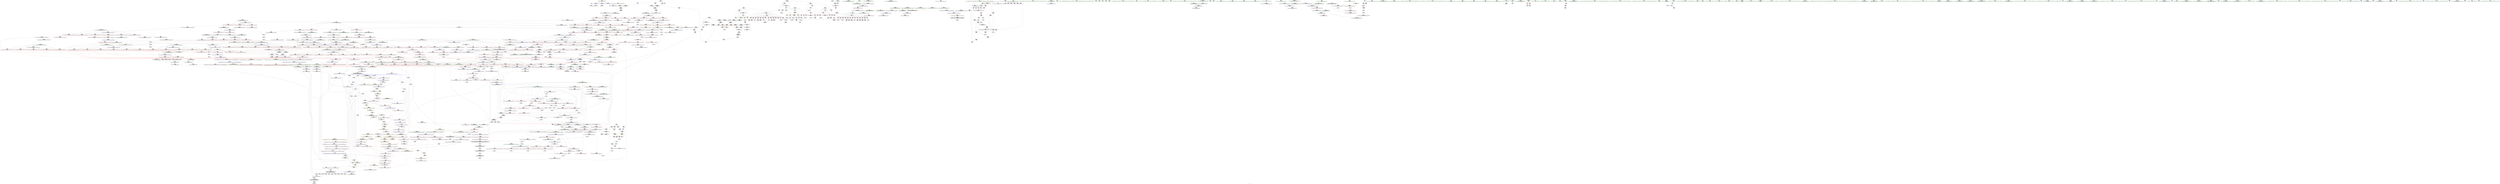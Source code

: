 digraph "SVFG" {
	label="SVFG";

	Node0x56144facba90 [shape=record,color=grey,label="{NodeID: 0\nNullPtr}"];
	Node0x56144facba90 -> Node0x56144fb30b10[style=solid];
	Node0x56144facba90 -> Node0x56144fb4c6f0[style=solid];
	Node0x56144fc41510 [shape=record,color=black,label="{NodeID: 1882\n1035 = PHI(1064, )\n}"];
	Node0x56144fc41510 -> Node0x56144fb70730[style=solid];
	Node0x56144fb38950 [shape=record,color=blue,label="{NodeID: 775\n833\<--827\n__result.addr\<--__result\n_ZSt10__pop_heapIPiN9__gnu_cxx5__ops15_Iter_less_iterEEvT_S4_S4_RT0_\n}"];
	Node0x56144fb38950 -> Node0x56144fb43db0[style=dashed];
	Node0x56144fb38950 -> Node0x56144fb43e80[style=dashed];
	Node0x56144fbb3e80 [shape=record,color=yellow,style=double,label="{NodeID: 1550\n235V_1 = ENCHI(MR_235V_0)\npts\{751 838 887 1012 1227 1381 \}\nFun[_ZSt16__insertion_sortIPiN9__gnu_cxx5__ops15_Iter_less_iterEEvT_S4_T0_]}"];
	Node0x56144fbb3e80 -> Node0x56144fb49d90[style=dashed];
	Node0x56144fbb3e80 -> Node0x56144fb49e60[style=dashed];
	Node0x56144fb2f440 [shape=record,color=red,label="{NodeID: 443\n400\<--394\n\<--__b.addr\n_ZSt3maxIiERKT_S2_S2_\n}"];
	Node0x56144fb2f440 -> Node0x56144fb2f6b0[style=solid];
	Node0x56144fb717c0 [shape=record,color=grey,label="{NodeID: 1218\n343 = Binary(342, 91, )\n}"];
	Node0x56144fb717c0 -> Node0x56144fb4dde0[style=solid];
	Node0x56144fb23650 [shape=record,color=green,label="{NodeID: 111\n622\<--623\nagg.tmp\<--agg.tmp_field_insensitive\n_ZSt27__unguarded_partition_pivotIPiN9__gnu_cxx5__ops15_Iter_less_iterEET_S4_S4_T0_\n}"];
	Node0x56144fb44df0 [shape=record,color=red,label="{NodeID: 554\n940\<--884\n\<--__len.addr\n_ZSt13__adjust_heapIPiliN9__gnu_cxx5__ops15_Iter_less_iterEEvT_T0_S5_T1_T2_\n}"];
	Node0x56144fb44df0 -> Node0x56144fb753c0[style=solid];
	Node0x56144fb27d00 [shape=record,color=green,label="{NodeID: 222\n1458\<--1459\n__first.addr\<--__first.addr_field_insensitive\n_ZSt22__copy_move_backward_aILb1EPiS0_ET1_T0_S2_S1_\n}"];
	Node0x56144fb27d00 -> Node0x56144fb4b2b0[style=solid];
	Node0x56144fb27d00 -> Node0x56144fb58050[style=solid];
	Node0x56144fb4a820 [shape=record,color=red,label="{NodeID: 665\n1413\<--1378\n\<--__last.addr\n_ZSt25__unguarded_linear_insertIPiN9__gnu_cxx5__ops14_Val_less_iterEEvT_T0_\n}"];
	Node0x56144fb4a820 -> Node0x56144fb3c300[style=solid];
	Node0x56144fbc7b30 [shape=record,color=yellow,style=double,label="{NodeID: 1440\n34V_1 = ENCHI(MR_34V_0)\npts\{216 \}\nFun[_ZSt3maxIiERKT_S2_S2_]}"];
	Node0x56144fbc7b30 -> Node0x56144fb2f5e0[style=dashed];
	Node0x56144fb35a00 [shape=record,color=purple,label="{NodeID: 333\n1559\<--42\nllvm.global_ctors_2\<--llvm.global_ctors\nGlob }"];
	Node0x56144fb35a00 -> Node0x56144fb4c6f0[style=solid];
	Node0x56144facc9e0 [shape=record,color=green,label="{NodeID: 1\n7\<--1\n__dso_handle\<--dummyObj\nGlob }"];
	Node0x56144fc41650 [shape=record,color=black,label="{NodeID: 1883\n1044 = PHI(866, )\n}"];
	Node0x56144fc41650 -> Node0x56144fb468c0[style=solid];
	Node0x56144fb38a20 [shape=record,color=blue,label="{NodeID: 776\n835\<--828\n__comp.addr\<--__comp\n_ZSt10__pop_heapIPiN9__gnu_cxx5__ops15_Iter_less_iterEEvT_S4_S4_RT0_\n}"];
	Node0x56144fb38a20 -> Node0x56144fb43f50[style=dashed];
	Node0x56144fb2f510 [shape=record,color=red,label="{NodeID: 444\n404\<--394\n\<--__b.addr\n_ZSt3maxIiERKT_S2_S2_\n}"];
	Node0x56144fb2f510 -> Node0x56144fb4e1f0[style=solid];
	Node0x56144fb71940 [shape=record,color=grey,label="{NodeID: 1219\n339 = Binary(338, 91, )\n}"];
	Node0x56144fb71940 -> Node0x56144fb4dd10[style=solid];
	Node0x56144fb23720 [shape=record,color=green,label="{NodeID: 112\n624\<--625\nagg.tmp4\<--agg.tmp4_field_insensitive\n_ZSt27__unguarded_partition_pivotIPiN9__gnu_cxx5__ops15_Iter_less_iterEET_S4_S4_T0_\n}"];
	Node0x56144fb44ec0 [shape=record,color=red,label="{NodeID: 555\n945\<--884\n\<--__len.addr\n_ZSt13__adjust_heapIPiliN9__gnu_cxx5__ops15_Iter_less_iterEEvT_T0_S5_T1_T2_\n}"];
	Node0x56144fb44ec0 -> Node0x56144fb75240[style=solid];
	Node0x56144fb27dd0 [shape=record,color=green,label="{NodeID: 223\n1460\<--1461\n__last.addr\<--__last.addr_field_insensitive\n_ZSt22__copy_move_backward_aILb1EPiS0_ET1_T0_S2_S1_\n}"];
	Node0x56144fb27dd0 -> Node0x56144fb4b380[style=solid];
	Node0x56144fb27dd0 -> Node0x56144fb58120[style=solid];
	Node0x56144fb4a8f0 [shape=record,color=red,label="{NodeID: 666\n1391\<--1382\n\<--__next\n_ZSt25__unguarded_linear_insertIPiN9__gnu_cxx5__ops14_Val_less_iterEEvT_T0_\n}"];
	Node0x56144fb4a8f0 -> Node0x56144fb36730[style=solid];
	Node0x56144fbc7c10 [shape=record,color=yellow,style=double,label="{NodeID: 1441\n40V_1 = ENCHI(MR_40V_0)\npts\{222 \}\nFun[_ZSt3maxIiERKT_S2_S2_]}"];
	Node0x56144fbc7c10 -> Node0x56144fb2f6b0[style=dashed];
	Node0x56144fb35b00 [shape=record,color=purple,label="{NodeID: 334\n566\<--565\nadd.ptr\<--\n_ZSt22__final_insertion_sortIPiN9__gnu_cxx5__ops15_Iter_less_iterEEvT_S4_T0_\n|{<s0>24}}"];
	Node0x56144fb35b00:s0 -> Node0x56144fc457f0[style=solid,color=red];
	Node0x56144fb1f600 [shape=record,color=green,label="{NodeID: 2\n9\<--1\n\<--dummyObj\nCan only get source location for instruction, argument, global var or function.}"];
	Node0x56144fc41790 [shape=record,color=black,label="{NodeID: 1884\n1057 = PHI(866, )\n}"];
	Node0x56144fc41790 -> Node0x56144fb46990[style=solid];
	Node0x56144fb38af0 [shape=record,color=blue,label="{NodeID: 777\n837\<--847\n__value\<--\n_ZSt10__pop_heapIPiN9__gnu_cxx5__ops15_Iter_less_iterEEvT_S4_S4_RT0_\n}"];
	Node0x56144fb38af0 -> Node0x56144fb440f0[style=dashed];
	Node0x56144fb38af0 -> Node0x56144fb441c0[style=dashed];
	Node0x56144fb2f5e0 [shape=record,color=red,label="{NodeID: 445\n399\<--398\n\<--\n_ZSt3maxIiERKT_S2_S2_\n}"];
	Node0x56144fb2f5e0 -> Node0x56144fb77340[style=solid];
	Node0x56144fb71ac0 [shape=record,color=grey,label="{NodeID: 1220\n951 = Binary(950, 724, )\n}"];
	Node0x56144fb71ac0 -> Node0x56144fb71c40[style=solid];
	Node0x56144fb237f0 [shape=record,color=green,label="{NodeID: 113\n645\<--646\n_ZSt22__move_median_to_firstIPiN9__gnu_cxx5__ops15_Iter_less_iterEEvT_S4_S4_S4_T0_\<--_ZSt22__move_median_to_firstIPiN9__gnu_cxx5__ops15_Iter_less_iterEEvT_S4_S4_S4_T0__field_insensitive\n}"];
	Node0x56144fb44f90 [shape=record,color=red,label="{NodeID: 556\n976\<--888\n\<--__topIndex\n_ZSt13__adjust_heapIPiliN9__gnu_cxx5__ops15_Iter_less_iterEEvT_T0_S5_T1_T2_\n|{<s0>48}}"];
	Node0x56144fb44f90:s0 -> Node0x56144fc44f00[style=solid,color=red];
	Node0x56144fbb0490 [shape=record,color=black,label="{NodeID: 1331\nMR_16V_4 = PHI(MR_16V_5, MR_16V_3, )\npts\{180000 \}\n|{|<s2>12|<s3>12|<s4>12|<s5>12}}"];
	Node0x56144fbb0490 -> Node0x56144fbb0490[style=dashed];
	Node0x56144fbb0490 -> Node0x56144fbb6eb0[style=dashed];
	Node0x56144fbb0490:s2 -> Node0x56144fb2d700[style=dashed,color=red];
	Node0x56144fbb0490:s3 -> Node0x56144fb2d7d0[style=dashed,color=red];
	Node0x56144fbb0490:s4 -> Node0x56144fb4ce70[style=dashed,color=red];
	Node0x56144fbb0490:s5 -> Node0x56144fbbd7b0[style=dashed,color=red];
	Node0x56144fb27ea0 [shape=record,color=green,label="{NodeID: 224\n1462\<--1463\n__result.addr\<--__result.addr_field_insensitive\n_ZSt22__copy_move_backward_aILb1EPiS0_ET1_T0_S2_S1_\n}"];
	Node0x56144fb27ea0 -> Node0x56144fb4b450[style=solid];
	Node0x56144fb27ea0 -> Node0x56144fb581f0[style=solid];
	Node0x56144fbe76c0 [shape=record,color=yellow,style=double,label="{NodeID: 1774\n20V_6 = CSCHI(MR_20V_5)\npts\{13 \}\nCS[]|{<s0>37|<s1>37|<s2>41}}"];
	Node0x56144fbe76c0:s0 -> Node0x56144fbae190[style=dashed,color=blue];
	Node0x56144fbe76c0:s1 -> Node0x56144fbc22b0[style=dashed,color=blue];
	Node0x56144fbe76c0:s2 -> Node0x56144fbe7f00[style=dashed,color=blue];
	Node0x56144fb4a9c0 [shape=record,color=red,label="{NodeID: 667\n1395\<--1382\n\<--__next\n_ZSt25__unguarded_linear_insertIPiN9__gnu_cxx5__ops14_Val_less_iterEEvT_T0_\n|{<s0>82}}"];
	Node0x56144fb4a9c0:s0 -> Node0x56144fc44c90[style=solid,color=red];
	Node0x56144fb35bd0 [shape=record,color=purple,label="{NodeID: 335\n571\<--570\nadd.ptr1\<--\n_ZSt22__final_insertion_sortIPiN9__gnu_cxx5__ops15_Iter_less_iterEEvT_S4_T0_\n|{<s0>25}}"];
	Node0x56144fb35bd0:s0 -> Node0x56144fc3ebf0[style=solid,color=red];
	Node0x56144fb1f690 [shape=record,color=green,label="{NodeID: 3\n20\<--1\n\<--dummyObj\nCan only get source location for instruction, argument, global var or function.}"];
	Node0x56144fc418d0 [shape=record,color=black,label="{NodeID: 1885\n1105 = PHI(804, )\n}"];
	Node0x56144fb38bc0 [shape=record,color=blue,label="{NodeID: 778\n852\<--851\n\<--\n_ZSt10__pop_heapIPiN9__gnu_cxx5__ops15_Iter_less_iterEEvT_S4_S4_RT0_\n|{|<s1>41}}"];
	Node0x56144fb38bc0 -> Node0x56144fb441c0[style=dashed];
	Node0x56144fb38bc0:s1 -> Node0x56144fbb1390[style=dashed,color=red];
	Node0x56144fb2f6b0 [shape=record,color=red,label="{NodeID: 446\n401\<--400\n\<--\n_ZSt3maxIiERKT_S2_S2_\n}"];
	Node0x56144fb2f6b0 -> Node0x56144fb77340[style=solid];
	Node0x56144fb71c40 [shape=record,color=grey,label="{NodeID: 1221\n952 = Binary(447, 951, )\n}"];
	Node0x56144fb71c40 -> Node0x56144fb39580[style=solid];
	Node0x56144fb238f0 [shape=record,color=green,label="{NodeID: 114\n652\<--653\n_ZSt21__unguarded_partitionIPiN9__gnu_cxx5__ops15_Iter_less_iterEET_S4_S4_S4_T0_\<--_ZSt21__unguarded_partitionIPiN9__gnu_cxx5__ops15_Iter_less_iterEET_S4_S4_S4_T0__field_insensitive\n}"];
	Node0x56144fb45060 [shape=record,color=red,label="{NodeID: 557\n905\<--890\n\<--__secondChild\n_ZSt13__adjust_heapIPiliN9__gnu_cxx5__ops15_Iter_less_iterEEvT_T0_S5_T1_T2_\n}"];
	Node0x56144fb45060 -> Node0x56144fb79d40[style=solid];
	Node0x56144fbb0990 [shape=record,color=black,label="{NodeID: 1332\nMR_16V_6 = PHI(MR_16V_5, MR_16V_3, )\npts\{180000 \}\n|{|<s2>4|<s3>4|<s4>4|<s5>4}}"];
	Node0x56144fbb0990 -> Node0x56144fb2dcb0[style=dashed];
	Node0x56144fbb0990 -> Node0x56144fbbd7b0[style=dashed];
	Node0x56144fbb0990:s2 -> Node0x56144fb2d700[style=dashed,color=red];
	Node0x56144fbb0990:s3 -> Node0x56144fb2d7d0[style=dashed,color=red];
	Node0x56144fbb0990:s4 -> Node0x56144fb4ce70[style=dashed,color=red];
	Node0x56144fbb0990:s5 -> Node0x56144fbbd7b0[style=dashed,color=red];
	Node0x56144fb27f70 [shape=record,color=green,label="{NodeID: 225\n1464\<--1465\n__simple\<--__simple_field_insensitive\n_ZSt22__copy_move_backward_aILb1EPiS0_ET1_T0_S2_S1_\n}"];
	Node0x56144fb27f70 -> Node0x56144fb582c0[style=solid];
	Node0x56144fb4aa90 [shape=record,color=red,label="{NodeID: 668\n1400\<--1382\n\<--__next\n_ZSt25__unguarded_linear_insertIPiN9__gnu_cxx5__ops14_Val_less_iterEEvT_T0_\n|{<s0>83}}"];
	Node0x56144fb4aa90:s0 -> Node0x56144fc3ee10[style=solid,color=red];
	Node0x56144fb35ca0 [shape=record,color=purple,label="{NodeID: 336\n640\<--639\nadd.ptr1\<--\n_ZSt27__unguarded_partition_pivotIPiN9__gnu_cxx5__ops15_Iter_less_iterEET_S4_S4_T0_\n|{<s0>29}}"];
	Node0x56144fb35ca0:s0 -> Node0x56144fc3c210[style=solid,color=red];
	Node0x56144fb1f940 [shape=record,color=green,label="{NodeID: 4\n24\<--1\n.str\<--dummyObj\nGlob }"];
	Node0x56144fc419e0 [shape=record,color=black,label="{NodeID: 1886\n1109 = PHI(804, )\n}"];
	Node0x56144fb38c90 [shape=record,color=blue,label="{NodeID: 779\n868\<--867\n__t.addr\<--__t\n_ZSt4moveIRiEONSt16remove_referenceIT_E4typeEOS2_\n}"];
	Node0x56144fb38c90 -> Node0x56144fb44290[style=dashed];
	Node0x56144fb2f780 [shape=record,color=red,label="{NodeID: 447\n430\<--420\n\<--__first.addr\n_ZSt6__sortIPiN9__gnu_cxx5__ops15_Iter_less_iterEEvT_S4_T0_\n}"];
	Node0x56144fb2f780 -> Node0x56144fb76ec0[style=solid];
	Node0x56144fb71dc0 [shape=record,color=grey,label="{NodeID: 1222\n1504 = Binary(1502, 1503, )\n}"];
	Node0x56144fb71dc0 -> Node0x56144fb71f40[style=solid];
	Node0x56144fb283b0 [shape=record,color=green,label="{NodeID: 115\n659\<--660\n__comp\<--__comp_field_insensitive\n_ZSt13__heap_selectIPiN9__gnu_cxx5__ops15_Iter_less_iterEEvT_S4_S4_T0_\n|{<s0>31|<s1>32|<s2>33}}"];
	Node0x56144fb283b0:s0 -> Node0x56144fc446e0[style=solid,color=red];
	Node0x56144fb283b0:s1 -> Node0x56144fc3d930[style=solid,color=red];
	Node0x56144fb283b0:s2 -> Node0x56144fc3d200[style=solid,color=red];
	Node0x56144fb45130 [shape=record,color=red,label="{NodeID: 558\n911\<--890\n\<--__secondChild\n_ZSt13__adjust_heapIPiliN9__gnu_cxx5__ops15_Iter_less_iterEEvT_T0_S5_T1_T2_\n}"];
	Node0x56144fb45130 -> Node0x56144fb76140[style=solid];
	Node0x56144fbb0e90 [shape=record,color=black,label="{NodeID: 1333\nMR_206V_4 = PHI(MR_206V_5, MR_206V_3, )\npts\{1161 \}\n}"];
	Node0x56144fbb0e90 -> Node0x56144fb48050[style=dashed];
	Node0x56144fbb0e90 -> Node0x56144fb48120[style=dashed];
	Node0x56144fbb0e90 -> Node0x56144fb481f0[style=dashed];
	Node0x56144fbb0e90 -> Node0x56144fb482c0[style=dashed];
	Node0x56144fbb0e90 -> Node0x56144fb48390[style=dashed];
	Node0x56144fbb0e90 -> Node0x56144fb48460[style=dashed];
	Node0x56144fbb0e90 -> Node0x56144fb3a9d0[style=dashed];
	Node0x56144fbb0e90 -> Node0x56144fb3ac40[style=dashed];
	Node0x56144fb28040 [shape=record,color=green,label="{NodeID: 226\n1475\<--1476\n_ZNSt20__copy_move_backwardILb1ELb1ESt26random_access_iterator_tagE13__copy_move_bIiEEPT_PKS3_S6_S4_\<--_ZNSt20__copy_move_backwardILb1ELb1ESt26random_access_iterator_tagE13__copy_move_bIiEEPT_PKS3_S6_S4__field_insensitive\n}"];
	Node0x56144fb4ab60 [shape=record,color=red,label="{NodeID: 669\n1405\<--1382\n\<--__next\n_ZSt25__unguarded_linear_insertIPiN9__gnu_cxx5__ops14_Val_less_iterEEvT_T0_\n}"];
	Node0x56144fb4ab60 -> Node0x56144fb3c160[style=solid];
	Node0x56144fb35d70 [shape=record,color=purple,label="{NodeID: 337\n643\<--642\nadd.ptr2\<--\n_ZSt27__unguarded_partition_pivotIPiN9__gnu_cxx5__ops15_Iter_less_iterEET_S4_S4_T0_\n|{<s0>29}}"];
	Node0x56144fb35d70:s0 -> Node0x56144fc3c430[style=solid,color=red];
	Node0x56144fb1f9d0 [shape=record,color=green,label="{NodeID: 5\n26\<--1\n.str.1\<--dummyObj\nGlob }"];
	Node0x56144fc41af0 [shape=record,color=black,label="{NodeID: 1887\n1119 = PHI(804, )\n}"];
	Node0x56144fb38d60 [shape=record,color=blue,label="{NodeID: 780\n880\<--874\n__first.addr\<--__first\n_ZSt13__adjust_heapIPiliN9__gnu_cxx5__ops15_Iter_less_iterEEvT_T0_S5_T1_T2_\n}"];
	Node0x56144fb38d60 -> Node0x56144fb44360[style=dashed];
	Node0x56144fb38d60 -> Node0x56144fb44430[style=dashed];
	Node0x56144fb38d60 -> Node0x56144fb44500[style=dashed];
	Node0x56144fb38d60 -> Node0x56144fb445d0[style=dashed];
	Node0x56144fb38d60 -> Node0x56144fb446a0[style=dashed];
	Node0x56144fb38d60 -> Node0x56144fb44770[style=dashed];
	Node0x56144fb38d60 -> Node0x56144fb44840[style=dashed];
	Node0x56144fb2f850 [shape=record,color=red,label="{NodeID: 448\n434\<--420\n\<--__first.addr\n_ZSt6__sortIPiN9__gnu_cxx5__ops15_Iter_less_iterEEvT_S4_T0_\n|{<s0>18}}"];
	Node0x56144fb2f850:s0 -> Node0x56144fc31b70[style=solid,color=red];
	Node0x56144fb71f40 [shape=record,color=grey,label="{NodeID: 1223\n1505 = Binary(1504, 442, )\n}"];
	Node0x56144fb71f40 -> Node0x56144fb586d0[style=solid];
	Node0x56144fb28480 [shape=record,color=green,label="{NodeID: 116\n661\<--662\n__first.addr\<--__first.addr_field_insensitive\n_ZSt13__heap_selectIPiN9__gnu_cxx5__ops15_Iter_less_iterEEvT_S4_S4_T0_\n}"];
	Node0x56144fb28480 -> Node0x56144fb41b90[style=solid];
	Node0x56144fb28480 -> Node0x56144fb41c60[style=solid];
	Node0x56144fb28480 -> Node0x56144fb41d30[style=solid];
	Node0x56144fb28480 -> Node0x56144fb4f160[style=solid];
	Node0x56144fb45200 [shape=record,color=red,label="{NodeID: 559\n916\<--890\n\<--__secondChild\n_ZSt13__adjust_heapIPiliN9__gnu_cxx5__ops15_Iter_less_iterEEvT_T0_S5_T1_T2_\n}"];
	Node0x56144fbb1390 [shape=record,color=black,label="{NodeID: 1334\nMR_20V_2 = PHI(MR_20V_3, MR_20V_1, )\npts\{13 \}\n|{|<s5>42}}"];
	Node0x56144fbb1390 -> Node0x56144fb45950[style=dashed];
	Node0x56144fbb1390 -> Node0x56144fb45a20[style=dashed];
	Node0x56144fbb1390 -> Node0x56144fb393e0[style=dashed];
	Node0x56144fbb1390 -> Node0x56144fb39650[style=dashed];
	Node0x56144fbb1390 -> Node0x56144fbbdcb0[style=dashed];
	Node0x56144fbb1390:s5 -> Node0x56144fbcbae0[style=dashed,color=red];
	Node0x56144fb28140 [shape=record,color=green,label="{NodeID: 227\n1480\<--1481\n__it.addr\<--__it.addr_field_insensitive\n_ZSt12__niter_baseIPiET_S1_\n}"];
	Node0x56144fb28140 -> Node0x56144fb4b520[style=solid];
	Node0x56144fb28140 -> Node0x56144fb58390[style=solid];
	Node0x56144fbe7ae0 [shape=record,color=yellow,style=double,label="{NodeID: 1777\n20V_2 = CSCHI(MR_20V_1)\npts\{13 \}\nCS[]|{<s0>10|<s1>10}}"];
	Node0x56144fbe7ae0:s0 -> Node0x56144fb2ee90[style=dashed,color=blue];
	Node0x56144fbe7ae0:s1 -> Node0x56144fba8d90[style=dashed,color=blue];
	Node0x56144fb4ac30 [shape=record,color=red,label="{NodeID: 670\n1407\<--1382\n\<--__next\n_ZSt25__unguarded_linear_insertIPiN9__gnu_cxx5__ops14_Val_less_iterEEvT_T0_\n}"];
	Node0x56144fb4ac30 -> Node0x56144fb36800[style=solid];
	Node0x56144fb35e40 [shape=record,color=purple,label="{NodeID: 338\n648\<--647\nadd.ptr3\<--\n_ZSt27__unguarded_partition_pivotIPiN9__gnu_cxx5__ops15_Iter_less_iterEET_S4_S4_T0_\n|{<s0>30}}"];
	Node0x56144fb35e40:s0 -> Node0x56144fc43f90[style=solid,color=red];
	Node0x56144fb1fa60 [shape=record,color=green,label="{NodeID: 6\n28\<--1\nstdin\<--dummyObj\nGlob }"];
	Node0x56144fc41c00 [shape=record,color=black,label="{NodeID: 1888\n1133 = PHI(804, )\n}"];
	Node0x56144fb38e30 [shape=record,color=blue,label="{NodeID: 781\n882\<--875\n__holeIndex.addr\<--__holeIndex\n_ZSt13__adjust_heapIPiliN9__gnu_cxx5__ops15_Iter_less_iterEEvT_T0_S5_T1_T2_\n}"];
	Node0x56144fb38e30 -> Node0x56144fb44910[style=dashed];
	Node0x56144fb38e30 -> Node0x56144fb449e0[style=dashed];
	Node0x56144fb38e30 -> Node0x56144fb44ab0[style=dashed];
	Node0x56144fb38e30 -> Node0x56144fb44b80[style=dashed];
	Node0x56144fb38e30 -> Node0x56144fb394b0[style=dashed];
	Node0x56144fb38e30 -> Node0x56144fb39720[style=dashed];
	Node0x56144fb38e30 -> Node0x56144fbbe1b0[style=dashed];
	Node0x56144fb2f920 [shape=record,color=red,label="{NodeID: 449\n437\<--420\n\<--__first.addr\n_ZSt6__sortIPiN9__gnu_cxx5__ops15_Iter_less_iterEEvT_S4_T0_\n}"];
	Node0x56144fb2f920 -> Node0x56144fb32330[style=solid];
	Node0x56144fb720c0 [shape=record,color=grey,label="{NodeID: 1224\n1512 = Binary(497, 1511, )\n}"];
	Node0x56144fb28550 [shape=record,color=green,label="{NodeID: 117\n663\<--664\n__middle.addr\<--__middle.addr_field_insensitive\n_ZSt13__heap_selectIPiN9__gnu_cxx5__ops15_Iter_less_iterEEvT_S4_S4_T0_\n}"];
	Node0x56144fb28550 -> Node0x56144fb41e00[style=solid];
	Node0x56144fb28550 -> Node0x56144fb41ed0[style=solid];
	Node0x56144fb28550 -> Node0x56144fb41fa0[style=solid];
	Node0x56144fb28550 -> Node0x56144fb4f230[style=solid];
	Node0x56144fb452d0 [shape=record,color=red,label="{NodeID: 560\n919\<--890\n\<--__secondChild\n_ZSt13__adjust_heapIPiliN9__gnu_cxx5__ops15_Iter_less_iterEEvT_T0_S5_T1_T2_\n}"];
	Node0x56144fb452d0 -> Node0x56144fb75e40[style=solid];
	Node0x56144fb28210 [shape=record,color=green,label="{NodeID: 228\n1489\<--1490\n__first.addr\<--__first.addr_field_insensitive\n_ZNSt20__copy_move_backwardILb1ELb1ESt26random_access_iterator_tagE13__copy_move_bIiEEPT_PKS3_S6_S4_\n}"];
	Node0x56144fb28210 -> Node0x56144fb4b5f0[style=solid];
	Node0x56144fb28210 -> Node0x56144fb4b6c0[style=solid];
	Node0x56144fb28210 -> Node0x56144fb58460[style=solid];
	Node0x56144fb4ad00 [shape=record,color=red,label="{NodeID: 671\n1387\<--1386\n\<--call\n_ZSt25__unguarded_linear_insertIPiN9__gnu_cxx5__ops14_Val_less_iterEEvT_T0_\n}"];
	Node0x56144fb4ad00 -> Node0x56144fb3be20[style=solid];
	Node0x56144fb35f10 [shape=record,color=purple,label="{NodeID: 339\n699\<--698\nincdec.ptr\<--\n_ZSt13__heap_selectIPiN9__gnu_cxx5__ops15_Iter_less_iterEEvT_S4_S4_T0_\n}"];
	Node0x56144fb35f10 -> Node0x56144fb4f4a0[style=solid];
	Node0x56144fb1faf0 [shape=record,color=green,label="{NodeID: 7\n29\<--1\n.str.2\<--dummyObj\nGlob }"];
	Node0x56144fc41d40 [shape=record,color=black,label="{NodeID: 1889\n1141 = PHI(804, )\n}"];
	Node0x56144fb38f00 [shape=record,color=blue,label="{NodeID: 782\n884\<--876\n__len.addr\<--__len\n_ZSt13__adjust_heapIPiliN9__gnu_cxx5__ops15_Iter_less_iterEEvT_T0_S5_T1_T2_\n}"];
	Node0x56144fb38f00 -> Node0x56144fb44d20[style=dashed];
	Node0x56144fb38f00 -> Node0x56144fb44df0[style=dashed];
	Node0x56144fb38f00 -> Node0x56144fb44ec0[style=dashed];
	Node0x56144fb2f9f0 [shape=record,color=red,label="{NodeID: 450\n451\<--420\n\<--__first.addr\n_ZSt6__sortIPiN9__gnu_cxx5__ops15_Iter_less_iterEEvT_S4_T0_\n|{<s0>19}}"];
	Node0x56144fb2f9f0:s0 -> Node0x56144fc45310[style=solid,color=red];
	Node0x56144fb72240 [shape=record,color=grey,label="{NodeID: 1225\n179 = Binary(178, 91, )\n|{<s0>4}}"];
	Node0x56144fb72240:s0 -> Node0x56144fc3bc10[style=solid,color=red];
	Node0x56144fb28620 [shape=record,color=green,label="{NodeID: 118\n665\<--666\n__last.addr\<--__last.addr_field_insensitive\n_ZSt13__heap_selectIPiN9__gnu_cxx5__ops15_Iter_less_iterEEvT_S4_S4_T0_\n}"];
	Node0x56144fb28620 -> Node0x56144fb42070[style=solid];
	Node0x56144fb28620 -> Node0x56144fb4f300[style=solid];
	Node0x56144fb453a0 [shape=record,color=red,label="{NodeID: 561\n924\<--890\n\<--__secondChild\n_ZSt13__adjust_heapIPiliN9__gnu_cxx5__ops15_Iter_less_iterEEvT_T0_S5_T1_T2_\n}"];
	Node0x56144fb453a0 -> Node0x56144fb75cc0[style=solid];
	Node0x56144fb30470 [shape=record,color=green,label="{NodeID: 229\n1491\<--1492\n__last.addr\<--__last.addr_field_insensitive\n_ZNSt20__copy_move_backwardILb1ELb1ESt26random_access_iterator_tagE13__copy_move_bIiEEPT_PKS3_S6_S4_\n}"];
	Node0x56144fb30470 -> Node0x56144fb4b790[style=solid];
	Node0x56144fb30470 -> Node0x56144fb58530[style=solid];
	Node0x56144fb4add0 [shape=record,color=red,label="{NodeID: 672\n1402\<--1401\n\<--call2\n_ZSt25__unguarded_linear_insertIPiN9__gnu_cxx5__ops14_Val_less_iterEEvT_T0_\n}"];
	Node0x56144fb4add0 -> Node0x56144fb3c090[style=solid];
	Node0x56144fb35fe0 [shape=record,color=purple,label="{NodeID: 340\n727\<--726\nincdec.ptr\<--\n_ZSt11__sort_heapIPiN9__gnu_cxx5__ops15_Iter_less_iterEEvT_S4_RT0_\n}"];
	Node0x56144fb35fe0 -> Node0x56144fb4f7e0[style=solid];
	Node0x56144fb20330 [shape=record,color=green,label="{NodeID: 8\n31\<--1\n.str.3\<--dummyObj\nGlob }"];
	Node0x56144fc41e80 [shape=record,color=black,label="{NodeID: 1890\n1173 = PHI(804, )\n}"];
	Node0x56144fb38fd0 [shape=record,color=blue,label="{NodeID: 783\n886\<--877\n__value.addr\<--__value\n_ZSt13__adjust_heapIPiliN9__gnu_cxx5__ops15_Iter_less_iterEEvT_T0_S5_T1_T2_\n}"];
	Node0x56144fb38fd0 -> Node0x56144fb45950[style=dashed];
	Node0x56144fb38fd0 -> Node0x56144fb45a20[style=dashed];
	Node0x56144fb38fd0 -> Node0x56144fb45af0[style=dashed];
	Node0x56144fb2fac0 [shape=record,color=red,label="{NodeID: 451\n431\<--422\n\<--__last.addr\n_ZSt6__sortIPiN9__gnu_cxx5__ops15_Iter_less_iterEEvT_S4_T0_\n}"];
	Node0x56144fb2fac0 -> Node0x56144fb76ec0[style=solid];
	Node0x56144fb723c0 [shape=record,color=grey,label="{NodeID: 1226\n188 = Binary(187, 180, )\n}"];
	Node0x56144fb723c0 -> Node0x56144fb4d010[style=solid];
	Node0x56144fb286f0 [shape=record,color=green,label="{NodeID: 119\n667\<--668\n__i\<--__i_field_insensitive\n_ZSt13__heap_selectIPiN9__gnu_cxx5__ops15_Iter_less_iterEEvT_S4_S4_T0_\n}"];
	Node0x56144fb286f0 -> Node0x56144fb42140[style=solid];
	Node0x56144fb286f0 -> Node0x56144fb42210[style=solid];
	Node0x56144fb286f0 -> Node0x56144fb422e0[style=solid];
	Node0x56144fb286f0 -> Node0x56144fb423b0[style=solid];
	Node0x56144fb286f0 -> Node0x56144fb4f3d0[style=solid];
	Node0x56144fb286f0 -> Node0x56144fb4f4a0[style=solid];
	Node0x56144fb45470 [shape=record,color=red,label="{NodeID: 562\n929\<--890\n\<--__secondChild\n_ZSt13__adjust_heapIPiliN9__gnu_cxx5__ops15_Iter_less_iterEEvT_T0_S5_T1_T2_\n}"];
	Node0x56144fb30500 [shape=record,color=green,label="{NodeID: 230\n1493\<--1494\n__result.addr\<--__result.addr_field_insensitive\n_ZNSt20__copy_move_backwardILb1ELb1ESt26random_access_iterator_tagE13__copy_move_bIiEEPT_PKS3_S6_S4_\n}"];
	Node0x56144fb30500 -> Node0x56144fb4b860[style=solid];
	Node0x56144fb30500 -> Node0x56144fb4b930[style=solid];
	Node0x56144fb30500 -> Node0x56144fb58600[style=solid];
	Node0x56144fbe7f00 [shape=record,color=yellow,style=double,label="{NodeID: 1780\n20V_3 = CSCHI(MR_20V_2)\npts\{13 \}\nCS[]|{<s0>33|<s1>34}}"];
	Node0x56144fbe7f00:s0 -> Node0x56144fbbf0b0[style=dashed,color=blue];
	Node0x56144fbe7f00:s1 -> Node0x56144fbbffb0[style=dashed,color=blue];
	Node0x56144fb4aea0 [shape=record,color=red,label="{NodeID: 673\n1412\<--1411\n\<--call4\n_ZSt25__unguarded_linear_insertIPiN9__gnu_cxx5__ops14_Val_less_iterEEvT_T0_\n}"];
	Node0x56144fb4aea0 -> Node0x56144fb3c300[style=solid];
	Node0x56144fb360b0 [shape=record,color=purple,label="{NodeID: 341\n1176\<--1175\nincdec.ptr\<--\n_ZSt21__unguarded_partitionIPiN9__gnu_cxx5__ops15_Iter_less_iterEET_S4_S4_S4_T0_\n}"];
	Node0x56144fb360b0 -> Node0x56144fb3a9d0[style=solid];
	Node0x56144fb203c0 [shape=record,color=green,label="{NodeID: 9\n33\<--1\nstdout\<--dummyObj\nGlob }"];
	Node0x56144fc41fc0 [shape=record,color=black,label="{NodeID: 1891\n1185 = PHI(804, )\n}"];
	Node0x56144fb390a0 [shape=record,color=blue,label="{NodeID: 784\n888\<--900\n__topIndex\<--\n_ZSt13__adjust_heapIPiliN9__gnu_cxx5__ops15_Iter_less_iterEEvT_T0_S5_T1_T2_\n}"];
	Node0x56144fb390a0 -> Node0x56144fb44f90[style=dashed];
	Node0x56144fb2fb90 [shape=record,color=red,label="{NodeID: 452\n435\<--422\n\<--__last.addr\n_ZSt6__sortIPiN9__gnu_cxx5__ops15_Iter_less_iterEEvT_S4_T0_\n|{<s0>18}}"];
	Node0x56144fb2fb90:s0 -> Node0x56144fc31150[style=solid,color=red];
	Node0x56144fb72540 [shape=record,color=grey,label="{NodeID: 1227\n770 = Binary(768, 769, )\n}"];
	Node0x56144fb72540 -> Node0x56144fb726c0[style=solid];
	Node0x56144fb287c0 [shape=record,color=green,label="{NodeID: 120\n675\<--676\n_ZSt11__make_heapIPiN9__gnu_cxx5__ops15_Iter_less_iterEEvT_S4_RT0_\<--_ZSt11__make_heapIPiN9__gnu_cxx5__ops15_Iter_less_iterEEvT_S4_RT0__field_insensitive\n}"];
	Node0x56144fb45540 [shape=record,color=red,label="{NodeID: 563\n937\<--890\n\<--__secondChild\n_ZSt13__adjust_heapIPiliN9__gnu_cxx5__ops15_Iter_less_iterEEvT_T0_S5_T1_T2_\n}"];
	Node0x56144fb45540 -> Node0x56144fb394b0[style=solid];
	Node0x56144fb305d0 [shape=record,color=green,label="{NodeID: 231\n1495\<--1496\n_Num\<--_Num_field_insensitive\n_ZNSt20__copy_move_backwardILb1ELb1ESt26random_access_iterator_tagE13__copy_move_bIiEEPT_PKS3_S6_S4_\n}"];
	Node0x56144fb305d0 -> Node0x56144fb4ba00[style=solid];
	Node0x56144fb305d0 -> Node0x56144fb4bad0[style=solid];
	Node0x56144fb305d0 -> Node0x56144fb4bba0[style=solid];
	Node0x56144fb305d0 -> Node0x56144fb4bc70[style=solid];
	Node0x56144fb305d0 -> Node0x56144fb586d0[style=solid];
	Node0x56144fbe8060 [shape=record,color=yellow,style=double,label="{NodeID: 1781\n20V_2 = CSCHI(MR_20V_1)\npts\{13 \}\nCS[]|{<s0>19}}"];
	Node0x56144fbe8060:s0 -> Node0x56144fbb3450[style=dashed,color=red];
	Node0x56144fb4af70 [shape=record,color=red,label="{NodeID: 674\n1435\<--1426\n\<--__first.addr\n_ZSt23__copy_move_backward_a2ILb1EPiS0_ET1_T0_S2_S1_\n|{<s0>85}}"];
	Node0x56144fb4af70:s0 -> Node0x56144fc44a20[style=solid,color=red];
	Node0x56144fb36180 [shape=record,color=purple,label="{NodeID: 342\n1180\<--1179\nincdec.ptr3\<--\n_ZSt21__unguarded_partitionIPiN9__gnu_cxx5__ops15_Iter_less_iterEET_S4_S4_S4_T0_\n}"];
	Node0x56144fb36180 -> Node0x56144fb3aaa0[style=solid];
	Node0x56144fb20450 [shape=record,color=green,label="{NodeID: 10\n34\<--1\n.str.4\<--dummyObj\nGlob }"];
	Node0x56144fc42100 [shape=record,color=black,label="{NodeID: 1892\n1231 = PHI(866, )\n}"];
	Node0x56144fc42100 -> Node0x56144fb48fc0[style=solid];
	Node0x56144fb39170 [shape=record,color=blue,label="{NodeID: 785\n890\<--902\n__secondChild\<--\n_ZSt13__adjust_heapIPiliN9__gnu_cxx5__ops15_Iter_less_iterEEvT_T0_S5_T1_T2_\n}"];
	Node0x56144fb39170 -> Node0x56144fb45060[style=dashed];
	Node0x56144fb39170 -> Node0x56144fb45130[style=dashed];
	Node0x56144fb39170 -> Node0x56144fb45610[style=dashed];
	Node0x56144fb39170 -> Node0x56144fb456e0[style=dashed];
	Node0x56144fb39170 -> Node0x56144fb39240[style=dashed];
	Node0x56144fb39170 -> Node0x56144fb39580[style=dashed];
	Node0x56144fb39170 -> Node0x56144fbbe6b0[style=dashed];
	Node0x56144fb2fc60 [shape=record,color=red,label="{NodeID: 453\n436\<--422\n\<--__last.addr\n_ZSt6__sortIPiN9__gnu_cxx5__ops15_Iter_less_iterEEvT_S4_T0_\n}"];
	Node0x56144fb2fc60 -> Node0x56144fb32260[style=solid];
	Node0x56144fb726c0 [shape=record,color=grey,label="{NodeID: 1228\n771 = Binary(770, 442, )\n}"];
	Node0x56144fb726c0 -> Node0x56144fb4fb20[style=solid];
	Node0x56144fb288c0 [shape=record,color=green,label="{NodeID: 121\n687\<--688\n_ZNK9__gnu_cxx5__ops15_Iter_less_iterclIPiS3_EEbT_T0_\<--_ZNK9__gnu_cxx5__ops15_Iter_less_iterclIPiS3_EEbT_T0__field_insensitive\n}"];
	Node0x56144fb45610 [shape=record,color=red,label="{NodeID: 564\n944\<--890\n\<--__secondChild\n_ZSt13__adjust_heapIPiliN9__gnu_cxx5__ops15_Iter_less_iterEEvT_T0_S5_T1_T2_\n}"];
	Node0x56144fb45610 -> Node0x56144fb77940[style=solid];
	Node0x56144fba8d90 [shape=record,color=black,label="{NodeID: 1339\nMR_20V_2 = PHI(MR_20V_3, MR_20V_1, )\npts\{13 \}\n|{<s0>10}}"];
	Node0x56144fba8d90:s0 -> Node0x56144fbcb810[style=dashed,color=red];
	Node0x56144fb306a0 [shape=record,color=green,label="{NodeID: 232\n1520\<--1521\nllvm.memmove.p0i8.p0i8.i64\<--llvm.memmove.p0i8.p0i8.i64_field_insensitive\n}"];
	Node0x56144fb4b040 [shape=record,color=red,label="{NodeID: 675\n1439\<--1428\n\<--__last.addr\n_ZSt23__copy_move_backward_a2ILb1EPiS0_ET1_T0_S2_S1_\n|{<s0>86}}"];
	Node0x56144fb4b040:s0 -> Node0x56144fc44a20[style=solid,color=red];
	Node0x56144fb36250 [shape=record,color=purple,label="{NodeID: 343\n1188\<--1187\nincdec.ptr7\<--\n_ZSt21__unguarded_partitionIPiN9__gnu_cxx5__ops15_Iter_less_iterEET_S4_S4_S4_T0_\n}"];
	Node0x56144fb36250 -> Node0x56144fb3ab70[style=solid];
	Node0x56144fb20550 [shape=record,color=green,label="{NodeID: 11\n36\<--1\n.str.5\<--dummyObj\nGlob }"];
	Node0x56144fc422d0 [shape=record,color=black,label="{NodeID: 1893\n1235 = PHI(866, )\n}"];
	Node0x56144fc422d0 -> Node0x56144fb49090[style=solid];
	Node0x56144fb39240 [shape=record,color=blue,label="{NodeID: 786\n890\<--913\n__secondChild\<--mul\n_ZSt13__adjust_heapIPiliN9__gnu_cxx5__ops15_Iter_less_iterEEvT_T0_S5_T1_T2_\n}"];
	Node0x56144fb39240 -> Node0x56144fb45060[style=dashed];
	Node0x56144fb39240 -> Node0x56144fb45130[style=dashed];
	Node0x56144fb39240 -> Node0x56144fb45200[style=dashed];
	Node0x56144fb39240 -> Node0x56144fb452d0[style=dashed];
	Node0x56144fb39240 -> Node0x56144fb453a0[style=dashed];
	Node0x56144fb39240 -> Node0x56144fb45470[style=dashed];
	Node0x56144fb39240 -> Node0x56144fb45540[style=dashed];
	Node0x56144fb39240 -> Node0x56144fb45610[style=dashed];
	Node0x56144fb39240 -> Node0x56144fb456e0[style=dashed];
	Node0x56144fb39240 -> Node0x56144fb39240[style=dashed];
	Node0x56144fb39240 -> Node0x56144fb39310[style=dashed];
	Node0x56144fb39240 -> Node0x56144fb39580[style=dashed];
	Node0x56144fb39240 -> Node0x56144fbbe6b0[style=dashed];
	Node0x56144fb2fd30 [shape=record,color=red,label="{NodeID: 454\n452\<--422\n\<--__last.addr\n_ZSt6__sortIPiN9__gnu_cxx5__ops15_Iter_less_iterEEvT_S4_T0_\n|{<s0>19}}"];
	Node0x56144fb2fd30:s0 -> Node0x56144fc453e0[style=solid,color=red];
	Node0x56144fb72840 [shape=record,color=grey,label="{NodeID: 1229\n956 = Binary(955, 724, )\n}"];
	Node0x56144fb289c0 [shape=record,color=green,label="{NodeID: 122\n694\<--695\n_ZSt10__pop_heapIPiN9__gnu_cxx5__ops15_Iter_less_iterEEvT_S4_S4_RT0_\<--_ZSt10__pop_heapIPiN9__gnu_cxx5__ops15_Iter_less_iterEEvT_S4_S4_RT0__field_insensitive\n}"];
	Node0x56144fb456e0 [shape=record,color=red,label="{NodeID: 565\n950\<--890\n\<--__secondChild\n_ZSt13__adjust_heapIPiliN9__gnu_cxx5__ops15_Iter_less_iterEEvT_T0_S5_T1_T2_\n}"];
	Node0x56144fb456e0 -> Node0x56144fb71ac0[style=solid];
	Node0x56144fb307a0 [shape=record,color=green,label="{NodeID: 233\n1537\<--1538\nthis.addr\<--this.addr_field_insensitive\n_ZNK9__gnu_cxx5__ops14_Val_less_iterclIiPiEEbRT_T0_\n}"];
	Node0x56144fb307a0 -> Node0x56144fb4bd40[style=solid];
	Node0x56144fb307a0 -> Node0x56144fb58870[style=solid];
	Node0x56144fb4b110 [shape=record,color=red,label="{NodeID: 676\n1441\<--1430\n\<--__result.addr\n_ZSt23__copy_move_backward_a2ILb1EPiS0_ET1_T0_S2_S1_\n|{<s0>87}}"];
	Node0x56144fb4b110:s0 -> Node0x56144fc44a20[style=solid,color=red];
	Node0x56144fb36320 [shape=record,color=purple,label="{NodeID: 344\n1201\<--1200\nincdec.ptr9\<--\n_ZSt21__unguarded_partitionIPiN9__gnu_cxx5__ops15_Iter_less_iterEET_S4_S4_S4_T0_\n}"];
	Node0x56144fb36320 -> Node0x56144fb3ac40[style=solid];
	Node0x56144fb20650 [shape=record,color=green,label="{NodeID: 12\n38\<--1\n.str.6\<--dummyObj\nGlob }"];
	Node0x56144fc42410 [shape=record,color=black,label="{NodeID: 1894\n1239 = PHI(866, )\n}"];
	Node0x56144fc42410 -> Node0x56144fb49160[style=solid];
	Node0x56144fb39310 [shape=record,color=blue,label="{NodeID: 787\n890\<--925\n__secondChild\<--dec\n_ZSt13__adjust_heapIPiliN9__gnu_cxx5__ops15_Iter_less_iterEEvT_T0_S5_T1_T2_\n}"];
	Node0x56144fb39310 -> Node0x56144fb45060[style=dashed];
	Node0x56144fb39310 -> Node0x56144fb45130[style=dashed];
	Node0x56144fb39310 -> Node0x56144fb45470[style=dashed];
	Node0x56144fb39310 -> Node0x56144fb45540[style=dashed];
	Node0x56144fb39310 -> Node0x56144fb45610[style=dashed];
	Node0x56144fb39310 -> Node0x56144fb456e0[style=dashed];
	Node0x56144fb39310 -> Node0x56144fb39240[style=dashed];
	Node0x56144fb39310 -> Node0x56144fb39580[style=dashed];
	Node0x56144fb39310 -> Node0x56144fbbe6b0[style=dashed];
	Node0x56144fb2fe00 [shape=record,color=red,label="{NodeID: 455\n487\<--468\n\<--__first.addr\n_ZSt16__introsort_loopIPilN9__gnu_cxx5__ops15_Iter_less_iterEEvT_S4_T0_T1_\n}"];
	Node0x56144fb2fe00 -> Node0x56144fb324d0[style=solid];
	Node0x56144fb729c0 [shape=record,color=grey,label="{NodeID: 1230\n1525 = Binary(497, 1524, )\n}"];
	Node0x56144fb28ac0 [shape=record,color=green,label="{NodeID: 123\n707\<--708\n__first.addr\<--__first.addr_field_insensitive\n_ZSt11__sort_heapIPiN9__gnu_cxx5__ops15_Iter_less_iterEEvT_S4_RT0_\n}"];
	Node0x56144fb28ac0 -> Node0x56144fb42480[style=solid];
	Node0x56144fb28ac0 -> Node0x56144fb42550[style=solid];
	Node0x56144fb28ac0 -> Node0x56144fb4f570[style=solid];
	Node0x56144fb457b0 [shape=record,color=red,label="{NodeID: 566\n955\<--890\n\<--__secondChild\n_ZSt13__adjust_heapIPiliN9__gnu_cxx5__ops15_Iter_less_iterEEvT_T0_S5_T1_T2_\n}"];
	Node0x56144fb457b0 -> Node0x56144fb72840[style=solid];
	Node0x56144fba9790 [shape=record,color=black,label="{NodeID: 1341\nMR_28V_3 = PHI(MR_28V_4, MR_28V_2, )\npts\{210 \}\n}"];
	Node0x56144fba9790 -> Node0x56144fb2df20[style=dashed];
	Node0x56144fba9790 -> Node0x56144fb4dde0[style=dashed];
	Node0x56144fb30870 [shape=record,color=green,label="{NodeID: 234\n1539\<--1540\n__val.addr\<--__val.addr_field_insensitive\n_ZNK9__gnu_cxx5__ops14_Val_less_iterclIiPiEEbRT_T0_\n}"];
	Node0x56144fb30870 -> Node0x56144fb4be10[style=solid];
	Node0x56144fb30870 -> Node0x56144fb58940[style=solid];
	Node0x56144fbe8480 [shape=record,color=yellow,style=double,label="{NodeID: 1784\n20V_4 = CSCHI(MR_20V_2)\npts\{13 \}\nCS[]|{<s0>22}}"];
	Node0x56144fbe8480:s0 -> Node0x56144fbacd90[style=dashed,color=red];
	Node0x56144fb4b1e0 [shape=record,color=red,label="{NodeID: 677\n1452\<--1449\n\<--__it.addr\n_ZSt12__miter_baseIPiET_S1_\n}"];
	Node0x56144fb4b1e0 -> Node0x56144fb33850[style=solid];
	Node0x56144fb363f0 [shape=record,color=purple,label="{NodeID: 345\n1274\<--1273\nadd.ptr\<--\n_ZSt16__insertion_sortIPiN9__gnu_cxx5__ops15_Iter_less_iterEEvT_S4_T0_\n}"];
	Node0x56144fb363f0 -> Node0x56144fb3b460[style=solid];
	Node0x56144fb20750 [shape=record,color=green,label="{NodeID: 13\n40\<--1\n.str.7\<--dummyObj\nGlob }"];
	Node0x56144fc42550 [shape=record,color=black,label="{NodeID: 1895\n1283 = PHI(804, )\n}"];
	Node0x56144fb393e0 [shape=record,color=blue,label="{NodeID: 788\n935\<--932\nadd.ptr5\<--\n_ZSt13__adjust_heapIPiliN9__gnu_cxx5__ops15_Iter_less_iterEEvT_T0_S5_T1_T2_\n}"];
	Node0x56144fb393e0 -> Node0x56144fbb1390[style=dashed];
	Node0x56144fb2fed0 [shape=record,color=red,label="{NodeID: 456\n499\<--468\n\<--__first.addr\n_ZSt16__introsort_loopIPilN9__gnu_cxx5__ops15_Iter_less_iterEEvT_S4_T0_T1_\n|{<s0>20}}"];
	Node0x56144fb2fed0:s0 -> Node0x56144fc43870[style=solid,color=red];
	Node0x56144fb72b40 [shape=record,color=grey,label="{NodeID: 1231\n761 = Binary(759, 760, )\n}"];
	Node0x56144fb72b40 -> Node0x56144fb72cc0[style=solid];
	Node0x56144fb28b90 [shape=record,color=green,label="{NodeID: 124\n709\<--710\n__last.addr\<--__last.addr_field_insensitive\n_ZSt11__sort_heapIPiN9__gnu_cxx5__ops15_Iter_less_iterEEvT_S4_RT0_\n}"];
	Node0x56144fb28b90 -> Node0x56144fb42620[style=solid];
	Node0x56144fb28b90 -> Node0x56144fb426f0[style=solid];
	Node0x56144fb28b90 -> Node0x56144fb427c0[style=solid];
	Node0x56144fb28b90 -> Node0x56144fb42890[style=solid];
	Node0x56144fb28b90 -> Node0x56144fb4f640[style=solid];
	Node0x56144fb28b90 -> Node0x56144fb4f7e0[style=solid];
	Node0x56144fb45880 [shape=record,color=red,label="{NodeID: 567\n964\<--890\n\<--__secondChild\n_ZSt13__adjust_heapIPiliN9__gnu_cxx5__ops15_Iter_less_iterEEvT_T0_S5_T1_T2_\n}"];
	Node0x56144fb45880 -> Node0x56144fb72e40[style=solid];
	Node0x56144fba9c90 [shape=record,color=black,label="{NodeID: 1342\nMR_30V_2 = PHI(MR_30V_4, MR_30V_1, )\npts\{212 \}\n}"];
	Node0x56144fba9c90 -> Node0x56144fb4d420[style=dashed];
	Node0x56144fb30940 [shape=record,color=green,label="{NodeID: 235\n1541\<--1542\n__it.addr\<--__it.addr_field_insensitive\n_ZNK9__gnu_cxx5__ops14_Val_less_iterclIiPiEEbRT_T0_\n}"];
	Node0x56144fb30940 -> Node0x56144fb4bee0[style=solid];
	Node0x56144fb30940 -> Node0x56144fb58a10[style=solid];
	Node0x56144fb4b2b0 [shape=record,color=red,label="{NodeID: 678\n1471\<--1458\n\<--__first.addr\n_ZSt22__copy_move_backward_aILb1EPiS0_ET1_T0_S2_S1_\n|{<s0>89}}"];
	Node0x56144fb4b2b0:s0 -> Node0x56144fc44200[style=solid,color=red];
	Node0x56144fb364c0 [shape=record,color=purple,label="{NodeID: 346\n1292\<--1291\nadd.ptr4\<--\n_ZSt16__insertion_sortIPiN9__gnu_cxx5__ops15_Iter_less_iterEEvT_S4_T0_\n|{<s0>72}}"];
	Node0x56144fb364c0:s0 -> Node0x56144fc3b7f0[style=solid,color=red];
	Node0x56144fb20850 [shape=record,color=green,label="{NodeID: 14\n43\<--1\n\<--dummyObj\nCan only get source location for instruction, argument, global var or function.}"];
	Node0x56144fc42660 [shape=record,color=black,label="{NodeID: 1896\n1286 = PHI(866, )\n}"];
	Node0x56144fc42660 -> Node0x56144fb49d90[style=solid];
	Node0x56144fb394b0 [shape=record,color=blue,label="{NodeID: 789\n882\<--937\n__holeIndex.addr\<--\n_ZSt13__adjust_heapIPiliN9__gnu_cxx5__ops15_Iter_less_iterEEvT_T0_S5_T1_T2_\n}"];
	Node0x56144fb394b0 -> Node0x56144fb44ab0[style=dashed];
	Node0x56144fb394b0 -> Node0x56144fb44b80[style=dashed];
	Node0x56144fb394b0 -> Node0x56144fb394b0[style=dashed];
	Node0x56144fb394b0 -> Node0x56144fb39720[style=dashed];
	Node0x56144fb394b0 -> Node0x56144fbbe1b0[style=dashed];
	Node0x56144fb2ffa0 [shape=record,color=red,label="{NodeID: 457\n510\<--468\n\<--__first.addr\n_ZSt16__introsort_loopIPilN9__gnu_cxx5__ops15_Iter_less_iterEEvT_S4_T0_T1_\n|{<s0>21}}"];
	Node0x56144fb2ffa0:s0 -> Node0x56144fc3bdd0[style=solid,color=red];
	Node0x56144fb72cc0 [shape=record,color=grey,label="{NodeID: 1232\n762 = Binary(761, 442, )\n}"];
	Node0x56144fb72cc0 -> Node0x56144fb77f40[style=solid];
	Node0x56144fb28c60 [shape=record,color=green,label="{NodeID: 125\n711\<--712\n__comp.addr\<--__comp.addr_field_insensitive\n_ZSt11__sort_heapIPiN9__gnu_cxx5__ops15_Iter_less_iterEEvT_S4_RT0_\n}"];
	Node0x56144fb28c60 -> Node0x56144fb42960[style=solid];
	Node0x56144fb28c60 -> Node0x56144fb4f710[style=solid];
	Node0x56144fb45950 [shape=record,color=red,label="{NodeID: 568\n932\<--931\n\<--call4\n_ZSt13__adjust_heapIPiliN9__gnu_cxx5__ops15_Iter_less_iterEEvT_T0_S5_T1_T2_\n}"];
	Node0x56144fb45950 -> Node0x56144fb393e0[style=solid];
	Node0x56144fbb50b0 [shape=record,color=black,label="{NodeID: 1343\nMR_32V_2 = PHI(MR_32V_4, MR_32V_1, )\npts\{214 \}\n}"];
	Node0x56144fbb50b0 -> Node0x56144fb4d5c0[style=dashed];
	Node0x56144fb30a10 [shape=record,color=green,label="{NodeID: 236\n44\<--1553\n_GLOBAL__sub_I_SmileyFace_1_0.cpp\<--_GLOBAL__sub_I_SmileyFace_1_0.cpp_field_insensitive\n}"];
	Node0x56144fb30a10 -> Node0x56144fb4c5f0[style=solid];
	Node0x56144fbe8740 [shape=record,color=yellow,style=double,label="{NodeID: 1786\n20V_2 = CSCHI(MR_20V_1)\npts\{13 \}\nCS[]|{<s0>25}}"];
	Node0x56144fbe8740:s0 -> Node0x56144fbc40b0[style=dashed,color=red];
	Node0x56144fb4b380 [shape=record,color=red,label="{NodeID: 679\n1472\<--1460\n\<--__last.addr\n_ZSt22__copy_move_backward_aILb1EPiS0_ET1_T0_S2_S1_\n|{<s0>89}}"];
	Node0x56144fb4b380:s0 -> Node0x56144fc442d0[style=solid,color=red];
	Node0x56144fb36590 [shape=record,color=purple,label="{NodeID: 347\n1311\<--1310\nincdec.ptr\<--\n_ZSt16__insertion_sortIPiN9__gnu_cxx5__ops15_Iter_less_iterEEvT_S4_T0_\n}"];
	Node0x56144fb36590 -> Node0x56144fb3b6d0[style=solid];
	Node0x56144fb20950 [shape=record,color=green,label="{NodeID: 15\n91\<--1\n\<--dummyObj\nCan only get source location for instruction, argument, global var or function.}"];
	Node0x56144fc427d0 [shape=record,color=black,label="{NodeID: 1897\n1293 = PHI(1350, )\n}"];
	Node0x56144fb39580 [shape=record,color=blue,label="{NodeID: 790\n890\<--952\n__secondChild\<--mul12\n_ZSt13__adjust_heapIPiliN9__gnu_cxx5__ops15_Iter_less_iterEEvT_T0_S5_T1_T2_\n}"];
	Node0x56144fb39580 -> Node0x56144fb457b0[style=dashed];
	Node0x56144fb39580 -> Node0x56144fb45880[style=dashed];
	Node0x56144fb39580 -> Node0x56144fbbe6b0[style=dashed];
	Node0x56144fb30070 [shape=record,color=red,label="{NodeID: 458\n486\<--470\n\<--__last.addr\n_ZSt16__introsort_loopIPilN9__gnu_cxx5__ops15_Iter_less_iterEEvT_S4_T0_T1_\n}"];
	Node0x56144fb30070 -> Node0x56144fb32400[style=solid];
	Node0x56144fb72e40 [shape=record,color=grey,label="{NodeID: 1233\n965 = Binary(964, 724, )\n}"];
	Node0x56144fb72e40 -> Node0x56144fb39720[style=solid];
	Node0x56144fb28d30 [shape=record,color=green,label="{NodeID: 126\n740\<--741\n__first.addr\<--__first.addr_field_insensitive\n_ZSt11__make_heapIPiN9__gnu_cxx5__ops15_Iter_less_iterEEvT_S4_RT0_\n}"];
	Node0x56144fb28d30 -> Node0x56144fb42a30[style=solid];
	Node0x56144fb28d30 -> Node0x56144fb42b00[style=solid];
	Node0x56144fb28d30 -> Node0x56144fb42bd0[style=solid];
	Node0x56144fb28d30 -> Node0x56144fb42ca0[style=solid];
	Node0x56144fb28d30 -> Node0x56144fb4f8b0[style=solid];
	Node0x56144fb45a20 [shape=record,color=red,label="{NodeID: 569\n959\<--958\n\<--call15\n_ZSt13__adjust_heapIPiliN9__gnu_cxx5__ops15_Iter_less_iterEEvT_T0_S5_T1_T2_\n}"];
	Node0x56144fb45a20 -> Node0x56144fb39650[style=solid];
	Node0x56144fbb55b0 [shape=record,color=black,label="{NodeID: 1344\nMR_34V_2 = PHI(MR_34V_4, MR_34V_1, )\npts\{216 \}\n}"];
	Node0x56144fbb55b0 -> Node0x56144fb4d830[style=dashed];
	Node0x56144fb30b10 [shape=record,color=black,label="{NodeID: 237\n2\<--3\ndummyVal\<--dummyVal\n}"];
	Node0x56144fb4b450 [shape=record,color=red,label="{NodeID: 680\n1473\<--1462\n\<--__result.addr\n_ZSt22__copy_move_backward_aILb1EPiS0_ET1_T0_S2_S1_\n|{<s0>89}}"];
	Node0x56144fb4b450:s0 -> Node0x56144fc443a0[style=solid,color=red];
	Node0x56144fbc88b0 [shape=record,color=yellow,style=double,label="{NodeID: 1455\n167V_1 = ENCHI(MR_167V_0)\npts\{751 838 1012 1227 1259 1381 \}\nFun[_ZSt13__adjust_heapIPiliN9__gnu_cxx5__ops15_Iter_less_iterEEvT_T0_S5_T1_T2_]}"];
	Node0x56144fbc88b0 -> Node0x56144fb45950[style=dashed];
	Node0x56144fbc88b0 -> Node0x56144fb45a20[style=dashed];
	Node0x56144fbc88b0 -> Node0x56144fb45af0[style=dashed];
	Node0x56144fb36660 [shape=record,color=purple,label="{NodeID: 348\n1346\<--1345\nincdec.ptr\<--\n_ZSt26__unguarded_insertion_sortIPiN9__gnu_cxx5__ops15_Iter_less_iterEEvT_S4_T0_\n}"];
	Node0x56144fb36660 -> Node0x56144fb3ba10[style=solid];
	Node0x56144fb20a50 [shape=record,color=green,label="{NodeID: 16\n115\<--1\n\<--dummyObj\nCan only get source location for instruction, argument, global var or function.}"];
	Node0x56144fc428e0 [shape=record,color=black,label="{NodeID: 1898\n1296 = PHI(866, )\n}"];
	Node0x56144fc428e0 -> Node0x56144fb49e60[style=solid];
	Node0x56144fb39650 [shape=record,color=blue,label="{NodeID: 791\n962\<--959\nadd.ptr16\<--\n_ZSt13__adjust_heapIPiliN9__gnu_cxx5__ops15_Iter_less_iterEEvT_T0_S5_T1_T2_\n}"];
	Node0x56144fb39650 -> Node0x56144fbbdcb0[style=dashed];
	Node0x56144fb30140 [shape=record,color=red,label="{NodeID: 459\n500\<--470\n\<--__last.addr\n_ZSt16__introsort_loopIPilN9__gnu_cxx5__ops15_Iter_less_iterEEvT_S4_T0_T1_\n|{<s0>20}}"];
	Node0x56144fb30140:s0 -> Node0x56144fc43980[style=solid,color=red];
	Node0x56144fb72fc0 [shape=record,color=grey,label="{NodeID: 1234\n334 = Binary(333, 91, )\n}"];
	Node0x56144fb72fc0 -> Node0x56144fb4dc40[style=solid];
	Node0x56144fb28e00 [shape=record,color=green,label="{NodeID: 127\n742\<--743\n__last.addr\<--__last.addr_field_insensitive\n_ZSt11__make_heapIPiN9__gnu_cxx5__ops15_Iter_less_iterEEvT_S4_RT0_\n}"];
	Node0x56144fb28e00 -> Node0x56144fb42d70[style=solid];
	Node0x56144fb28e00 -> Node0x56144fb42e40[style=solid];
	Node0x56144fb28e00 -> Node0x56144fb4f980[style=solid];
	Node0x56144fb45af0 [shape=record,color=red,label="{NodeID: 570\n978\<--977\n\<--call20\n_ZSt13__adjust_heapIPiliN9__gnu_cxx5__ops15_Iter_less_iterEEvT_T0_S5_T1_T2_\n|{<s0>48}}"];
	Node0x56144fb45af0:s0 -> Node0x56144fc44fd0[style=solid,color=red];
	Node0x56144fbb5ab0 [shape=record,color=black,label="{NodeID: 1345\nMR_36V_2 = PHI(MR_36V_4, MR_36V_1, )\npts\{218 \}\n}"];
	Node0x56144fbb5ab0 -> Node0x56144fb4d900[style=dashed];
	Node0x56144fb30c10 [shape=record,color=black,label="{NodeID: 238\n17\<--16\n\<--mm\nCan only get source location for instruction, argument, global var or function.}"];
	Node0x56144fb4b520 [shape=record,color=red,label="{NodeID: 681\n1483\<--1480\n\<--__it.addr\n_ZSt12__niter_baseIPiET_S1_\n}"];
	Node0x56144fb4b520 -> Node0x56144fb339f0[style=solid];
	Node0x56144fbc8a50 [shape=record,color=yellow,style=double,label="{NodeID: 1456\n20V_1 = ENCHI(MR_20V_0)\npts\{13 \}\nFun[_ZSt6__sortIPiN9__gnu_cxx5__ops15_Iter_less_iterEEvT_S4_T0_]|{|<s1>18}}"];
	Node0x56144fbc8a50 -> Node0x56144fbc36b0[style=dashed];
	Node0x56144fbc8a50:s1 -> Node0x56144fbacd90[style=dashed,color=red];
	Node0x56144fb36730 [shape=record,color=purple,label="{NodeID: 349\n1392\<--1391\nincdec.ptr\<--\n_ZSt25__unguarded_linear_insertIPiN9__gnu_cxx5__ops14_Val_less_iterEEvT_T0_\n}"];
	Node0x56144fb36730 -> Node0x56144fb3bfc0[style=solid];
	Node0x56144fb20b50 [shape=record,color=green,label="{NodeID: 17\n297\<--1\n\<--dummyObj\nCan only get source location for instruction, argument, global var or function.}"];
	Node0x56144fc42a50 [shape=record,color=black,label="{NodeID: 1899\n1364 = PHI(1447, )\n|{<s0>80}}"];
	Node0x56144fc42a50:s0 -> Node0x56144fc3c930[style=solid,color=red];
	Node0x56144fb39720 [shape=record,color=blue,label="{NodeID: 792\n882\<--965\n__holeIndex.addr\<--sub17\n_ZSt13__adjust_heapIPiliN9__gnu_cxx5__ops15_Iter_less_iterEEvT_T0_S5_T1_T2_\n}"];
	Node0x56144fb39720 -> Node0x56144fbbe1b0[style=dashed];
	Node0x56144fb30210 [shape=record,color=red,label="{NodeID: 460\n501\<--470\n\<--__last.addr\n_ZSt16__introsort_loopIPilN9__gnu_cxx5__ops15_Iter_less_iterEEvT_S4_T0_T1_\n|{<s0>20}}"];
	Node0x56144fb30210:s0 -> Node0x56144fc43a90[style=solid,color=red];
	Node0x56144fb73140 [shape=record,color=grey,label="{NodeID: 1235\n491 = Binary(490, 442, )\n}"];
	Node0x56144fb73140 -> Node0x56144fb783c0[style=solid];
	Node0x56144fb28ed0 [shape=record,color=green,label="{NodeID: 128\n744\<--745\n__comp.addr\<--__comp.addr_field_insensitive\n_ZSt11__make_heapIPiN9__gnu_cxx5__ops15_Iter_less_iterEEvT_S4_RT0_\n}"];
	Node0x56144fb28ed0 -> Node0x56144fb42f10[style=solid];
	Node0x56144fb28ed0 -> Node0x56144fb4fa50[style=solid];
	Node0x56144fb45bc0 [shape=record,color=red,label="{NodeID: 571\n988\<--985\n\<--__t.addr\n_ZSt4moveIRN9__gnu_cxx5__ops15_Iter_less_iterEEONSt16remove_referenceIT_E4typeEOS5_\n}"];
	Node0x56144fb45bc0 -> Node0x56144fb33440[style=solid];
	Node0x56144fbb5fb0 [shape=record,color=black,label="{NodeID: 1346\nMR_38V_2 = PHI(MR_38V_3, MR_38V_1, )\npts\{220 \}\n}"];
	Node0x56144fbb5fb0 -> Node0x56144fb4d9d0[style=dashed];
	Node0x56144fbb5fb0 -> Node0x56144fbb5fb0[style=dashed];
	Node0x56144fb30d10 [shape=record,color=black,label="{NodeID: 239\n55\<--56\n\<--_ZNSt8ios_base4InitD1Ev\nCan only get source location for instruction, argument, global var or function.}"];
	Node0x56144fbe8b60 [shape=record,color=yellow,style=double,label="{NodeID: 1789\n20V_2 = CSCHI(MR_20V_1)\npts\{13 \}\nCS[]|{<s0>28}}"];
	Node0x56144fbe8b60:s0 -> Node0x56144fbbffb0[style=dashed,color=red];
	Node0x56144fb4b5f0 [shape=record,color=red,label="{NodeID: 682\n1501\<--1489\n\<--__first.addr\n_ZNSt20__copy_move_backwardILb1ELb1ESt26random_access_iterator_tagE13__copy_move_bIiEEPT_PKS3_S6_S4_\n}"];
	Node0x56144fb4b5f0 -> Node0x56144fb33b90[style=solid];
	Node0x56144fb36800 [shape=record,color=purple,label="{NodeID: 350\n1408\<--1407\nincdec.ptr3\<--\n_ZSt25__unguarded_linear_insertIPiN9__gnu_cxx5__ops14_Val_less_iterEEvT_T0_\n}"];
	Node0x56144fb36800 -> Node0x56144fb3c230[style=solid];
	Node0x56144fb20c50 [shape=record,color=green,label="{NodeID: 18\n298\<--1\n\<--dummyObj\nCan only get source location for instruction, argument, global var or function.}"];
	Node0x56144fc42c20 [shape=record,color=black,label="{NodeID: 1900\n1368 = PHI(1447, )\n|{<s0>80}}"];
	Node0x56144fc42c20:s0 -> Node0x56144fc3ca70[style=solid,color=red];
	Node0x56144fb397f0 [shape=record,color=blue,label="{NodeID: 793\n985\<--984\n__t.addr\<--__t\n_ZSt4moveIRN9__gnu_cxx5__ops15_Iter_less_iterEEONSt16remove_referenceIT_E4typeEOS5_\n}"];
	Node0x56144fb397f0 -> Node0x56144fb45bc0[style=dashed];
	Node0x56144fb302e0 [shape=record,color=red,label="{NodeID: 461\n511\<--470\n\<--__last.addr\n_ZSt16__introsort_loopIPilN9__gnu_cxx5__ops15_Iter_less_iterEEvT_S4_T0_T1_\n|{<s0>21}}"];
	Node0x56144fb302e0:s0 -> Node0x56144fc3bee0[style=solid,color=red];
	Node0x56144fb732c0 [shape=record,color=grey,label="{NodeID: 1236\n95 = Binary(93, 94, )\n}"];
	Node0x56144fb732c0 -> Node0x56144fb780c0[style=solid];
	Node0x56144fb28fa0 [shape=record,color=green,label="{NodeID: 129\n746\<--747\n__len\<--__len_field_insensitive\n_ZSt11__make_heapIPiN9__gnu_cxx5__ops15_Iter_less_iterEEvT_S4_RT0_\n}"];
	Node0x56144fb28fa0 -> Node0x56144fb42fe0[style=solid];
	Node0x56144fb28fa0 -> Node0x56144fb430b0[style=solid];
	Node0x56144fb28fa0 -> Node0x56144fb4fb20[style=solid];
	Node0x56144fb45c90 [shape=record,color=red,label="{NodeID: 572\n997\<--994\nthis1\<--this.addr\n_ZN9__gnu_cxx5__ops14_Iter_less_valC2ENS0_15_Iter_less_iterE\n}"];
	Node0x56144fbb64b0 [shape=record,color=black,label="{NodeID: 1347\nMR_40V_2 = PHI(MR_40V_3, MR_40V_1, )\npts\{222 \}\n}"];
	Node0x56144fbb64b0 -> Node0x56144fbb82b0[style=dashed];
	Node0x56144fb30e10 [shape=record,color=black,label="{NodeID: 240\n108\<--107\nidxprom\<--\n_Z2dpii\n}"];
	Node0x56144fbe8cc0 [shape=record,color=yellow,style=double,label="{NodeID: 1790\n20V_3 = CSCHI(MR_20V_2)\npts\{13 \}\nCS[]|{<s0>20}}"];
	Node0x56144fbe8cc0:s0 -> Node0x56144fbbebb0[style=dashed,color=blue];
	Node0x56144fb4b6c0 [shape=record,color=red,label="{NodeID: 683\n1515\<--1489\n\<--__first.addr\n_ZNSt20__copy_move_backwardILb1ELb1ESt26random_access_iterator_tagE13__copy_move_bIiEEPT_PKS3_S6_S4_\n}"];
	Node0x56144fb4b6c0 -> Node0x56144fb33d30[style=solid];
	Node0x56144fb368d0 [shape=record,color=purple,label="{NodeID: 351\n1560\<--1514\noffset_0\<--\n}"];
	Node0x56144fb368d0 -> Node0x56144fb587a0[style=solid];
	Node0x56144fb20d50 [shape=record,color=green,label="{NodeID: 19\n299\<--1\n\<--dummyObj\nCan only get source location for instruction, argument, global var or function.}"];
	Node0x56144fc42d60 [shape=record,color=black,label="{NodeID: 1901\n1370 = PHI(1422, )\n}"];
	Node0x56144fc42d60 -> Node0x56144fb336b0[style=solid];
	Node0x56144fb398c0 [shape=record,color=blue,label="{NodeID: 794\n994\<--991\nthis.addr\<--this\n_ZN9__gnu_cxx5__ops14_Iter_less_valC2ENS0_15_Iter_less_iterE\n}"];
	Node0x56144fb398c0 -> Node0x56144fb45c90[style=dashed];
	Node0x56144fb303b0 [shape=record,color=red,label="{NodeID: 462\n517\<--470\n\<--__last.addr\n_ZSt16__introsort_loopIPilN9__gnu_cxx5__ops15_Iter_less_iterEEvT_S4_T0_T1_\n|{<s0>22}}"];
	Node0x56144fb303b0:s0 -> Node0x56144fc31150[style=solid,color=red];
	Node0x56144fb73440 [shape=record,color=grey,label="{NodeID: 1237\n490 = Binary(488, 489, )\n}"];
	Node0x56144fb73440 -> Node0x56144fb73140[style=solid];
	Node0x56144fb29070 [shape=record,color=green,label="{NodeID: 130\n748\<--749\n__parent\<--__parent_field_insensitive\n_ZSt11__make_heapIPiN9__gnu_cxx5__ops15_Iter_less_iterEEvT_S4_RT0_\n}"];
	Node0x56144fb29070 -> Node0x56144fb43180[style=solid];
	Node0x56144fb29070 -> Node0x56144fb43250[style=solid];
	Node0x56144fb29070 -> Node0x56144fb43320[style=solid];
	Node0x56144fb29070 -> Node0x56144fb433f0[style=solid];
	Node0x56144fb29070 -> Node0x56144fb4fbf0[style=solid];
	Node0x56144fb29070 -> Node0x56144fb38470[style=solid];
	Node0x56144fb45d60 [shape=record,color=red,label="{NodeID: 573\n1032\<--1005\n\<--__first.addr\n_ZSt11__push_heapIPiliN9__gnu_cxx5__ops14_Iter_less_valEEvT_T0_S5_T1_RT2_\n}"];
	Node0x56144fb45d60 -> Node0x56144fb371c0[style=solid];
	Node0x56144fbb69b0 [shape=record,color=black,label="{NodeID: 1348\nMR_14V_2 = PHI(MR_14V_3, MR_14V_1, )\npts\{150000 \}\n}"];
	Node0x56144fbb69b0 -> Node0x56144fbc13b0[style=dashed];
	Node0x56144fb30ee0 [shape=record,color=black,label="{NodeID: 241\n111\<--110\nidxprom8\<--\n_Z2dpii\n}"];
	Node0x56144fbe8e20 [shape=record,color=yellow,style=double,label="{NodeID: 1791\n20V_2 = CSCHI(MR_20V_1)\npts\{13 \}\nCS[]|{<s0>30}}"];
	Node0x56144fbe8e20:s0 -> Node0x56144fbb91b0[style=dashed,color=red];
	Node0x56144fb4b790 [shape=record,color=red,label="{NodeID: 684\n1500\<--1491\n\<--__last.addr\n_ZNSt20__copy_move_backwardILb1ELb1ESt26random_access_iterator_tagE13__copy_move_bIiEEPT_PKS3_S6_S4_\n}"];
	Node0x56144fb4b790 -> Node0x56144fb33ac0[style=solid];
	Node0x56144fb369a0 [shape=record,color=purple,label="{NodeID: 352\n1561\<--1516\noffset_0\<--\n}"];
	Node0x56144fb369a0 -> Node0x56144fb4c150[style=solid];
	Node0x56144fb20e50 [shape=record,color=green,label="{NodeID: 20\n442\<--1\n\<--dummyObj\nCan only get source location for instruction, argument, global var or function.}"];
	Node0x56144fc42e70 [shape=record,color=black,label="{NodeID: 1902\n1386 = PHI(866, )\n}"];
	Node0x56144fc42e70 -> Node0x56144fb4ad00[style=solid];
	Node0x56144fb39990 [shape=record,color=blue,label="{NodeID: 795\n1005\<--1000\n__first.addr\<--__first\n_ZSt11__push_heapIPiliN9__gnu_cxx5__ops14_Iter_less_valEEvT_T0_S5_T1_RT2_\n}"];
	Node0x56144fb39990 -> Node0x56144fb45d60[style=dashed];
	Node0x56144fb39990 -> Node0x56144fb45e30[style=dashed];
	Node0x56144fb39990 -> Node0x56144fb45f00[style=dashed];
	Node0x56144fb39990 -> Node0x56144fb45fd0[style=dashed];
	Node0x56144fb40400 [shape=record,color=red,label="{NodeID: 463\n495\<--472\n\<--__depth_limit.addr\n_ZSt16__introsort_loopIPilN9__gnu_cxx5__ops15_Iter_less_iterEEvT_S4_T0_T1_\n}"];
	Node0x56144fb40400 -> Node0x56144fb78540[style=solid];
	Node0x56144fb735c0 [shape=record,color=grey,label="{NodeID: 1238\n324 = Binary(322, 323, )\n}"];
	Node0x56144fb735c0 -> Node0x56144fb4daa0[style=solid];
	Node0x56144fb29140 [shape=record,color=green,label="{NodeID: 131\n750\<--751\n__value\<--__value_field_insensitive\n_ZSt11__make_heapIPiN9__gnu_cxx5__ops15_Iter_less_iterEEvT_S4_RT0_\n|{|<s1>36}}"];
	Node0x56144fb29140 -> Node0x56144fb383a0[style=solid];
	Node0x56144fb29140:s1 -> Node0x56144fc3ee10[style=solid,color=red];
	Node0x56144fb45e30 [shape=record,color=red,label="{NodeID: 574\n1041\<--1005\n\<--__first.addr\n_ZSt11__push_heapIPiliN9__gnu_cxx5__ops14_Iter_less_valEEvT_T0_S5_T1_RT2_\n}"];
	Node0x56144fb45e30 -> Node0x56144fb37290[style=solid];
	Node0x56144fbb6eb0 [shape=record,color=black,label="{NodeID: 1349\nMR_16V_2 = PHI(MR_16V_3, MR_16V_1, )\npts\{180000 \}\n}"];
	Node0x56144fbb6eb0 -> Node0x56144fbb0490[style=dashed];
	Node0x56144fbb6eb0 -> Node0x56144fbb6eb0[style=dashed];
	Node0x56144fb30fb0 [shape=record,color=black,label="{NodeID: 242\n118\<--117\nidxprom12\<--\n_Z2dpii\n}"];
	Node0x56144fbe8f80 [shape=record,color=yellow,style=double,label="{NodeID: 1792\n20V_3 = CSCHI(MR_20V_2)\npts\{13 \}\nCS[]|{<s0>21}}"];
	Node0x56144fbe8f80:s0 -> Node0x56144fbe8480[style=dashed,color=blue];
	Node0x56144fb4b860 [shape=record,color=red,label="{NodeID: 685\n1510\<--1493\n\<--__result.addr\n_ZNSt20__copy_move_backwardILb1ELb1ESt26random_access_iterator_tagE13__copy_move_bIiEEPT_PKS3_S6_S4_\n}"];
	Node0x56144fb4b860 -> Node0x56144fb37500[style=solid];
	Node0x56144fbc8e30 [shape=record,color=yellow,style=double,label="{NodeID: 1460\n20V_1 = ENCHI(MR_20V_0)\npts\{13 \}\nFun[_ZSt13move_backwardIPiS0_ET0_T_S2_S1_]|{<s0>80}}"];
	Node0x56144fbc8e30:s0 -> Node0x56144fbca6f0[style=dashed,color=red];
	Node0x56144fb36a70 [shape=record,color=purple,label="{NodeID: 353\n266\<--11\nadd.ptr\<--s\nmain\n|{<s0>10}}"];
	Node0x56144fb36a70:s0 -> Node0x56144fc3d6b0[style=solid,color=red];
	Node0x56144fb20f50 [shape=record,color=green,label="{NodeID: 21\n447\<--1\n\<--dummyObj\nCan only get source location for instruction, argument, global var or function.}"];
	Node0x56144fc42f80 [shape=record,color=black,label="{NodeID: 1903\n1396 = PHI(1533, )\n}"];
	Node0x56144fb39a60 [shape=record,color=blue,label="{NodeID: 796\n1007\<--1001\n__holeIndex.addr\<--__holeIndex\n_ZSt11__push_heapIPiliN9__gnu_cxx5__ops14_Iter_less_valEEvT_T0_S5_T1_RT2_\n}"];
	Node0x56144fb39a60 -> Node0x56144fb460a0[style=dashed];
	Node0x56144fb39a60 -> Node0x56144fbaaf90[style=dashed];
	Node0x56144fb404d0 [shape=record,color=red,label="{NodeID: 464\n506\<--472\n\<--__depth_limit.addr\n_ZSt16__introsort_loopIPilN9__gnu_cxx5__ops15_Iter_less_iterEEvT_S4_T0_T1_\n}"];
	Node0x56144fb404d0 -> Node0x56144fb73d40[style=solid];
	Node0x56144fb73740 [shape=record,color=grey,label="{NodeID: 1239\n131 = Binary(126, 130, )\n}"];
	Node0x56144fb73740 -> Node0x56144fb74940[style=solid];
	Node0x56144fb29210 [shape=record,color=green,label="{NodeID: 132\n752\<--753\nagg.tmp\<--agg.tmp_field_insensitive\n_ZSt11__make_heapIPiN9__gnu_cxx5__ops15_Iter_less_iterEEvT_S4_RT0_\n}"];
	Node0x56144fb45f00 [shape=record,color=red,label="{NodeID: 575\n1046\<--1005\n\<--__first.addr\n_ZSt11__push_heapIPiliN9__gnu_cxx5__ops14_Iter_less_valEEvT_T0_S5_T1_RT2_\n}"];
	Node0x56144fb45f00 -> Node0x56144fb37360[style=solid];
	Node0x56144fb31080 [shape=record,color=black,label="{NodeID: 243\n121\<--120\nidxprom14\<--\n_Z2dpii\n}"];
	Node0x56144fb4b930 [shape=record,color=red,label="{NodeID: 686\n1523\<--1493\n\<--__result.addr\n_ZNSt20__copy_move_backwardILb1ELb1ESt26random_access_iterator_tagE13__copy_move_bIiEEPT_PKS3_S6_S4_\n}"];
	Node0x56144fb4b930 -> Node0x56144fb375d0[style=solid];
	Node0x56144fb36b40 [shape=record,color=purple,label="{NodeID: 354\n636\<--628\nadd.ptr\<--\n_ZSt27__unguarded_partition_pivotIPiN9__gnu_cxx5__ops15_Iter_less_iterEET_S4_S4_T0_\n}"];
	Node0x56144fb36b40 -> Node0x56144fb4f090[style=solid];
	Node0x56144fb21050 [shape=record,color=green,label="{NodeID: 22\n493\<--1\n\<--dummyObj\nCan only get source location for instruction, argument, global var or function.}"];
	Node0x56144fc43090 [shape=record,color=black,label="{NodeID: 1904\n1401 = PHI(866, )\n}"];
	Node0x56144fc43090 -> Node0x56144fb4add0[style=solid];
	Node0x56144fb39b30 [shape=record,color=blue,label="{NodeID: 797\n1009\<--1002\n__topIndex.addr\<--__topIndex\n_ZSt11__push_heapIPiliN9__gnu_cxx5__ops14_Iter_less_valEEvT_T0_S5_T1_RT2_\n}"];
	Node0x56144fb39b30 -> Node0x56144fb464b0[style=dashed];
	Node0x56144fb405a0 [shape=record,color=red,label="{NodeID: 465\n518\<--472\n\<--__depth_limit.addr\n_ZSt16__introsort_loopIPilN9__gnu_cxx5__ops15_Iter_less_iterEEvT_S4_T0_T1_\n|{<s0>22}}"];
	Node0x56144fb405a0:s0 -> Node0x56144fc3aac0[style=solid,color=red];
	Node0x56144fb738c0 [shape=record,color=grey,label="{NodeID: 1240\n774 = Binary(773, 447, )\n}"];
	Node0x56144fb738c0 -> Node0x56144fb73a40[style=solid];
	Node0x56144fb292e0 [shape=record,color=green,label="{NodeID: 133\n782\<--783\n_ZSt4moveIRiEONSt16remove_referenceIT_E4typeEOS2_\<--_ZSt4moveIRiEONSt16remove_referenceIT_E4typeEOS2__field_insensitive\n}"];
	Node0x56144fb45fd0 [shape=record,color=red,label="{NodeID: 576\n1059\<--1005\n\<--__first.addr\n_ZSt11__push_heapIPiliN9__gnu_cxx5__ops14_Iter_less_valEEvT_T0_S5_T1_RT2_\n}"];
	Node0x56144fb45fd0 -> Node0x56144fb37430[style=solid];
	Node0x56144fb31150 [shape=record,color=black,label="{NodeID: 244\n128\<--127\nidxprom17\<--\n_Z2dpii\n}"];
	Node0x56144fb4ba00 [shape=record,color=red,label="{NodeID: 687\n1507\<--1495\n\<--_Num\n_ZNSt20__copy_move_backwardILb1ELb1ESt26random_access_iterator_tagE13__copy_move_bIiEEPT_PKS3_S6_S4_\n}"];
	Node0x56144fb4ba00 -> Node0x56144fb77ac0[style=solid];
	Node0x56144fb36c10 [shape=record,color=purple,label="{NodeID: 355\n780\<--778\nadd.ptr\<--\n_ZSt11__make_heapIPiN9__gnu_cxx5__ops15_Iter_less_iterEEvT_S4_RT0_\n|{<s0>35}}"];
	Node0x56144fb36c10:s0 -> Node0x56144fc3ee10[style=solid,color=red];
	Node0x56144fb21150 [shape=record,color=green,label="{NodeID: 23\n497\<--1\n\<--dummyObj\nCan only get source location for instruction, argument, global var or function.|{<s0>41}}"];
	Node0x56144fb21150:s0 -> Node0x56144fc3adc0[style=solid,color=red];
	Node0x56144fc431d0 [shape=record,color=black,label="{NodeID: 1905\n1411 = PHI(866, )\n}"];
	Node0x56144fc431d0 -> Node0x56144fb4aea0[style=solid];
	Node0x56144fb39c00 [shape=record,color=blue,label="{NodeID: 798\n1011\<--1003\n__value.addr\<--__value\n_ZSt11__push_heapIPiliN9__gnu_cxx5__ops14_Iter_less_valEEvT_T0_S5_T1_RT2_\n|{|<s2>49}}"];
	Node0x56144fb39c00 -> Node0x56144fb468c0[style=dashed];
	Node0x56144fb39c00 -> Node0x56144fb46990[style=dashed];
	Node0x56144fb39c00:s2 -> Node0x56144fbc5320[style=dashed,color=red];
	Node0x56144fb40670 [shape=record,color=red,label="{NodeID: 466\n516\<--476\n\<--__cut\n_ZSt16__introsort_loopIPilN9__gnu_cxx5__ops15_Iter_less_iterEEvT_S4_T0_T1_\n|{<s0>22}}"];
	Node0x56144fb40670:s0 -> Node0x56144fc31b70[style=solid,color=red];
	Node0x56144fb73a40 [shape=record,color=grey,label="{NodeID: 1241\n775 = Binary(774, 447, )\n}"];
	Node0x56144fb73a40 -> Node0x56144fb4fbf0[style=solid];
	Node0x56144fb293e0 [shape=record,color=green,label="{NodeID: 134\n793\<--794\n_ZSt13__adjust_heapIPiliN9__gnu_cxx5__ops15_Iter_less_iterEEvT_T0_S5_T1_T2_\<--_ZSt13__adjust_heapIPiliN9__gnu_cxx5__ops15_Iter_less_iterEEvT_T0_S5_T1_T2__field_insensitive\n}"];
	Node0x56144fb460a0 [shape=record,color=red,label="{NodeID: 577\n1022\<--1007\n\<--__holeIndex.addr\n_ZSt11__push_heapIPiliN9__gnu_cxx5__ops14_Iter_less_valEEvT_T0_S5_T1_RT2_\n}"];
	Node0x56144fb460a0 -> Node0x56144fb70d40[style=solid];
	Node0x56144fb31220 [shape=record,color=black,label="{NodeID: 245\n135\<--134\nidxprom20\<--sub\n_Z2dpii\n}"];
	Node0x56144fb4bad0 [shape=record,color=red,label="{NodeID: 688\n1511\<--1495\n\<--_Num\n_ZNSt20__copy_move_backwardILb1ELb1ESt26random_access_iterator_tagE13__copy_move_bIiEEPT_PKS3_S6_S4_\n}"];
	Node0x56144fb4bad0 -> Node0x56144fb720c0[style=solid];
	Node0x56144fb36ce0 [shape=record,color=purple,label="{NodeID: 356\n917\<--915\nadd.ptr\<--\n_ZSt13__adjust_heapIPiliN9__gnu_cxx5__ops15_Iter_less_iterEEvT_T0_S5_T1_T2_\n|{<s0>42}}"];
	Node0x56144fb36ce0:s0 -> Node0x56144fc3e1c0[style=solid,color=red];
	Node0x56144fb21250 [shape=record,color=green,label="{NodeID: 24\n508\<--1\n\<--dummyObj\nCan only get source location for instruction, argument, global var or function.}"];
	Node0x56144fc43310 [shape=record,color=black,label="{NodeID: 1906\n1436 = PHI(1478, )\n|{<s0>88}}"];
	Node0x56144fc43310:s0 -> Node0x56144fc3c570[style=solid,color=red];
	Node0x56144fb39cd0 [shape=record,color=blue,label="{NodeID: 799\n1013\<--1004\n__comp.addr\<--__comp\n_ZSt11__push_heapIPiliN9__gnu_cxx5__ops14_Iter_less_valEEvT_T0_S5_T1_RT2_\n}"];
	Node0x56144fb39cd0 -> Node0x56144fb46580[style=dashed];
	Node0x56144fb40740 [shape=record,color=red,label="{NodeID: 467\n520\<--476\n\<--__cut\n_ZSt16__introsort_loopIPilN9__gnu_cxx5__ops15_Iter_less_iterEEvT_S4_T0_T1_\n}"];
	Node0x56144fb40740 -> Node0x56144fb4e940[style=solid];
	Node0x56144fb73bc0 [shape=record,color=grey,label="{NodeID: 1242\n314 = Binary(313, 91, )\n}"];
	Node0x56144fb73bc0 -> Node0x56144fb786c0[style=solid];
	Node0x56144fb294e0 [shape=record,color=green,label="{NodeID: 135\n808\<--809\nthis.addr\<--this.addr_field_insensitive\n_ZNK9__gnu_cxx5__ops15_Iter_less_iterclIPiS3_EEbT_T0_\n}"];
	Node0x56144fb294e0 -> Node0x56144fb43660[style=solid];
	Node0x56144fb294e0 -> Node0x56144fb38540[style=solid];
	Node0x56144fb46170 [shape=record,color=red,label="{NodeID: 578\n1027\<--1007\n\<--__holeIndex.addr\n_ZSt11__push_heapIPiliN9__gnu_cxx5__ops14_Iter_less_valEEvT_T0_S5_T1_RT2_\n}"];
	Node0x56144fb46170 -> Node0x56144fb76bc0[style=solid];
	Node0x56144fbb82b0 [shape=record,color=black,label="{NodeID: 1353\nMR_40V_3 = PHI(MR_40V_4, MR_40V_2, )\npts\{222 \}\n}"];
	Node0x56144fbb82b0 -> Node0x56144fb4daa0[style=dashed];
	Node0x56144fbb82b0 -> Node0x56144fba8670[style=dashed];
	Node0x56144fbb82b0 -> Node0x56144fbb64b0[style=dashed];
	Node0x56144fbb82b0 -> Node0x56144fbb82b0[style=dashed];
	Node0x56144fb312f0 [shape=record,color=black,label="{NodeID: 246\n140\<--139\nidxprom23\<--\n_Z2dpii\n}"];
	Node0x56144fb4bba0 [shape=record,color=red,label="{NodeID: 689\n1517\<--1495\n\<--_Num\n_ZNSt20__copy_move_backwardILb1ELb1ESt26random_access_iterator_tagE13__copy_move_bIiEEPT_PKS3_S6_S4_\n}"];
	Node0x56144fb4bba0 -> Node0x56144fb71640[style=solid];
	Node0x56144fbc91e0 [shape=record,color=yellow,style=double,label="{NodeID: 1464\n2V_1 = ENCHI(MR_2V_0)\npts\{21 \}\nFun[_Z2dpii]|{|<s1>3|<s2>4}}"];
	Node0x56144fbc91e0 -> Node0x56144fb376a0[style=dashed];
	Node0x56144fbc91e0:s1 -> Node0x56144fbc91e0[style=dashed,color=red];
	Node0x56144fbc91e0:s2 -> Node0x56144fbc91e0[style=dashed,color=red];
	Node0x56144fb36db0 [shape=record,color=purple,label="{NodeID: 357\n921\<--918\nadd.ptr2\<--\n_ZSt13__adjust_heapIPiliN9__gnu_cxx5__ops15_Iter_less_iterEEvT_T0_S5_T1_T2_\n|{<s0>42}}"];
	Node0x56144fb36db0:s0 -> Node0x56144fc3e540[style=solid,color=red];
	Node0x56144fb21350 [shape=record,color=green,label="{NodeID: 25\n531\<--1\n\<--dummyObj\nCan only get source location for instruction, argument, global var or function.}"];
	Node0x56144fc434e0 [shape=record,color=black,label="{NodeID: 1907\n1440 = PHI(1478, )\n|{<s0>88}}"];
	Node0x56144fc434e0:s0 -> Node0x56144fc3c6b0[style=solid,color=red];
	Node0x56144fb39da0 [shape=record,color=blue,label="{NodeID: 800\n1015\<--1024\n__parent\<--div\n_ZSt11__push_heapIPiliN9__gnu_cxx5__ops14_Iter_less_valEEvT_T0_S5_T1_RT2_\n}"];
	Node0x56144fb39da0 -> Node0x56144fbab490[style=dashed];
	Node0x56144fb40810 [shape=record,color=red,label="{NodeID: 468\n529\<--526\n\<--__n.addr\n_ZSt4__lgl\n}"];
	Node0x56144fb73d40 [shape=record,color=grey,label="{NodeID: 1243\n507 = Binary(506, 508, )\n}"];
	Node0x56144fb73d40 -> Node0x56144fb4e7a0[style=solid];
	Node0x56144fb295b0 [shape=record,color=green,label="{NodeID: 136\n810\<--811\n__it1.addr\<--__it1.addr_field_insensitive\n_ZNK9__gnu_cxx5__ops15_Iter_less_iterclIPiS3_EEbT_T0_\n}"];
	Node0x56144fb295b0 -> Node0x56144fb43730[style=solid];
	Node0x56144fb295b0 -> Node0x56144fb38610[style=solid];
	Node0x56144fb46240 [shape=record,color=red,label="{NodeID: 579\n1047\<--1007\n\<--__holeIndex.addr\n_ZSt11__push_heapIPiliN9__gnu_cxx5__ops14_Iter_less_valEEvT_T0_S5_T1_RT2_\n}"];
	Node0x56144fb313c0 [shape=record,color=black,label="{NodeID: 247\n151\<--150\nidxprom29\<--\n_Z2dpii\n}"];
	Node0x56144fbe9660 [shape=record,color=yellow,style=double,label="{NodeID: 1797\n20V_2 = CSCHI(MR_20V_1)\npts\{13 \}\nCS[]|{<s0>88}}"];
	Node0x56144fbe9660:s0 -> Node0x56144fbea840[style=dashed,color=blue];
	Node0x56144fb4bc70 [shape=record,color=red,label="{NodeID: 690\n1524\<--1495\n\<--_Num\n_ZNSt20__copy_move_backwardILb1ELb1ESt26random_access_iterator_tagE13__copy_move_bIiEEPT_PKS3_S6_S4_\n}"];
	Node0x56144fb4bc70 -> Node0x56144fb729c0[style=solid];
	Node0x56144fbc92f0 [shape=record,color=yellow,style=double,label="{NodeID: 1465\n4V_1 = ENCHI(MR_4V_0)\npts\{23 \}\nFun[_Z2dpii]|{|<s3>3|<s4>4}}"];
	Node0x56144fbc92f0 -> Node0x56144fb37770[style=dashed];
	Node0x56144fbc92f0 -> Node0x56144fb37840[style=dashed];
	Node0x56144fbc92f0 -> Node0x56144fb37910[style=dashed];
	Node0x56144fbc92f0:s3 -> Node0x56144fbc92f0[style=dashed,color=red];
	Node0x56144fbc92f0:s4 -> Node0x56144fbc92f0[style=dashed,color=red];
	Node0x56144fb36e80 [shape=record,color=purple,label="{NodeID: 358\n930\<--928\nadd.ptr3\<--\n_ZSt13__adjust_heapIPiliN9__gnu_cxx5__ops15_Iter_less_iterEEvT_T0_S5_T1_T2_\n|{<s0>43}}"];
	Node0x56144fb36e80:s0 -> Node0x56144fc3ee10[style=solid,color=red];
	Node0x56144fb21450 [shape=record,color=green,label="{NodeID: 26\n537\<--1\n\<--dummyObj\nCan only get source location for instruction, argument, global var or function.}"];
	Node0x56144fc43620 [shape=record,color=black,label="{NodeID: 1908\n1442 = PHI(1478, )\n|{<s0>88}}"];
	Node0x56144fc43620:s0 -> Node0x56144fc3c7f0[style=solid,color=red];
	Node0x56144fb39e70 [shape=record,color=blue,label="{NodeID: 801\n1048\<--1045\nadd.ptr3\<--\n_ZSt11__push_heapIPiliN9__gnu_cxx5__ops14_Iter_less_valEEvT_T0_S5_T1_RT2_\n}"];
	Node0x56144fb39e70 -> Node0x56144fbaaa90[style=dashed];
	Node0x56144fb408e0 [shape=record,color=red,label="{NodeID: 469\n557\<--544\n\<--__first.addr\n_ZSt22__final_insertion_sortIPiN9__gnu_cxx5__ops15_Iter_less_iterEEvT_S4_T0_\n}"];
	Node0x56144fb408e0 -> Node0x56144fb328e0[style=solid];
	Node0x56144fb73ec0 [shape=record,color=grey,label="{NodeID: 1244\n307 = Binary(306, 91, )\n}"];
	Node0x56144fb73ec0 -> Node0x56144fb789c0[style=solid];
	Node0x56144fb29680 [shape=record,color=green,label="{NodeID: 137\n812\<--813\n__it2.addr\<--__it2.addr_field_insensitive\n_ZNK9__gnu_cxx5__ops15_Iter_less_iterclIPiS3_EEbT_T0_\n}"];
	Node0x56144fb29680 -> Node0x56144fb43800[style=solid];
	Node0x56144fb29680 -> Node0x56144fb386e0[style=solid];
	Node0x56144fb46310 [shape=record,color=red,label="{NodeID: 580\n1052\<--1007\n\<--__holeIndex.addr\n_ZSt11__push_heapIPiliN9__gnu_cxx5__ops14_Iter_less_valEEvT_T0_S5_T1_RT2_\n}"];
	Node0x56144fb46310 -> Node0x56144fb711c0[style=solid];
	Node0x56144fbb8cb0 [shape=record,color=black,label="{NodeID: 1355\nMR_20V_7 = PHI(MR_20V_9, MR_20V_3, )\npts\{13 \}\n|{<s0>29}}"];
	Node0x56144fbb8cb0:s0 -> Node0x56144fbe8e20[style=dashed,color=blue];
	Node0x56144fb31490 [shape=record,color=black,label="{NodeID: 248\n154\<--153\nidxprom31\<--\n_Z2dpii\n}"];
	Node0x56144fb4bd40 [shape=record,color=red,label="{NodeID: 691\n1546\<--1537\nthis1\<--this.addr\n_ZNK9__gnu_cxx5__ops14_Val_less_iterclIiPiEEbRT_T0_\n}"];
	Node0x56144fb36f50 [shape=record,color=purple,label="{NodeID: 359\n935\<--933\nadd.ptr5\<--\n_ZSt13__adjust_heapIPiliN9__gnu_cxx5__ops15_Iter_less_iterEEvT_T0_S5_T1_T2_\n}"];
	Node0x56144fb36f50 -> Node0x56144fb393e0[style=solid];
	Node0x56144fb21550 [shape=record,color=green,label="{NodeID: 27\n724\<--1\n\<--dummyObj\nCan only get source location for instruction, argument, global var or function.}"];
	Node0x56144fc43760 [shape=record,color=black,label="{NodeID: 1909\n1443 = PHI(1454, )\n}"];
	Node0x56144fc43760 -> Node0x56144fb33780[style=solid];
	Node0x56144fb39f40 [shape=record,color=blue,label="{NodeID: 802\n1007\<--1050\n__holeIndex.addr\<--\n_ZSt11__push_heapIPiliN9__gnu_cxx5__ops14_Iter_less_valEEvT_T0_S5_T1_RT2_\n}"];
	Node0x56144fb39f40 -> Node0x56144fb46310[style=dashed];
	Node0x56144fb39f40 -> Node0x56144fbaaf90[style=dashed];
	Node0x56144fb409b0 [shape=record,color=red,label="{NodeID: 470\n564\<--544\n\<--__first.addr\n_ZSt22__final_insertion_sortIPiN9__gnu_cxx5__ops15_Iter_less_iterEEvT_S4_T0_\n|{<s0>24}}"];
	Node0x56144fb409b0:s0 -> Node0x56144fc45720[style=solid,color=red];
	Node0x56144fb74040 [shape=record,color=grey,label="{NodeID: 1245\n285 = Binary(280, 284, )\n}"];
	Node0x56144fb74040 -> Node0x56144fb4d690[style=solid];
	Node0x56144fb29750 [shape=record,color=green,label="{NodeID: 138\n829\<--830\n__first.addr\<--__first.addr_field_insensitive\n_ZSt10__pop_heapIPiN9__gnu_cxx5__ops15_Iter_less_iterEEvT_S4_S4_RT0_\n}"];
	Node0x56144fb29750 -> Node0x56144fb43a70[style=solid];
	Node0x56144fb29750 -> Node0x56144fb43b40[style=solid];
	Node0x56144fb29750 -> Node0x56144fb43c10[style=solid];
	Node0x56144fb29750 -> Node0x56144fb387b0[style=solid];
	Node0x56144fb463e0 [shape=record,color=red,label="{NodeID: 581\n1060\<--1007\n\<--__holeIndex.addr\n_ZSt11__push_heapIPiliN9__gnu_cxx5__ops14_Iter_less_valEEvT_T0_S5_T1_RT2_\n}"];
	Node0x56144fbb91b0 [shape=record,color=black,label="{NodeID: 1356\nMR_20V_2 = PHI(MR_20V_1, MR_20V_3, )\npts\{13 \}\n|{<s0>30|<s1>63|<s2>64|<s3>65}}"];
	Node0x56144fbb91b0:s0 -> Node0x56144fbe8f80[style=dashed,color=blue];
	Node0x56144fbb91b0:s1 -> Node0x56144fbcbae0[style=dashed,color=red];
	Node0x56144fbb91b0:s2 -> Node0x56144fbcbae0[style=dashed,color=red];
	Node0x56144fbb91b0:s3 -> Node0x56144fbb3290[style=dashed,color=red];
	Node0x56144fb31560 [shape=record,color=black,label="{NodeID: 249\n165\<--164\nidxprom35\<--\n_Z2dpii\n}"];
	Node0x56144fb4be10 [shape=record,color=red,label="{NodeID: 692\n1547\<--1539\n\<--__val.addr\n_ZNK9__gnu_cxx5__ops14_Val_less_iterclIiPiEEbRT_T0_\n}"];
	Node0x56144fb4be10 -> Node0x56144fb4bfb0[style=solid];
	Node0x56144fb37020 [shape=record,color=purple,label="{NodeID: 360\n957\<--954\nadd.ptr14\<--\n_ZSt13__adjust_heapIPiliN9__gnu_cxx5__ops15_Iter_less_iterEEvT_T0_S5_T1_T2_\n|{<s0>44}}"];
	Node0x56144fb37020:s0 -> Node0x56144fc3ee10[style=solid,color=red];
	Node0x56144fb21650 [shape=record,color=green,label="{NodeID: 28\n1470\<--1\n\<--dummyObj\nCan only get source location for instruction, argument, global var or function.}"];
	Node0x56144fc43870 [shape=record,color=black,label="{NodeID: 1910\n583 = PHI(499, )\n0th arg _ZSt14__partial_sortIPiN9__gnu_cxx5__ops15_Iter_less_iterEEvT_S4_S4_T0_ }"];
	Node0x56144fc43870 -> Node0x56144fb4ec80[style=solid];
	Node0x56144fb3a010 [shape=record,color=blue,label="{NodeID: 803\n1015\<--1054\n__parent\<--div5\n_ZSt11__push_heapIPiliN9__gnu_cxx5__ops14_Iter_less_valEEvT_T0_S5_T1_RT2_\n}"];
	Node0x56144fb3a010 -> Node0x56144fbab490[style=dashed];
	Node0x56144fb40a80 [shape=record,color=red,label="{NodeID: 471\n565\<--544\n\<--__first.addr\n_ZSt22__final_insertion_sortIPiN9__gnu_cxx5__ops15_Iter_less_iterEEvT_S4_T0_\n}"];
	Node0x56144fb40a80 -> Node0x56144fb35b00[style=solid];
	Node0x56144fb741c0 [shape=record,color=grey,label="{NodeID: 1246\n287 = Binary(286, 91, )\n}"];
	Node0x56144fb741c0 -> Node0x56144fb31ff0[style=solid];
	Node0x56144fb29820 [shape=record,color=green,label="{NodeID: 139\n831\<--832\n__last.addr\<--__last.addr_field_insensitive\n_ZSt10__pop_heapIPiN9__gnu_cxx5__ops15_Iter_less_iterEEvT_S4_S4_RT0_\n}"];
	Node0x56144fb29820 -> Node0x56144fb43ce0[style=solid];
	Node0x56144fb29820 -> Node0x56144fb38880[style=solid];
	Node0x56144fb464b0 [shape=record,color=red,label="{NodeID: 582\n1028\<--1009\n\<--__topIndex.addr\n_ZSt11__push_heapIPiliN9__gnu_cxx5__ops14_Iter_less_valEEvT_T0_S5_T1_RT2_\n}"];
	Node0x56144fb464b0 -> Node0x56144fb76bc0[style=solid];
	Node0x56144fb31630 [shape=record,color=black,label="{NodeID: 250\n168\<--167\nidxprom37\<--\n_Z2dpii\n}"];
	Node0x56144fb4bee0 [shape=record,color=red,label="{NodeID: 693\n1549\<--1541\n\<--__it.addr\n_ZNK9__gnu_cxx5__ops14_Val_less_iterclIiPiEEbRT_T0_\n}"];
	Node0x56144fb4bee0 -> Node0x56144fb4c080[style=solid];
	Node0x56144fb370f0 [shape=record,color=purple,label="{NodeID: 361\n962\<--960\nadd.ptr16\<--\n_ZSt13__adjust_heapIPiliN9__gnu_cxx5__ops15_Iter_less_iterEEvT_T0_S5_T1_T2_\n}"];
	Node0x56144fb370f0 -> Node0x56144fb39650[style=solid];
	Node0x56144fb21750 [shape=record,color=green,label="{NodeID: 29\n4\<--6\n_ZStL8__ioinit\<--_ZStL8__ioinit_field_insensitive\nGlob }"];
	Node0x56144fb21750 -> Node0x56144fb33fa0[style=solid];
	Node0x56144fc43980 [shape=record,color=black,label="{NodeID: 1911\n584 = PHI(500, )\n1st arg _ZSt14__partial_sortIPiN9__gnu_cxx5__ops15_Iter_less_iterEEvT_S4_S4_T0_ }"];
	Node0x56144fc43980 -> Node0x56144fb4ed50[style=solid];
	Node0x56144fb3a0e0 [shape=record,color=blue,label="{NodeID: 804\n1061\<--1058\nadd.ptr7\<--\n_ZSt11__push_heapIPiliN9__gnu_cxx5__ops14_Iter_less_valEEvT_T0_S5_T1_RT2_\n|{<s0>48}}"];
	Node0x56144fb3a0e0:s0 -> Node0x56144fbe76c0[style=dashed,color=blue];
	Node0x56144fb40b50 [shape=record,color=red,label="{NodeID: 472\n570\<--544\n\<--__first.addr\n_ZSt22__final_insertion_sortIPiN9__gnu_cxx5__ops15_Iter_less_iterEEvT_S4_T0_\n}"];
	Node0x56144fb40b50 -> Node0x56144fb35bd0[style=solid];
	Node0x56144fb74340 [shape=record,color=grey,label="{NodeID: 1247\n293 = Binary(292, 91, )\n}"];
	Node0x56144fb74340 -> Node0x56144fb4d760[style=solid];
	Node0x56144fb298f0 [shape=record,color=green,label="{NodeID: 140\n833\<--834\n__result.addr\<--__result.addr_field_insensitive\n_ZSt10__pop_heapIPiN9__gnu_cxx5__ops15_Iter_less_iterEEvT_S4_S4_RT0_\n}"];
	Node0x56144fb298f0 -> Node0x56144fb43db0[style=solid];
	Node0x56144fb298f0 -> Node0x56144fb43e80[style=solid];
	Node0x56144fb298f0 -> Node0x56144fb38950[style=solid];
	Node0x56144fb46580 [shape=record,color=red,label="{NodeID: 583\n1031\<--1013\n\<--__comp.addr\n_ZSt11__push_heapIPiliN9__gnu_cxx5__ops14_Iter_less_valEEvT_T0_S5_T1_RT2_\n|{<s0>49}}"];
	Node0x56144fb46580:s0 -> Node0x56144fc43bd0[style=solid,color=red];
	Node0x56144fb31700 [shape=record,color=black,label="{NodeID: 251\n182\<--181\nidxprom44\<--\n_Z2dpii\n}"];
	Node0x56144fb4bfb0 [shape=record,color=red,label="{NodeID: 694\n1548\<--1547\n\<--\n_ZNK9__gnu_cxx5__ops14_Val_less_iterclIiPiEEbRT_T0_\n}"];
	Node0x56144fb4bfb0 -> Node0x56144fb77040[style=solid];
	Node0x56144fb371c0 [shape=record,color=purple,label="{NodeID: 362\n1034\<--1032\nadd.ptr\<--\n_ZSt11__push_heapIPiliN9__gnu_cxx5__ops14_Iter_less_valEEvT_T0_S5_T1_RT2_\n|{<s0>49}}"];
	Node0x56144fb371c0:s0 -> Node0x56144fc43d10[style=solid,color=red];
	Node0x56144fb21850 [shape=record,color=green,label="{NodeID: 30\n8\<--10\nMAXN\<--MAXN_field_insensitive\nGlob }"];
	Node0x56144fb21850 -> Node0x56144fb4c220[style=solid];
	Node0x56144fc43a90 [shape=record,color=black,label="{NodeID: 1912\n585 = PHI(501, )\n2nd arg _ZSt14__partial_sortIPiN9__gnu_cxx5__ops15_Iter_less_iterEEvT_S4_S4_T0_ }"];
	Node0x56144fc43a90 -> Node0x56144fb4ee20[style=solid];
	Node0x56144fb3a1b0 [shape=record,color=blue,label="{NodeID: 805\n1068\<--1065\nthis.addr\<--this\n_ZNK9__gnu_cxx5__ops14_Iter_less_valclIPiiEEbT_RT0_\n}"];
	Node0x56144fb3a1b0 -> Node0x56144fb46a60[style=dashed];
	Node0x56144fb40c20 [shape=record,color=red,label="{NodeID: 473\n577\<--544\n\<--__first.addr\n_ZSt22__final_insertion_sortIPiN9__gnu_cxx5__ops15_Iter_less_iterEEvT_S4_T0_\n|{<s0>26}}"];
	Node0x56144fb40c20:s0 -> Node0x56144fc45720[style=solid,color=red];
	Node0x56144fb744c0 [shape=record,color=grey,label="{NodeID: 1248\n800 = Binary(799, 508, )\n}"];
	Node0x56144fb744c0 -> Node0x56144fb38470[style=solid];
	Node0x56144fb299c0 [shape=record,color=green,label="{NodeID: 141\n835\<--836\n__comp.addr\<--__comp.addr_field_insensitive\n_ZSt10__pop_heapIPiN9__gnu_cxx5__ops15_Iter_less_iterEEvT_S4_S4_RT0_\n}"];
	Node0x56144fb299c0 -> Node0x56144fb43f50[style=solid];
	Node0x56144fb299c0 -> Node0x56144fb38a20[style=solid];
	Node0x56144fb46650 [shape=record,color=red,label="{NodeID: 584\n1033\<--1015\n\<--__parent\n_ZSt11__push_heapIPiliN9__gnu_cxx5__ops14_Iter_less_valEEvT_T0_S5_T1_RT2_\n}"];
	Node0x56144fbba0b0 [shape=record,color=black,label="{NodeID: 1359\nMR_20V_2 = PHI(MR_20V_1, MR_20V_3, )\npts\{13 \}\n|{<s0>24|<s1>26}}"];
	Node0x56144fbba0b0:s0 -> Node0x56144fbe8740[style=dashed,color=blue];
	Node0x56144fbba0b0:s1 -> Node0x56144fbac390[style=dashed,color=blue];
	Node0x56144fb317d0 [shape=record,color=black,label="{NodeID: 252\n185\<--184\nidxprom46\<--\n_Z2dpii\n}"];
	Node0x56144fb4c080 [shape=record,color=red,label="{NodeID: 695\n1550\<--1549\n\<--\n_ZNK9__gnu_cxx5__ops14_Val_less_iterclIiPiEEbRT_T0_\n}"];
	Node0x56144fb4c080 -> Node0x56144fb77040[style=solid];
	Node0x56144fbc9750 [shape=record,color=yellow,style=double,label="{NodeID: 1470\n14V_1 = ENCHI(MR_14V_0)\npts\{150000 \}\nFun[_Z2dpii]|{|<s3>3|<s4>4}}"];
	Node0x56144fbc9750 -> Node0x56144fb2d8a0[style=dashed];
	Node0x56144fbc9750 -> Node0x56144fb2d970[style=dashed];
	Node0x56144fbc9750 -> Node0x56144fb2da40[style=dashed];
	Node0x56144fbc9750:s3 -> Node0x56144fbc9750[style=dashed,color=red];
	Node0x56144fbc9750:s4 -> Node0x56144fbc9750[style=dashed,color=red];
	Node0x56144fb37290 [shape=record,color=purple,label="{NodeID: 363\n1043\<--1041\nadd.ptr1\<--\n_ZSt11__push_heapIPiliN9__gnu_cxx5__ops14_Iter_less_valEEvT_T0_S5_T1_RT2_\n|{<s0>50}}"];
	Node0x56144fb37290:s0 -> Node0x56144fc3ee10[style=solid,color=red];
	Node0x56144fb21950 [shape=record,color=green,label="{NodeID: 31\n11\<--13\ns\<--s_field_insensitive\nGlob }"];
	Node0x56144fb21950 -> Node0x56144fb34070[style=solid];
	Node0x56144fb21950 -> Node0x56144fb34140[style=solid];
	Node0x56144fb21950 -> Node0x56144fb34210[style=solid];
	Node0x56144fb21950 -> Node0x56144fb342e0[style=solid];
	Node0x56144fb21950 -> Node0x56144fb36a70[style=solid];
	Node0x56144fc43bd0 [shape=record,color=black,label="{NodeID: 1913\n1065 = PHI(1031, )\n0th arg _ZNK9__gnu_cxx5__ops14_Iter_less_valclIPiiEEbT_RT0_ }"];
	Node0x56144fc43bd0 -> Node0x56144fb3a1b0[style=solid];
	Node0x56144fb3a280 [shape=record,color=blue,label="{NodeID: 806\n1070\<--1066\n__it.addr\<--__it\n_ZNK9__gnu_cxx5__ops14_Iter_less_valclIPiiEEbT_RT0_\n}"];
	Node0x56144fb3a280 -> Node0x56144fb46b30[style=dashed];
	Node0x56144fb40cf0 [shape=record,color=red,label="{NodeID: 474\n556\<--546\n\<--__last.addr\n_ZSt22__final_insertion_sortIPiN9__gnu_cxx5__ops15_Iter_less_iterEEvT_S4_T0_\n}"];
	Node0x56144fb40cf0 -> Node0x56144fb32810[style=solid];
	Node0x56144fb74640 [shape=record,color=grey,label="{NodeID: 1249\n860 = Binary(859, 442, )\n|{<s0>41}}"];
	Node0x56144fb74640:s0 -> Node0x56144fc3af40[style=solid,color=red];
	Node0x56144fb29a90 [shape=record,color=green,label="{NodeID: 142\n837\<--838\n__value\<--__value_field_insensitive\n_ZSt10__pop_heapIPiN9__gnu_cxx5__ops15_Iter_less_iterEEvT_S4_S4_RT0_\n|{|<s1>40}}"];
	Node0x56144fb29a90 -> Node0x56144fb38af0[style=solid];
	Node0x56144fb29a90:s1 -> Node0x56144fc3ee10[style=solid,color=red];
	Node0x56144fb46720 [shape=record,color=red,label="{NodeID: 585\n1042\<--1015\n\<--__parent\n_ZSt11__push_heapIPiliN9__gnu_cxx5__ops14_Iter_less_valEEvT_T0_S5_T1_RT2_\n}"];
	Node0x56144fbba5b0 [shape=record,color=black,label="{NodeID: 1360\nMR_231V_2 = PHI(MR_231V_1, MR_231V_4, )\npts\{1257 \}\n}"];
	Node0x56144fb318a0 [shape=record,color=black,label="{NodeID: 253\n192\<--191\nidxprom50\<--\n_Z2dpii\n}"];
	Node0x56144fb4c150 [shape=record,color=red,label="{NodeID: 696\n1562\<--1561\ndummyVal\<--offset_0\n_ZNSt20__copy_move_backwardILb1ELb1ESt26random_access_iterator_tagE13__copy_move_bIiEEPT_PKS3_S6_S4_\n}"];
	Node0x56144fb4c150 -> Node0x56144fb587a0[style=solid];
	Node0x56144fb37360 [shape=record,color=purple,label="{NodeID: 364\n1048\<--1046\nadd.ptr3\<--\n_ZSt11__push_heapIPiliN9__gnu_cxx5__ops14_Iter_less_valEEvT_T0_S5_T1_RT2_\n}"];
	Node0x56144fb37360 -> Node0x56144fb39e70[style=solid];
	Node0x56144fb21a50 [shape=record,color=green,label="{NodeID: 32\n14\<--15\nrs\<--rs_field_insensitive\nGlob }"];
	Node0x56144fb21a50 -> Node0x56144fb343b0[style=solid];
	Node0x56144fb21a50 -> Node0x56144fb34480[style=solid];
	Node0x56144fb21a50 -> Node0x56144fb34550[style=solid];
	Node0x56144fb21a50 -> Node0x56144fb34620[style=solid];
	Node0x56144fb21a50 -> Node0x56144fb346f0[style=solid];
	Node0x56144fc43d10 [shape=record,color=black,label="{NodeID: 1914\n1066 = PHI(1034, )\n1st arg _ZNK9__gnu_cxx5__ops14_Iter_less_valclIPiiEEbT_RT0_ }"];
	Node0x56144fc43d10 -> Node0x56144fb3a280[style=solid];
	Node0x56144fb3a350 [shape=record,color=blue,label="{NodeID: 807\n1072\<--1067\n__val.addr\<--__val\n_ZNK9__gnu_cxx5__ops14_Iter_less_valclIPiiEEbT_RT0_\n}"];
	Node0x56144fb3a350 -> Node0x56144fb46c00[style=dashed];
	Node0x56144fb40dc0 [shape=record,color=red,label="{NodeID: 475\n572\<--546\n\<--__last.addr\n_ZSt22__final_insertion_sortIPiN9__gnu_cxx5__ops15_Iter_less_iterEEvT_S4_T0_\n|{<s0>25}}"];
	Node0x56144fb40dc0:s0 -> Node0x56144fc3ed00[style=solid,color=red];
	Node0x56144fb747c0 [shape=record,color=grey,label="{NodeID: 1250\n859 = Binary(857, 858, )\n}"];
	Node0x56144fb747c0 -> Node0x56144fb74640[style=solid];
	Node0x56144fb29b60 [shape=record,color=green,label="{NodeID: 143\n839\<--840\nagg.tmp\<--agg.tmp_field_insensitive\n_ZSt10__pop_heapIPiN9__gnu_cxx5__ops15_Iter_less_iterEEvT_S4_S4_RT0_\n}"];
	Node0x56144fb467f0 [shape=record,color=red,label="{NodeID: 586\n1050\<--1015\n\<--__parent\n_ZSt11__push_heapIPiliN9__gnu_cxx5__ops14_Iter_less_valEEvT_T0_S5_T1_RT2_\n}"];
	Node0x56144fb467f0 -> Node0x56144fb39f40[style=solid];
	Node0x56144fbbaab0 [shape=record,color=black,label="{NodeID: 1361\nMR_233V_2 = PHI(MR_233V_1, MR_233V_3, )\npts\{1259 \}\n}"];
	Node0x56144fb31970 [shape=record,color=black,label="{NodeID: 254\n195\<--194\nidxprom52\<--\n_Z2dpii\n}"];
	Node0x56144fb4c220 [shape=record,color=blue,label="{NodeID: 697\n8\<--9\nMAXN\<--\nGlob }"];
	Node0x56144fbc9910 [shape=record,color=yellow,style=double,label="{NodeID: 1472\n20V_1 = ENCHI(MR_20V_0)\npts\{13 \}\nFun[_ZSt27__unguarded_partition_pivotIPiN9__gnu_cxx5__ops15_Iter_less_iterEET_S4_S4_T0_]|{<s0>29}}"];
	Node0x56144fbc9910:s0 -> Node0x56144fbc9dd0[style=dashed,color=red];
	Node0x56144fb37430 [shape=record,color=purple,label="{NodeID: 365\n1061\<--1059\nadd.ptr7\<--\n_ZSt11__push_heapIPiliN9__gnu_cxx5__ops14_Iter_less_valEEvT_T0_S5_T1_RT2_\n}"];
	Node0x56144fb37430 -> Node0x56144fb3a0e0[style=solid];
	Node0x56144fb21b50 [shape=record,color=green,label="{NodeID: 33\n16\<--18\nmm\<--mm_field_insensitive\nGlob }"];
	Node0x56144fb21b50 -> Node0x56144fb30c10[style=solid];
	Node0x56144fb21b50 -> Node0x56144fb347c0[style=solid];
	Node0x56144fb21b50 -> Node0x56144fb34890[style=solid];
	Node0x56144fb21b50 -> Node0x56144fb34960[style=solid];
	Node0x56144fb21b50 -> Node0x56144fb34a30[style=solid];
	Node0x56144fb21b50 -> Node0x56144fb34b00[style=solid];
	Node0x56144fb21b50 -> Node0x56144fb34bd0[style=solid];
	Node0x56144fb21b50 -> Node0x56144fb34ca0[style=solid];
	Node0x56144fb21b50 -> Node0x56144fb34d70[style=solid];
	Node0x56144fb21b50 -> Node0x56144fb34e40[style=solid];
	Node0x56144fb21b50 -> Node0x56144fb34f10[style=solid];
	Node0x56144fb21b50 -> Node0x56144fb34fe0[style=solid];
	Node0x56144fb21b50 -> Node0x56144fb350b0[style=solid];
	Node0x56144fc43e50 [shape=record,color=black,label="{NodeID: 1915\n1067 = PHI(1011, )\n2nd arg _ZNK9__gnu_cxx5__ops14_Iter_less_valclIPiiEEbT_RT0_ }"];
	Node0x56144fc43e50 -> Node0x56144fb3a350[style=solid];
	Node0x56144fb3a420 [shape=record,color=blue,label="{NodeID: 808\n1091\<--1085\n__result.addr\<--__result\n_ZSt22__move_median_to_firstIPiN9__gnu_cxx5__ops15_Iter_less_iterEEvT_S4_S4_S4_T0_\n}"];
	Node0x56144fb3a420 -> Node0x56144fb46e70[style=dashed];
	Node0x56144fb3a420 -> Node0x56144fb46f40[style=dashed];
	Node0x56144fb3a420 -> Node0x56144fb47010[style=dashed];
	Node0x56144fb3a420 -> Node0x56144fb470e0[style=dashed];
	Node0x56144fb3a420 -> Node0x56144fb471b0[style=dashed];
	Node0x56144fb3a420 -> Node0x56144fb47280[style=dashed];
	Node0x56144fb40e90 [shape=record,color=red,label="{NodeID: 476\n578\<--546\n\<--__last.addr\n_ZSt22__final_insertion_sortIPiN9__gnu_cxx5__ops15_Iter_less_iterEEvT_S4_T0_\n|{<s0>26}}"];
	Node0x56144fb40e90:s0 -> Node0x56144fc457f0[style=solid,color=red];
	Node0x56144fb74940 [shape=record,color=grey,label="{NodeID: 1251\n138 = Binary(131, 137, )\n}"];
	Node0x56144fb74940 -> Node0x56144fb756c0[style=solid];
	Node0x56144fb29c30 [shape=record,color=green,label="{NodeID: 144\n868\<--869\n__t.addr\<--__t.addr_field_insensitive\n_ZSt4moveIRiEONSt16remove_referenceIT_E4typeEOS2_\n}"];
	Node0x56144fb29c30 -> Node0x56144fb44290[style=solid];
	Node0x56144fb29c30 -> Node0x56144fb38c90[style=solid];
	Node0x56144fb468c0 [shape=record,color=red,label="{NodeID: 587\n1045\<--1044\n\<--call2\n_ZSt11__push_heapIPiliN9__gnu_cxx5__ops14_Iter_less_valEEvT_T0_S5_T1_RT2_\n}"];
	Node0x56144fb468c0 -> Node0x56144fb39e70[style=solid];
	Node0x56144fbbafb0 [shape=record,color=black,label="{NodeID: 1362\nMR_20V_3 = PHI(MR_20V_6, MR_20V_1, )\npts\{13 \}\n|{|<s2>70|<s3>72|<s4>75|<s5>75}}"];
	Node0x56144fbbafb0 -> Node0x56144fb49d90[style=dashed];
	Node0x56144fbbafb0 -> Node0x56144fbba0b0[style=dashed];
	Node0x56144fbbafb0:s2 -> Node0x56144fbcbae0[style=dashed,color=red];
	Node0x56144fbbafb0:s3 -> Node0x56144fbc8e30[style=dashed,color=red];
	Node0x56144fbbafb0:s4 -> Node0x56144fb4ad00[style=dashed,color=red];
	Node0x56144fbbafb0:s5 -> Node0x56144fbbbeb0[style=dashed,color=red];
	Node0x56144fb31a40 [shape=record,color=black,label="{NodeID: 255\n71\<--200\n_Z2dpii_ret\<--\n_Z2dpii\n|{<s0>3|<s1>4|<s2>12}}"];
	Node0x56144fb31a40:s0 -> Node0x56144fc3f9d0[style=solid,color=blue];
	Node0x56144fb31a40:s1 -> Node0x56144fc3fae0[style=solid,color=blue];
	Node0x56144fb31a40:s2 -> Node0x56144fc3fe60[style=solid,color=blue];
	Node0x56144fbea160 [shape=record,color=yellow,style=double,label="{NodeID: 1805\n20V_2 = CSCHI(MR_20V_1)\npts\{13 \}\nCS[]|{<s0>54|<s1>56|<s2>57|<s3>59|<s4>61|<s5>62|<s6>65}}"];
	Node0x56144fbea160:s0 -> Node0x56144fbb8cb0[style=dashed,color=blue];
	Node0x56144fbea160:s1 -> Node0x56144fbb8cb0[style=dashed,color=blue];
	Node0x56144fbea160:s2 -> Node0x56144fbb8cb0[style=dashed,color=blue];
	Node0x56144fbea160:s3 -> Node0x56144fbb8cb0[style=dashed,color=blue];
	Node0x56144fbea160:s4 -> Node0x56144fbb8cb0[style=dashed,color=blue];
	Node0x56144fbea160:s5 -> Node0x56144fbb8cb0[style=dashed,color=blue];
	Node0x56144fbea160:s6 -> Node0x56144fbb91b0[style=dashed,color=blue];
	Node0x56144fb4c2f0 [shape=record,color=blue,label="{NodeID: 698\n19\<--20\ne\<--\nGlob }"];
	Node0x56144fb4c2f0 -> Node0x56144fbc6620[style=dashed];
	Node0x56144fb37500 [shape=record,color=purple,label="{NodeID: 366\n1513\<--1510\nadd.ptr\<--\n_ZNSt20__copy_move_backwardILb1ELb1ESt26random_access_iterator_tagE13__copy_move_bIiEEPT_PKS3_S6_S4_\n}"];
	Node0x56144fb37500 -> Node0x56144fb33c60[style=solid];
	Node0x56144fb21c50 [shape=record,color=green,label="{NodeID: 34\n19\<--21\ne\<--e_field_insensitive\nGlob }"];
	Node0x56144fb21c50 -> Node0x56144fb376a0[style=solid];
	Node0x56144fb21c50 -> Node0x56144fb4c2f0[style=solid];
	Node0x56144fc43f90 [shape=record,color=black,label="{NodeID: 1916\n1155 = PHI(648, )\n0th arg _ZSt21__unguarded_partitionIPiN9__gnu_cxx5__ops15_Iter_less_iterEET_S4_S4_S4_T0_ }"];
	Node0x56144fc43f90 -> Node0x56144fb3a760[style=solid];
	Node0x56144fb3a4f0 [shape=record,color=blue,label="{NodeID: 809\n1093\<--1086\n__a.addr\<--__a\n_ZSt22__move_median_to_firstIPiN9__gnu_cxx5__ops15_Iter_less_iterEEvT_S4_S4_S4_T0_\n}"];
	Node0x56144fb3a4f0 -> Node0x56144fb47350[style=dashed];
	Node0x56144fb3a4f0 -> Node0x56144fb47420[style=dashed];
	Node0x56144fb3a4f0 -> Node0x56144fb474f0[style=dashed];
	Node0x56144fb3a4f0 -> Node0x56144fb475c0[style=dashed];
	Node0x56144fb3a4f0 -> Node0x56144fb47690[style=dashed];
	Node0x56144fb40f60 [shape=record,color=red,label="{NodeID: 477\n599\<--588\n\<--__first.addr\n_ZSt14__partial_sortIPiN9__gnu_cxx5__ops15_Iter_less_iterEEvT_S4_S4_T0_\n|{<s0>27}}"];
	Node0x56144fb40f60:s0 -> Node0x56144fc3e8c0[style=solid,color=red];
	Node0x56144fb74ac0 [shape=record,color=grey,label="{NodeID: 1252\n161 = Binary(160, 91, )\n|{<s0>3}}"];
	Node0x56144fb74ac0:s0 -> Node0x56144fc3b930[style=solid,color=red];
	Node0x56144fb29d00 [shape=record,color=green,label="{NodeID: 145\n878\<--879\n__comp\<--__comp_field_insensitive\n_ZSt13__adjust_heapIPiliN9__gnu_cxx5__ops15_Iter_less_iterEEvT_T0_S5_T1_T2_\n|{<s0>42|<s1>45}}"];
	Node0x56144fb29d00:s0 -> Node0x56144fc3d930[style=solid,color=red];
	Node0x56144fb29d00:s1 -> Node0x56144fc3b460[style=solid,color=red];
	Node0x56144fb46990 [shape=record,color=red,label="{NodeID: 588\n1058\<--1057\n\<--call6\n_ZSt11__push_heapIPiliN9__gnu_cxx5__ops14_Iter_less_valEEvT_T0_S5_T1_RT2_\n}"];
	Node0x56144fb46990 -> Node0x56144fb3a0e0[style=solid];
	Node0x56144fb31b10 [shape=record,color=black,label="{NodeID: 256\n227\<--224\ncall\<--\nmain\n}"];
	Node0x56144fb4c3f0 [shape=record,color=blue,label="{NodeID: 699\n22\<--20\nn\<--\nGlob }"];
	Node0x56144fb4c3f0 -> Node0x56144fbc6700[style=dashed];
	Node0x56144fb375d0 [shape=record,color=purple,label="{NodeID: 367\n1526\<--1523\nadd.ptr2\<--\n_ZNSt20__copy_move_backwardILb1ELb1ESt26random_access_iterator_tagE13__copy_move_bIiEEPT_PKS3_S6_S4_\n}"];
	Node0x56144fb375d0 -> Node0x56144fb33e00[style=solid];
	Node0x56144fb21d50 [shape=record,color=green,label="{NodeID: 35\n22\<--23\nn\<--n_field_insensitive\nGlob }"];
	Node0x56144fb21d50 -> Node0x56144fb37770[style=solid];
	Node0x56144fb21d50 -> Node0x56144fb37840[style=solid];
	Node0x56144fb21d50 -> Node0x56144fb37910[style=solid];
	Node0x56144fb21d50 -> Node0x56144fb379e0[style=solid];
	Node0x56144fb21d50 -> Node0x56144fb37ab0[style=solid];
	Node0x56144fb21d50 -> Node0x56144fb37b80[style=solid];
	Node0x56144fb21d50 -> Node0x56144fb37c50[style=solid];
	Node0x56144fb21d50 -> Node0x56144fb37d20[style=solid];
	Node0x56144fb21d50 -> Node0x56144fb4c3f0[style=solid];
	Node0x56144fc44060 [shape=record,color=black,label="{NodeID: 1917\n1156 = PHI(649, )\n1st arg _ZSt21__unguarded_partitionIPiN9__gnu_cxx5__ops15_Iter_less_iterEET_S4_S4_S4_T0_ }"];
	Node0x56144fc44060 -> Node0x56144fb3a830[style=solid];
	Node0x56144fb3a5c0 [shape=record,color=blue,label="{NodeID: 810\n1095\<--1087\n__b.addr\<--__b\n_ZSt22__move_median_to_firstIPiN9__gnu_cxx5__ops15_Iter_less_iterEEvT_S4_S4_S4_T0_\n}"];
	Node0x56144fb3a5c0 -> Node0x56144fb47760[style=dashed];
	Node0x56144fb3a5c0 -> Node0x56144fb47830[style=dashed];
	Node0x56144fb3a5c0 -> Node0x56144fb47900[style=dashed];
	Node0x56144fb3a5c0 -> Node0x56144fb479d0[style=dashed];
	Node0x56144fb3a5c0 -> Node0x56144fb47aa0[style=dashed];
	Node0x56144fb41030 [shape=record,color=red,label="{NodeID: 478\n605\<--588\n\<--__first.addr\n_ZSt14__partial_sortIPiN9__gnu_cxx5__ops15_Iter_less_iterEEvT_S4_S4_T0_\n|{<s0>28}}"];
	Node0x56144fb41030:s0 -> Node0x56144fc454b0[style=solid,color=red];
	Node0x56144fb74c40 [shape=record,color=grey,label="{NodeID: 1253\n134 = Binary(132, 133, )\n}"];
	Node0x56144fb74c40 -> Node0x56144fb31220[style=solid];
	Node0x56144fb29dd0 [shape=record,color=green,label="{NodeID: 146\n880\<--881\n__first.addr\<--__first.addr_field_insensitive\n_ZSt13__adjust_heapIPiliN9__gnu_cxx5__ops15_Iter_less_iterEEvT_T0_S5_T1_T2_\n}"];
	Node0x56144fb29dd0 -> Node0x56144fb44360[style=solid];
	Node0x56144fb29dd0 -> Node0x56144fb44430[style=solid];
	Node0x56144fb29dd0 -> Node0x56144fb44500[style=solid];
	Node0x56144fb29dd0 -> Node0x56144fb445d0[style=solid];
	Node0x56144fb29dd0 -> Node0x56144fb446a0[style=solid];
	Node0x56144fb29dd0 -> Node0x56144fb44770[style=solid];
	Node0x56144fb29dd0 -> Node0x56144fb44840[style=solid];
	Node0x56144fb29dd0 -> Node0x56144fb38d60[style=solid];
	Node0x56144fb46a60 [shape=record,color=red,label="{NodeID: 589\n1077\<--1068\nthis1\<--this.addr\n_ZNK9__gnu_cxx5__ops14_Iter_less_valclIPiiEEbT_RT0_\n}"];
	Node0x56144fbbb9b0 [shape=record,color=black,label="{NodeID: 1364\nMR_233V_3 = PHI(MR_233V_5, MR_233V_1, )\npts\{1259 \}\n}"];
	Node0x56144fbbb9b0 -> Node0x56144fb49d90[style=dashed];
	Node0x56144fbbb9b0 -> Node0x56144fb3b530[style=dashed];
	Node0x56144fbbb9b0 -> Node0x56144fbbaab0[style=dashed];
	Node0x56144fbbb9b0 -> Node0x56144fbbb9b0[style=dashed];
	Node0x56144fb31be0 [shape=record,color=black,label="{NodeID: 257\n233\<--230\ncall1\<--\nmain\n}"];
	Node0x56144fb4c4f0 [shape=record,color=blue,label="{NodeID: 700\n1557\<--43\nllvm.global_ctors_0\<--\nGlob }"];
	Node0x56144fb376a0 [shape=record,color=red,label="{NodeID: 368\n126\<--19\n\<--e\n_Z2dpii\n}"];
	Node0x56144fb376a0 -> Node0x56144fb73740[style=solid];
	Node0x56144fb21e50 [shape=record,color=green,label="{NodeID: 36\n42\<--46\nllvm.global_ctors\<--llvm.global_ctors_field_insensitive\nGlob }"];
	Node0x56144fb21e50 -> Node0x56144fb35800[style=solid];
	Node0x56144fb21e50 -> Node0x56144fb35900[style=solid];
	Node0x56144fb21e50 -> Node0x56144fb35a00[style=solid];
	Node0x56144fc44130 [shape=record,color=black,label="{NodeID: 1918\n1157 = PHI(650, )\n2nd arg _ZSt21__unguarded_partitionIPiN9__gnu_cxx5__ops15_Iter_less_iterEET_S4_S4_S4_T0_ }"];
	Node0x56144fc44130 -> Node0x56144fb3a900[style=solid];
	Node0x56144fb3a690 [shape=record,color=blue,label="{NodeID: 811\n1097\<--1088\n__c.addr\<--__c\n_ZSt22__move_median_to_firstIPiN9__gnu_cxx5__ops15_Iter_less_iterEEvT_S4_S4_S4_T0_\n}"];
	Node0x56144fb3a690 -> Node0x56144fb47b70[style=dashed];
	Node0x56144fb3a690 -> Node0x56144fb47c40[style=dashed];
	Node0x56144fb3a690 -> Node0x56144fb47d10[style=dashed];
	Node0x56144fb3a690 -> Node0x56144fb47de0[style=dashed];
	Node0x56144fb3a690 -> Node0x56144fb47eb0[style=dashed];
	Node0x56144fb3a690 -> Node0x56144fb47f80[style=dashed];
	Node0x56144fb41100 [shape=record,color=red,label="{NodeID: 479\n600\<--590\n\<--__middle.addr\n_ZSt14__partial_sortIPiN9__gnu_cxx5__ops15_Iter_less_iterEEvT_S4_S4_T0_\n|{<s0>27}}"];
	Node0x56144fb41100:s0 -> Node0x56144fc3e9d0[style=solid,color=red];
	Node0x56144fb74dc0 [shape=record,color=grey,label="{NodeID: 1254\n721 = Binary(719, 720, )\n}"];
	Node0x56144fb74dc0 -> Node0x56144fb75540[style=solid];
	Node0x56144fb29ea0 [shape=record,color=green,label="{NodeID: 147\n882\<--883\n__holeIndex.addr\<--__holeIndex.addr_field_insensitive\n_ZSt13__adjust_heapIPiliN9__gnu_cxx5__ops15_Iter_less_iterEEvT_T0_S5_T1_T2_\n}"];
	Node0x56144fb29ea0 -> Node0x56144fb44910[style=solid];
	Node0x56144fb29ea0 -> Node0x56144fb449e0[style=solid];
	Node0x56144fb29ea0 -> Node0x56144fb44ab0[style=solid];
	Node0x56144fb29ea0 -> Node0x56144fb44b80[style=solid];
	Node0x56144fb29ea0 -> Node0x56144fb44c50[style=solid];
	Node0x56144fb29ea0 -> Node0x56144fb38e30[style=solid];
	Node0x56144fb29ea0 -> Node0x56144fb394b0[style=solid];
	Node0x56144fb29ea0 -> Node0x56144fb39720[style=solid];
	Node0x56144fb46b30 [shape=record,color=red,label="{NodeID: 590\n1078\<--1070\n\<--__it.addr\n_ZNK9__gnu_cxx5__ops14_Iter_less_valclIPiiEEbT_RT0_\n}"];
	Node0x56144fb46b30 -> Node0x56144fb46cd0[style=solid];
	Node0x56144fbbbeb0 [shape=record,color=black,label="{NodeID: 1365\nMR_20V_2 = PHI(MR_20V_3, MR_20V_1, )\npts\{13 \}\n|{|<s4>82}}"];
	Node0x56144fbbbeb0 -> Node0x56144fb4add0[style=dashed];
	Node0x56144fbbbeb0 -> Node0x56144fb4aea0[style=dashed];
	Node0x56144fbbbeb0 -> Node0x56144fb3c090[style=dashed];
	Node0x56144fbbbeb0 -> Node0x56144fb3c300[style=dashed];
	Node0x56144fbbbeb0:s4 -> Node0x56144fbcca00[style=dashed,color=red];
	Node0x56144fb31cb0 [shape=record,color=black,label="{NodeID: 258\n254\<--253\nidxprom\<--\nmain\n}"];
	Node0x56144fb4c5f0 [shape=record,color=blue,label="{NodeID: 701\n1558\<--44\nllvm.global_ctors_1\<--_GLOBAL__sub_I_SmileyFace_1_0.cpp\nGlob }"];
	Node0x56144fb37770 [shape=record,color=red,label="{NodeID: 369\n96\<--22\n\<--n\n_Z2dpii\n}"];
	Node0x56144fb37770 -> Node0x56144fb780c0[style=solid];
	Node0x56144fb21f50 [shape=record,color=green,label="{NodeID: 37\n47\<--48\n__cxx_global_var_init\<--__cxx_global_var_init_field_insensitive\n}"];
	Node0x56144fc44200 [shape=record,color=black,label="{NodeID: 1919\n1486 = PHI(1471, )\n0th arg _ZNSt20__copy_move_backwardILb1ELb1ESt26random_access_iterator_tagE13__copy_move_bIiEEPT_PKS3_S6_S4_ }"];
	Node0x56144fc44200 -> Node0x56144fb58460[style=solid];
	Node0x56144fb3a760 [shape=record,color=blue,label="{NodeID: 812\n1160\<--1155\n__first.addr\<--__first\n_ZSt21__unguarded_partitionIPiN9__gnu_cxx5__ops15_Iter_less_iterEET_S4_S4_S4_T0_\n}"];
	Node0x56144fb3a760 -> Node0x56144fbb0e90[style=dashed];
	Node0x56144fb411d0 [shape=record,color=red,label="{NodeID: 480\n606\<--590\n\<--__middle.addr\n_ZSt14__partial_sortIPiN9__gnu_cxx5__ops15_Iter_less_iterEEvT_S4_S4_T0_\n|{<s0>28}}"];
	Node0x56144fb411d0:s0 -> Node0x56144fc45580[style=solid,color=red];
	Node0x56144fb74f40 [shape=record,color=grey,label="{NodeID: 1255\n171 = Binary(170, 163, )\n}"];
	Node0x56144fb74f40 -> Node0x56144fb4cf40[style=solid];
	Node0x56144fb29f70 [shape=record,color=green,label="{NodeID: 148\n884\<--885\n__len.addr\<--__len.addr_field_insensitive\n_ZSt13__adjust_heapIPiliN9__gnu_cxx5__ops15_Iter_less_iterEEvT_T0_S5_T1_T2_\n}"];
	Node0x56144fb29f70 -> Node0x56144fb44d20[style=solid];
	Node0x56144fb29f70 -> Node0x56144fb44df0[style=solid];
	Node0x56144fb29f70 -> Node0x56144fb44ec0[style=solid];
	Node0x56144fb29f70 -> Node0x56144fb38f00[style=solid];
	Node0x56144fb46c00 [shape=record,color=red,label="{NodeID: 591\n1080\<--1072\n\<--__val.addr\n_ZNK9__gnu_cxx5__ops14_Iter_less_valclIPiiEEbT_RT0_\n}"];
	Node0x56144fb46c00 -> Node0x56144fb46da0[style=solid];
	Node0x56144fbbc3b0 [shape=record,color=black,label="{NodeID: 1366\nMR_252V_3 = PHI(MR_252V_4, MR_252V_2, )\npts\{1379 \}\n}"];
	Node0x56144fbbc3b0 -> Node0x56144fb4a750[style=dashed];
	Node0x56144fbbc3b0 -> Node0x56144fb4a820[style=dashed];
	Node0x56144fbbc3b0 -> Node0x56144fb3c160[style=dashed];
	Node0x56144fb31d80 [shape=record,color=black,label="{NodeID: 259\n264\<--263\nidx.ext\<--\nmain\n}"];
	Node0x56144fbea6e0 [shape=record,color=yellow,style=double,label="{NodeID: 1809\n20V_2 = CSCHI(MR_20V_1)\npts\{13 \}\nCS[]|{<s0>72|<s1>72}}"];
	Node0x56144fbea6e0:s0 -> Node0x56144fb49e60[style=dashed,color=blue];
	Node0x56144fbea6e0:s1 -> Node0x56144fb3b600[style=dashed,color=blue];
	Node0x56144fb4c6f0 [shape=record,color=blue, style = dotted,label="{NodeID: 702\n1559\<--3\nllvm.global_ctors_2\<--dummyVal\nGlob }"];
	Node0x56144fbc9dd0 [shape=record,color=yellow,style=double,label="{NodeID: 1477\n20V_1 = ENCHI(MR_20V_0)\npts\{13 \}\nFun[_ZSt22__move_median_to_firstIPiN9__gnu_cxx5__ops15_Iter_less_iterEEvT_S4_S4_S4_T0_]|{<s0>52|<s1>53|<s2>54|<s3>55|<s4>56|<s5>57|<s6>58|<s7>59|<s8>60|<s9>61|<s10>62}}"];
	Node0x56144fbc9dd0:s0 -> Node0x56144fbcbae0[style=dashed,color=red];
	Node0x56144fbc9dd0:s1 -> Node0x56144fbcbae0[style=dashed,color=red];
	Node0x56144fbc9dd0:s2 -> Node0x56144fbb3290[style=dashed,color=red];
	Node0x56144fbc9dd0:s3 -> Node0x56144fbcbae0[style=dashed,color=red];
	Node0x56144fbc9dd0:s4 -> Node0x56144fbb3290[style=dashed,color=red];
	Node0x56144fbc9dd0:s5 -> Node0x56144fbb3290[style=dashed,color=red];
	Node0x56144fbc9dd0:s6 -> Node0x56144fbcbae0[style=dashed,color=red];
	Node0x56144fbc9dd0:s7 -> Node0x56144fbb3290[style=dashed,color=red];
	Node0x56144fbc9dd0:s8 -> Node0x56144fbcbae0[style=dashed,color=red];
	Node0x56144fbc9dd0:s9 -> Node0x56144fbb3290[style=dashed,color=red];
	Node0x56144fbc9dd0:s10 -> Node0x56144fbb3290[style=dashed,color=red];
	Node0x56144fb37840 [shape=record,color=red,label="{NodeID: 370\n127\<--22\n\<--n\n_Z2dpii\n}"];
	Node0x56144fb37840 -> Node0x56144fb31150[style=solid];
	Node0x56144fb22050 [shape=record,color=green,label="{NodeID: 38\n51\<--52\n_ZNSt8ios_base4InitC1Ev\<--_ZNSt8ios_base4InitC1Ev_field_insensitive\n}"];
	Node0x56144fc442d0 [shape=record,color=black,label="{NodeID: 1920\n1487 = PHI(1472, )\n1st arg _ZNSt20__copy_move_backwardILb1ELb1ESt26random_access_iterator_tagE13__copy_move_bIiEEPT_PKS3_S6_S4_ }"];
	Node0x56144fc442d0 -> Node0x56144fb58530[style=solid];
	Node0x56144fb3a830 [shape=record,color=blue,label="{NodeID: 813\n1162\<--1156\n__last.addr\<--__last\n_ZSt21__unguarded_partitionIPiN9__gnu_cxx5__ops15_Iter_less_iterEET_S4_S4_S4_T0_\n}"];
	Node0x56144fb3a830 -> Node0x56144fb48530[style=dashed];
	Node0x56144fb3a830 -> Node0x56144fb3aaa0[style=dashed];
	Node0x56144fb412a0 [shape=record,color=red,label="{NodeID: 481\n601\<--592\n\<--__last.addr\n_ZSt14__partial_sortIPiN9__gnu_cxx5__ops15_Iter_less_iterEEvT_S4_S4_T0_\n|{<s0>27}}"];
	Node0x56144fb412a0:s0 -> Node0x56144fc3eae0[style=solid,color=red];
	Node0x56144fb750c0 [shape=record,color=grey,label="{NodeID: 1256\n947 = Binary(946, 447, )\n}"];
	Node0x56144fb750c0 -> Node0x56144fb77940[style=solid];
	Node0x56144fb2a040 [shape=record,color=green,label="{NodeID: 149\n886\<--887\n__value.addr\<--__value.addr_field_insensitive\n_ZSt13__adjust_heapIPiliN9__gnu_cxx5__ops15_Iter_less_iterEEvT_T0_S5_T1_T2_\n|{|<s1>47}}"];
	Node0x56144fb2a040 -> Node0x56144fb38fd0[style=solid];
	Node0x56144fb2a040:s1 -> Node0x56144fc3ee10[style=solid,color=red];
	Node0x56144fb46cd0 [shape=record,color=red,label="{NodeID: 592\n1079\<--1078\n\<--\n_ZNK9__gnu_cxx5__ops14_Iter_less_valclIPiiEEbT_RT0_\n}"];
	Node0x56144fb46cd0 -> Node0x56144fb79a40[style=solid];
	Node0x56144fbbc8b0 [shape=record,color=black,label="{NodeID: 1367\nMR_255V_4 = PHI(MR_255V_5, MR_255V_3, )\npts\{1383 \}\n}"];
	Node0x56144fbbc8b0 -> Node0x56144fb4a9c0[style=dashed];
	Node0x56144fbbc8b0 -> Node0x56144fb4aa90[style=dashed];
	Node0x56144fbbc8b0 -> Node0x56144fb4ab60[style=dashed];
	Node0x56144fbbc8b0 -> Node0x56144fb4ac30[style=dashed];
	Node0x56144fbbc8b0 -> Node0x56144fb3c230[style=dashed];
	Node0x56144fb31e50 [shape=record,color=black,label="{NodeID: 260\n278\<--277\nidxprom10\<--\nmain\n}"];
	Node0x56144fbea840 [shape=record,color=yellow,style=double,label="{NodeID: 1810\n20V_2 = CSCHI(MR_20V_1)\npts\{13 \}\nCS[]|{<s0>80}}"];
	Node0x56144fbea840:s0 -> Node0x56144fbea6e0[style=dashed,color=blue];
	Node0x56144fb4c7f0 [shape=record,color=blue,label="{NodeID: 703\n76\<--72\nx.addr\<--x\n_Z2dpii\n}"];
	Node0x56144fb4c7f0 -> Node0x56144fb38060[style=dashed];
	Node0x56144fb4c7f0 -> Node0x56144fb38130[style=dashed];
	Node0x56144fb4c7f0 -> Node0x56144fb38200[style=dashed];
	Node0x56144fb4c7f0 -> Node0x56144fb382d0[style=dashed];
	Node0x56144fb4c7f0 -> Node0x56144fb2c450[style=dashed];
	Node0x56144fb4c7f0 -> Node0x56144fb2c520[style=dashed];
	Node0x56144fb4c7f0 -> Node0x56144fb2c5f0[style=dashed];
	Node0x56144fb4c7f0 -> Node0x56144fb2c6c0[style=dashed];
	Node0x56144fb4c7f0 -> Node0x56144fb2c790[style=dashed];
	Node0x56144fb4c7f0 -> Node0x56144fb2c860[style=dashed];
	Node0x56144fb4c7f0 -> Node0x56144fb2c930[style=dashed];
	Node0x56144fb4c7f0 -> Node0x56144fb2ca00[style=dashed];
	Node0x56144fb4c7f0 -> Node0x56144fb2cad0[style=dashed];
	Node0x56144fb37910 [shape=record,color=red,label="{NodeID: 371\n132\<--22\n\<--n\n_Z2dpii\n}"];
	Node0x56144fb37910 -> Node0x56144fb74c40[style=solid];
	Node0x56144fb22150 [shape=record,color=green,label="{NodeID: 39\n57\<--58\n__cxa_atexit\<--__cxa_atexit_field_insensitive\n}"];
	Node0x56144fc443a0 [shape=record,color=black,label="{NodeID: 1921\n1488 = PHI(1473, )\n2nd arg _ZNSt20__copy_move_backwardILb1ELb1ESt26random_access_iterator_tagE13__copy_move_bIiEEPT_PKS3_S6_S4_ }"];
	Node0x56144fc443a0 -> Node0x56144fb58600[style=solid];
	Node0x56144fb3a900 [shape=record,color=blue,label="{NodeID: 814\n1164\<--1157\n__pivot.addr\<--__pivot\n_ZSt21__unguarded_partitionIPiN9__gnu_cxx5__ops15_Iter_less_iterEET_S4_S4_S4_T0_\n}"];
	Node0x56144fb3a900 -> Node0x56144fb48940[style=dashed];
	Node0x56144fb3a900 -> Node0x56144fb48a10[style=dashed];
	Node0x56144fb41370 [shape=record,color=red,label="{NodeID: 482\n628\<--616\n\<--__first.addr\n_ZSt27__unguarded_partition_pivotIPiN9__gnu_cxx5__ops15_Iter_less_iterEET_S4_S4_T0_\n}"];
	Node0x56144fb41370 -> Node0x56144fb36b40[style=solid];
	Node0x56144fb75240 [shape=record,color=grey,label="{NodeID: 1257\n946 = Binary(945, 447, )\n}"];
	Node0x56144fb75240 -> Node0x56144fb750c0[style=solid];
	Node0x56144fb2a110 [shape=record,color=green,label="{NodeID: 150\n888\<--889\n__topIndex\<--__topIndex_field_insensitive\n_ZSt13__adjust_heapIPiliN9__gnu_cxx5__ops15_Iter_less_iterEEvT_T0_S5_T1_T2_\n}"];
	Node0x56144fb2a110 -> Node0x56144fb44f90[style=solid];
	Node0x56144fb2a110 -> Node0x56144fb390a0[style=solid];
	Node0x56144fb46da0 [shape=record,color=red,label="{NodeID: 593\n1081\<--1080\n\<--\n_ZNK9__gnu_cxx5__ops14_Iter_less_valclIPiiEEbT_RT0_\n}"];
	Node0x56144fb46da0 -> Node0x56144fb79a40[style=solid];
	Node0x56144fbbcdb0 [shape=record,color=black,label="{NodeID: 1368\nMR_6V_3 = PHI(MR_6V_8, MR_6V_6, MR_6V_4, MR_6V_7, MR_6V_5, MR_6V_2, )\npts\{75 \}\n}"];
	Node0x56144fbbcdb0 -> Node0x56144fb37f90[style=dashed];
	Node0x56144fb31f20 [shape=record,color=black,label="{NodeID: 261\n282\<--281\nidxprom12\<--\nmain\n}"];
	Node0x56144fc31b70 [shape=record,color=black,label="{NodeID: 1811\n463 = PHI(434, 516, )\n0th arg _ZSt16__introsort_loopIPilN9__gnu_cxx5__ops15_Iter_less_iterEEvT_S4_T0_T1_ }"];
	Node0x56144fc31b70 -> Node0x56144fb4e530[style=solid];
	Node0x56144fb4c8c0 [shape=record,color=blue,label="{NodeID: 704\n78\<--73\ny.addr\<--y\n_Z2dpii\n}"];
	Node0x56144fb4c8c0 -> Node0x56144fb2cba0[style=dashed];
	Node0x56144fb4c8c0 -> Node0x56144fb2cc70[style=dashed];
	Node0x56144fb4c8c0 -> Node0x56144fb2cd40[style=dashed];
	Node0x56144fb4c8c0 -> Node0x56144fb2ce10[style=dashed];
	Node0x56144fb4c8c0 -> Node0x56144fb2cee0[style=dashed];
	Node0x56144fb4c8c0 -> Node0x56144fb2cfb0[style=dashed];
	Node0x56144fb4c8c0 -> Node0x56144fb2d080[style=dashed];
	Node0x56144fb4c8c0 -> Node0x56144fb2d150[style=dashed];
	Node0x56144fb4c8c0 -> Node0x56144fb2d220[style=dashed];
	Node0x56144fb4c8c0 -> Node0x56144fb2d2f0[style=dashed];
	Node0x56144fb4c8c0 -> Node0x56144fb2d3c0[style=dashed];
	Node0x56144fb4c8c0 -> Node0x56144fb2d490[style=dashed];
	Node0x56144fb4c8c0 -> Node0x56144fb2d560[style=dashed];
	Node0x56144fb379e0 [shape=record,color=red,label="{NodeID: 372\n250\<--22\n\<--n\nmain\n}"];
	Node0x56144fb379e0 -> Node0x56144fb77640[style=solid];
	Node0x56144fb22250 [shape=record,color=green,label="{NodeID: 40\n56\<--62\n_ZNSt8ios_base4InitD1Ev\<--_ZNSt8ios_base4InitD1Ev_field_insensitive\n}"];
	Node0x56144fb22250 -> Node0x56144fb30d10[style=solid];
	Node0x56144fc44470 [shape=record,color=black,label="{NodeID: 1922\n1375 = PHI(1301, 1341, )\n0th arg _ZSt25__unguarded_linear_insertIPiN9__gnu_cxx5__ops14_Val_less_iterEEvT_T0_ }"];
	Node0x56144fc44470 -> Node0x56144fb3bd50[style=solid];
	Node0x56144fb3a9d0 [shape=record,color=blue,label="{NodeID: 815\n1160\<--1176\n__first.addr\<--incdec.ptr\n_ZSt21__unguarded_partitionIPiN9__gnu_cxx5__ops15_Iter_less_iterEET_S4_S4_S4_T0_\n}"];
	Node0x56144fb3a9d0 -> Node0x56144fbb0e90[style=dashed];
	Node0x56144fb41440 [shape=record,color=red,label="{NodeID: 483\n630\<--616\n\<--__first.addr\n_ZSt27__unguarded_partition_pivotIPiN9__gnu_cxx5__ops15_Iter_less_iterEET_S4_S4_T0_\n}"];
	Node0x56144fb41440 -> Node0x56144fb32a80[style=solid];
	Node0x56144fb753c0 [shape=record,color=grey,label="{NodeID: 1258\n941 = Binary(940, 724, )\n}"];
	Node0x56144fb753c0 -> Node0x56144fb795c0[style=solid];
	Node0x56144fb2a1e0 [shape=record,color=green,label="{NodeID: 151\n890\<--891\n__secondChild\<--__secondChild_field_insensitive\n_ZSt13__adjust_heapIPiliN9__gnu_cxx5__ops15_Iter_less_iterEEvT_T0_S5_T1_T2_\n}"];
	Node0x56144fb2a1e0 -> Node0x56144fb45060[style=solid];
	Node0x56144fb2a1e0 -> Node0x56144fb45130[style=solid];
	Node0x56144fb2a1e0 -> Node0x56144fb45200[style=solid];
	Node0x56144fb2a1e0 -> Node0x56144fb452d0[style=solid];
	Node0x56144fb2a1e0 -> Node0x56144fb453a0[style=solid];
	Node0x56144fb2a1e0 -> Node0x56144fb45470[style=solid];
	Node0x56144fb2a1e0 -> Node0x56144fb45540[style=solid];
	Node0x56144fb2a1e0 -> Node0x56144fb45610[style=solid];
	Node0x56144fb2a1e0 -> Node0x56144fb456e0[style=solid];
	Node0x56144fb2a1e0 -> Node0x56144fb457b0[style=solid];
	Node0x56144fb2a1e0 -> Node0x56144fb45880[style=solid];
	Node0x56144fb2a1e0 -> Node0x56144fb39170[style=solid];
	Node0x56144fb2a1e0 -> Node0x56144fb39240[style=solid];
	Node0x56144fb2a1e0 -> Node0x56144fb39310[style=solid];
	Node0x56144fb2a1e0 -> Node0x56144fb39580[style=solid];
	Node0x56144fb46e70 [shape=record,color=red,label="{NodeID: 594\n1111\<--1091\n\<--__result.addr\n_ZSt22__move_median_to_firstIPiN9__gnu_cxx5__ops15_Iter_less_iterEEvT_S4_S4_S4_T0_\n|{<s0>54}}"];
	Node0x56144fb46e70:s0 -> Node0x56144fc45170[style=solid,color=red];
	Node0x56144fbbd2b0 [shape=record,color=black,label="{NodeID: 1369\nMR_12V_2 = PHI(MR_12V_3, MR_12V_1, MR_12V_1, MR_12V_3, MR_12V_1, MR_12V_1, )\npts\{81 \}\n}"];
	Node0x56144fb31ff0 [shape=record,color=black,label="{NodeID: 262\n288\<--287\nidxprom15\<--add14\nmain\n}"];
	Node0x56144fc31150 [shape=record,color=black,label="{NodeID: 1812\n464 = PHI(435, 517, )\n1st arg _ZSt16__introsort_loopIPilN9__gnu_cxx5__ops15_Iter_less_iterEEvT_S4_T0_T1_ }"];
	Node0x56144fc31150 -> Node0x56144fb4e600[style=solid];
	Node0x56144fb4c990 [shape=record,color=blue,label="{NodeID: 705\n74\<--91\nretval\<--\n_Z2dpii\n}"];
	Node0x56144fb4c990 -> Node0x56144fbbcdb0[style=dashed];
	Node0x56144fb37ab0 [shape=record,color=red,label="{NodeID: 373\n263\<--22\n\<--n\nmain\n}"];
	Node0x56144fb37ab0 -> Node0x56144fb31d80[style=solid];
	Node0x56144fb22350 [shape=record,color=green,label="{NodeID: 41\n69\<--70\n_Z2dpii\<--_Z2dpii_field_insensitive\n}"];
	Node0x56144fc44540 [shape=record,color=black,label="{NodeID: 1923\n737 = PHI(672, )\n0th arg _ZSt11__make_heapIPiN9__gnu_cxx5__ops15_Iter_less_iterEEvT_S4_RT0_ }"];
	Node0x56144fc44540 -> Node0x56144fb4f8b0[style=solid];
	Node0x56144fb3aaa0 [shape=record,color=blue,label="{NodeID: 816\n1162\<--1180\n__last.addr\<--incdec.ptr3\n_ZSt21__unguarded_partitionIPiN9__gnu_cxx5__ops15_Iter_less_iterEET_S4_S4_S4_T0_\n}"];
	Node0x56144fb3aaa0 -> Node0x56144fba8c60[style=dashed];
	Node0x56144fb41510 [shape=record,color=red,label="{NodeID: 484\n638\<--616\n\<--__first.addr\n_ZSt27__unguarded_partition_pivotIPiN9__gnu_cxx5__ops15_Iter_less_iterEET_S4_S4_T0_\n|{<s0>29}}"];
	Node0x56144fb41510:s0 -> Node0x56144fc3c100[style=solid,color=red];
	Node0x56144fb75540 [shape=record,color=grey,label="{NodeID: 1259\n722 = Binary(721, 442, )\n}"];
	Node0x56144fb75540 -> Node0x56144fb79740[style=solid];
	Node0x56144fb2a2b0 [shape=record,color=green,label="{NodeID: 152\n892\<--893\n__cmp\<--__cmp_field_insensitive\n_ZSt13__adjust_heapIPiliN9__gnu_cxx5__ops15_Iter_less_iterEEvT_T0_S5_T1_T2_\n|{<s0>46|<s1>48}}"];
	Node0x56144fb2a2b0:s0 -> Node0x56144fc3d7f0[style=solid,color=red];
	Node0x56144fb2a2b0:s1 -> Node0x56144fc450a0[style=solid,color=red];
	Node0x56144fb46f40 [shape=record,color=red,label="{NodeID: 595\n1121\<--1091\n\<--__result.addr\n_ZSt22__move_median_to_firstIPiN9__gnu_cxx5__ops15_Iter_less_iterEEvT_S4_S4_S4_T0_\n|{<s0>56}}"];
	Node0x56144fb46f40:s0 -> Node0x56144fc45170[style=solid,color=red];
	Node0x56144fbbd7b0 [shape=record,color=black,label="{NodeID: 1370\nMR_16V_2 = PHI(MR_16V_9, MR_16V_1, MR_16V_1, MR_16V_1, MR_16V_1, MR_16V_1, )\npts\{180000 \}\n|{<s0>3|<s1>3|<s2>4|<s3>4|<s4>12}}"];
	Node0x56144fbbd7b0:s0 -> Node0x56144fb2db10[style=dashed,color=blue];
	Node0x56144fbbd7b0:s1 -> Node0x56144fb4cf40[style=dashed,color=blue];
	Node0x56144fbbd7b0:s2 -> Node0x56144fb2dbe0[style=dashed,color=blue];
	Node0x56144fbbd7b0:s3 -> Node0x56144fb4d010[style=dashed,color=blue];
	Node0x56144fbbd7b0:s4 -> Node0x56144fbb0490[style=dashed,color=blue];
	Node0x56144fb320c0 [shape=record,color=black,label="{NodeID: 263\n204\<--351\nmain_ret\<--\nmain\n}"];
	Node0x56144fc3aac0 [shape=record,color=black,label="{NodeID: 1813\n465 = PHI(446, 518, )\n2nd arg _ZSt16__introsort_loopIPilN9__gnu_cxx5__ops15_Iter_less_iterEEvT_S4_T0_T1_ }"];
	Node0x56144fc3aac0 -> Node0x56144fb4e6d0[style=solid];
	Node0x56144fb4ca60 [shape=record,color=blue,label="{NodeID: 706\n74\<--20\nretval\<--\n_Z2dpii\n}"];
	Node0x56144fb4ca60 -> Node0x56144fbbcdb0[style=dashed];
	Node0x56144fb37b80 [shape=record,color=red,label="{NodeID: 374\n274\<--22\n\<--n\nmain\n}"];
	Node0x56144fb37b80 -> Node0x56144fb76d40[style=solid];
	Node0x56144fb22450 [shape=record,color=green,label="{NodeID: 42\n74\<--75\nretval\<--retval_field_insensitive\n_Z2dpii\n}"];
	Node0x56144fb22450 -> Node0x56144fb37f90[style=solid];
	Node0x56144fb22450 -> Node0x56144fb4c990[style=solid];
	Node0x56144fb22450 -> Node0x56144fb4ca60[style=solid];
	Node0x56144fb22450 -> Node0x56144fb4cb30[style=solid];
	Node0x56144fb22450 -> Node0x56144fb4cc00[style=solid];
	Node0x56144fb22450 -> Node0x56144fb4cda0[style=solid];
	Node0x56144fb22450 -> Node0x56144fb4d0e0[style=solid];
	Node0x56144fc44610 [shape=record,color=black,label="{NodeID: 1924\n738 = PHI(673, )\n1st arg _ZSt11__make_heapIPiN9__gnu_cxx5__ops15_Iter_less_iterEEvT_S4_RT0_ }"];
	Node0x56144fc44610 -> Node0x56144fb4f980[style=solid];
	Node0x56144fb3ab70 [shape=record,color=blue,label="{NodeID: 817\n1162\<--1188\n__last.addr\<--incdec.ptr7\n_ZSt21__unguarded_partitionIPiN9__gnu_cxx5__ops15_Iter_less_iterEET_S4_S4_S4_T0_\n}"];
	Node0x56144fb3ab70 -> Node0x56144fba8c60[style=dashed];
	Node0x56144fb415e0 [shape=record,color=red,label="{NodeID: 485\n639\<--616\n\<--__first.addr\n_ZSt27__unguarded_partition_pivotIPiN9__gnu_cxx5__ops15_Iter_less_iterEET_S4_S4_T0_\n}"];
	Node0x56144fb415e0 -> Node0x56144fb35ca0[style=solid];
	Node0x56144fb756c0 [shape=record,color=grey,label="{NodeID: 1260\n143 = Binary(138, 142, )\n}"];
	Node0x56144fb756c0 -> Node0x56144fb4ccd0[style=solid];
	Node0x56144fb2a380 [shape=record,color=green,label="{NodeID: 153\n894\<--895\nagg.tmp\<--agg.tmp_field_insensitive\n_ZSt13__adjust_heapIPiliN9__gnu_cxx5__ops15_Iter_less_iterEEvT_T0_S5_T1_T2_\n}"];
	Node0x56144fb47010 [shape=record,color=red,label="{NodeID: 596\n1125\<--1091\n\<--__result.addr\n_ZSt22__move_median_to_firstIPiN9__gnu_cxx5__ops15_Iter_less_iterEEvT_S4_S4_S4_T0_\n|{<s0>57}}"];
	Node0x56144fb47010:s0 -> Node0x56144fc45170[style=solid,color=red];
	Node0x56144fbbdcb0 [shape=record,color=black,label="{NodeID: 1371\nMR_20V_5 = PHI(MR_20V_4, MR_20V_2, MR_20V_2, )\npts\{13 \}\n|{|<s1>48}}"];
	Node0x56144fbbdcb0 -> Node0x56144fb45af0[style=dashed];
	Node0x56144fbbdcb0:s1 -> Node0x56144fbaaa90[style=dashed,color=red];
	Node0x56144fb32190 [shape=record,color=black,label="{NodeID: 264\n387\<--410\n_ZSt3maxIiERKT_S2_S2__ret\<--\n_ZSt3maxIiERKT_S2_S2_\n|{<s0>13}}"];
	Node0x56144fb32190:s0 -> Node0x56144fc3ff70[style=solid,color=blue];
	Node0x56144fc3ac40 [shape=record,color=black,label="{NodeID: 1814\n874 = PHI(786, 854, )\n0th arg _ZSt13__adjust_heapIPiliN9__gnu_cxx5__ops15_Iter_less_iterEEvT_T0_S5_T1_T2_ }"];
	Node0x56144fc3ac40 -> Node0x56144fb38d60[style=solid];
	Node0x56144fb4cb30 [shape=record,color=blue,label="{NodeID: 707\n74\<--20\nretval\<--\n_Z2dpii\n}"];
	Node0x56144fb4cb30 -> Node0x56144fbbcdb0[style=dashed];
	Node0x56144fbca260 [shape=record,color=yellow,style=double,label="{NodeID: 1482\n20V_1 = ENCHI(MR_20V_0)\npts\{13 \}\nFun[_ZSt22__copy_move_backward_aILb1EPiS0_ET1_T0_S2_S1_]|{<s0>89|<s1>89|<s2>89}}"];
	Node0x56144fbca260:s0 -> Node0x56144fb4c150[style=dashed,color=red];
	Node0x56144fbca260:s1 -> Node0x56144fb587a0[style=dashed,color=red];
	Node0x56144fbca260:s2 -> Node0x56144fbc18b0[style=dashed,color=red];
	Node0x56144fb37c50 [shape=record,color=red,label="{NodeID: 375\n306\<--22\n\<--n\nmain\n}"];
	Node0x56144fb37c50 -> Node0x56144fb73ec0[style=solid];
	Node0x56144fb22520 [shape=record,color=green,label="{NodeID: 43\n76\<--77\nx.addr\<--x.addr_field_insensitive\n_Z2dpii\n}"];
	Node0x56144fb22520 -> Node0x56144fb38060[style=solid];
	Node0x56144fb22520 -> Node0x56144fb38130[style=solid];
	Node0x56144fb22520 -> Node0x56144fb38200[style=solid];
	Node0x56144fb22520 -> Node0x56144fb382d0[style=solid];
	Node0x56144fb22520 -> Node0x56144fb2c450[style=solid];
	Node0x56144fb22520 -> Node0x56144fb2c520[style=solid];
	Node0x56144fb22520 -> Node0x56144fb2c5f0[style=solid];
	Node0x56144fb22520 -> Node0x56144fb2c6c0[style=solid];
	Node0x56144fb22520 -> Node0x56144fb2c790[style=solid];
	Node0x56144fb22520 -> Node0x56144fb2c860[style=solid];
	Node0x56144fb22520 -> Node0x56144fb2c930[style=solid];
	Node0x56144fb22520 -> Node0x56144fb2ca00[style=solid];
	Node0x56144fb22520 -> Node0x56144fb2cad0[style=solid];
	Node0x56144fb22520 -> Node0x56144fb4c7f0[style=solid];
	Node0x56144fc446e0 [shape=record,color=black,label="{NodeID: 1925\n739 = PHI(659, )\n2nd arg _ZSt11__make_heapIPiN9__gnu_cxx5__ops15_Iter_less_iterEEvT_S4_RT0_ }"];
	Node0x56144fc446e0 -> Node0x56144fb4fa50[style=solid];
	Node0x56144fb3ac40 [shape=record,color=blue,label="{NodeID: 818\n1160\<--1201\n__first.addr\<--incdec.ptr9\n_ZSt21__unguarded_partitionIPiN9__gnu_cxx5__ops15_Iter_less_iterEET_S4_S4_S4_T0_\n}"];
	Node0x56144fb3ac40 -> Node0x56144fbb0e90[style=dashed];
	Node0x56144fb416b0 [shape=record,color=red,label="{NodeID: 486\n647\<--616\n\<--__first.addr\n_ZSt27__unguarded_partition_pivotIPiN9__gnu_cxx5__ops15_Iter_less_iterEET_S4_S4_T0_\n}"];
	Node0x56144fb416b0 -> Node0x56144fb35e40[style=solid];
	Node0x56144fb75840 [shape=record,color=grey,label="{NodeID: 1261\n446 = Binary(443, 447, )\n|{<s0>18}}"];
	Node0x56144fb75840:s0 -> Node0x56144fc3aac0[style=solid,color=red];
	Node0x56144fb2a450 [shape=record,color=green,label="{NodeID: 154\n969\<--970\n_ZSt4moveIRN9__gnu_cxx5__ops15_Iter_less_iterEEONSt16remove_referenceIT_E4typeEOS5_\<--_ZSt4moveIRN9__gnu_cxx5__ops15_Iter_less_iterEEONSt16remove_referenceIT_E4typeEOS5__field_insensitive\n}"];
	Node0x56144fb470e0 [shape=record,color=red,label="{NodeID: 597\n1135\<--1091\n\<--__result.addr\n_ZSt22__move_median_to_firstIPiN9__gnu_cxx5__ops15_Iter_less_iterEEvT_S4_S4_S4_T0_\n|{<s0>59}}"];
	Node0x56144fb470e0:s0 -> Node0x56144fc45170[style=solid,color=red];
	Node0x56144fbbe1b0 [shape=record,color=black,label="{NodeID: 1372\nMR_157V_6 = PHI(MR_157V_5, MR_157V_3, MR_157V_3, )\npts\{883 \}\n}"];
	Node0x56144fbbe1b0 -> Node0x56144fb44c50[style=dashed];
	Node0x56144fb32260 [shape=record,color=black,label="{NodeID: 265\n438\<--436\nsub.ptr.lhs.cast\<--\n_ZSt6__sortIPiN9__gnu_cxx5__ops15_Iter_less_iterEEvT_S4_T0_\n}"];
	Node0x56144fb32260 -> Node0x56144fb75b40[style=solid];
	Node0x56144fc3adc0 [shape=record,color=black,label="{NodeID: 1815\n875 = PHI(787, 497, )\n1st arg _ZSt13__adjust_heapIPiliN9__gnu_cxx5__ops15_Iter_less_iterEEvT_T0_S5_T1_T2_ }"];
	Node0x56144fc3adc0 -> Node0x56144fb38e30[style=solid];
	Node0x56144fb4cc00 [shape=record,color=blue,label="{NodeID: 708\n74\<--123\nretval\<--\n_Z2dpii\n}"];
	Node0x56144fb4cc00 -> Node0x56144fbbcdb0[style=dashed];
	Node0x56144fb37d20 [shape=record,color=red,label="{NodeID: 376\n313\<--22\n\<--n\nmain\n}"];
	Node0x56144fb37d20 -> Node0x56144fb73bc0[style=solid];
	Node0x56144fb225f0 [shape=record,color=green,label="{NodeID: 44\n78\<--79\ny.addr\<--y.addr_field_insensitive\n_Z2dpii\n}"];
	Node0x56144fb225f0 -> Node0x56144fb2cba0[style=solid];
	Node0x56144fb225f0 -> Node0x56144fb2cc70[style=solid];
	Node0x56144fb225f0 -> Node0x56144fb2cd40[style=solid];
	Node0x56144fb225f0 -> Node0x56144fb2ce10[style=solid];
	Node0x56144fb225f0 -> Node0x56144fb2cee0[style=solid];
	Node0x56144fb225f0 -> Node0x56144fb2cfb0[style=solid];
	Node0x56144fb225f0 -> Node0x56144fb2d080[style=solid];
	Node0x56144fb225f0 -> Node0x56144fb2d150[style=solid];
	Node0x56144fb225f0 -> Node0x56144fb2d220[style=solid];
	Node0x56144fb225f0 -> Node0x56144fb2d2f0[style=solid];
	Node0x56144fb225f0 -> Node0x56144fb2d3c0[style=solid];
	Node0x56144fb225f0 -> Node0x56144fb2d490[style=solid];
	Node0x56144fb225f0 -> Node0x56144fb2d560[style=solid];
	Node0x56144fb225f0 -> Node0x56144fb4c8c0[style=solid];
	Node0x56144fc447b0 [shape=record,color=black,label="{NodeID: 1926\n388 = PHI(215, )\n0th arg _ZSt3maxIiERKT_S2_S2_ }"];
	Node0x56144fc447b0 -> Node0x56144fb4e050[style=solid];
	Node0x56144fb3ad10 [shape=record,color=blue,label="{NodeID: 819\n1207\<--1205\n__a.addr\<--__a\n_ZSt9iter_swapIPiS0_EvT_T0_\n}"];
	Node0x56144fb3ad10 -> Node0x56144fb48ae0[style=dashed];
	Node0x56144fb41780 [shape=record,color=red,label="{NodeID: 487\n650\<--616\n\<--__first.addr\n_ZSt27__unguarded_partition_pivotIPiN9__gnu_cxx5__ops15_Iter_less_iterEET_S4_S4_T0_\n|{<s0>30}}"];
	Node0x56144fb41780:s0 -> Node0x56144fc44130[style=solid,color=red];
	Node0x56144fb759c0 [shape=record,color=grey,label="{NodeID: 1262\n441 = Binary(440, 442, )\n|{<s0>17}}"];
	Node0x56144fb759c0:s0 -> Node0x56144fc3bff0[style=solid,color=red];
	Node0x56144fb2a550 [shape=record,color=green,label="{NodeID: 155\n972\<--973\n_ZN9__gnu_cxx5__ops14_Iter_less_valC2ENS0_15_Iter_less_iterE\<--_ZN9__gnu_cxx5__ops14_Iter_less_valC2ENS0_15_Iter_less_iterE_field_insensitive\n}"];
	Node0x56144fb471b0 [shape=record,color=red,label="{NodeID: 598\n1143\<--1091\n\<--__result.addr\n_ZSt22__move_median_to_firstIPiN9__gnu_cxx5__ops15_Iter_less_iterEEvT_S4_S4_S4_T0_\n|{<s0>61}}"];
	Node0x56144fb471b0:s0 -> Node0x56144fc45170[style=solid,color=red];
	Node0x56144fbbe6b0 [shape=record,color=black,label="{NodeID: 1373\nMR_165V_8 = PHI(MR_165V_7, MR_165V_3, MR_165V_3, )\npts\{891 \}\n}"];
	Node0x56144fb32330 [shape=record,color=black,label="{NodeID: 266\n439\<--437\nsub.ptr.rhs.cast\<--\n_ZSt6__sortIPiN9__gnu_cxx5__ops15_Iter_less_iterEEvT_S4_T0_\n}"];
	Node0x56144fb32330 -> Node0x56144fb75b40[style=solid];
	Node0x56144fc3af40 [shape=record,color=black,label="{NodeID: 1816\n876 = PHI(788, 860, )\n2nd arg _ZSt13__adjust_heapIPiliN9__gnu_cxx5__ops15_Iter_less_iterEEvT_T0_S5_T1_T2_ }"];
	Node0x56144fc3af40 -> Node0x56144fb38f00[style=solid];
	Node0x56144fb4ccd0 [shape=record,color=blue,label="{NodeID: 709\n80\<--143\nfe\<--sub25\n_Z2dpii\n}"];
	Node0x56144fb4ccd0 -> Node0x56144fb2d630[style=dashed];
	Node0x56144fb4ccd0 -> Node0x56144fbbd2b0[style=dashed];
	Node0x56144fb37df0 [shape=record,color=red,label="{NodeID: 377\n224\<--28\n\<--stdin\nmain\n}"];
	Node0x56144fb37df0 -> Node0x56144fb31b10[style=solid];
	Node0x56144fb226c0 [shape=record,color=green,label="{NodeID: 45\n80\<--81\nfe\<--fe_field_insensitive\n_Z2dpii\n}"];
	Node0x56144fb226c0 -> Node0x56144fb2d630[style=solid];
	Node0x56144fb226c0 -> Node0x56144fb4ccd0[style=solid];
	Node0x56144fc44880 [shape=record,color=black,label="{NodeID: 1927\n389 = PHI(221, )\n1st arg _ZSt3maxIiERKT_S2_S2_ }"];
	Node0x56144fc44880 -> Node0x56144fb4e120[style=solid];
	Node0x56144fb3ade0 [shape=record,color=blue,label="{NodeID: 820\n1209\<--1206\n__b.addr\<--__b\n_ZSt9iter_swapIPiS0_EvT_T0_\n}"];
	Node0x56144fb3ade0 -> Node0x56144fb48bb0[style=dashed];
	Node0x56144fb41850 [shape=record,color=red,label="{NodeID: 488\n629\<--618\n\<--__last.addr\n_ZSt27__unguarded_partition_pivotIPiN9__gnu_cxx5__ops15_Iter_less_iterEET_S4_S4_T0_\n}"];
	Node0x56144fb41850 -> Node0x56144fb329b0[style=solid];
	Node0x56144fb75b40 [shape=record,color=grey,label="{NodeID: 1263\n440 = Binary(438, 439, )\n}"];
	Node0x56144fb75b40 -> Node0x56144fb759c0[style=solid];
	Node0x56144fb2a650 [shape=record,color=green,label="{NodeID: 156\n980\<--981\n_ZSt11__push_heapIPiliN9__gnu_cxx5__ops14_Iter_less_valEEvT_T0_S5_T1_RT2_\<--_ZSt11__push_heapIPiliN9__gnu_cxx5__ops14_Iter_less_valEEvT_T0_S5_T1_RT2__field_insensitive\n}"];
	Node0x56144fb47280 [shape=record,color=red,label="{NodeID: 599\n1147\<--1091\n\<--__result.addr\n_ZSt22__move_median_to_firstIPiN9__gnu_cxx5__ops15_Iter_less_iterEEvT_S4_S4_S4_T0_\n|{<s0>62}}"];
	Node0x56144fb47280:s0 -> Node0x56144fc45170[style=solid,color=red];
	Node0x56144fbbebb0 [shape=record,color=black,label="{NodeID: 1374\nMR_20V_6 = PHI(MR_20V_3, MR_20V_2, )\npts\{13 \}\n|{<s0>18|<s1>22}}"];
	Node0x56144fbbebb0:s0 -> Node0x56144fbe8060[style=dashed,color=blue];
	Node0x56144fbbebb0:s1 -> Node0x56144fbacd90[style=dashed,color=blue];
	Node0x56144fb32400 [shape=record,color=black,label="{NodeID: 267\n488\<--486\nsub.ptr.lhs.cast\<--\n_ZSt16__introsort_loopIPilN9__gnu_cxx5__ops15_Iter_less_iterEEvT_S4_T0_T1_\n}"];
	Node0x56144fb32400 -> Node0x56144fb73440[style=solid];
	Node0x56144fc3b0c0 [shape=record,color=black,label="{NodeID: 1817\n877 = PHI(790, 862, )\n3rd arg _ZSt13__adjust_heapIPiliN9__gnu_cxx5__ops15_Iter_less_iterEEvT_T0_S5_T1_T2_ }"];
	Node0x56144fc3b0c0 -> Node0x56144fb38fd0[style=solid];
	Node0x56144fb4cda0 [shape=record,color=blue,label="{NodeID: 710\n74\<--20\nretval\<--\n_Z2dpii\n}"];
	Node0x56144fb4cda0 -> Node0x56144fbbcdb0[style=dashed];
	Node0x56144fb37ec0 [shape=record,color=red,label="{NodeID: 378\n230\<--33\n\<--stdout\nmain\n}"];
	Node0x56144fb37ec0 -> Node0x56144fb31be0[style=solid];
	Node0x56144fb22790 [shape=record,color=green,label="{NodeID: 46\n202\<--203\nmain\<--main_field_insensitive\n}"];
	Node0x56144fc44950 [shape=record,color=black,label="{NodeID: 1928\n1448 = PHI(1363, 1367, )\n0th arg _ZSt12__miter_baseIPiET_S1_ }"];
	Node0x56144fc44950 -> Node0x56144fb57f80[style=solid];
	Node0x56144fb3aeb0 [shape=record,color=blue,label="{NodeID: 821\n1222\<--1220\n__a.addr\<--__a\n_ZSt4swapIiENSt9enable_ifIXsr6__and_ISt6__not_ISt15__is_tuple_likeIT_EESt21is_move_constructibleIS3_ESt18is_move_assignableIS3_EEE5valueEvE4typeERS3_SC_\n}"];
	Node0x56144fb3aeb0 -> Node0x56144fb48c80[style=dashed];
	Node0x56144fb3aeb0 -> Node0x56144fb48d50[style=dashed];
	Node0x56144fb41920 [shape=record,color=red,label="{NodeID: 489\n642\<--618\n\<--__last.addr\n_ZSt27__unguarded_partition_pivotIPiN9__gnu_cxx5__ops15_Iter_less_iterEET_S4_S4_T0_\n}"];
	Node0x56144fb41920 -> Node0x56144fb35d70[style=solid];
	Node0x56144fb75cc0 [shape=record,color=grey,label="{NodeID: 1264\n925 = Binary(924, 508, )\n}"];
	Node0x56144fb75cc0 -> Node0x56144fb39310[style=solid];
	Node0x56144fb2a750 [shape=record,color=green,label="{NodeID: 157\n985\<--986\n__t.addr\<--__t.addr_field_insensitive\n_ZSt4moveIRN9__gnu_cxx5__ops15_Iter_less_iterEEONSt16remove_referenceIT_E4typeEOS5_\n}"];
	Node0x56144fb2a750 -> Node0x56144fb45bc0[style=solid];
	Node0x56144fb2a750 -> Node0x56144fb397f0[style=solid];
	Node0x56144fb47350 [shape=record,color=red,label="{NodeID: 600\n1103\<--1093\n\<--__a.addr\n_ZSt22__move_median_to_firstIPiN9__gnu_cxx5__ops15_Iter_less_iterEEvT_S4_S4_S4_T0_\n|{<s0>52}}"];
	Node0x56144fb47350:s0 -> Node0x56144fc3e1c0[style=solid,color=red];
	Node0x56144fbbf0b0 [shape=record,color=black,label="{NodeID: 1375\nMR_20V_3 = PHI(MR_20V_5, MR_20V_2, )\npts\{13 \}\n|{|<s1>27|<s2>32|<s3>33|<s4>33|<s5>33}}"];
	Node0x56144fbbf0b0 -> Node0x56144fbbf0b0[style=dashed];
	Node0x56144fbbf0b0:s1 -> Node0x56144fbe8b60[style=dashed,color=blue];
	Node0x56144fbbf0b0:s2 -> Node0x56144fbcbae0[style=dashed,color=red];
	Node0x56144fbbf0b0:s3 -> Node0x56144fb44020[style=dashed,color=red];
	Node0x56144fbbf0b0:s4 -> Node0x56144fb440f0[style=dashed,color=red];
	Node0x56144fbbf0b0:s5 -> Node0x56144fb38bc0[style=dashed,color=red];
	Node0x56144fb324d0 [shape=record,color=black,label="{NodeID: 268\n489\<--487\nsub.ptr.rhs.cast\<--\n_ZSt16__introsort_loopIPilN9__gnu_cxx5__ops15_Iter_less_iterEEvT_S4_T0_T1_\n}"];
	Node0x56144fb324d0 -> Node0x56144fb73440[style=solid];
	Node0x56144fc3b240 [shape=record,color=black,label="{NodeID: 1818\n416 = PHI(373, )\n0th arg _ZSt6__sortIPiN9__gnu_cxx5__ops15_Iter_less_iterEEvT_S4_T0_ }"];
	Node0x56144fc3b240 -> Node0x56144fb4e390[style=solid];
	Node0x56144fb4ce70 [shape=record,color=blue,label="{NodeID: 711\n155\<--20\narrayidx32\<--\n_Z2dpii\n|{|<s1>3|<s2>3|<s3>3|<s4>3}}"];
	Node0x56144fb4ce70 -> Node0x56144fbb0990[style=dashed];
	Node0x56144fb4ce70:s1 -> Node0x56144fb2d700[style=dashed,color=red];
	Node0x56144fb4ce70:s2 -> Node0x56144fb2d7d0[style=dashed,color=red];
	Node0x56144fb4ce70:s3 -> Node0x56144fb4ce70[style=dashed,color=red];
	Node0x56144fb4ce70:s4 -> Node0x56144fbbd7b0[style=dashed,color=red];
	Node0x56144fb37f90 [shape=record,color=red,label="{NodeID: 379\n200\<--74\n\<--retval\n_Z2dpii\n}"];
	Node0x56144fb37f90 -> Node0x56144fb31a40[style=solid];
	Node0x56144fb22890 [shape=record,color=green,label="{NodeID: 47\n205\<--206\nretval\<--retval_field_insensitive\nmain\n}"];
	Node0x56144fb22890 -> Node0x56144fb2dd80[style=solid];
	Node0x56144fb22890 -> Node0x56144fb4d1b0[style=solid];
	Node0x56144fc44a20 [shape=record,color=black,label="{NodeID: 1929\n1479 = PHI(1435, 1439, 1441, )\n0th arg _ZSt12__niter_baseIPiET_S1_ }"];
	Node0x56144fc44a20 -> Node0x56144fb58390[style=solid];
	Node0x56144fb3af80 [shape=record,color=blue,label="{NodeID: 822\n1224\<--1221\n__b.addr\<--__b\n_ZSt4swapIiENSt9enable_ifIXsr6__and_ISt6__not_ISt15__is_tuple_likeIT_EESt21is_move_constructibleIS3_ESt18is_move_assignableIS3_EEE5valueEvE4typeERS3_SC_\n}"];
	Node0x56144fb3af80 -> Node0x56144fb48e20[style=dashed];
	Node0x56144fb3af80 -> Node0x56144fb48ef0[style=dashed];
	Node0x56144fb419f0 [shape=record,color=red,label="{NodeID: 490\n649\<--618\n\<--__last.addr\n_ZSt27__unguarded_partition_pivotIPiN9__gnu_cxx5__ops15_Iter_less_iterEET_S4_S4_T0_\n|{<s0>30}}"];
	Node0x56144fb419f0:s0 -> Node0x56144fc44060[style=solid,color=red];
	Node0x56144fb75e40 [shape=record,color=grey,label="{NodeID: 1265\n920 = Binary(919, 724, )\n}"];
	Node0x56144fb2a820 [shape=record,color=green,label="{NodeID: 158\n992\<--993\n\<--field_insensitive\n_ZN9__gnu_cxx5__ops14_Iter_less_valC2ENS0_15_Iter_less_iterE\n}"];
	Node0x56144fb47420 [shape=record,color=red,label="{NodeID: 601\n1117\<--1093\n\<--__a.addr\n_ZSt22__move_median_to_firstIPiN9__gnu_cxx5__ops15_Iter_less_iterEEvT_S4_S4_S4_T0_\n|{<s0>55}}"];
	Node0x56144fb47420:s0 -> Node0x56144fc3e1c0[style=solid,color=red];
	Node0x56144fbbf5b0 [shape=record,color=black,label="{NodeID: 1376\nMR_110V_3 = PHI(MR_110V_4, MR_110V_2, )\npts\{668 \}\n}"];
	Node0x56144fbbf5b0 -> Node0x56144fb42140[style=dashed];
	Node0x56144fbbf5b0 -> Node0x56144fb42210[style=dashed];
	Node0x56144fbbf5b0 -> Node0x56144fb422e0[style=dashed];
	Node0x56144fbbf5b0 -> Node0x56144fb423b0[style=dashed];
	Node0x56144fbbf5b0 -> Node0x56144fb4f4a0[style=dashed];
	Node0x56144fb325a0 [shape=record,color=black,label="{NodeID: 269\n534\<--530\ncast\<--\n_ZSt4__lgl\n}"];
	Node0x56144fc3b350 [shape=record,color=black,label="{NodeID: 1819\n417 = PHI(374, )\n1st arg _ZSt6__sortIPiN9__gnu_cxx5__ops15_Iter_less_iterEEvT_S4_T0_ }"];
	Node0x56144fc3b350 -> Node0x56144fb4e460[style=solid];
	Node0x56144fb4cf40 [shape=record,color=blue,label="{NodeID: 712\n169\<--171\narrayidx38\<--or\n_Z2dpii\n}"];
	Node0x56144fb4cf40 -> Node0x56144fbb0990[style=dashed];
	Node0x56144fbca6f0 [shape=record,color=yellow,style=double,label="{NodeID: 1487\n20V_1 = ENCHI(MR_20V_0)\npts\{13 \}\nFun[_ZSt23__copy_move_backward_a2ILb1EPiS0_ET1_T0_S2_S1_]|{<s0>88}}"];
	Node0x56144fbca6f0:s0 -> Node0x56144fbca260[style=dashed,color=red];
	Node0x56144fb38060 [shape=record,color=red,label="{NodeID: 380\n84\<--76\n\<--x.addr\n_Z2dpii\n}"];
	Node0x56144fb38060 -> Node0x56144fb771c0[style=solid];
	Node0x56144fb23980 [shape=record,color=green,label="{NodeID: 48\n207\<--208\n___T\<--___T_field_insensitive\nmain\n}"];
	Node0x56144fb23980 -> Node0x56144fb2de50[style=solid];
	Node0x56144fb23980 -> Node0x56144fb4d350[style=solid];
	Node0x56144fc44af0 [shape=record,color=black,label="{NodeID: 1930\n1534 = PHI(1376, )\n0th arg _ZNK9__gnu_cxx5__ops14_Val_less_iterclIiPiEEbRT_T0_ }"];
	Node0x56144fc44af0 -> Node0x56144fb58870[style=solid];
	Node0x56144fb3b050 [shape=record,color=blue,label="{NodeID: 823\n1226\<--1232\n__tmp\<--\n_ZSt4swapIiENSt9enable_ifIXsr6__and_ISt6__not_ISt15__is_tuple_likeIT_EESt21is_move_constructibleIS3_ESt18is_move_assignableIS3_EEE5valueEvE4typeERS3_SC_\n}"];
	Node0x56144fb3b050 -> Node0x56144fb49090[style=dashed];
	Node0x56144fb3b050 -> Node0x56144fb49160[style=dashed];
	Node0x56144fb41ac0 [shape=record,color=red,label="{NodeID: 491\n641\<--620\n\<--__mid\n_ZSt27__unguarded_partition_pivotIPiN9__gnu_cxx5__ops15_Iter_less_iterEET_S4_S4_T0_\n|{<s0>29}}"];
	Node0x56144fb41ac0:s0 -> Node0x56144fc3c320[style=solid,color=red];
	Node0x56144fb75fc0 [shape=record,color=grey,label="{NodeID: 1266\n913 = Binary(447, 912, )\n}"];
	Node0x56144fb75fc0 -> Node0x56144fb39240[style=solid];
	Node0x56144fb2a8f0 [shape=record,color=green,label="{NodeID: 159\n994\<--995\nthis.addr\<--this.addr_field_insensitive\n_ZN9__gnu_cxx5__ops14_Iter_less_valC2ENS0_15_Iter_less_iterE\n}"];
	Node0x56144fb2a8f0 -> Node0x56144fb45c90[style=solid];
	Node0x56144fb2a8f0 -> Node0x56144fb398c0[style=solid];
	Node0x56144fb474f0 [shape=record,color=red,label="{NodeID: 602\n1126\<--1093\n\<--__a.addr\n_ZSt22__move_median_to_firstIPiN9__gnu_cxx5__ops15_Iter_less_iterEEvT_S4_S4_S4_T0_\n|{<s0>57}}"];
	Node0x56144fb474f0:s0 -> Node0x56144fc45240[style=solid,color=red];
	Node0x56144fb32670 [shape=record,color=black,label="{NodeID: 270\n535\<--530\nconv\<--\n_ZSt4__lgl\n}"];
	Node0x56144fb32670 -> Node0x56144fb708c0[style=solid];
	Node0x56144fc3b460 [shape=record,color=black,label="{NodeID: 1820\n984 = PHI(878, )\n0th arg _ZSt4moveIRN9__gnu_cxx5__ops15_Iter_less_iterEEONSt16remove_referenceIT_E4typeEOS5_ }"];
	Node0x56144fc3b460 -> Node0x56144fb397f0[style=solid];
	Node0x56144fb4d010 [shape=record,color=blue,label="{NodeID: 713\n186\<--188\narrayidx47\<--or48\n_Z2dpii\n}"];
	Node0x56144fb4d010 -> Node0x56144fb2dcb0[style=dashed];
	Node0x56144fb4d010 -> Node0x56144fbbd7b0[style=dashed];
	Node0x56144fb38130 [shape=record,color=red,label="{NodeID: 381\n93\<--76\n\<--x.addr\n_Z2dpii\n}"];
	Node0x56144fb38130 -> Node0x56144fb732c0[style=solid];
	Node0x56144fb23a50 [shape=record,color=green,label="{NodeID: 49\n209\<--210\ncase_n\<--case_n_field_insensitive\nmain\n}"];
	Node0x56144fb23a50 -> Node0x56144fb2df20[style=solid];
	Node0x56144fb23a50 -> Node0x56144fb4d280[style=solid];
	Node0x56144fb23a50 -> Node0x56144fb4dde0[style=solid];
	Node0x56144fc44bc0 [shape=record,color=black,label="{NodeID: 1931\n1535 = PHI(1380, )\n1st arg _ZNK9__gnu_cxx5__ops14_Val_less_iterclIiPiEEbRT_T0_ }"];
	Node0x56144fc44bc0 -> Node0x56144fb58940[style=solid];
	Node0x56144fb3b120 [shape=record,color=blue,label="{NodeID: 824\n1237\<--1236\n\<--\n_ZSt4swapIiENSt9enable_ifIXsr6__and_ISt6__not_ISt15__is_tuple_likeIT_EESt21is_move_constructibleIS3_ESt18is_move_assignableIS3_EEE5valueEvE4typeERS3_SC_\n}"];
	Node0x56144fb3b120 -> Node0x56144fb49160[style=dashed];
	Node0x56144fb3b120 -> Node0x56144fb3b1f0[style=dashed];
	Node0x56144fb41b90 [shape=record,color=red,label="{NodeID: 492\n672\<--661\n\<--__first.addr\n_ZSt13__heap_selectIPiN9__gnu_cxx5__ops15_Iter_less_iterEEvT_S4_S4_T0_\n|{<s0>31}}"];
	Node0x56144fb41b90:s0 -> Node0x56144fc44540[style=solid,color=red];
	Node0x56144fb76140 [shape=record,color=grey,label="{NodeID: 1267\n912 = Binary(911, 724, )\n}"];
	Node0x56144fb76140 -> Node0x56144fb75fc0[style=solid];
	Node0x56144fb2a9c0 [shape=record,color=green,label="{NodeID: 160\n1005\<--1006\n__first.addr\<--__first.addr_field_insensitive\n_ZSt11__push_heapIPiliN9__gnu_cxx5__ops14_Iter_less_valEEvT_T0_S5_T1_RT2_\n}"];
	Node0x56144fb2a9c0 -> Node0x56144fb45d60[style=solid];
	Node0x56144fb2a9c0 -> Node0x56144fb45e30[style=solid];
	Node0x56144fb2a9c0 -> Node0x56144fb45f00[style=solid];
	Node0x56144fb2a9c0 -> Node0x56144fb45fd0[style=solid];
	Node0x56144fb2a9c0 -> Node0x56144fb39990[style=solid];
	Node0x56144fb475c0 [shape=record,color=red,label="{NodeID: 603\n1131\<--1093\n\<--__a.addr\n_ZSt22__move_median_to_firstIPiN9__gnu_cxx5__ops15_Iter_less_iterEEvT_S4_S4_S4_T0_\n|{<s0>58}}"];
	Node0x56144fb475c0:s0 -> Node0x56144fc3e1c0[style=solid,color=red];
	Node0x56144fbbffb0 [shape=record,color=black,label="{NodeID: 1378\nMR_20V_2 = PHI(MR_20V_3, MR_20V_1, )\npts\{13 \}\n|{<s0>28|<s1>34|<s2>34|<s3>34}}"];
	Node0x56144fbbffb0:s0 -> Node0x56144fbe8cc0[style=dashed,color=blue];
	Node0x56144fbbffb0:s1 -> Node0x56144fb44020[style=dashed,color=red];
	Node0x56144fbbffb0:s2 -> Node0x56144fb440f0[style=dashed,color=red];
	Node0x56144fbbffb0:s3 -> Node0x56144fb38bc0[style=dashed,color=red];
	Node0x56144fb32740 [shape=record,color=black,label="{NodeID: 271\n524\<--536\n_ZSt4__lgl_ret\<--sub\n_ZSt4__lgl\n|{<s0>17}}"];
	Node0x56144fb32740:s0 -> Node0x56144fc40620[style=solid,color=blue];
	Node0x56144fc3b570 [shape=record,color=black,label="{NodeID: 1821\n1351 = PHI(1289, )\n0th arg _ZSt13move_backwardIPiS0_ET0_T_S2_S1_ }"];
	Node0x56144fc3b570 -> Node0x56144fb3bae0[style=solid];
	Node0x56144fb4d0e0 [shape=record,color=blue,label="{NodeID: 714\n74\<--197\nretval\<--\n_Z2dpii\n}"];
	Node0x56144fb4d0e0 -> Node0x56144fbbcdb0[style=dashed];
	Node0x56144fb38200 [shape=record,color=red,label="{NodeID: 382\n102\<--76\n\<--x.addr\n_Z2dpii\n}"];
	Node0x56144fb38200 -> Node0x56144fb78e40[style=solid];
	Node0x56144fb23b20 [shape=record,color=green,label="{NodeID: 50\n211\<--212\ni\<--i_field_insensitive\nmain\n}"];
	Node0x56144fb23b20 -> Node0x56144fb2dff0[style=solid];
	Node0x56144fb23b20 -> Node0x56144fb2e0c0[style=solid];
	Node0x56144fb23b20 -> Node0x56144fb2e190[style=solid];
	Node0x56144fb23b20 -> Node0x56144fb4d420[style=solid];
	Node0x56144fb23b20 -> Node0x56144fb4d4f0[style=solid];
	Node0x56144fc44c90 [shape=record,color=black,label="{NodeID: 1932\n1536 = PHI(1395, )\n2nd arg _ZNK9__gnu_cxx5__ops14_Val_less_iterclIiPiEEbRT_T0_ }"];
	Node0x56144fc44c90 -> Node0x56144fb58a10[style=solid];
	Node0x56144fb3b1f0 [shape=record,color=blue,label="{NodeID: 825\n1241\<--1240\n\<--\n_ZSt4swapIiENSt9enable_ifIXsr6__and_ISt6__not_ISt15__is_tuple_likeIT_EESt21is_move_constructibleIS3_ESt18is_move_assignableIS3_EEE5valueEvE4typeERS3_SC_\n|{<s0>66}}"];
	Node0x56144fb3b1f0:s0 -> Node0x56144fbea160[style=dashed,color=blue];
	Node0x56144fb41c60 [shape=record,color=red,label="{NodeID: 493\n685\<--661\n\<--__first.addr\n_ZSt13__heap_selectIPiN9__gnu_cxx5__ops15_Iter_less_iterEEvT_S4_S4_T0_\n|{<s0>32}}"];
	Node0x56144fb41c60:s0 -> Node0x56144fc3e540[style=solid,color=red];
	Node0x56144fb762c0 [shape=record,color=grey,label="{NodeID: 1268\n633 = Binary(631, 632, )\n}"];
	Node0x56144fb762c0 -> Node0x56144fb765c0[style=solid];
	Node0x56144fb2aa90 [shape=record,color=green,label="{NodeID: 161\n1007\<--1008\n__holeIndex.addr\<--__holeIndex.addr_field_insensitive\n_ZSt11__push_heapIPiliN9__gnu_cxx5__ops14_Iter_less_valEEvT_T0_S5_T1_RT2_\n}"];
	Node0x56144fb2aa90 -> Node0x56144fb460a0[style=solid];
	Node0x56144fb2aa90 -> Node0x56144fb46170[style=solid];
	Node0x56144fb2aa90 -> Node0x56144fb46240[style=solid];
	Node0x56144fb2aa90 -> Node0x56144fb46310[style=solid];
	Node0x56144fb2aa90 -> Node0x56144fb463e0[style=solid];
	Node0x56144fb2aa90 -> Node0x56144fb39a60[style=solid];
	Node0x56144fb2aa90 -> Node0x56144fb39f40[style=solid];
	Node0x56144fb47690 [shape=record,color=red,label="{NodeID: 604\n1136\<--1093\n\<--__a.addr\n_ZSt22__move_median_to_firstIPiN9__gnu_cxx5__ops15_Iter_less_iterEEvT_S4_S4_S4_T0_\n|{<s0>59}}"];
	Node0x56144fb47690:s0 -> Node0x56144fc45240[style=solid,color=red];
	Node0x56144fbc04b0 [shape=record,color=black,label="{NodeID: 1379\nMR_115V_3 = PHI(MR_115V_4, MR_115V_2, )\npts\{710 \}\n}"];
	Node0x56144fbc04b0 -> Node0x56144fb42620[style=dashed];
	Node0x56144fbc04b0 -> Node0x56144fb426f0[style=dashed];
	Node0x56144fbc04b0 -> Node0x56144fb4f7e0[style=dashed];
	Node0x56144fb32810 [shape=record,color=black,label="{NodeID: 272\n558\<--556\nsub.ptr.lhs.cast\<--\n_ZSt22__final_insertion_sortIPiN9__gnu_cxx5__ops15_Iter_less_iterEEvT_S4_T0_\n}"];
	Node0x56144fb32810 -> Node0x56144fb71040[style=solid];
	Node0x56144fc3b6b0 [shape=record,color=black,label="{NodeID: 1822\n1352 = PHI(1290, )\n1st arg _ZSt13move_backwardIPiS0_ET0_T_S2_S1_ }"];
	Node0x56144fc3b6b0 -> Node0x56144fb3bbb0[style=solid];
	Node0x56144fb4d1b0 [shape=record,color=blue,label="{NodeID: 715\n205\<--20\nretval\<--\nmain\n}"];
	Node0x56144fb4d1b0 -> Node0x56144fb2dd80[style=dashed];
	Node0x56144fb382d0 [shape=record,color=red,label="{NodeID: 383\n107\<--76\n\<--x.addr\n_Z2dpii\n}"];
	Node0x56144fb382d0 -> Node0x56144fb30e10[style=solid];
	Node0x56144fb23bf0 [shape=record,color=green,label="{NodeID: 51\n213\<--214\ni6\<--i6_field_insensitive\nmain\n}"];
	Node0x56144fb23bf0 -> Node0x56144fb2e260[style=solid];
	Node0x56144fb23bf0 -> Node0x56144fb2e330[style=solid];
	Node0x56144fb23bf0 -> Node0x56144fb2e400[style=solid];
	Node0x56144fb23bf0 -> Node0x56144fb2e4d0[style=solid];
	Node0x56144fb23bf0 -> Node0x56144fb2e5a0[style=solid];
	Node0x56144fb23bf0 -> Node0x56144fb4d5c0[style=solid];
	Node0x56144fb23bf0 -> Node0x56144fb4d760[style=solid];
	Node0x56144fc44d60 [shape=record,color=black,label="{NodeID: 1933\n1000 = PHI(974, )\n0th arg _ZSt11__push_heapIPiliN9__gnu_cxx5__ops14_Iter_less_valEEvT_T0_S5_T1_RT2_ }"];
	Node0x56144fc44d60 -> Node0x56144fb39990[style=solid];
	Node0x56144fb3b2c0 [shape=record,color=blue,label="{NodeID: 826\n1252\<--1248\n__first.addr\<--__first\n_ZSt16__insertion_sortIPiN9__gnu_cxx5__ops15_Iter_less_iterEEvT_S4_T0_\n}"];
	Node0x56144fb3b2c0 -> Node0x56144fb49230[style=dashed];
	Node0x56144fb3b2c0 -> Node0x56144fb49300[style=dashed];
	Node0x56144fb3b2c0 -> Node0x56144fb493d0[style=dashed];
	Node0x56144fb3b2c0 -> Node0x56144fb494a0[style=dashed];
	Node0x56144fb3b2c0 -> Node0x56144fb49570[style=dashed];
	Node0x56144fb41d30 [shape=record,color=red,label="{NodeID: 494\n690\<--661\n\<--__first.addr\n_ZSt13__heap_selectIPiN9__gnu_cxx5__ops15_Iter_less_iterEEvT_S4_S4_T0_\n|{<s0>33}}"];
	Node0x56144fb41d30:s0 -> Node0x56144fc3ccf0[style=solid,color=red];
	Node0x56144fb76440 [shape=record,color=grey,label="{NodeID: 1269\n908 = Binary(907, 447, )\n}"];
	Node0x56144fb76440 -> Node0x56144fb79d40[style=solid];
	Node0x56144fb2ab60 [shape=record,color=green,label="{NodeID: 162\n1009\<--1010\n__topIndex.addr\<--__topIndex.addr_field_insensitive\n_ZSt11__push_heapIPiliN9__gnu_cxx5__ops14_Iter_less_valEEvT_T0_S5_T1_RT2_\n}"];
	Node0x56144fb2ab60 -> Node0x56144fb464b0[style=solid];
	Node0x56144fb2ab60 -> Node0x56144fb39b30[style=solid];
	Node0x56144fb47760 [shape=record,color=red,label="{NodeID: 605\n1104\<--1095\n\<--__b.addr\n_ZSt22__move_median_to_firstIPiN9__gnu_cxx5__ops15_Iter_less_iterEEvT_S4_S4_S4_T0_\n|{<s0>52}}"];
	Node0x56144fb47760:s0 -> Node0x56144fc3e540[style=solid,color=red];
	Node0x56144fb328e0 [shape=record,color=black,label="{NodeID: 273\n559\<--557\nsub.ptr.rhs.cast\<--\n_ZSt22__final_insertion_sortIPiN9__gnu_cxx5__ops15_Iter_less_iterEEvT_S4_T0_\n}"];
	Node0x56144fb328e0 -> Node0x56144fb71040[style=solid];
	Node0x56144fc3b7f0 [shape=record,color=black,label="{NodeID: 1823\n1353 = PHI(1292, )\n2nd arg _ZSt13move_backwardIPiS0_ET0_T_S2_S1_ }"];
	Node0x56144fc3b7f0 -> Node0x56144fb3bc80[style=solid];
	Node0x56144fb4d280 [shape=record,color=blue,label="{NodeID: 716\n209\<--91\ncase_n\<--\nmain\n}"];
	Node0x56144fb4d280 -> Node0x56144fba9790[style=dashed];
	Node0x56144fb2c450 [shape=record,color=red,label="{NodeID: 384\n117\<--76\n\<--x.addr\n_Z2dpii\n}"];
	Node0x56144fb2c450 -> Node0x56144fb30fb0[style=solid];
	Node0x56144fb23cc0 [shape=record,color=green,label="{NodeID: 52\n215\<--216\nans\<--ans_field_insensitive\nmain\n|{|<s3>13}}"];
	Node0x56144fb23cc0 -> Node0x56144fb2e670[style=solid];
	Node0x56144fb23cc0 -> Node0x56144fb4d830[style=solid];
	Node0x56144fb23cc0 -> Node0x56144fb4db70[style=solid];
	Node0x56144fb23cc0:s3 -> Node0x56144fc447b0[style=solid,color=red];
	Node0x56144fc44e30 [shape=record,color=black,label="{NodeID: 1934\n1001 = PHI(975, )\n1st arg _ZSt11__push_heapIPiliN9__gnu_cxx5__ops14_Iter_less_valEEvT_T0_S5_T1_RT2_ }"];
	Node0x56144fc44e30 -> Node0x56144fb39a60[style=solid];
	Node0x56144fb3b390 [shape=record,color=blue,label="{NodeID: 827\n1254\<--1249\n__last.addr\<--__last\n_ZSt16__insertion_sortIPiN9__gnu_cxx5__ops15_Iter_less_iterEEvT_S4_T0_\n}"];
	Node0x56144fb3b390 -> Node0x56144fb49640[style=dashed];
	Node0x56144fb3b390 -> Node0x56144fb49710[style=dashed];
	Node0x56144fb41e00 [shape=record,color=red,label="{NodeID: 495\n673\<--663\n\<--__middle.addr\n_ZSt13__heap_selectIPiN9__gnu_cxx5__ops15_Iter_less_iterEEvT_S4_S4_T0_\n|{<s0>31}}"];
	Node0x56144fb41e00:s0 -> Node0x56144fc44610[style=solid,color=red];
	Node0x56144fb765c0 [shape=record,color=grey,label="{NodeID: 1270\n634 = Binary(633, 442, )\n}"];
	Node0x56144fb765c0 -> Node0x56144fb768c0[style=solid];
	Node0x56144fb2ac30 [shape=record,color=green,label="{NodeID: 163\n1011\<--1012\n__value.addr\<--__value.addr_field_insensitive\n_ZSt11__push_heapIPiliN9__gnu_cxx5__ops14_Iter_less_valEEvT_T0_S5_T1_RT2_\n|{|<s1>49|<s2>51}}"];
	Node0x56144fb2ac30 -> Node0x56144fb39c00[style=solid];
	Node0x56144fb2ac30:s1 -> Node0x56144fc43e50[style=solid,color=red];
	Node0x56144fb2ac30:s2 -> Node0x56144fc3ee10[style=solid,color=red];
	Node0x56144fb47830 [shape=record,color=red,label="{NodeID: 606\n1107\<--1095\n\<--__b.addr\n_ZSt22__move_median_to_firstIPiN9__gnu_cxx5__ops15_Iter_less_iterEEvT_S4_S4_S4_T0_\n|{<s0>53}}"];
	Node0x56144fb47830:s0 -> Node0x56144fc3e1c0[style=solid,color=red];
	Node0x56144fb329b0 [shape=record,color=black,label="{NodeID: 274\n631\<--629\nsub.ptr.lhs.cast\<--\n_ZSt27__unguarded_partition_pivotIPiN9__gnu_cxx5__ops15_Iter_less_iterEET_S4_S4_T0_\n}"];
	Node0x56144fb329b0 -> Node0x56144fb762c0[style=solid];
	Node0x56144fc3b930 [shape=record,color=black,label="{NodeID: 1824\n72 = PHI(161, 177, 317, )\n0th arg _Z2dpii }"];
	Node0x56144fc3b930 -> Node0x56144fb4c7f0[style=solid];
	Node0x56144fb4d350 [shape=record,color=blue,label="{NodeID: 717\n207\<--241\n___T\<--dec\nmain\n}"];
	Node0x56144fb4d350 -> Node0x56144fb2de50[style=dashed];
	Node0x56144fb4d350 -> Node0x56144fb4d350[style=dashed];
	Node0x56144fb2c520 [shape=record,color=red,label="{NodeID: 385\n139\<--76\n\<--x.addr\n_Z2dpii\n}"];
	Node0x56144fb2c520 -> Node0x56144fb312f0[style=solid];
	Node0x56144fb23d90 [shape=record,color=green,label="{NodeID: 53\n217\<--218\ni20\<--i20_field_insensitive\nmain\n}"];
	Node0x56144fb23d90 -> Node0x56144fb2e740[style=solid];
	Node0x56144fb23d90 -> Node0x56144fb2e810[style=solid];
	Node0x56144fb23d90 -> Node0x56144fb2e8e0[style=solid];
	Node0x56144fb23d90 -> Node0x56144fb2e9b0[style=solid];
	Node0x56144fb23d90 -> Node0x56144fb4d900[style=solid];
	Node0x56144fb23d90 -> Node0x56144fb4dd10[style=solid];
	Node0x56144fc44f00 [shape=record,color=black,label="{NodeID: 1935\n1002 = PHI(976, )\n2nd arg _ZSt11__push_heapIPiliN9__gnu_cxx5__ops14_Iter_less_valEEvT_T0_S5_T1_RT2_ }"];
	Node0x56144fc44f00 -> Node0x56144fb39b30[style=solid];
	Node0x56144fb3b460 [shape=record,color=blue,label="{NodeID: 828\n1256\<--1274\n__i\<--add.ptr\n_ZSt16__insertion_sortIPiN9__gnu_cxx5__ops15_Iter_less_iterEEvT_S4_T0_\n}"];
	Node0x56144fb3b460 -> Node0x56144fb497e0[style=dashed];
	Node0x56144fb3b460 -> Node0x56144fb498b0[style=dashed];
	Node0x56144fb3b460 -> Node0x56144fb49980[style=dashed];
	Node0x56144fb3b460 -> Node0x56144fb49a50[style=dashed];
	Node0x56144fb3b460 -> Node0x56144fb49b20[style=dashed];
	Node0x56144fb3b460 -> Node0x56144fb49bf0[style=dashed];
	Node0x56144fb3b460 -> Node0x56144fb49cc0[style=dashed];
	Node0x56144fb3b460 -> Node0x56144fb3b6d0[style=dashed];
	Node0x56144fb3b460 -> Node0x56144fbba5b0[style=dashed];
	Node0x56144fb41ed0 [shape=record,color=red,label="{NodeID: 496\n677\<--663\n\<--__middle.addr\n_ZSt13__heap_selectIPiN9__gnu_cxx5__ops15_Iter_less_iterEEvT_S4_S4_T0_\n}"];
	Node0x56144fb41ed0 -> Node0x56144fb4f3d0[style=solid];
	Node0x56144fb76740 [shape=record,color=grey,label="{NodeID: 1271\n907 = Binary(906, 724, )\n}"];
	Node0x56144fb76740 -> Node0x56144fb76440[style=solid];
	Node0x56144fb2ad00 [shape=record,color=green,label="{NodeID: 164\n1013\<--1014\n__comp.addr\<--__comp.addr_field_insensitive\n_ZSt11__push_heapIPiliN9__gnu_cxx5__ops14_Iter_less_valEEvT_T0_S5_T1_RT2_\n}"];
	Node0x56144fb2ad00 -> Node0x56144fb46580[style=solid];
	Node0x56144fb2ad00 -> Node0x56144fb39cd0[style=solid];
	Node0x56144fb47900 [shape=record,color=red,label="{NodeID: 607\n1112\<--1095\n\<--__b.addr\n_ZSt22__move_median_to_firstIPiN9__gnu_cxx5__ops15_Iter_less_iterEEvT_S4_S4_S4_T0_\n|{<s0>54}}"];
	Node0x56144fb47900:s0 -> Node0x56144fc45240[style=solid,color=red];
	Node0x56144fbc13b0 [shape=record,color=black,label="{NodeID: 1382\nMR_14V_3 = PHI(MR_14V_4, MR_14V_2, )\npts\{150000 \}\n|{|<s3>12}}"];
	Node0x56144fbc13b0 -> Node0x56144fb2edc0[style=dashed];
	Node0x56144fbc13b0 -> Node0x56144fb4d690[style=dashed];
	Node0x56144fbc13b0 -> Node0x56144fbb69b0[style=dashed];
	Node0x56144fbc13b0:s3 -> Node0x56144fbc9750[style=dashed,color=red];
	Node0x56144fb32a80 [shape=record,color=black,label="{NodeID: 275\n632\<--630\nsub.ptr.rhs.cast\<--\n_ZSt27__unguarded_partition_pivotIPiN9__gnu_cxx5__ops15_Iter_less_iterEET_S4_S4_T0_\n}"];
	Node0x56144fb32a80 -> Node0x56144fb762c0[style=solid];
	Node0x56144fc3bc10 [shape=record,color=black,label="{NodeID: 1825\n73 = PHI(162, 179, 318, )\n1st arg _Z2dpii }"];
	Node0x56144fc3bc10 -> Node0x56144fb4c8c0[style=solid];
	Node0x56144fb4d420 [shape=record,color=blue,label="{NodeID: 718\n211\<--20\ni\<--\nmain\n}"];
	Node0x56144fb4d420 -> Node0x56144fb2dff0[style=dashed];
	Node0x56144fb4d420 -> Node0x56144fb2e0c0[style=dashed];
	Node0x56144fb4d420 -> Node0x56144fb2e190[style=dashed];
	Node0x56144fb4d420 -> Node0x56144fb4d4f0[style=dashed];
	Node0x56144fb4d420 -> Node0x56144fba9c90[style=dashed];
	Node0x56144fb2c5f0 [shape=record,color=red,label="{NodeID: 386\n150\<--76\n\<--x.addr\n_Z2dpii\n}"];
	Node0x56144fb2c5f0 -> Node0x56144fb313c0[style=solid];
	Node0x56144fb23e60 [shape=record,color=green,label="{NodeID: 54\n219\<--220\nj\<--j_field_insensitive\nmain\n}"];
	Node0x56144fb23e60 -> Node0x56144fb2ea80[style=solid];
	Node0x56144fb23e60 -> Node0x56144fb2eb50[style=solid];
	Node0x56144fb23e60 -> Node0x56144fb2ec20[style=solid];
	Node0x56144fb23e60 -> Node0x56144fb2ecf0[style=solid];
	Node0x56144fb23e60 -> Node0x56144fb4d9d0[style=solid];
	Node0x56144fb23e60 -> Node0x56144fb4dc40[style=solid];
	Node0x56144fc44fd0 [shape=record,color=black,label="{NodeID: 1936\n1003 = PHI(978, )\n3rd arg _ZSt11__push_heapIPiliN9__gnu_cxx5__ops14_Iter_less_valEEvT_T0_S5_T1_RT2_ }"];
	Node0x56144fc44fd0 -> Node0x56144fb39c00[style=solid];
	Node0x56144fb3b530 [shape=record,color=blue,label="{NodeID: 829\n1258\<--1287\n__val\<--\n_ZSt16__insertion_sortIPiN9__gnu_cxx5__ops15_Iter_less_iterEEvT_S4_T0_\n}"];
	Node0x56144fb3b530 -> Node0x56144fb49e60[style=dashed];
	Node0x56144fb3b530 -> Node0x56144fbbb9b0[style=dashed];
	Node0x56144fb41fa0 [shape=record,color=red,label="{NodeID: 497\n691\<--663\n\<--__middle.addr\n_ZSt13__heap_selectIPiN9__gnu_cxx5__ops15_Iter_less_iterEEvT_S4_S4_T0_\n|{<s0>33}}"];
	Node0x56144fb41fa0:s0 -> Node0x56144fc3cf00[style=solid,color=red];
	Node0x56144fb768c0 [shape=record,color=grey,label="{NodeID: 1272\n635 = Binary(634, 447, )\n}"];
	Node0x56144fb2add0 [shape=record,color=green,label="{NodeID: 165\n1015\<--1016\n__parent\<--__parent_field_insensitive\n_ZSt11__push_heapIPiliN9__gnu_cxx5__ops14_Iter_less_valEEvT_T0_S5_T1_RT2_\n}"];
	Node0x56144fb2add0 -> Node0x56144fb46650[style=solid];
	Node0x56144fb2add0 -> Node0x56144fb46720[style=solid];
	Node0x56144fb2add0 -> Node0x56144fb467f0[style=solid];
	Node0x56144fb2add0 -> Node0x56144fb39da0[style=solid];
	Node0x56144fb2add0 -> Node0x56144fb3a010[style=solid];
	Node0x56144fb479d0 [shape=record,color=red,label="{NodeID: 608\n1139\<--1095\n\<--__b.addr\n_ZSt22__move_median_to_firstIPiN9__gnu_cxx5__ops15_Iter_less_iterEEvT_S4_S4_S4_T0_\n|{<s0>60}}"];
	Node0x56144fb479d0:s0 -> Node0x56144fc3e1c0[style=solid,color=red];
	Node0x56144fbc18b0 [shape=record,color=black,label="{NodeID: 1383\nMR_20V_3 = PHI(MR_20V_2, MR_20V_1, )\npts\{13 \}\n|{<s0>89}}"];
	Node0x56144fbc18b0:s0 -> Node0x56144fbe9660[style=dashed,color=blue];
	Node0x56144fb32b50 [shape=record,color=black,label="{NodeID: 276\n611\<--651\n_ZSt27__unguarded_partition_pivotIPiN9__gnu_cxx5__ops15_Iter_less_iterEET_S4_S4_T0__ret\<--call\n_ZSt27__unguarded_partition_pivotIPiN9__gnu_cxx5__ops15_Iter_less_iterEET_S4_S4_T0_\n|{<s0>21}}"];
	Node0x56144fb32b50:s0 -> Node0x56144fc40790[style=solid,color=blue];
	Node0x56144fc3bdd0 [shape=record,color=black,label="{NodeID: 1826\n612 = PHI(510, )\n0th arg _ZSt27__unguarded_partition_pivotIPiN9__gnu_cxx5__ops15_Iter_less_iterEET_S4_S4_T0_ }"];
	Node0x56144fc3bdd0 -> Node0x56144fb4eef0[style=solid];
	Node0x56144fb4d4f0 [shape=record,color=blue,label="{NodeID: 719\n211\<--260\ni\<--inc\nmain\n}"];
	Node0x56144fb4d4f0 -> Node0x56144fb2dff0[style=dashed];
	Node0x56144fb4d4f0 -> Node0x56144fb2e0c0[style=dashed];
	Node0x56144fb4d4f0 -> Node0x56144fb2e190[style=dashed];
	Node0x56144fb4d4f0 -> Node0x56144fb4d4f0[style=dashed];
	Node0x56144fb4d4f0 -> Node0x56144fba9c90[style=dashed];
	Node0x56144fb2c6c0 [shape=record,color=red,label="{NodeID: 387\n157\<--76\n\<--x.addr\n_Z2dpii\n}"];
	Node0x56144fb2c6c0 -> Node0x56144fb792c0[style=solid];
	Node0x56144fb23f30 [shape=record,color=green,label="{NodeID: 55\n221\<--222\nref.tmp\<--ref.tmp_field_insensitive\nmain\n|{|<s1>13}}"];
	Node0x56144fb23f30 -> Node0x56144fb4daa0[style=solid];
	Node0x56144fb23f30:s1 -> Node0x56144fc44880[style=solid,color=red];
	Node0x56144fc450a0 [shape=record,color=black,label="{NodeID: 1937\n1004 = PHI(892, )\n4th arg _ZSt11__push_heapIPiliN9__gnu_cxx5__ops14_Iter_less_valEEvT_T0_S5_T1_RT2_ }"];
	Node0x56144fc450a0 -> Node0x56144fb39cd0[style=solid];
	Node0x56144fb3b600 [shape=record,color=blue,label="{NodeID: 830\n1298\<--1297\n\<--\n_ZSt16__insertion_sortIPiN9__gnu_cxx5__ops15_Iter_less_iterEEvT_S4_T0_\n}"];
	Node0x56144fb3b600 -> Node0x56144fbbafb0[style=dashed];
	Node0x56144fb42070 [shape=record,color=red,label="{NodeID: 498\n681\<--665\n\<--__last.addr\n_ZSt13__heap_selectIPiN9__gnu_cxx5__ops15_Iter_less_iterEEvT_S4_S4_T0_\n}"];
	Node0x56144fb42070 -> Node0x56144fb78fc0[style=solid];
	Node0x56144fb76a40 [shape=record,color=grey,label="{NodeID: 1273\n1279 = cmp(1277, 1278, )\n}"];
	Node0x56144fb2aea0 [shape=record,color=green,label="{NodeID: 166\n1036\<--1037\n_ZNK9__gnu_cxx5__ops14_Iter_less_valclIPiiEEbT_RT0_\<--_ZNK9__gnu_cxx5__ops14_Iter_less_valclIPiiEEbT_RT0__field_insensitive\n}"];
	Node0x56144fb47aa0 [shape=record,color=red,label="{NodeID: 609\n1148\<--1095\n\<--__b.addr\n_ZSt22__move_median_to_firstIPiN9__gnu_cxx5__ops15_Iter_less_iterEEvT_S4_S4_S4_T0_\n|{<s0>62}}"];
	Node0x56144fb47aa0:s0 -> Node0x56144fc45240[style=solid,color=red];
	Node0x56144fb32c20 [shape=record,color=black,label="{NodeID: 277\n719\<--717\nsub.ptr.lhs.cast\<--\n_ZSt11__sort_heapIPiN9__gnu_cxx5__ops15_Iter_less_iterEEvT_S4_RT0_\n}"];
	Node0x56144fb32c20 -> Node0x56144fb74dc0[style=solid];
	Node0x56144fc3bee0 [shape=record,color=black,label="{NodeID: 1827\n613 = PHI(511, )\n1st arg _ZSt27__unguarded_partition_pivotIPiN9__gnu_cxx5__ops15_Iter_less_iterEET_S4_S4_T0_ }"];
	Node0x56144fc3bee0 -> Node0x56144fb4efc0[style=solid];
	Node0x56144fb4d5c0 [shape=record,color=blue,label="{NodeID: 720\n213\<--20\ni6\<--\nmain\n}"];
	Node0x56144fb4d5c0 -> Node0x56144fb2e260[style=dashed];
	Node0x56144fb4d5c0 -> Node0x56144fb2e330[style=dashed];
	Node0x56144fb4d5c0 -> Node0x56144fb2e400[style=dashed];
	Node0x56144fb4d5c0 -> Node0x56144fb2e4d0[style=dashed];
	Node0x56144fb4d5c0 -> Node0x56144fb2e5a0[style=dashed];
	Node0x56144fb4d5c0 -> Node0x56144fb4d760[style=dashed];
	Node0x56144fb4d5c0 -> Node0x56144fbb50b0[style=dashed];
	Node0x56144fb2c790 [shape=record,color=red,label="{NodeID: 388\n160\<--76\n\<--x.addr\n_Z2dpii\n}"];
	Node0x56144fb2c790 -> Node0x56144fb74ac0[style=solid];
	Node0x56144fb24000 [shape=record,color=green,label="{NodeID: 56\n228\<--229\nfreopen\<--freopen_field_insensitive\n}"];
	Node0x56144fc45170 [shape=record,color=black,label="{NodeID: 1938\n1205 = PHI(1111, 1121, 1125, 1135, 1143, 1147, 1197, )\n0th arg _ZSt9iter_swapIPiS0_EvT_T0_ }"];
	Node0x56144fc45170 -> Node0x56144fb3ad10[style=solid];
	Node0x56144fb3b6d0 [shape=record,color=blue,label="{NodeID: 831\n1256\<--1311\n__i\<--incdec.ptr\n_ZSt16__insertion_sortIPiN9__gnu_cxx5__ops15_Iter_less_iterEEvT_S4_T0_\n}"];
	Node0x56144fb3b6d0 -> Node0x56144fb497e0[style=dashed];
	Node0x56144fb3b6d0 -> Node0x56144fb498b0[style=dashed];
	Node0x56144fb3b6d0 -> Node0x56144fb49980[style=dashed];
	Node0x56144fb3b6d0 -> Node0x56144fb49a50[style=dashed];
	Node0x56144fb3b6d0 -> Node0x56144fb49b20[style=dashed];
	Node0x56144fb3b6d0 -> Node0x56144fb49bf0[style=dashed];
	Node0x56144fb3b6d0 -> Node0x56144fb49cc0[style=dashed];
	Node0x56144fb3b6d0 -> Node0x56144fb3b6d0[style=dashed];
	Node0x56144fb3b6d0 -> Node0x56144fbba5b0[style=dashed];
	Node0x56144fb42140 [shape=record,color=red,label="{NodeID: 499\n680\<--667\n\<--__i\n_ZSt13__heap_selectIPiN9__gnu_cxx5__ops15_Iter_less_iterEEvT_S4_S4_T0_\n}"];
	Node0x56144fb42140 -> Node0x56144fb78fc0[style=solid];
	Node0x56144fb76bc0 [shape=record,color=grey,label="{NodeID: 1274\n1029 = cmp(1027, 1028, )\n}"];
	Node0x56144fb2afa0 [shape=record,color=green,label="{NodeID: 167\n1068\<--1069\nthis.addr\<--this.addr_field_insensitive\n_ZNK9__gnu_cxx5__ops14_Iter_less_valclIPiiEEbT_RT0_\n}"];
	Node0x56144fb2afa0 -> Node0x56144fb46a60[style=solid];
	Node0x56144fb2afa0 -> Node0x56144fb3a1b0[style=solid];
	Node0x56144fb47b70 [shape=record,color=red,label="{NodeID: 610\n1108\<--1097\n\<--__c.addr\n_ZSt22__move_median_to_firstIPiN9__gnu_cxx5__ops15_Iter_less_iterEEvT_S4_S4_S4_T0_\n|{<s0>53}}"];
	Node0x56144fb47b70:s0 -> Node0x56144fc3e540[style=solid,color=red];
	Node0x56144fbc22b0 [shape=record,color=black,label="{NodeID: 1385\nMR_20V_3 = PHI(MR_20V_1, MR_20V_4, )\npts\{13 \}\n|{|<s2>37}}"];
	Node0x56144fbc22b0 -> Node0x56144fb434c0[style=dashed];
	Node0x56144fbc22b0 -> Node0x56144fb43590[style=dashed];
	Node0x56144fbc22b0:s2 -> Node0x56144fbb1390[style=dashed,color=red];
	Node0x56144fb32cf0 [shape=record,color=black,label="{NodeID: 278\n720\<--718\nsub.ptr.rhs.cast\<--\n_ZSt11__sort_heapIPiN9__gnu_cxx5__ops15_Iter_less_iterEEvT_S4_RT0_\n}"];
	Node0x56144fb32cf0 -> Node0x56144fb74dc0[style=solid];
	Node0x56144fc3bff0 [shape=record,color=black,label="{NodeID: 1828\n525 = PHI(441, )\n0th arg _ZSt4__lgl }"];
	Node0x56144fc3bff0 -> Node0x56144fb4ea10[style=solid];
	Node0x56144fb4d690 [shape=record,color=blue,label="{NodeID: 721\n289\<--285\narrayidx16\<--add\nmain\n}"];
	Node0x56144fb4d690 -> Node0x56144fbc13b0[style=dashed];
	Node0x56144fb2c860 [shape=record,color=red,label="{NodeID: 389\n164\<--76\n\<--x.addr\n_Z2dpii\n}"];
	Node0x56144fb2c860 -> Node0x56144fb31560[style=solid];
	Node0x56144fb24100 [shape=record,color=green,label="{NodeID: 57\n237\<--238\nscanf\<--scanf_field_insensitive\n}"];
	Node0x56144fc45240 [shape=record,color=black,label="{NodeID: 1939\n1206 = PHI(1112, 1122, 1126, 1136, 1144, 1148, 1198, )\n1st arg _ZSt9iter_swapIPiS0_EvT_T0_ }"];
	Node0x56144fc45240 -> Node0x56144fb3ade0[style=solid];
	Node0x56144fb3b7a0 [shape=record,color=blue,label="{NodeID: 832\n1320\<--1316\n__first.addr\<--__first\n_ZSt26__unguarded_insertion_sortIPiN9__gnu_cxx5__ops15_Iter_less_iterEEvT_S4_T0_\n}"];
	Node0x56144fb3b7a0 -> Node0x56144fb49f30[style=dashed];
	Node0x56144fb42210 [shape=record,color=red,label="{NodeID: 500\n684\<--667\n\<--__i\n_ZSt13__heap_selectIPiN9__gnu_cxx5__ops15_Iter_less_iterEEvT_S4_S4_T0_\n|{<s0>32}}"];
	Node0x56144fb42210:s0 -> Node0x56144fc3e1c0[style=solid,color=red];
	Node0x56144fb76d40 [shape=record,color=grey,label="{NodeID: 1275\n275 = cmp(273, 274, )\n}"];
	Node0x56144fb2b070 [shape=record,color=green,label="{NodeID: 168\n1070\<--1071\n__it.addr\<--__it.addr_field_insensitive\n_ZNK9__gnu_cxx5__ops14_Iter_less_valclIPiiEEbT_RT0_\n}"];
	Node0x56144fb2b070 -> Node0x56144fb46b30[style=solid];
	Node0x56144fb2b070 -> Node0x56144fb3a280[style=solid];
	Node0x56144fb47c40 [shape=record,color=red,label="{NodeID: 611\n1118\<--1097\n\<--__c.addr\n_ZSt22__move_median_to_firstIPiN9__gnu_cxx5__ops15_Iter_less_iterEEvT_S4_S4_S4_T0_\n|{<s0>55}}"];
	Node0x56144fb47c40:s0 -> Node0x56144fc3e540[style=solid,color=red];
	Node0x56144fb32dc0 [shape=record,color=black,label="{NodeID: 279\n759\<--757\nsub.ptr.lhs.cast\<--\n_ZSt11__make_heapIPiN9__gnu_cxx5__ops15_Iter_less_iterEEvT_S4_RT0_\n}"];
	Node0x56144fb32dc0 -> Node0x56144fb72b40[style=solid];
	Node0x56144fc3c100 [shape=record,color=black,label="{NodeID: 1829\n1085 = PHI(638, )\n0th arg _ZSt22__move_median_to_firstIPiN9__gnu_cxx5__ops15_Iter_less_iterEEvT_S4_S4_S4_T0_ }"];
	Node0x56144fc3c100 -> Node0x56144fb3a420[style=solid];
	Node0x56144fb4d760 [shape=record,color=blue,label="{NodeID: 722\n213\<--293\ni6\<--inc18\nmain\n}"];
	Node0x56144fb4d760 -> Node0x56144fb2e260[style=dashed];
	Node0x56144fb4d760 -> Node0x56144fb2e330[style=dashed];
	Node0x56144fb4d760 -> Node0x56144fb2e400[style=dashed];
	Node0x56144fb4d760 -> Node0x56144fb2e4d0[style=dashed];
	Node0x56144fb4d760 -> Node0x56144fb2e5a0[style=dashed];
	Node0x56144fb4d760 -> Node0x56144fb4d760[style=dashed];
	Node0x56144fb4d760 -> Node0x56144fbb50b0[style=dashed];
	Node0x56144fbcb010 [shape=record,color=yellow,style=double,label="{NodeID: 1497\n152V_1 = ENCHI(MR_152V_0)\npts\{751 887 1012 1227 1259 1381 \}\nFun[_ZSt10__pop_heapIPiN9__gnu_cxx5__ops15_Iter_less_iterEEvT_S4_S4_RT0_]}"];
	Node0x56144fbcb010 -> Node0x56144fb44020[style=dashed];
	Node0x56144fbcb010 -> Node0x56144fb440f0[style=dashed];
	Node0x56144fbcb010 -> Node0x56144fb441c0[style=dashed];
	Node0x56144fb2c930 [shape=record,color=red,label="{NodeID: 390\n177\<--76\n\<--x.addr\n_Z2dpii\n|{<s0>4}}"];
	Node0x56144fb2c930:s0 -> Node0x56144fc3b930[style=solid,color=red];
	Node0x56144fb24200 [shape=record,color=green,label="{NodeID: 58\n269\<--270\n_ZSt4sortIPiEvT_S1_\<--_ZSt4sortIPiEvT_S1__field_insensitive\n}"];
	Node0x56144fc45310 [shape=record,color=black,label="{NodeID: 1940\n540 = PHI(451, )\n0th arg _ZSt22__final_insertion_sortIPiN9__gnu_cxx5__ops15_Iter_less_iterEEvT_S4_T0_ }"];
	Node0x56144fc45310 -> Node0x56144fb4eae0[style=solid];
	Node0x56144fb3b870 [shape=record,color=blue,label="{NodeID: 833\n1322\<--1317\n__last.addr\<--__last\n_ZSt26__unguarded_insertion_sortIPiN9__gnu_cxx5__ops15_Iter_less_iterEEvT_S4_T0_\n}"];
	Node0x56144fb3b870 -> Node0x56144fb4a000[style=dashed];
	Node0x56144fb422e0 [shape=record,color=red,label="{NodeID: 501\n692\<--667\n\<--__i\n_ZSt13__heap_selectIPiN9__gnu_cxx5__ops15_Iter_less_iterEEvT_S4_S4_T0_\n|{<s0>33}}"];
	Node0x56144fb422e0:s0 -> Node0x56144fc3d080[style=solid,color=red];
	Node0x56144fb76ec0 [shape=record,color=grey,label="{NodeID: 1276\n432 = cmp(430, 431, )\n}"];
	Node0x56144fb2b140 [shape=record,color=green,label="{NodeID: 169\n1072\<--1073\n__val.addr\<--__val.addr_field_insensitive\n_ZNK9__gnu_cxx5__ops14_Iter_less_valclIPiiEEbT_RT0_\n}"];
	Node0x56144fb2b140 -> Node0x56144fb46c00[style=solid];
	Node0x56144fb2b140 -> Node0x56144fb3a350[style=solid];
	Node0x56144fb47d10 [shape=record,color=red,label="{NodeID: 612\n1122\<--1097\n\<--__c.addr\n_ZSt22__move_median_to_firstIPiN9__gnu_cxx5__ops15_Iter_less_iterEEvT_S4_S4_S4_T0_\n|{<s0>56}}"];
	Node0x56144fb47d10:s0 -> Node0x56144fc45240[style=solid,color=red];
	Node0x56144fb32e90 [shape=record,color=black,label="{NodeID: 280\n760\<--758\nsub.ptr.rhs.cast\<--\n_ZSt11__make_heapIPiN9__gnu_cxx5__ops15_Iter_less_iterEEvT_S4_RT0_\n}"];
	Node0x56144fb32e90 -> Node0x56144fb72b40[style=solid];
	Node0x56144fc3c210 [shape=record,color=black,label="{NodeID: 1830\n1086 = PHI(640, )\n1st arg _ZSt22__move_median_to_firstIPiN9__gnu_cxx5__ops15_Iter_less_iterEEvT_S4_S4_S4_T0_ }"];
	Node0x56144fc3c210 -> Node0x56144fb3a4f0[style=solid];
	Node0x56144fb4d830 [shape=record,color=blue,label="{NodeID: 723\n215\<--20\nans\<--\nmain\n}"];
	Node0x56144fb4d830 -> Node0x56144fb2e670[style=dashed];
	Node0x56144fb4d830 -> Node0x56144fbaf590[style=dashed];
	Node0x56144fb4d830 -> Node0x56144fbb55b0[style=dashed];
	Node0x56144fb2ca00 [shape=record,color=red,label="{NodeID: 391\n181\<--76\n\<--x.addr\n_Z2dpii\n}"];
	Node0x56144fb2ca00 -> Node0x56144fb31700[style=solid];
	Node0x56144fb24300 [shape=record,color=green,label="{NodeID: 59\n300\<--301\nllvm.memset.p0i8.i64\<--llvm.memset.p0i8.i64_field_insensitive\n}"];
	Node0x56144fc453e0 [shape=record,color=black,label="{NodeID: 1941\n541 = PHI(452, )\n1st arg _ZSt22__final_insertion_sortIPiN9__gnu_cxx5__ops15_Iter_less_iterEEvT_S4_T0_ }"];
	Node0x56144fc453e0 -> Node0x56144fb4ebb0[style=solid];
	Node0x56144fb3b940 [shape=record,color=blue,label="{NodeID: 834\n1324\<--1334\n__i\<--\n_ZSt26__unguarded_insertion_sortIPiN9__gnu_cxx5__ops15_Iter_less_iterEEvT_S4_T0_\n}"];
	Node0x56144fb3b940 -> Node0x56144fbc3bb0[style=dashed];
	Node0x56144fb423b0 [shape=record,color=red,label="{NodeID: 502\n698\<--667\n\<--__i\n_ZSt13__heap_selectIPiN9__gnu_cxx5__ops15_Iter_less_iterEEvT_S4_S4_T0_\n}"];
	Node0x56144fb423b0 -> Node0x56144fb35f10[style=solid];
	Node0x56144fb77040 [shape=record,color=grey,label="{NodeID: 1277\n1551 = cmp(1548, 1550, )\n}"];
	Node0x56144fb77040 -> Node0x56144fb33ed0[style=solid];
	Node0x56144fb2b210 [shape=record,color=green,label="{NodeID: 170\n1089\<--1090\n__comp\<--__comp_field_insensitive\n_ZSt22__move_median_to_firstIPiN9__gnu_cxx5__ops15_Iter_less_iterEEvT_S4_S4_S4_T0_\n|{<s0>52|<s1>53|<s2>55|<s3>58|<s4>60}}"];
	Node0x56144fb2b210:s0 -> Node0x56144fc3d930[style=solid,color=red];
	Node0x56144fb2b210:s1 -> Node0x56144fc3d930[style=solid,color=red];
	Node0x56144fb2b210:s2 -> Node0x56144fc3d930[style=solid,color=red];
	Node0x56144fb2b210:s3 -> Node0x56144fc3d930[style=solid,color=red];
	Node0x56144fb2b210:s4 -> Node0x56144fc3d930[style=solid,color=red];
	Node0x56144fb47de0 [shape=record,color=red,label="{NodeID: 613\n1132\<--1097\n\<--__c.addr\n_ZSt22__move_median_to_firstIPiN9__gnu_cxx5__ops15_Iter_less_iterEEvT_S4_S4_S4_T0_\n|{<s0>58}}"];
	Node0x56144fb47de0:s0 -> Node0x56144fc3e540[style=solid,color=red];
	Node0x56144fb32f60 [shape=record,color=black,label="{NodeID: 281\n768\<--766\nsub.ptr.lhs.cast1\<--\n_ZSt11__make_heapIPiN9__gnu_cxx5__ops15_Iter_less_iterEEvT_S4_RT0_\n}"];
	Node0x56144fb32f60 -> Node0x56144fb72540[style=solid];
	Node0x56144fc3c320 [shape=record,color=black,label="{NodeID: 1831\n1087 = PHI(641, )\n2nd arg _ZSt22__move_median_to_firstIPiN9__gnu_cxx5__ops15_Iter_less_iterEEvT_S4_S4_S4_T0_ }"];
	Node0x56144fc3c320 -> Node0x56144fb3a5c0[style=solid];
	Node0x56144fb4d900 [shape=record,color=blue,label="{NodeID: 724\n217\<--20\ni20\<--\nmain\n}"];
	Node0x56144fb4d900 -> Node0x56144fb2e740[style=dashed];
	Node0x56144fb4d900 -> Node0x56144fb2e810[style=dashed];
	Node0x56144fb4d900 -> Node0x56144fb2e8e0[style=dashed];
	Node0x56144fb4d900 -> Node0x56144fb2e9b0[style=dashed];
	Node0x56144fb4d900 -> Node0x56144fb4dd10[style=dashed];
	Node0x56144fb4d900 -> Node0x56144fbb5ab0[style=dashed];
	Node0x56144fb2cad0 [shape=record,color=red,label="{NodeID: 392\n191\<--76\n\<--x.addr\n_Z2dpii\n}"];
	Node0x56144fb2cad0 -> Node0x56144fb318a0[style=solid];
	Node0x56144fb24400 [shape=record,color=green,label="{NodeID: 60\n327\<--328\n_ZSt3maxIiERKT_S2_S2_\<--_ZSt3maxIiERKT_S2_S2__field_insensitive\n}"];
	Node0x56144fc454b0 [shape=record,color=black,label="{NodeID: 1942\n704 = PHI(605, )\n0th arg _ZSt11__sort_heapIPiN9__gnu_cxx5__ops15_Iter_less_iterEEvT_S4_RT0_ }"];
	Node0x56144fc454b0 -> Node0x56144fb4f570[style=solid];
	Node0x56144fb3ba10 [shape=record,color=blue,label="{NodeID: 835\n1324\<--1346\n__i\<--incdec.ptr\n_ZSt26__unguarded_insertion_sortIPiN9__gnu_cxx5__ops15_Iter_less_iterEEvT_S4_T0_\n}"];
	Node0x56144fb3ba10 -> Node0x56144fbc3bb0[style=dashed];
	Node0x56144fb42480 [shape=record,color=red,label="{NodeID: 503\n718\<--707\n\<--__first.addr\n_ZSt11__sort_heapIPiN9__gnu_cxx5__ops15_Iter_less_iterEEvT_S4_RT0_\n}"];
	Node0x56144fb42480 -> Node0x56144fb32cf0[style=solid];
	Node0x56144fb771c0 [shape=record,color=grey,label="{NodeID: 1278\n85 = cmp(84, 20, )\n}"];
	Node0x56144fb2b2e0 [shape=record,color=green,label="{NodeID: 171\n1091\<--1092\n__result.addr\<--__result.addr_field_insensitive\n_ZSt22__move_median_to_firstIPiN9__gnu_cxx5__ops15_Iter_less_iterEEvT_S4_S4_S4_T0_\n}"];
	Node0x56144fb2b2e0 -> Node0x56144fb46e70[style=solid];
	Node0x56144fb2b2e0 -> Node0x56144fb46f40[style=solid];
	Node0x56144fb2b2e0 -> Node0x56144fb47010[style=solid];
	Node0x56144fb2b2e0 -> Node0x56144fb470e0[style=solid];
	Node0x56144fb2b2e0 -> Node0x56144fb471b0[style=solid];
	Node0x56144fb2b2e0 -> Node0x56144fb47280[style=solid];
	Node0x56144fb2b2e0 -> Node0x56144fb3a420[style=solid];
	Node0x56144fb47eb0 [shape=record,color=red,label="{NodeID: 614\n1140\<--1097\n\<--__c.addr\n_ZSt22__move_median_to_firstIPiN9__gnu_cxx5__ops15_Iter_less_iterEEvT_S4_S4_S4_T0_\n|{<s0>60}}"];
	Node0x56144fb47eb0:s0 -> Node0x56144fc3e540[style=solid,color=red];
	Node0x56144fbc36b0 [shape=record,color=black,label="{NodeID: 1389\nMR_20V_4 = PHI(MR_20V_3, MR_20V_1, )\npts\{13 \}\n|{<s0>16}}"];
	Node0x56144fbc36b0:s0 -> Node0x56144fbe7ae0[style=dashed,color=blue];
	Node0x56144fb33030 [shape=record,color=black,label="{NodeID: 282\n769\<--767\nsub.ptr.rhs.cast2\<--\n_ZSt11__make_heapIPiN9__gnu_cxx5__ops15_Iter_less_iterEEvT_S4_RT0_\n}"];
	Node0x56144fb33030 -> Node0x56144fb72540[style=solid];
	Node0x56144fc3c430 [shape=record,color=black,label="{NodeID: 1832\n1088 = PHI(643, )\n3rd arg _ZSt22__move_median_to_firstIPiN9__gnu_cxx5__ops15_Iter_less_iterEEvT_S4_S4_S4_T0_ }"];
	Node0x56144fc3c430 -> Node0x56144fb3a690[style=solid];
	Node0x56144fb4d9d0 [shape=record,color=blue,label="{NodeID: 725\n219\<--20\nj\<--\nmain\n}"];
	Node0x56144fb4d9d0 -> Node0x56144fb2ea80[style=dashed];
	Node0x56144fb4d9d0 -> Node0x56144fb2eb50[style=dashed];
	Node0x56144fb4d9d0 -> Node0x56144fb2ec20[style=dashed];
	Node0x56144fb4d9d0 -> Node0x56144fb2ecf0[style=dashed];
	Node0x56144fb4d9d0 -> Node0x56144fb4d9d0[style=dashed];
	Node0x56144fb4d9d0 -> Node0x56144fb4dc40[style=dashed];
	Node0x56144fb4d9d0 -> Node0x56144fbb5fb0[style=dashed];
	Node0x56144fb2cba0 [shape=record,color=red,label="{NodeID: 393\n87\<--78\n\<--y.addr\n_Z2dpii\n}"];
	Node0x56144fb2cba0 -> Node0x56144fb78840[style=solid];
	Node0x56144fb24500 [shape=record,color=green,label="{NodeID: 61\n348\<--349\nprintf\<--printf_field_insensitive\n}"];
	Node0x56144fc45580 [shape=record,color=black,label="{NodeID: 1943\n705 = PHI(606, )\n1st arg _ZSt11__sort_heapIPiN9__gnu_cxx5__ops15_Iter_less_iterEEvT_S4_RT0_ }"];
	Node0x56144fc45580 -> Node0x56144fb4f640[style=solid];
	Node0x56144fb3bae0 [shape=record,color=blue,label="{NodeID: 836\n1354\<--1351\n__first.addr\<--__first\n_ZSt13move_backwardIPiS0_ET0_T_S2_S1_\n}"];
	Node0x56144fb3bae0 -> Node0x56144fb4a340[style=dashed];
	Node0x56144fb42550 [shape=record,color=red,label="{NodeID: 504\n729\<--707\n\<--__first.addr\n_ZSt11__sort_heapIPiN9__gnu_cxx5__ops15_Iter_less_iterEEvT_S4_RT0_\n|{<s0>34}}"];
	Node0x56144fb42550:s0 -> Node0x56144fc3ccf0[style=solid,color=red];
	Node0x56144fb77340 [shape=record,color=grey,label="{NodeID: 1279\n402 = cmp(399, 401, )\n}"];
	Node0x56144fb2b3b0 [shape=record,color=green,label="{NodeID: 172\n1093\<--1094\n__a.addr\<--__a.addr_field_insensitive\n_ZSt22__move_median_to_firstIPiN9__gnu_cxx5__ops15_Iter_less_iterEEvT_S4_S4_S4_T0_\n}"];
	Node0x56144fb2b3b0 -> Node0x56144fb47350[style=solid];
	Node0x56144fb2b3b0 -> Node0x56144fb47420[style=solid];
	Node0x56144fb2b3b0 -> Node0x56144fb474f0[style=solid];
	Node0x56144fb2b3b0 -> Node0x56144fb475c0[style=solid];
	Node0x56144fb2b3b0 -> Node0x56144fb47690[style=solid];
	Node0x56144fb2b3b0 -> Node0x56144fb3a4f0[style=solid];
	Node0x56144fb47f80 [shape=record,color=red,label="{NodeID: 615\n1144\<--1097\n\<--__c.addr\n_ZSt22__move_median_to_firstIPiN9__gnu_cxx5__ops15_Iter_less_iterEEvT_S4_S4_S4_T0_\n|{<s0>61}}"];
	Node0x56144fb47f80:s0 -> Node0x56144fc45240[style=solid,color=red];
	Node0x56144fbc3bb0 [shape=record,color=black,label="{NodeID: 1390\nMR_242V_3 = PHI(MR_242V_4, MR_242V_2, )\npts\{1325 \}\n}"];
	Node0x56144fbc3bb0 -> Node0x56144fb4a0d0[style=dashed];
	Node0x56144fbc3bb0 -> Node0x56144fb4a1a0[style=dashed];
	Node0x56144fbc3bb0 -> Node0x56144fb4a270[style=dashed];
	Node0x56144fbc3bb0 -> Node0x56144fb3ba10[style=dashed];
	Node0x56144fb33100 [shape=record,color=black,label="{NodeID: 283\n804\<--822\n_ZNK9__gnu_cxx5__ops15_Iter_less_iterclIPiS3_EEbT_T0__ret\<--cmp\n_ZNK9__gnu_cxx5__ops15_Iter_less_iterclIPiS3_EEbT_T0_\n|{<s0>32|<s1>42|<s2>52|<s3>53|<s4>55|<s5>58|<s6>60|<s7>63|<s8>64|<s9>70}}"];
	Node0x56144fb33100:s0 -> Node0x56144fc40b10[style=solid,color=blue];
	Node0x56144fb33100:s1 -> Node0x56144fc40510[style=solid,color=blue];
	Node0x56144fb33100:s2 -> Node0x56144fc418d0[style=solid,color=blue];
	Node0x56144fb33100:s3 -> Node0x56144fc419e0[style=solid,color=blue];
	Node0x56144fb33100:s4 -> Node0x56144fc41af0[style=solid,color=blue];
	Node0x56144fb33100:s5 -> Node0x56144fc41c00[style=solid,color=blue];
	Node0x56144fb33100:s6 -> Node0x56144fc41d40[style=solid,color=blue];
	Node0x56144fb33100:s7 -> Node0x56144fc41e80[style=solid,color=blue];
	Node0x56144fb33100:s8 -> Node0x56144fc41fc0[style=solid,color=blue];
	Node0x56144fb33100:s9 -> Node0x56144fc42550[style=solid,color=blue];
	Node0x56144fc3c570 [shape=record,color=black,label="{NodeID: 1833\n1455 = PHI(1436, )\n0th arg _ZSt22__copy_move_backward_aILb1EPiS0_ET1_T0_S2_S1_ }"];
	Node0x56144fc3c570 -> Node0x56144fb58050[style=solid];
	Node0x56144fb4daa0 [shape=record,color=blue,label="{NodeID: 726\n221\<--324\nref.tmp\<--sub\nmain\n|{|<s2>13}}"];
	Node0x56144fb4daa0 -> Node0x56144fb2ef60[style=dashed];
	Node0x56144fb4daa0 -> Node0x56144fba8670[style=dashed];
	Node0x56144fb4daa0:s2 -> Node0x56144fbc7c10[style=dashed,color=red];
	Node0x56144fb2cc70 [shape=record,color=red,label="{NodeID: 394\n94\<--78\n\<--y.addr\n_Z2dpii\n}"];
	Node0x56144fb2cc70 -> Node0x56144fb732c0[style=solid];
	Node0x56144fb24600 [shape=record,color=green,label="{NodeID: 62\n363\<--364\n__first.addr\<--__first.addr_field_insensitive\n_ZSt4sortIPiEvT_S1_\n}"];
	Node0x56144fb24600 -> Node0x56144fb2f030[style=solid];
	Node0x56144fb24600 -> Node0x56144fb4deb0[style=solid];
	Node0x56144fc45650 [shape=record,color=black,label="{NodeID: 1944\n706 = PHI(586, )\n2nd arg _ZSt11__sort_heapIPiN9__gnu_cxx5__ops15_Iter_less_iterEEvT_S4_RT0_ }"];
	Node0x56144fc45650 -> Node0x56144fb4f710[style=solid];
	Node0x56144fb3bbb0 [shape=record,color=blue,label="{NodeID: 837\n1356\<--1352\n__last.addr\<--__last\n_ZSt13move_backwardIPiS0_ET0_T_S2_S1_\n}"];
	Node0x56144fb3bbb0 -> Node0x56144fb4a410[style=dashed];
	Node0x56144fb42620 [shape=record,color=red,label="{NodeID: 505\n717\<--709\n\<--__last.addr\n_ZSt11__sort_heapIPiN9__gnu_cxx5__ops15_Iter_less_iterEEvT_S4_RT0_\n}"];
	Node0x56144fb42620 -> Node0x56144fb32c20[style=solid];
	Node0x56144fb774c0 [shape=record,color=grey,label="{NodeID: 1280\n243 = cmp(240, 20, )\n}"];
	Node0x56144fb2b480 [shape=record,color=green,label="{NodeID: 173\n1095\<--1096\n__b.addr\<--__b.addr_field_insensitive\n_ZSt22__move_median_to_firstIPiN9__gnu_cxx5__ops15_Iter_less_iterEEvT_S4_S4_S4_T0_\n}"];
	Node0x56144fb2b480 -> Node0x56144fb47760[style=solid];
	Node0x56144fb2b480 -> Node0x56144fb47830[style=solid];
	Node0x56144fb2b480 -> Node0x56144fb47900[style=solid];
	Node0x56144fb2b480 -> Node0x56144fb479d0[style=solid];
	Node0x56144fb2b480 -> Node0x56144fb47aa0[style=solid];
	Node0x56144fb2b480 -> Node0x56144fb3a5c0[style=solid];
	Node0x56144fb48050 [shape=record,color=red,label="{NodeID: 616\n1171\<--1160\n\<--__first.addr\n_ZSt21__unguarded_partitionIPiN9__gnu_cxx5__ops15_Iter_less_iterEET_S4_S4_S4_T0_\n|{<s0>63}}"];
	Node0x56144fb48050:s0 -> Node0x56144fc3e1c0[style=solid,color=red];
	Node0x56144fbc40b0 [shape=record,color=black,label="{NodeID: 1391\nMR_20V_2 = PHI(MR_20V_3, MR_20V_1, )\npts\{13 \}\n|{<s0>25|<s1>77|<s2>77}}"];
	Node0x56144fbc40b0:s0 -> Node0x56144fbac390[style=dashed,color=blue];
	Node0x56144fbc40b0:s1 -> Node0x56144fb4ad00[style=dashed,color=red];
	Node0x56144fbc40b0:s2 -> Node0x56144fbbbeb0[style=dashed,color=red];
	Node0x56144fb331d0 [shape=record,color=black,label="{NodeID: 284\n857\<--855\nsub.ptr.lhs.cast\<--\n_ZSt10__pop_heapIPiN9__gnu_cxx5__ops15_Iter_less_iterEEvT_S4_S4_RT0_\n}"];
	Node0x56144fb331d0 -> Node0x56144fb747c0[style=solid];
	Node0x56144fc3c6b0 [shape=record,color=black,label="{NodeID: 1834\n1456 = PHI(1440, )\n1st arg _ZSt22__copy_move_backward_aILb1EPiS0_ET1_T0_S2_S1_ }"];
	Node0x56144fc3c6b0 -> Node0x56144fb58120[style=solid];
	Node0x56144fb4db70 [shape=record,color=blue,label="{NodeID: 727\n215\<--329\nans\<--\nmain\n}"];
	Node0x56144fb4db70 -> Node0x56144fbaf590[style=dashed];
	Node0x56144fbcb560 [shape=record,color=yellow,style=double,label="{NodeID: 1502\n224V_1 = ENCHI(MR_224V_0)\npts\{751 838 887 1012 1259 1381 \}\nFun[_ZSt4swapIiENSt9enable_ifIXsr6__and_ISt6__not_ISt15__is_tuple_likeIT_EESt21is_move_constructibleIS3_ESt18is_move_assignableIS3_EEE5valueEvE4typeERS3_SC_]}"];
	Node0x56144fbcb560 -> Node0x56144fb48fc0[style=dashed];
	Node0x56144fbcb560 -> Node0x56144fb49090[style=dashed];
	Node0x56144fbcb560 -> Node0x56144fb49160[style=dashed];
	Node0x56144fb2cd40 [shape=record,color=red,label="{NodeID: 395\n101\<--78\n\<--y.addr\n_Z2dpii\n}"];
	Node0x56144fb2cd40 -> Node0x56144fb78e40[style=solid];
	Node0x56144fb246d0 [shape=record,color=green,label="{NodeID: 63\n365\<--366\n__last.addr\<--__last.addr_field_insensitive\n_ZSt4sortIPiEvT_S1_\n}"];
	Node0x56144fb246d0 -> Node0x56144fb2f100[style=solid];
	Node0x56144fb246d0 -> Node0x56144fb4df80[style=solid];
	Node0x56144fc45720 [shape=record,color=black,label="{NodeID: 1945\n1248 = PHI(564, 577, )\n0th arg _ZSt16__insertion_sortIPiN9__gnu_cxx5__ops15_Iter_less_iterEEvT_S4_T0_ }"];
	Node0x56144fc45720 -> Node0x56144fb3b2c0[style=solid];
	Node0x56144fb3bc80 [shape=record,color=blue,label="{NodeID: 838\n1358\<--1353\n__result.addr\<--__result\n_ZSt13move_backwardIPiS0_ET0_T_S2_S1_\n}"];
	Node0x56144fb3bc80 -> Node0x56144fb4a4e0[style=dashed];
	Node0x56144fb426f0 [shape=record,color=red,label="{NodeID: 506\n726\<--709\n\<--__last.addr\n_ZSt11__sort_heapIPiN9__gnu_cxx5__ops15_Iter_less_iterEEvT_S4_RT0_\n}"];
	Node0x56144fb426f0 -> Node0x56144fb35fe0[style=solid];
	Node0x56144fb77640 [shape=record,color=grey,label="{NodeID: 1281\n251 = cmp(249, 250, )\n}"];
	Node0x56144fb2b550 [shape=record,color=green,label="{NodeID: 174\n1097\<--1098\n__c.addr\<--__c.addr_field_insensitive\n_ZSt22__move_median_to_firstIPiN9__gnu_cxx5__ops15_Iter_less_iterEEvT_S4_S4_S4_T0_\n}"];
	Node0x56144fb2b550 -> Node0x56144fb47b70[style=solid];
	Node0x56144fb2b550 -> Node0x56144fb47c40[style=solid];
	Node0x56144fb2b550 -> Node0x56144fb47d10[style=solid];
	Node0x56144fb2b550 -> Node0x56144fb47de0[style=solid];
	Node0x56144fb2b550 -> Node0x56144fb47eb0[style=solid];
	Node0x56144fb2b550 -> Node0x56144fb47f80[style=solid];
	Node0x56144fb2b550 -> Node0x56144fb3a690[style=solid];
	Node0x56144fb48120 [shape=record,color=red,label="{NodeID: 617\n1175\<--1160\n\<--__first.addr\n_ZSt21__unguarded_partitionIPiN9__gnu_cxx5__ops15_Iter_less_iterEET_S4_S4_S4_T0_\n}"];
	Node0x56144fb48120 -> Node0x56144fb360b0[style=solid];
	Node0x56144f46f420 [shape=record,color=yellow,style=double,label="{NodeID: 1392\n20V_1 = ENCHI(MR_20V_0)\npts\{13 \}\nFun[_ZSt14__partial_sortIPiN9__gnu_cxx5__ops15_Iter_less_iterEEvT_S4_S4_T0_]|{<s0>27}}"];
	Node0x56144f46f420:s0 -> Node0x56144fbcbe90[style=dashed,color=red];
	Node0x56144fb332a0 [shape=record,color=black,label="{NodeID: 285\n858\<--856\nsub.ptr.rhs.cast\<--\n_ZSt10__pop_heapIPiN9__gnu_cxx5__ops15_Iter_less_iterEEvT_S4_S4_RT0_\n}"];
	Node0x56144fb332a0 -> Node0x56144fb747c0[style=solid];
	Node0x56144fc3c7f0 [shape=record,color=black,label="{NodeID: 1835\n1457 = PHI(1442, )\n2nd arg _ZSt22__copy_move_backward_aILb1EPiS0_ET1_T0_S2_S1_ }"];
	Node0x56144fc3c7f0 -> Node0x56144fb581f0[style=solid];
	Node0x56144fb4dc40 [shape=record,color=blue,label="{NodeID: 728\n219\<--334\nj\<--inc32\nmain\n}"];
	Node0x56144fb4dc40 -> Node0x56144fb2ea80[style=dashed];
	Node0x56144fb4dc40 -> Node0x56144fb2eb50[style=dashed];
	Node0x56144fb4dc40 -> Node0x56144fb2ec20[style=dashed];
	Node0x56144fb4dc40 -> Node0x56144fb2ecf0[style=dashed];
	Node0x56144fb4dc40 -> Node0x56144fb4d9d0[style=dashed];
	Node0x56144fb4dc40 -> Node0x56144fb4dc40[style=dashed];
	Node0x56144fb4dc40 -> Node0x56144fbb5fb0[style=dashed];
	Node0x56144fb2ce10 [shape=record,color=red,label="{NodeID: 396\n110\<--78\n\<--y.addr\n_Z2dpii\n}"];
	Node0x56144fb2ce10 -> Node0x56144fb30ee0[style=solid];
	Node0x56144fb247a0 [shape=record,color=green,label="{NodeID: 64\n367\<--368\nagg.tmp\<--agg.tmp_field_insensitive\n_ZSt4sortIPiEvT_S1_\n}"];
	Node0x56144fc457f0 [shape=record,color=black,label="{NodeID: 1946\n1249 = PHI(566, 578, )\n1st arg _ZSt16__insertion_sortIPiN9__gnu_cxx5__ops15_Iter_less_iterEEvT_S4_T0_ }"];
	Node0x56144fc457f0 -> Node0x56144fb3b390[style=solid];
	Node0x56144fb3bd50 [shape=record,color=blue,label="{NodeID: 839\n1378\<--1375\n__last.addr\<--__last\n_ZSt25__unguarded_linear_insertIPiN9__gnu_cxx5__ops14_Val_less_iterEEvT_T0_\n}"];
	Node0x56144fb3bd50 -> Node0x56144fb4a5b0[style=dashed];
	Node0x56144fb3bd50 -> Node0x56144fb4a680[style=dashed];
	Node0x56144fb3bd50 -> Node0x56144fbbc3b0[style=dashed];
	Node0x56144fb427c0 [shape=record,color=red,label="{NodeID: 507\n730\<--709\n\<--__last.addr\n_ZSt11__sort_heapIPiN9__gnu_cxx5__ops15_Iter_less_iterEEvT_S4_RT0_\n|{<s0>34}}"];
	Node0x56144fb427c0:s0 -> Node0x56144fc3cf00[style=solid,color=red];
	Node0x56144fb777c0 [shape=record,color=grey,label="{NodeID: 1282\n562 = cmp(561, 493, )\n}"];
	Node0x56144fb2b620 [shape=record,color=green,label="{NodeID: 175\n1114\<--1115\n_ZSt9iter_swapIPiS0_EvT_T0_\<--_ZSt9iter_swapIPiS0_EvT_T0__field_insensitive\n}"];
	Node0x56144fb481f0 [shape=record,color=red,label="{NodeID: 618\n1191\<--1160\n\<--__first.addr\n_ZSt21__unguarded_partitionIPiN9__gnu_cxx5__ops15_Iter_less_iterEET_S4_S4_S4_T0_\n}"];
	Node0x56144fb481f0 -> Node0x56144fb77dc0[style=solid];
	Node0x56144fb33370 [shape=record,color=black,label="{NodeID: 286\n866\<--871\n_ZSt4moveIRiEONSt16remove_referenceIT_E4typeEOS2__ret\<--\n_ZSt4moveIRiEONSt16remove_referenceIT_E4typeEOS2_\n|{<s0>35|<s1>36|<s2>38|<s3>39|<s4>40|<s5>43|<s6>44|<s7>47|<s8>50|<s9>51|<s10>67|<s11>68|<s12>69|<s13>71|<s14>73|<s15>81|<s16>83|<s17>84}}"];
	Node0x56144fb33370:s0 -> Node0x56144fc40c20[style=solid,color=blue];
	Node0x56144fb33370:s1 -> Node0x56144fc40d90[style=solid,color=blue];
	Node0x56144fb33370:s2 -> Node0x56144fc40150[style=solid,color=blue];
	Node0x56144fb33370:s3 -> Node0x56144fc40290[style=solid,color=blue];
	Node0x56144fb33370:s4 -> Node0x56144fc403d0[style=solid,color=blue];
	Node0x56144fb33370:s5 -> Node0x56144fc41010[style=solid,color=blue];
	Node0x56144fb33370:s6 -> Node0x56144fc41150[style=solid,color=blue];
	Node0x56144fb33370:s7 -> Node0x56144fc413a0[style=solid,color=blue];
	Node0x56144fb33370:s8 -> Node0x56144fc41650[style=solid,color=blue];
	Node0x56144fb33370:s9 -> Node0x56144fc41790[style=solid,color=blue];
	Node0x56144fb33370:s10 -> Node0x56144fc42100[style=solid,color=blue];
	Node0x56144fb33370:s11 -> Node0x56144fc422d0[style=solid,color=blue];
	Node0x56144fb33370:s12 -> Node0x56144fc42410[style=solid,color=blue];
	Node0x56144fb33370:s13 -> Node0x56144fc42660[style=solid,color=blue];
	Node0x56144fb33370:s14 -> Node0x56144fc428e0[style=solid,color=blue];
	Node0x56144fb33370:s15 -> Node0x56144fc42e70[style=solid,color=blue];
	Node0x56144fb33370:s16 -> Node0x56144fc43090[style=solid,color=blue];
	Node0x56144fb33370:s17 -> Node0x56144fc431d0[style=solid,color=blue];
	Node0x56144fc3c930 [shape=record,color=black,label="{NodeID: 1836\n1423 = PHI(1364, )\n0th arg _ZSt23__copy_move_backward_a2ILb1EPiS0_ET1_T0_S2_S1_ }"];
	Node0x56144fc3c930 -> Node0x56144fb57d10[style=solid];
	Node0x56144fb4dd10 [shape=record,color=blue,label="{NodeID: 729\n217\<--339\ni20\<--inc35\nmain\n}"];
	Node0x56144fb4dd10 -> Node0x56144fb2e740[style=dashed];
	Node0x56144fb4dd10 -> Node0x56144fb2e810[style=dashed];
	Node0x56144fb4dd10 -> Node0x56144fb2e8e0[style=dashed];
	Node0x56144fb4dd10 -> Node0x56144fb2e9b0[style=dashed];
	Node0x56144fb4dd10 -> Node0x56144fb4dd10[style=dashed];
	Node0x56144fb4dd10 -> Node0x56144fbb5ab0[style=dashed];
	Node0x56144fbcb810 [shape=record,color=yellow,style=double,label="{NodeID: 1504\n20V_1 = ENCHI(MR_20V_0)\npts\{13 \}\nFun[_ZSt4sortIPiEvT_S1_]|{<s0>16}}"];
	Node0x56144fbcb810:s0 -> Node0x56144fbc8a50[style=dashed,color=red];
	Node0x56144fb2cee0 [shape=record,color=red,label="{NodeID: 397\n120\<--78\n\<--y.addr\n_Z2dpii\n}"];
	Node0x56144fb2cee0 -> Node0x56144fb31080[style=solid];
	Node0x56144fb24870 [shape=record,color=green,label="{NodeID: 65\n369\<--370\nundef.agg.tmp\<--undef.agg.tmp_field_insensitive\n_ZSt4sortIPiEvT_S1_\n}"];
	Node0x56144fb3be20 [shape=record,color=blue,label="{NodeID: 840\n1380\<--1387\n__val\<--\n_ZSt25__unguarded_linear_insertIPiN9__gnu_cxx5__ops14_Val_less_iterEEvT_T0_\n|{|<s2>82}}"];
	Node0x56144fb3be20 -> Node0x56144fb4add0[style=dashed];
	Node0x56144fb3be20 -> Node0x56144fb4aea0[style=dashed];
	Node0x56144fb3be20:s2 -> Node0x56144fbccb10[style=dashed,color=red];
	Node0x56144fb42890 [shape=record,color=red,label="{NodeID: 508\n731\<--709\n\<--__last.addr\n_ZSt11__sort_heapIPiN9__gnu_cxx5__ops15_Iter_less_iterEEvT_S4_RT0_\n|{<s0>34}}"];
	Node0x56144fb42890:s0 -> Node0x56144fc3d080[style=solid,color=red];
	Node0x56144fb77940 [shape=record,color=grey,label="{NodeID: 1283\n948 = cmp(944, 947, )\n}"];
	Node0x56144fb2b720 [shape=record,color=green,label="{NodeID: 176\n1158\<--1159\n__comp\<--__comp_field_insensitive\n_ZSt21__unguarded_partitionIPiN9__gnu_cxx5__ops15_Iter_less_iterEET_S4_S4_S4_T0_\n|{<s0>63|<s1>64}}"];
	Node0x56144fb2b720:s0 -> Node0x56144fc3d930[style=solid,color=red];
	Node0x56144fb2b720:s1 -> Node0x56144fc3d930[style=solid,color=red];
	Node0x56144fb482c0 [shape=record,color=red,label="{NodeID: 619\n1195\<--1160\n\<--__first.addr\n_ZSt21__unguarded_partitionIPiN9__gnu_cxx5__ops15_Iter_less_iterEET_S4_S4_S4_T0_\n}"];
	Node0x56144fb482c0 -> Node0x56144fb335e0[style=solid];
	Node0x56144fb33440 [shape=record,color=black,label="{NodeID: 287\n983\<--988\n_ZSt4moveIRN9__gnu_cxx5__ops15_Iter_less_iterEEONSt16remove_referenceIT_E4typeEOS5__ret\<--\n_ZSt4moveIRN9__gnu_cxx5__ops15_Iter_less_iterEEONSt16remove_referenceIT_E4typeEOS5_\n|{<s0>45}}"];
	Node0x56144fb33440:s0 -> Node0x56144fc41290[style=solid,color=blue];
	Node0x56144fc3ca70 [shape=record,color=black,label="{NodeID: 1837\n1424 = PHI(1368, )\n1st arg _ZSt23__copy_move_backward_a2ILb1EPiS0_ET1_T0_S2_S1_ }"];
	Node0x56144fc3ca70 -> Node0x56144fb57de0[style=solid];
	Node0x56144fb4dde0 [shape=record,color=blue,label="{NodeID: 730\n209\<--343\ncase_n\<--inc37\nmain\n}"];
	Node0x56144fb4dde0 -> Node0x56144fba9790[style=dashed];
	Node0x56144fb2cfb0 [shape=record,color=red,label="{NodeID: 398\n133\<--78\n\<--y.addr\n_Z2dpii\n}"];
	Node0x56144fb2cfb0 -> Node0x56144fb74c40[style=solid];
	Node0x56144fb24940 [shape=record,color=green,label="{NodeID: 66\n376\<--377\n_ZN9__gnu_cxx5__ops16__iter_less_iterEv\<--_ZN9__gnu_cxx5__ops16__iter_less_iterEv_field_insensitive\n}"];
	Node0x56144fb3bef0 [shape=record,color=blue,label="{NodeID: 841\n1382\<--1389\n__next\<--\n_ZSt25__unguarded_linear_insertIPiN9__gnu_cxx5__ops14_Val_less_iterEEvT_T0_\n}"];
	Node0x56144fb3bef0 -> Node0x56144fb4a8f0[style=dashed];
	Node0x56144fb3bef0 -> Node0x56144fb3bfc0[style=dashed];
	Node0x56144fb42960 [shape=record,color=red,label="{NodeID: 509\n732\<--711\n\<--__comp.addr\n_ZSt11__sort_heapIPiN9__gnu_cxx5__ops15_Iter_less_iterEEvT_S4_RT0_\n|{<s0>34}}"];
	Node0x56144fb42960:s0 -> Node0x56144fc3d200[style=solid,color=red];
	Node0x56144fb77ac0 [shape=record,color=grey,label="{NodeID: 1284\n1508 = cmp(1507, 497, )\n}"];
	Node0x56144fb2b7f0 [shape=record,color=green,label="{NodeID: 177\n1160\<--1161\n__first.addr\<--__first.addr_field_insensitive\n_ZSt21__unguarded_partitionIPiN9__gnu_cxx5__ops15_Iter_less_iterEET_S4_S4_S4_T0_\n}"];
	Node0x56144fb2b7f0 -> Node0x56144fb48050[style=solid];
	Node0x56144fb2b7f0 -> Node0x56144fb48120[style=solid];
	Node0x56144fb2b7f0 -> Node0x56144fb481f0[style=solid];
	Node0x56144fb2b7f0 -> Node0x56144fb482c0[style=solid];
	Node0x56144fb2b7f0 -> Node0x56144fb48390[style=solid];
	Node0x56144fb2b7f0 -> Node0x56144fb48460[style=solid];
	Node0x56144fb2b7f0 -> Node0x56144fb3a760[style=solid];
	Node0x56144fb2b7f0 -> Node0x56144fb3a9d0[style=solid];
	Node0x56144fb2b7f0 -> Node0x56144fb3ac40[style=solid];
	Node0x56144fb48390 [shape=record,color=red,label="{NodeID: 620\n1197\<--1160\n\<--__first.addr\n_ZSt21__unguarded_partitionIPiN9__gnu_cxx5__ops15_Iter_less_iterEET_S4_S4_S4_T0_\n|{<s0>65}}"];
	Node0x56144fb48390:s0 -> Node0x56144fc45170[style=solid,color=red];
	Node0x56144fb33510 [shape=record,color=black,label="{NodeID: 288\n1064\<--1082\n_ZNK9__gnu_cxx5__ops14_Iter_less_valclIPiiEEbT_RT0__ret\<--cmp\n_ZNK9__gnu_cxx5__ops14_Iter_less_valclIPiiEEbT_RT0_\n|{<s0>49}}"];
	Node0x56144fb33510:s0 -> Node0x56144fc41510[style=solid,color=blue];
	Node0x56144fc3cbb0 [shape=record,color=black,label="{NodeID: 1838\n1425 = PHI(1369, )\n2nd arg _ZSt23__copy_move_backward_a2ILb1EPiS0_ET1_T0_S2_S1_ }"];
	Node0x56144fc3cbb0 -> Node0x56144fb57eb0[style=solid];
	Node0x56144fb4deb0 [shape=record,color=blue,label="{NodeID: 731\n363\<--361\n__first.addr\<--__first\n_ZSt4sortIPiEvT_S1_\n}"];
	Node0x56144fb4deb0 -> Node0x56144fb2f030[style=dashed];
	Node0x56144fb2d080 [shape=record,color=red,label="{NodeID: 399\n153\<--78\n\<--y.addr\n_Z2dpii\n}"];
	Node0x56144fb2d080 -> Node0x56144fb31490[style=solid];
	Node0x56144fb24a40 [shape=record,color=green,label="{NodeID: 67\n379\<--380\n_ZSt6__sortIPiN9__gnu_cxx5__ops15_Iter_less_iterEEvT_S4_T0_\<--_ZSt6__sortIPiN9__gnu_cxx5__ops15_Iter_less_iterEEvT_S4_T0__field_insensitive\n}"];
	Node0x56144fb3bfc0 [shape=record,color=blue,label="{NodeID: 842\n1382\<--1392\n__next\<--incdec.ptr\n_ZSt25__unguarded_linear_insertIPiN9__gnu_cxx5__ops14_Val_less_iterEEvT_T0_\n}"];
	Node0x56144fb3bfc0 -> Node0x56144fbbc8b0[style=dashed];
	Node0x56144fb42a30 [shape=record,color=red,label="{NodeID: 510\n758\<--740\n\<--__first.addr\n_ZSt11__make_heapIPiN9__gnu_cxx5__ops15_Iter_less_iterEEvT_S4_RT0_\n}"];
	Node0x56144fb42a30 -> Node0x56144fb32e90[style=solid];
	Node0x56144fb77c40 [shape=record,color=grey,label="{NodeID: 1285\n175 = cmp(174, 20, )\n}"];
	Node0x56144fb2b8c0 [shape=record,color=green,label="{NodeID: 178\n1162\<--1163\n__last.addr\<--__last.addr_field_insensitive\n_ZSt21__unguarded_partitionIPiN9__gnu_cxx5__ops15_Iter_less_iterEET_S4_S4_S4_T0_\n}"];
	Node0x56144fb2b8c0 -> Node0x56144fb48530[style=solid];
	Node0x56144fb2b8c0 -> Node0x56144fb48600[style=solid];
	Node0x56144fb2b8c0 -> Node0x56144fb486d0[style=solid];
	Node0x56144fb2b8c0 -> Node0x56144fb487a0[style=solid];
	Node0x56144fb2b8c0 -> Node0x56144fb48870[style=solid];
	Node0x56144fb2b8c0 -> Node0x56144fb3a830[style=solid];
	Node0x56144fb2b8c0 -> Node0x56144fb3aaa0[style=solid];
	Node0x56144fb2b8c0 -> Node0x56144fb3ab70[style=solid];
	Node0x56144fb48460 [shape=record,color=red,label="{NodeID: 621\n1200\<--1160\n\<--__first.addr\n_ZSt21__unguarded_partitionIPiN9__gnu_cxx5__ops15_Iter_less_iterEET_S4_S4_S4_T0_\n}"];
	Node0x56144fb48460 -> Node0x56144fb36320[style=solid];
	Node0x56144fbc5210 [shape=record,color=yellow,style=double,label="{NodeID: 1396\n20V_1 = ENCHI(MR_20V_0)\npts\{13 \}\nFun[_ZNK9__gnu_cxx5__ops14_Iter_less_valclIPiiEEbT_RT0_]}"];
	Node0x56144fbc5210 -> Node0x56144fb46cd0[style=dashed];
	Node0x56144fb335e0 [shape=record,color=black,label="{NodeID: 289\n1154\<--1195\n_ZSt21__unguarded_partitionIPiN9__gnu_cxx5__ops15_Iter_less_iterEET_S4_S4_S4_T0__ret\<--\n_ZSt21__unguarded_partitionIPiN9__gnu_cxx5__ops15_Iter_less_iterEET_S4_S4_S4_T0_\n|{<s0>30}}"];
	Node0x56144fb335e0:s0 -> Node0x56144fc409d0[style=solid,color=blue];
	Node0x56144fc3ccf0 [shape=record,color=black,label="{NodeID: 1839\n825 = PHI(690, 729, )\n0th arg _ZSt10__pop_heapIPiN9__gnu_cxx5__ops15_Iter_less_iterEEvT_S4_S4_RT0_ }"];
	Node0x56144fc3ccf0 -> Node0x56144fb387b0[style=solid];
	Node0x56144fb4df80 [shape=record,color=blue,label="{NodeID: 732\n365\<--362\n__last.addr\<--__last\n_ZSt4sortIPiEvT_S1_\n}"];
	Node0x56144fb4df80 -> Node0x56144fb2f100[style=dashed];
	Node0x56144fbcbae0 [shape=record,color=yellow,style=double,label="{NodeID: 1507\n20V_1 = ENCHI(MR_20V_0)\npts\{13 \}\nFun[_ZNK9__gnu_cxx5__ops15_Iter_less_iterclIPiS3_EEbT_T0_]}"];
	Node0x56144fbcbae0 -> Node0x56144fb438d0[style=dashed];
	Node0x56144fbcbae0 -> Node0x56144fb439a0[style=dashed];
	Node0x56144fb2d150 [shape=record,color=red,label="{NodeID: 400\n162\<--78\n\<--y.addr\n_Z2dpii\n|{<s0>3}}"];
	Node0x56144fb2d150:s0 -> Node0x56144fc3bc10[style=solid,color=red];
	Node0x56144fb24b40 [shape=record,color=green,label="{NodeID: 68\n390\<--391\nretval\<--retval_field_insensitive\n_ZSt3maxIiERKT_S2_S2_\n}"];
	Node0x56144fb24b40 -> Node0x56144fb2f1d0[style=solid];
	Node0x56144fb24b40 -> Node0x56144fb4e1f0[style=solid];
	Node0x56144fb24b40 -> Node0x56144fb4e2c0[style=solid];
	Node0x56144fb3c090 [shape=record,color=blue,label="{NodeID: 843\n1403\<--1402\n\<--\n_ZSt25__unguarded_linear_insertIPiN9__gnu_cxx5__ops14_Val_less_iterEEvT_T0_\n}"];
	Node0x56144fb3c090 -> Node0x56144fbbbeb0[style=dashed];
	Node0x56144fb42b00 [shape=record,color=red,label="{NodeID: 511\n767\<--740\n\<--__first.addr\n_ZSt11__make_heapIPiN9__gnu_cxx5__ops15_Iter_less_iterEEvT_S4_RT0_\n}"];
	Node0x56144fb42b00 -> Node0x56144fb33030[style=solid];
	Node0x56144fb77dc0 [shape=record,color=grey,label="{NodeID: 1286\n1193 = cmp(1191, 1192, )\n}"];
	Node0x56144fb2b990 [shape=record,color=green,label="{NodeID: 179\n1164\<--1165\n__pivot.addr\<--__pivot.addr_field_insensitive\n_ZSt21__unguarded_partitionIPiN9__gnu_cxx5__ops15_Iter_less_iterEET_S4_S4_S4_T0_\n}"];
	Node0x56144fb2b990 -> Node0x56144fb48940[style=solid];
	Node0x56144fb2b990 -> Node0x56144fb48a10[style=solid];
	Node0x56144fb2b990 -> Node0x56144fb3a900[style=solid];
	Node0x56144fb48530 [shape=record,color=red,label="{NodeID: 622\n1179\<--1162\n\<--__last.addr\n_ZSt21__unguarded_partitionIPiN9__gnu_cxx5__ops15_Iter_less_iterEET_S4_S4_S4_T0_\n}"];
	Node0x56144fb48530 -> Node0x56144fb36180[style=solid];
	Node0x56144fbc5320 [shape=record,color=yellow,style=double,label="{NodeID: 1397\n180V_1 = ENCHI(MR_180V_0)\npts\{1012 \}\nFun[_ZNK9__gnu_cxx5__ops14_Iter_less_valclIPiiEEbT_RT0_]}"];
	Node0x56144fbc5320 -> Node0x56144fb46da0[style=dashed];
	Node0x56144fb336b0 [shape=record,color=black,label="{NodeID: 290\n1350\<--1370\n_ZSt13move_backwardIPiS0_ET0_T_S2_S1__ret\<--call2\n_ZSt13move_backwardIPiS0_ET0_T_S2_S1_\n|{<s0>72}}"];
	Node0x56144fb336b0:s0 -> Node0x56144fc427d0[style=solid,color=blue];
	Node0x56144fc3cf00 [shape=record,color=black,label="{NodeID: 1840\n826 = PHI(691, 730, )\n1st arg _ZSt10__pop_heapIPiN9__gnu_cxx5__ops15_Iter_less_iterEEvT_S4_S4_RT0_ }"];
	Node0x56144fc3cf00 -> Node0x56144fb38880[style=solid];
	Node0x56144fb4e050 [shape=record,color=blue,label="{NodeID: 733\n392\<--388\n__a.addr\<--__a\n_ZSt3maxIiERKT_S2_S2_\n}"];
	Node0x56144fb4e050 -> Node0x56144fb2f2a0[style=dashed];
	Node0x56144fb4e050 -> Node0x56144fb2f370[style=dashed];
	Node0x56144fb2d220 [shape=record,color=red,label="{NodeID: 401\n167\<--78\n\<--y.addr\n_Z2dpii\n}"];
	Node0x56144fb2d220 -> Node0x56144fb31630[style=solid];
	Node0x56144fb24c10 [shape=record,color=green,label="{NodeID: 69\n392\<--393\n__a.addr\<--__a.addr_field_insensitive\n_ZSt3maxIiERKT_S2_S2_\n}"];
	Node0x56144fb24c10 -> Node0x56144fb2f2a0[style=solid];
	Node0x56144fb24c10 -> Node0x56144fb2f370[style=solid];
	Node0x56144fb24c10 -> Node0x56144fb4e050[style=solid];
	Node0x56144fb3c160 [shape=record,color=blue,label="{NodeID: 844\n1378\<--1405\n__last.addr\<--\n_ZSt25__unguarded_linear_insertIPiN9__gnu_cxx5__ops14_Val_less_iterEEvT_T0_\n}"];
	Node0x56144fb3c160 -> Node0x56144fbbc3b0[style=dashed];
	Node0x56144fb42bd0 [shape=record,color=red,label="{NodeID: 512\n778\<--740\n\<--__first.addr\n_ZSt11__make_heapIPiN9__gnu_cxx5__ops15_Iter_less_iterEEvT_S4_RT0_\n}"];
	Node0x56144fb42bd0 -> Node0x56144fb36c10[style=solid];
	Node0x56144fb77f40 [shape=record,color=grey,label="{NodeID: 1287\n763 = cmp(762, 447, )\n}"];
	Node0x56144fb2ba60 [shape=record,color=green,label="{NodeID: 180\n1207\<--1208\n__a.addr\<--__a.addr_field_insensitive\n_ZSt9iter_swapIPiS0_EvT_T0_\n}"];
	Node0x56144fb2ba60 -> Node0x56144fb48ae0[style=solid];
	Node0x56144fb2ba60 -> Node0x56144fb3ad10[style=solid];
	Node0x56144fb48600 [shape=record,color=red,label="{NodeID: 623\n1184\<--1162\n\<--__last.addr\n_ZSt21__unguarded_partitionIPiN9__gnu_cxx5__ops15_Iter_less_iterEET_S4_S4_S4_T0_\n|{<s0>64}}"];
	Node0x56144fb48600:s0 -> Node0x56144fc3e540[style=solid,color=red];
	Node0x56144fb33780 [shape=record,color=black,label="{NodeID: 291\n1422\<--1443\n_ZSt23__copy_move_backward_a2ILb1EPiS0_ET1_T0_S2_S1__ret\<--call3\n_ZSt23__copy_move_backward_a2ILb1EPiS0_ET1_T0_S2_S1_\n|{<s0>80}}"];
	Node0x56144fb33780:s0 -> Node0x56144fc42d60[style=solid,color=blue];
	Node0x56144fc3d080 [shape=record,color=black,label="{NodeID: 1841\n827 = PHI(692, 731, )\n2nd arg _ZSt10__pop_heapIPiN9__gnu_cxx5__ops15_Iter_less_iterEEvT_S4_S4_RT0_ }"];
	Node0x56144fc3d080 -> Node0x56144fb38950[style=solid];
	Node0x56144fb4e120 [shape=record,color=blue,label="{NodeID: 734\n394\<--389\n__b.addr\<--__b\n_ZSt3maxIiERKT_S2_S2_\n}"];
	Node0x56144fb4e120 -> Node0x56144fb2f440[style=dashed];
	Node0x56144fb4e120 -> Node0x56144fb2f510[style=dashed];
	Node0x56144fb2d2f0 [shape=record,color=red,label="{NodeID: 402\n174\<--78\n\<--y.addr\n_Z2dpii\n}"];
	Node0x56144fb2d2f0 -> Node0x56144fb77c40[style=solid];
	Node0x56144fb24ce0 [shape=record,color=green,label="{NodeID: 70\n394\<--395\n__b.addr\<--__b.addr_field_insensitive\n_ZSt3maxIiERKT_S2_S2_\n}"];
	Node0x56144fb24ce0 -> Node0x56144fb2f440[style=solid];
	Node0x56144fb24ce0 -> Node0x56144fb2f510[style=solid];
	Node0x56144fb24ce0 -> Node0x56144fb4e120[style=solid];
	Node0x56144fb3c230 [shape=record,color=blue,label="{NodeID: 845\n1382\<--1408\n__next\<--incdec.ptr3\n_ZSt25__unguarded_linear_insertIPiN9__gnu_cxx5__ops14_Val_less_iterEEvT_T0_\n}"];
	Node0x56144fb3c230 -> Node0x56144fbbc8b0[style=dashed];
	Node0x56144fb42ca0 [shape=record,color=red,label="{NodeID: 513\n786\<--740\n\<--__first.addr\n_ZSt11__make_heapIPiN9__gnu_cxx5__ops15_Iter_less_iterEEvT_S4_RT0_\n|{<s0>37}}"];
	Node0x56144fb42ca0:s0 -> Node0x56144fc3ac40[style=solid,color=red];
	Node0x56144fb780c0 [shape=record,color=grey,label="{NodeID: 1288\n97 = cmp(95, 96, )\n}"];
	Node0x56144fb2bb30 [shape=record,color=green,label="{NodeID: 181\n1209\<--1210\n__b.addr\<--__b.addr_field_insensitive\n_ZSt9iter_swapIPiS0_EvT_T0_\n}"];
	Node0x56144fb2bb30 -> Node0x56144fb48bb0[style=solid];
	Node0x56144fb2bb30 -> Node0x56144fb3ade0[style=solid];
	Node0x56144fb486d0 [shape=record,color=red,label="{NodeID: 624\n1187\<--1162\n\<--__last.addr\n_ZSt21__unguarded_partitionIPiN9__gnu_cxx5__ops15_Iter_less_iterEET_S4_S4_S4_T0_\n}"];
	Node0x56144fb486d0 -> Node0x56144fb36250[style=solid];
	Node0x56144fb33850 [shape=record,color=black,label="{NodeID: 292\n1447\<--1452\n_ZSt12__miter_baseIPiET_S1__ret\<--\n_ZSt12__miter_baseIPiET_S1_\n|{<s0>78|<s1>79}}"];
	Node0x56144fb33850:s0 -> Node0x56144fc42a50[style=solid,color=blue];
	Node0x56144fb33850:s1 -> Node0x56144fc42c20[style=solid,color=blue];
	Node0x56144fc3d200 [shape=record,color=black,label="{NodeID: 1842\n828 = PHI(659, 732, )\n3rd arg _ZSt10__pop_heapIPiN9__gnu_cxx5__ops15_Iter_less_iterEEvT_S4_S4_RT0_ }"];
	Node0x56144fc3d200 -> Node0x56144fb38a20[style=solid];
	Node0x56144fb4e1f0 [shape=record,color=blue,label="{NodeID: 735\n390\<--404\nretval\<--\n_ZSt3maxIiERKT_S2_S2_\n}"];
	Node0x56144fb4e1f0 -> Node0x56144fbabe90[style=dashed];
	Node0x56144fb2d3c0 [shape=record,color=red,label="{NodeID: 403\n178\<--78\n\<--y.addr\n_Z2dpii\n}"];
	Node0x56144fb2d3c0 -> Node0x56144fb72240[style=solid];
	Node0x56144fb24db0 [shape=record,color=green,label="{NodeID: 71\n418\<--419\n__comp\<--__comp_field_insensitive\n_ZSt6__sortIPiN9__gnu_cxx5__ops15_Iter_less_iterEEvT_S4_T0_\n}"];
	Node0x56144fb3c300 [shape=record,color=blue,label="{NodeID: 846\n1413\<--1412\n\<--\n_ZSt25__unguarded_linear_insertIPiN9__gnu_cxx5__ops14_Val_less_iterEEvT_T0_\n|{<s0>75|<s1>77}}"];
	Node0x56144fb3c300:s0 -> Node0x56144fbbafb0[style=dashed,color=blue];
	Node0x56144fb3c300:s1 -> Node0x56144fbc40b0[style=dashed,color=blue];
	Node0x56144fb42d70 [shape=record,color=red,label="{NodeID: 514\n757\<--742\n\<--__last.addr\n_ZSt11__make_heapIPiN9__gnu_cxx5__ops15_Iter_less_iterEEvT_S4_RT0_\n}"];
	Node0x56144fb42d70 -> Node0x56144fb32dc0[style=solid];
	Node0x56144fb78240 [shape=record,color=grey,label="{NodeID: 1289\n320 = cmp(319, 20, )\n}"];
	Node0x56144fb2bc00 [shape=record,color=green,label="{NodeID: 182\n1216\<--1217\n_ZSt4swapIiENSt9enable_ifIXsr6__and_ISt6__not_ISt15__is_tuple_likeIT_EESt21is_move_constructibleIS3_ESt18is_move_assignableIS3_EEE5valueEvE4typeERS3_SC_\<--_ZSt4swapIiENSt9enable_ifIXsr6__and_ISt6__not_ISt15__is_tuple_likeIT_EESt21is_move_constructibleIS3_ESt18is_move_assignableIS3_EEE5valueEvE4typeERS3_SC__field_insensitive\n}"];
	Node0x56144fb487a0 [shape=record,color=red,label="{NodeID: 625\n1192\<--1162\n\<--__last.addr\n_ZSt21__unguarded_partitionIPiN9__gnu_cxx5__ops15_Iter_less_iterEET_S4_S4_S4_T0_\n}"];
	Node0x56144fb487a0 -> Node0x56144fb77dc0[style=solid];
	Node0x56144fb33920 [shape=record,color=black,label="{NodeID: 293\n1454\<--1474\n_ZSt22__copy_move_backward_aILb1EPiS0_ET1_T0_S2_S1__ret\<--call\n_ZSt22__copy_move_backward_aILb1EPiS0_ET1_T0_S2_S1_\n|{<s0>88}}"];
	Node0x56144fb33920:s0 -> Node0x56144fc43760[style=solid,color=blue];
	Node0x56144fc3d380 [shape=record,color=black,label="{NodeID: 1843\n1220 = PHI(1213, )\n0th arg _ZSt4swapIiENSt9enable_ifIXsr6__and_ISt6__not_ISt15__is_tuple_likeIT_EESt21is_move_constructibleIS3_ESt18is_move_assignableIS3_EEE5valueEvE4typeERS3_SC_ }"];
	Node0x56144fc3d380 -> Node0x56144fb3aeb0[style=solid];
	Node0x56144fb4e2c0 [shape=record,color=blue,label="{NodeID: 736\n390\<--407\nretval\<--\n_ZSt3maxIiERKT_S2_S2_\n}"];
	Node0x56144fb4e2c0 -> Node0x56144fbabe90[style=dashed];
	Node0x56144fbcbe90 [shape=record,color=yellow,style=double,label="{NodeID: 1511\n20V_1 = ENCHI(MR_20V_0)\npts\{13 \}\nFun[_ZSt13__heap_selectIPiN9__gnu_cxx5__ops15_Iter_less_iterEEvT_S4_S4_T0_]|{<s0>31|<s1>31}}"];
	Node0x56144fbcbe90:s0 -> Node0x56144fbae190[style=dashed,color=red];
	Node0x56144fbcbe90:s1 -> Node0x56144fbc22b0[style=dashed,color=red];
	Node0x56144fb2d490 [shape=record,color=red,label="{NodeID: 404\n184\<--78\n\<--y.addr\n_Z2dpii\n}"];
	Node0x56144fb2d490 -> Node0x56144fb317d0[style=solid];
	Node0x56144fb24e80 [shape=record,color=green,label="{NodeID: 72\n420\<--421\n__first.addr\<--__first.addr_field_insensitive\n_ZSt6__sortIPiN9__gnu_cxx5__ops15_Iter_less_iterEEvT_S4_T0_\n}"];
	Node0x56144fb24e80 -> Node0x56144fb2f780[style=solid];
	Node0x56144fb24e80 -> Node0x56144fb2f850[style=solid];
	Node0x56144fb24e80 -> Node0x56144fb2f920[style=solid];
	Node0x56144fb24e80 -> Node0x56144fb2f9f0[style=solid];
	Node0x56144fb24e80 -> Node0x56144fb4e390[style=solid];
	Node0x56144fb57d10 [shape=record,color=blue,label="{NodeID: 847\n1426\<--1423\n__first.addr\<--__first\n_ZSt23__copy_move_backward_a2ILb1EPiS0_ET1_T0_S2_S1_\n}"];
	Node0x56144fb57d10 -> Node0x56144fb4af70[style=dashed];
	Node0x56144fb42e40 [shape=record,color=red,label="{NodeID: 515\n766\<--742\n\<--__last.addr\n_ZSt11__make_heapIPiN9__gnu_cxx5__ops15_Iter_less_iterEEvT_S4_RT0_\n}"];
	Node0x56144fb42e40 -> Node0x56144fb32f60[style=solid];
	Node0x56144fb783c0 [shape=record,color=grey,label="{NodeID: 1290\n492 = cmp(491, 493, )\n}"];
	Node0x56144fb2bd00 [shape=record,color=green,label="{NodeID: 183\n1222\<--1223\n__a.addr\<--__a.addr_field_insensitive\n_ZSt4swapIiENSt9enable_ifIXsr6__and_ISt6__not_ISt15__is_tuple_likeIT_EESt21is_move_constructibleIS3_ESt18is_move_assignableIS3_EEE5valueEvE4typeERS3_SC_\n}"];
	Node0x56144fb2bd00 -> Node0x56144fb48c80[style=solid];
	Node0x56144fb2bd00 -> Node0x56144fb48d50[style=solid];
	Node0x56144fb2bd00 -> Node0x56144fb3aeb0[style=solid];
	Node0x56144fb48870 [shape=record,color=red,label="{NodeID: 626\n1198\<--1162\n\<--__last.addr\n_ZSt21__unguarded_partitionIPiN9__gnu_cxx5__ops15_Iter_less_iterEET_S4_S4_S4_T0_\n|{<s0>65}}"];
	Node0x56144fb48870:s0 -> Node0x56144fc45240[style=solid,color=red];
	Node0x56144fb339f0 [shape=record,color=black,label="{NodeID: 294\n1478\<--1483\n_ZSt12__niter_baseIPiET_S1__ret\<--\n_ZSt12__niter_baseIPiET_S1_\n|{<s0>85|<s1>86|<s2>87}}"];
	Node0x56144fb339f0:s0 -> Node0x56144fc43310[style=solid,color=blue];
	Node0x56144fb339f0:s1 -> Node0x56144fc434e0[style=solid,color=blue];
	Node0x56144fb339f0:s2 -> Node0x56144fc43620[style=solid,color=blue];
	Node0x56144fc3d490 [shape=record,color=black,label="{NodeID: 1844\n1221 = PHI(1214, )\n1st arg _ZSt4swapIiENSt9enable_ifIXsr6__and_ISt6__not_ISt15__is_tuple_likeIT_EESt21is_move_constructibleIS3_ESt18is_move_assignableIS3_EEE5valueEvE4typeERS3_SC_ }"];
	Node0x56144fc3d490 -> Node0x56144fb3af80[style=solid];
	Node0x56144fb4e390 [shape=record,color=blue,label="{NodeID: 737\n420\<--416\n__first.addr\<--__first\n_ZSt6__sortIPiN9__gnu_cxx5__ops15_Iter_less_iterEEvT_S4_T0_\n}"];
	Node0x56144fb4e390 -> Node0x56144fb2f780[style=dashed];
	Node0x56144fb4e390 -> Node0x56144fb2f850[style=dashed];
	Node0x56144fb4e390 -> Node0x56144fb2f920[style=dashed];
	Node0x56144fb4e390 -> Node0x56144fb2f9f0[style=dashed];
	Node0x56144fb2d560 [shape=record,color=red,label="{NodeID: 405\n194\<--78\n\<--y.addr\n_Z2dpii\n}"];
	Node0x56144fb2d560 -> Node0x56144fb31970[style=solid];
	Node0x56144fb24f50 [shape=record,color=green,label="{NodeID: 73\n422\<--423\n__last.addr\<--__last.addr_field_insensitive\n_ZSt6__sortIPiN9__gnu_cxx5__ops15_Iter_less_iterEEvT_S4_T0_\n}"];
	Node0x56144fb24f50 -> Node0x56144fb2fac0[style=solid];
	Node0x56144fb24f50 -> Node0x56144fb2fb90[style=solid];
	Node0x56144fb24f50 -> Node0x56144fb2fc60[style=solid];
	Node0x56144fb24f50 -> Node0x56144fb2fd30[style=solid];
	Node0x56144fb24f50 -> Node0x56144fb4e460[style=solid];
	Node0x56144fb57de0 [shape=record,color=blue,label="{NodeID: 848\n1428\<--1424\n__last.addr\<--__last\n_ZSt23__copy_move_backward_a2ILb1EPiS0_ET1_T0_S2_S1_\n}"];
	Node0x56144fb57de0 -> Node0x56144fb4b040[style=dashed];
	Node0x56144fb42f10 [shape=record,color=red,label="{NodeID: 516\n791\<--744\n\<--__comp.addr\n_ZSt11__make_heapIPiN9__gnu_cxx5__ops15_Iter_less_iterEEvT_S4_RT0_\n}"];
	Node0x56144fb78540 [shape=record,color=grey,label="{NodeID: 1291\n496 = cmp(495, 497, )\n}"];
	Node0x56144fb2bdd0 [shape=record,color=green,label="{NodeID: 184\n1224\<--1225\n__b.addr\<--__b.addr_field_insensitive\n_ZSt4swapIiENSt9enable_ifIXsr6__and_ISt6__not_ISt15__is_tuple_likeIT_EESt21is_move_constructibleIS3_ESt18is_move_assignableIS3_EEE5valueEvE4typeERS3_SC_\n}"];
	Node0x56144fb2bdd0 -> Node0x56144fb48e20[style=solid];
	Node0x56144fb2bdd0 -> Node0x56144fb48ef0[style=solid];
	Node0x56144fb2bdd0 -> Node0x56144fb3af80[style=solid];
	Node0x56144fb48940 [shape=record,color=red,label="{NodeID: 627\n1172\<--1164\n\<--__pivot.addr\n_ZSt21__unguarded_partitionIPiN9__gnu_cxx5__ops15_Iter_less_iterEET_S4_S4_S4_T0_\n|{<s0>63}}"];
	Node0x56144fb48940:s0 -> Node0x56144fc3e540[style=solid,color=red];
	Node0x56144fb33ac0 [shape=record,color=black,label="{NodeID: 295\n1502\<--1500\nsub.ptr.lhs.cast\<--\n_ZNSt20__copy_move_backwardILb1ELb1ESt26random_access_iterator_tagE13__copy_move_bIiEEPT_PKS3_S6_S4_\n}"];
	Node0x56144fb33ac0 -> Node0x56144fb71dc0[style=solid];
	Node0x56144fc3d5a0 [shape=record,color=black,label="{NodeID: 1845\n361 = PHI(267, )\n0th arg _ZSt4sortIPiEvT_S1_ }"];
	Node0x56144fc3d5a0 -> Node0x56144fb4deb0[style=solid];
	Node0x56144fb4e460 [shape=record,color=blue,label="{NodeID: 738\n422\<--417\n__last.addr\<--__last\n_ZSt6__sortIPiN9__gnu_cxx5__ops15_Iter_less_iterEEvT_S4_T0_\n}"];
	Node0x56144fb4e460 -> Node0x56144fb2fac0[style=dashed];
	Node0x56144fb4e460 -> Node0x56144fb2fb90[style=dashed];
	Node0x56144fb4e460 -> Node0x56144fb2fc60[style=dashed];
	Node0x56144fb4e460 -> Node0x56144fb2fd30[style=dashed];
	Node0x56144fb2d630 [shape=record,color=red,label="{NodeID: 406\n145\<--80\n\<--fe\n_Z2dpii\n}"];
	Node0x56144fb2d630 -> Node0x56144fb798c0[style=solid];
	Node0x56144fb25020 [shape=record,color=green,label="{NodeID: 74\n424\<--425\nagg.tmp\<--agg.tmp_field_insensitive\n_ZSt6__sortIPiN9__gnu_cxx5__ops15_Iter_less_iterEEvT_S4_T0_\n}"];
	Node0x56144fb57eb0 [shape=record,color=blue,label="{NodeID: 849\n1430\<--1425\n__result.addr\<--__result\n_ZSt23__copy_move_backward_a2ILb1EPiS0_ET1_T0_S2_S1_\n}"];
	Node0x56144fb57eb0 -> Node0x56144fb4b110[style=dashed];
	Node0x56144fb42fe0 [shape=record,color=red,label="{NodeID: 517\n773\<--746\n\<--__len\n_ZSt11__make_heapIPiN9__gnu_cxx5__ops15_Iter_less_iterEEvT_S4_RT0_\n}"];
	Node0x56144fb42fe0 -> Node0x56144fb738c0[style=solid];
	Node0x56144fb786c0 [shape=record,color=grey,label="{NodeID: 1292\n315 = cmp(312, 314, )\n}"];
	Node0x56144fb2bea0 [shape=record,color=green,label="{NodeID: 185\n1226\<--1227\n__tmp\<--__tmp_field_insensitive\n_ZSt4swapIiENSt9enable_ifIXsr6__and_ISt6__not_ISt15__is_tuple_likeIT_EESt21is_move_constructibleIS3_ESt18is_move_assignableIS3_EEE5valueEvE4typeERS3_SC_\n|{|<s1>69}}"];
	Node0x56144fb2bea0 -> Node0x56144fb3b050[style=solid];
	Node0x56144fb2bea0:s1 -> Node0x56144fc3ee10[style=solid,color=red];
	Node0x56144fb48a10 [shape=record,color=red,label="{NodeID: 628\n1183\<--1164\n\<--__pivot.addr\n_ZSt21__unguarded_partitionIPiN9__gnu_cxx5__ops15_Iter_less_iterEET_S4_S4_S4_T0_\n|{<s0>64}}"];
	Node0x56144fb48a10:s0 -> Node0x56144fc3e1c0[style=solid,color=red];
	Node0x56144fb33b90 [shape=record,color=black,label="{NodeID: 296\n1503\<--1501\nsub.ptr.rhs.cast\<--\n_ZNSt20__copy_move_backwardILb1ELb1ESt26random_access_iterator_tagE13__copy_move_bIiEEPT_PKS3_S6_S4_\n}"];
	Node0x56144fb33b90 -> Node0x56144fb71dc0[style=solid];
	Node0x56144fc3d6b0 [shape=record,color=black,label="{NodeID: 1846\n362 = PHI(266, )\n1st arg _ZSt4sortIPiEvT_S1_ }"];
	Node0x56144fc3d6b0 -> Node0x56144fb4df80[style=solid];
	Node0x56144fb4e530 [shape=record,color=blue,label="{NodeID: 739\n468\<--463\n__first.addr\<--__first\n_ZSt16__introsort_loopIPilN9__gnu_cxx5__ops15_Iter_less_iterEEvT_S4_T0_T1_\n}"];
	Node0x56144fb4e530 -> Node0x56144fb2fe00[style=dashed];
	Node0x56144fb4e530 -> Node0x56144fb2fed0[style=dashed];
	Node0x56144fb4e530 -> Node0x56144fb2ffa0[style=dashed];
	Node0x56144fb2d700 [shape=record,color=red,label="{NodeID: 407\n113\<--112\n\<--arrayidx9\n_Z2dpii\n}"];
	Node0x56144fb2d700 -> Node0x56144fb78b40[style=solid];
	Node0x56144fb250f0 [shape=record,color=green,label="{NodeID: 75\n426\<--427\nagg.tmp1\<--agg.tmp1_field_insensitive\n_ZSt6__sortIPiN9__gnu_cxx5__ops15_Iter_less_iterEEvT_S4_T0_\n}"];
	Node0x56144fb57f80 [shape=record,color=blue,label="{NodeID: 850\n1449\<--1448\n__it.addr\<--__it\n_ZSt12__miter_baseIPiET_S1_\n}"];
	Node0x56144fb57f80 -> Node0x56144fb4b1e0[style=dashed];
	Node0x56144fb430b0 [shape=record,color=red,label="{NodeID: 518\n788\<--746\n\<--__len\n_ZSt11__make_heapIPiN9__gnu_cxx5__ops15_Iter_less_iterEEvT_S4_RT0_\n|{<s0>37}}"];
	Node0x56144fb430b0:s0 -> Node0x56144fc3af40[style=solid,color=red];
	Node0x56144fb78840 [shape=record,color=grey,label="{NodeID: 1293\n88 = cmp(87, 20, )\n}"];
	Node0x56144fb2bf70 [shape=record,color=green,label="{NodeID: 186\n1250\<--1251\n__comp\<--__comp_field_insensitive\n_ZSt16__insertion_sortIPiN9__gnu_cxx5__ops15_Iter_less_iterEEvT_S4_T0_\n|{<s0>70}}"];
	Node0x56144fb2bf70:s0 -> Node0x56144fc3d930[style=solid,color=red];
	Node0x56144fb48ae0 [shape=record,color=red,label="{NodeID: 629\n1213\<--1207\n\<--__a.addr\n_ZSt9iter_swapIPiS0_EvT_T0_\n|{<s0>66}}"];
	Node0x56144fb48ae0:s0 -> Node0x56144fc3d380[style=solid,color=red];
	Node0x56144fb33c60 [shape=record,color=black,label="{NodeID: 297\n1514\<--1513\n\<--add.ptr\n_ZNSt20__copy_move_backwardILb1ELb1ESt26random_access_iterator_tagE13__copy_move_bIiEEPT_PKS3_S6_S4_\n}"];
	Node0x56144fb33c60 -> Node0x56144fb368d0[style=solid];
	Node0x56144fc3d7f0 [shape=record,color=black,label="{NodeID: 1847\n991 = PHI(892, )\n0th arg _ZN9__gnu_cxx5__ops14_Iter_less_valC2ENS0_15_Iter_less_iterE }"];
	Node0x56144fc3d7f0 -> Node0x56144fb398c0[style=solid];
	Node0x56144fb4e600 [shape=record,color=blue,label="{NodeID: 740\n470\<--464\n__last.addr\<--__last\n_ZSt16__introsort_loopIPilN9__gnu_cxx5__ops15_Iter_less_iterEEvT_S4_T0_T1_\n}"];
	Node0x56144fb4e600 -> Node0x56144fbad290[style=dashed];
	Node0x56144fb2d7d0 [shape=record,color=red,label="{NodeID: 408\n123\<--122\n\<--arrayidx15\n_Z2dpii\n}"];
	Node0x56144fb2d7d0 -> Node0x56144fb4cc00[style=solid];
	Node0x56144fb251c0 [shape=record,color=green,label="{NodeID: 76\n444\<--445\n_ZSt4__lgl\<--_ZSt4__lgl_field_insensitive\n}"];
	Node0x56144fb58050 [shape=record,color=blue,label="{NodeID: 851\n1458\<--1455\n__first.addr\<--__first\n_ZSt22__copy_move_backward_aILb1EPiS0_ET1_T0_S2_S1_\n}"];
	Node0x56144fb58050 -> Node0x56144fb4b2b0[style=dashed];
	Node0x56144fb43180 [shape=record,color=red,label="{NodeID: 519\n779\<--748\n\<--__parent\n_ZSt11__make_heapIPiN9__gnu_cxx5__ops15_Iter_less_iterEEvT_S4_RT0_\n}"];
	Node0x56144fb789c0 [shape=record,color=grey,label="{NodeID: 1294\n308 = cmp(305, 307, )\n}"];
	Node0x56144fb2c040 [shape=record,color=green,label="{NodeID: 187\n1252\<--1253\n__first.addr\<--__first.addr_field_insensitive\n_ZSt16__insertion_sortIPiN9__gnu_cxx5__ops15_Iter_less_iterEEvT_S4_T0_\n}"];
	Node0x56144fb2c040 -> Node0x56144fb49230[style=solid];
	Node0x56144fb2c040 -> Node0x56144fb49300[style=solid];
	Node0x56144fb2c040 -> Node0x56144fb493d0[style=solid];
	Node0x56144fb2c040 -> Node0x56144fb494a0[style=solid];
	Node0x56144fb2c040 -> Node0x56144fb49570[style=solid];
	Node0x56144fb2c040 -> Node0x56144fb3b2c0[style=solid];
	Node0x56144fb48bb0 [shape=record,color=red,label="{NodeID: 630\n1214\<--1209\n\<--__b.addr\n_ZSt9iter_swapIPiS0_EvT_T0_\n|{<s0>66}}"];
	Node0x56144fb48bb0:s0 -> Node0x56144fc3d490[style=solid,color=red];
	Node0x56144fb33d30 [shape=record,color=black,label="{NodeID: 298\n1516\<--1515\n\<--\n_ZNSt20__copy_move_backwardILb1ELb1ESt26random_access_iterator_tagE13__copy_move_bIiEEPT_PKS3_S6_S4_\n}"];
	Node0x56144fb33d30 -> Node0x56144fb369a0[style=solid];
	Node0x56144fc3d930 [shape=record,color=black,label="{NodeID: 1848\n805 = PHI(659, 878, 1089, 1089, 1089, 1089, 1089, 1158, 1158, 1250, )\n0th arg _ZNK9__gnu_cxx5__ops15_Iter_less_iterclIPiS3_EEbT_T0_ }"];
	Node0x56144fc3d930 -> Node0x56144fb38540[style=solid];
	Node0x56144fb4e6d0 [shape=record,color=blue,label="{NodeID: 741\n472\<--465\n__depth_limit.addr\<--__depth_limit\n_ZSt16__introsort_loopIPilN9__gnu_cxx5__ops15_Iter_less_iterEEvT_S4_T0_T1_\n}"];
	Node0x56144fb4e6d0 -> Node0x56144fbad790[style=dashed];
	Node0x56144fb2d8a0 [shape=record,color=red,label="{NodeID: 409\n130\<--129\n\<--arrayidx18\n_Z2dpii\n}"];
	Node0x56144fb2d8a0 -> Node0x56144fb73740[style=solid];
	Node0x56144fb252c0 [shape=record,color=green,label="{NodeID: 77\n449\<--450\n_ZSt16__introsort_loopIPilN9__gnu_cxx5__ops15_Iter_less_iterEEvT_S4_T0_T1_\<--_ZSt16__introsort_loopIPilN9__gnu_cxx5__ops15_Iter_less_iterEEvT_S4_T0_T1__field_insensitive\n}"];
	Node0x56144fb58120 [shape=record,color=blue,label="{NodeID: 852\n1460\<--1456\n__last.addr\<--__last\n_ZSt22__copy_move_backward_aILb1EPiS0_ET1_T0_S2_S1_\n}"];
	Node0x56144fb58120 -> Node0x56144fb4b380[style=dashed];
	Node0x56144fb43250 [shape=record,color=red,label="{NodeID: 520\n787\<--748\n\<--__parent\n_ZSt11__make_heapIPiN9__gnu_cxx5__ops15_Iter_less_iterEEvT_S4_RT0_\n|{<s0>37}}"];
	Node0x56144fb43250:s0 -> Node0x56144fc3adc0[style=solid,color=red];
	Node0x56144fb78b40 [shape=record,color=grey,label="{NodeID: 1295\n114 = cmp(113, 115, )\n}"];
	Node0x56144fb2c110 [shape=record,color=green,label="{NodeID: 188\n1254\<--1255\n__last.addr\<--__last.addr_field_insensitive\n_ZSt16__insertion_sortIPiN9__gnu_cxx5__ops15_Iter_less_iterEEvT_S4_T0_\n}"];
	Node0x56144fb2c110 -> Node0x56144fb49640[style=solid];
	Node0x56144fb2c110 -> Node0x56144fb49710[style=solid];
	Node0x56144fb2c110 -> Node0x56144fb3b390[style=solid];
	Node0x56144fb48c80 [shape=record,color=red,label="{NodeID: 631\n1230\<--1222\n\<--__a.addr\n_ZSt4swapIiENSt9enable_ifIXsr6__and_ISt6__not_ISt15__is_tuple_likeIT_EESt21is_move_constructibleIS3_ESt18is_move_assignableIS3_EEE5valueEvE4typeERS3_SC_\n|{<s0>67}}"];
	Node0x56144fb48c80:s0 -> Node0x56144fc3ee10[style=solid,color=red];
	Node0x56144fb33e00 [shape=record,color=black,label="{NodeID: 299\n1485\<--1526\n_ZNSt20__copy_move_backwardILb1ELb1ESt26random_access_iterator_tagE13__copy_move_bIiEEPT_PKS3_S6_S4__ret\<--add.ptr2\n_ZNSt20__copy_move_backwardILb1ELb1ESt26random_access_iterator_tagE13__copy_move_bIiEEPT_PKS3_S6_S4_\n|{<s0>89}}"];
	Node0x56144fb33e00:s0 -> Node0x56144fc40ed0[style=solid,color=blue];
	Node0x56144fc3e1c0 [shape=record,color=black,label="{NodeID: 1849\n806 = PHI(684, 917, 1103, 1107, 1117, 1131, 1139, 1171, 1183, 1281, )\n1st arg _ZNK9__gnu_cxx5__ops15_Iter_less_iterclIPiS3_EEbT_T0_ }"];
	Node0x56144fc3e1c0 -> Node0x56144fb38610[style=solid];
	Node0x56144fb4e7a0 [shape=record,color=blue,label="{NodeID: 742\n472\<--507\n__depth_limit.addr\<--dec\n_ZSt16__introsort_loopIPilN9__gnu_cxx5__ops15_Iter_less_iterEEvT_S4_T0_T1_\n}"];
	Node0x56144fb4e7a0 -> Node0x56144fb405a0[style=dashed];
	Node0x56144fb4e7a0 -> Node0x56144fbad790[style=dashed];
	Node0x56144fb2d970 [shape=record,color=red,label="{NodeID: 410\n137\<--136\n\<--arrayidx21\n_Z2dpii\n}"];
	Node0x56144fb2d970 -> Node0x56144fb74940[style=solid];
	Node0x56144fb253c0 [shape=record,color=green,label="{NodeID: 78\n454\<--455\n_ZSt22__final_insertion_sortIPiN9__gnu_cxx5__ops15_Iter_less_iterEEvT_S4_T0_\<--_ZSt22__final_insertion_sortIPiN9__gnu_cxx5__ops15_Iter_less_iterEEvT_S4_T0__field_insensitive\n}"];
	Node0x56144fb581f0 [shape=record,color=blue,label="{NodeID: 853\n1462\<--1457\n__result.addr\<--__result\n_ZSt22__copy_move_backward_aILb1EPiS0_ET1_T0_S2_S1_\n}"];
	Node0x56144fb581f0 -> Node0x56144fb4b450[style=dashed];
	Node0x56144fb43320 [shape=record,color=red,label="{NodeID: 521\n795\<--748\n\<--__parent\n_ZSt11__make_heapIPiN9__gnu_cxx5__ops15_Iter_less_iterEEvT_S4_RT0_\n}"];
	Node0x56144fb43320 -> Node0x56144fb78cc0[style=solid];
	Node0x56144fb78cc0 [shape=record,color=grey,label="{NodeID: 1296\n796 = cmp(795, 497, )\n}"];
	Node0x56144fb2c1e0 [shape=record,color=green,label="{NodeID: 189\n1256\<--1257\n__i\<--__i_field_insensitive\n_ZSt16__insertion_sortIPiN9__gnu_cxx5__ops15_Iter_less_iterEEvT_S4_T0_\n}"];
	Node0x56144fb2c1e0 -> Node0x56144fb497e0[style=solid];
	Node0x56144fb2c1e0 -> Node0x56144fb498b0[style=solid];
	Node0x56144fb2c1e0 -> Node0x56144fb49980[style=solid];
	Node0x56144fb2c1e0 -> Node0x56144fb49a50[style=solid];
	Node0x56144fb2c1e0 -> Node0x56144fb49b20[style=solid];
	Node0x56144fb2c1e0 -> Node0x56144fb49bf0[style=solid];
	Node0x56144fb2c1e0 -> Node0x56144fb49cc0[style=solid];
	Node0x56144fb2c1e0 -> Node0x56144fb3b460[style=solid];
	Node0x56144fb2c1e0 -> Node0x56144fb3b6d0[style=solid];
	Node0x56144fb48d50 [shape=record,color=red,label="{NodeID: 632\n1237\<--1222\n\<--__a.addr\n_ZSt4swapIiENSt9enable_ifIXsr6__and_ISt6__not_ISt15__is_tuple_likeIT_EESt21is_move_constructibleIS3_ESt18is_move_assignableIS3_EEE5valueEvE4typeERS3_SC_\n}"];
	Node0x56144fb48d50 -> Node0x56144fb3b120[style=solid];
	Node0x56144fb33ed0 [shape=record,color=black,label="{NodeID: 300\n1533\<--1551\n_ZNK9__gnu_cxx5__ops14_Val_less_iterclIiPiEEbRT_T0__ret\<--cmp\n_ZNK9__gnu_cxx5__ops14_Val_less_iterclIiPiEEbRT_T0_\n|{<s0>82}}"];
	Node0x56144fb33ed0:s0 -> Node0x56144fc42f80[style=solid,color=blue];
	Node0x56144fc3e540 [shape=record,color=black,label="{NodeID: 1850\n807 = PHI(685, 921, 1104, 1108, 1118, 1132, 1140, 1172, 1184, 1282, )\n2nd arg _ZNK9__gnu_cxx5__ops15_Iter_less_iterclIPiS3_EEbT_T0_ }"];
	Node0x56144fc3e540 -> Node0x56144fb386e0[style=solid];
	Node0x56144fb4e870 [shape=record,color=blue,label="{NodeID: 743\n476\<--512\n__cut\<--call\n_ZSt16__introsort_loopIPilN9__gnu_cxx5__ops15_Iter_less_iterEEvT_S4_T0_T1_\n}"];
	Node0x56144fb4e870 -> Node0x56144fb40670[style=dashed];
	Node0x56144fb4e870 -> Node0x56144fb40740[style=dashed];
	Node0x56144fb4e870 -> Node0x56144fbadc90[style=dashed];
	Node0x56144fb2da40 [shape=record,color=red,label="{NodeID: 411\n142\<--141\n\<--arrayidx24\n_Z2dpii\n}"];
	Node0x56144fb2da40 -> Node0x56144fb756c0[style=solid];
	Node0x56144fb254c0 [shape=record,color=green,label="{NodeID: 79\n459\<--460\nretval\<--retval_field_insensitive\n_ZN9__gnu_cxx5__ops16__iter_less_iterEv\n}"];
	Node0x56144fb582c0 [shape=record,color=blue,label="{NodeID: 854\n1464\<--1470\n__simple\<--\n_ZSt22__copy_move_backward_aILb1EPiS0_ET1_T0_S2_S1_\n}"];
	Node0x56144fb433f0 [shape=record,color=red,label="{NodeID: 522\n799\<--748\n\<--__parent\n_ZSt11__make_heapIPiN9__gnu_cxx5__ops15_Iter_less_iterEEvT_S4_RT0_\n}"];
	Node0x56144fb433f0 -> Node0x56144fb744c0[style=solid];
	Node0x56144fb78e40 [shape=record,color=grey,label="{NodeID: 1297\n103 = cmp(101, 102, )\n}"];
	Node0x56144fb2c2b0 [shape=record,color=green,label="{NodeID: 190\n1258\<--1259\n__val\<--__val_field_insensitive\n_ZSt16__insertion_sortIPiN9__gnu_cxx5__ops15_Iter_less_iterEEvT_S4_T0_\n|{|<s1>73}}"];
	Node0x56144fb2c2b0 -> Node0x56144fb3b530[style=solid];
	Node0x56144fb2c2b0:s1 -> Node0x56144fc3ee10[style=solid,color=red];
	Node0x56144fb48e20 [shape=record,color=red,label="{NodeID: 633\n1234\<--1224\n\<--__b.addr\n_ZSt4swapIiENSt9enable_ifIXsr6__and_ISt6__not_ISt15__is_tuple_likeIT_EESt21is_move_constructibleIS3_ESt18is_move_assignableIS3_EEE5valueEvE4typeERS3_SC_\n|{<s0>68}}"];
	Node0x56144fb48e20:s0 -> Node0x56144fc3ee10[style=solid,color=red];
	Node0x56144fb33fa0 [shape=record,color=purple,label="{NodeID: 301\n53\<--4\n\<--_ZStL8__ioinit\n__cxx_global_var_init\n}"];
	Node0x56144fc3e8c0 [shape=record,color=black,label="{NodeID: 1851\n656 = PHI(599, )\n0th arg _ZSt13__heap_selectIPiN9__gnu_cxx5__ops15_Iter_less_iterEEvT_S4_S4_T0_ }"];
	Node0x56144fc3e8c0 -> Node0x56144fb4f160[style=solid];
	Node0x56144fb4e940 [shape=record,color=blue,label="{NodeID: 744\n470\<--520\n__last.addr\<--\n_ZSt16__introsort_loopIPilN9__gnu_cxx5__ops15_Iter_less_iterEEvT_S4_T0_T1_\n}"];
	Node0x56144fb4e940 -> Node0x56144fbad290[style=dashed];
	Node0x56144fb2db10 [shape=record,color=red,label="{NodeID: 412\n170\<--169\n\<--arrayidx38\n_Z2dpii\n}"];
	Node0x56144fb2db10 -> Node0x56144fb74f40[style=solid];
	Node0x56144fb25590 [shape=record,color=green,label="{NodeID: 80\n466\<--467\n__comp\<--__comp_field_insensitive\n_ZSt16__introsort_loopIPilN9__gnu_cxx5__ops15_Iter_less_iterEEvT_S4_T0_T1_\n}"];
	Node0x56144fb58390 [shape=record,color=blue,label="{NodeID: 855\n1480\<--1479\n__it.addr\<--__it\n_ZSt12__niter_baseIPiET_S1_\n}"];
	Node0x56144fb58390 -> Node0x56144fb4b520[style=dashed];
	Node0x56144fb434c0 [shape=record,color=red,label="{NodeID: 523\n784\<--781\n\<--call\n_ZSt11__make_heapIPiN9__gnu_cxx5__ops15_Iter_less_iterEEvT_S4_RT0_\n}"];
	Node0x56144fb434c0 -> Node0x56144fb383a0[style=solid];
	Node0x56144fb78fc0 [shape=record,color=grey,label="{NodeID: 1298\n682 = cmp(680, 681, )\n}"];
	Node0x56144fb2c380 [shape=record,color=green,label="{NodeID: 191\n1260\<--1261\nagg.tmp\<--agg.tmp_field_insensitive\n_ZSt16__insertion_sortIPiN9__gnu_cxx5__ops15_Iter_less_iterEEvT_S4_T0_\n}"];
	Node0x56144fb48ef0 [shape=record,color=red,label="{NodeID: 634\n1241\<--1224\n\<--__b.addr\n_ZSt4swapIiENSt9enable_ifIXsr6__and_ISt6__not_ISt15__is_tuple_likeIT_EESt21is_move_constructibleIS3_ESt18is_move_assignableIS3_EEE5valueEvE4typeERS3_SC_\n}"];
	Node0x56144fb48ef0 -> Node0x56144fb3b1f0[style=solid];
	Node0x56144fb34070 [shape=record,color=purple,label="{NodeID: 302\n255\<--11\narrayidx\<--s\nmain\n}"];
	Node0x56144fc3e9d0 [shape=record,color=black,label="{NodeID: 1852\n657 = PHI(600, )\n1st arg _ZSt13__heap_selectIPiN9__gnu_cxx5__ops15_Iter_less_iterEEvT_S4_S4_T0_ }"];
	Node0x56144fc3e9d0 -> Node0x56144fb4f230[style=solid];
	Node0x56144fb4ea10 [shape=record,color=blue,label="{NodeID: 745\n526\<--525\n__n.addr\<--__n\n_ZSt4__lgl\n}"];
	Node0x56144fb4ea10 -> Node0x56144fb40810[style=dashed];
	Node0x56144fb2dbe0 [shape=record,color=red,label="{NodeID: 413\n187\<--186\n\<--arrayidx47\n_Z2dpii\n}"];
	Node0x56144fb2dbe0 -> Node0x56144fb723c0[style=solid];
	Node0x56144fb25660 [shape=record,color=green,label="{NodeID: 81\n468\<--469\n__first.addr\<--__first.addr_field_insensitive\n_ZSt16__introsort_loopIPilN9__gnu_cxx5__ops15_Iter_less_iterEEvT_S4_T0_T1_\n}"];
	Node0x56144fb25660 -> Node0x56144fb2fe00[style=solid];
	Node0x56144fb25660 -> Node0x56144fb2fed0[style=solid];
	Node0x56144fb25660 -> Node0x56144fb2ffa0[style=solid];
	Node0x56144fb25660 -> Node0x56144fb4e530[style=solid];
	Node0x56144fb58460 [shape=record,color=blue,label="{NodeID: 856\n1489\<--1486\n__first.addr\<--__first\n_ZNSt20__copy_move_backwardILb1ELb1ESt26random_access_iterator_tagE13__copy_move_bIiEEPT_PKS3_S6_S4_\n}"];
	Node0x56144fb58460 -> Node0x56144fb4b5f0[style=dashed];
	Node0x56144fb58460 -> Node0x56144fb4b6c0[style=dashed];
	Node0x56144fb43590 [shape=record,color=red,label="{NodeID: 524\n790\<--789\n\<--call5\n_ZSt11__make_heapIPiN9__gnu_cxx5__ops15_Iter_less_iterEEvT_S4_RT0_\n|{<s0>37}}"];
	Node0x56144fb43590:s0 -> Node0x56144fc3b0c0[style=solid,color=red];
	Node0x56144fb79140 [shape=record,color=grey,label="{NodeID: 1299\n822 = cmp(819, 821, )\n}"];
	Node0x56144fb79140 -> Node0x56144fb33100[style=solid];
	Node0x56144fb26320 [shape=record,color=green,label="{NodeID: 192\n1262\<--1263\nagg.tmp7\<--agg.tmp7_field_insensitive\n_ZSt16__insertion_sortIPiN9__gnu_cxx5__ops15_Iter_less_iterEEvT_S4_T0_\n}"];
	Node0x56144fb48fc0 [shape=record,color=red,label="{NodeID: 635\n1232\<--1231\n\<--call\n_ZSt4swapIiENSt9enable_ifIXsr6__and_ISt6__not_ISt15__is_tuple_likeIT_EESt21is_move_constructibleIS3_ESt18is_move_assignableIS3_EEE5valueEvE4typeERS3_SC_\n}"];
	Node0x56144fb48fc0 -> Node0x56144fb3b050[style=solid];
	Node0x56144fb34140 [shape=record,color=purple,label="{NodeID: 303\n265\<--11\n\<--s\nmain\n}"];
	Node0x56144fc3eae0 [shape=record,color=black,label="{NodeID: 1853\n658 = PHI(601, )\n2nd arg _ZSt13__heap_selectIPiN9__gnu_cxx5__ops15_Iter_less_iterEEvT_S4_S4_T0_ }"];
	Node0x56144fc3eae0 -> Node0x56144fb4f300[style=solid];
	Node0x56144fb4eae0 [shape=record,color=blue,label="{NodeID: 746\n544\<--540\n__first.addr\<--__first\n_ZSt22__final_insertion_sortIPiN9__gnu_cxx5__ops15_Iter_less_iterEEvT_S4_T0_\n}"];
	Node0x56144fb4eae0 -> Node0x56144fb408e0[style=dashed];
	Node0x56144fb4eae0 -> Node0x56144fb409b0[style=dashed];
	Node0x56144fb4eae0 -> Node0x56144fb40a80[style=dashed];
	Node0x56144fb4eae0 -> Node0x56144fb40b50[style=dashed];
	Node0x56144fb4eae0 -> Node0x56144fb40c20[style=dashed];
	Node0x56144fb2dcb0 [shape=record,color=red,label="{NodeID: 414\n197\<--196\n\<--arrayidx53\n_Z2dpii\n}"];
	Node0x56144fb2dcb0 -> Node0x56144fb4d0e0[style=solid];
	Node0x56144fb25730 [shape=record,color=green,label="{NodeID: 82\n470\<--471\n__last.addr\<--__last.addr_field_insensitive\n_ZSt16__introsort_loopIPilN9__gnu_cxx5__ops15_Iter_less_iterEEvT_S4_T0_T1_\n}"];
	Node0x56144fb25730 -> Node0x56144fb30070[style=solid];
	Node0x56144fb25730 -> Node0x56144fb30140[style=solid];
	Node0x56144fb25730 -> Node0x56144fb30210[style=solid];
	Node0x56144fb25730 -> Node0x56144fb302e0[style=solid];
	Node0x56144fb25730 -> Node0x56144fb303b0[style=solid];
	Node0x56144fb25730 -> Node0x56144fb4e600[style=solid];
	Node0x56144fb25730 -> Node0x56144fb4e940[style=solid];
	Node0x56144fb58530 [shape=record,color=blue,label="{NodeID: 857\n1491\<--1487\n__last.addr\<--__last\n_ZNSt20__copy_move_backwardILb1ELb1ESt26random_access_iterator_tagE13__copy_move_bIiEEPT_PKS3_S6_S4_\n}"];
	Node0x56144fb58530 -> Node0x56144fb4b790[style=dashed];
	Node0x56144fb43660 [shape=record,color=red,label="{NodeID: 525\n817\<--808\nthis1\<--this.addr\n_ZNK9__gnu_cxx5__ops15_Iter_less_iterclIPiS3_EEbT_T0_\n}"];
	Node0x56144fb792c0 [shape=record,color=grey,label="{NodeID: 1300\n158 = cmp(157, 20, )\n}"];
	Node0x56144fb263f0 [shape=record,color=green,label="{NodeID: 193\n1264\<--1265\nundef.agg.tmp\<--undef.agg.tmp_field_insensitive\n_ZSt16__insertion_sortIPiN9__gnu_cxx5__ops15_Iter_less_iterEEvT_S4_T0_\n}"];
	Node0x56144fb49090 [shape=record,color=red,label="{NodeID: 636\n1236\<--1235\n\<--call1\n_ZSt4swapIiENSt9enable_ifIXsr6__and_ISt6__not_ISt15__is_tuple_likeIT_EESt21is_move_constructibleIS3_ESt18is_move_assignableIS3_EEE5valueEvE4typeERS3_SC_\n}"];
	Node0x56144fb49090 -> Node0x56144fb3b120[style=solid];
	Node0x56144fb34210 [shape=record,color=purple,label="{NodeID: 304\n267\<--11\n\<--s\nmain\n|{<s0>10}}"];
	Node0x56144fb34210:s0 -> Node0x56144fc3d5a0[style=solid,color=red];
	Node0x56144fc3ebf0 [shape=record,color=black,label="{NodeID: 1854\n1316 = PHI(571, )\n0th arg _ZSt26__unguarded_insertion_sortIPiN9__gnu_cxx5__ops15_Iter_less_iterEEvT_S4_T0_ }"];
	Node0x56144fc3ebf0 -> Node0x56144fb3b7a0[style=solid];
	Node0x56144fb4ebb0 [shape=record,color=blue,label="{NodeID: 747\n546\<--541\n__last.addr\<--__last\n_ZSt22__final_insertion_sortIPiN9__gnu_cxx5__ops15_Iter_less_iterEEvT_S4_T0_\n}"];
	Node0x56144fb4ebb0 -> Node0x56144fb40cf0[style=dashed];
	Node0x56144fb4ebb0 -> Node0x56144fb40dc0[style=dashed];
	Node0x56144fb4ebb0 -> Node0x56144fb40e90[style=dashed];
	Node0x56144fb2dd80 [shape=record,color=red,label="{NodeID: 415\n351\<--205\n\<--retval\nmain\n}"];
	Node0x56144fb2dd80 -> Node0x56144fb320c0[style=solid];
	Node0x56144fb25800 [shape=record,color=green,label="{NodeID: 83\n472\<--473\n__depth_limit.addr\<--__depth_limit.addr_field_insensitive\n_ZSt16__introsort_loopIPilN9__gnu_cxx5__ops15_Iter_less_iterEEvT_S4_T0_T1_\n}"];
	Node0x56144fb25800 -> Node0x56144fb40400[style=solid];
	Node0x56144fb25800 -> Node0x56144fb404d0[style=solid];
	Node0x56144fb25800 -> Node0x56144fb405a0[style=solid];
	Node0x56144fb25800 -> Node0x56144fb4e6d0[style=solid];
	Node0x56144fb25800 -> Node0x56144fb4e7a0[style=solid];
	Node0x56144fb58600 [shape=record,color=blue,label="{NodeID: 858\n1493\<--1488\n__result.addr\<--__result\n_ZNSt20__copy_move_backwardILb1ELb1ESt26random_access_iterator_tagE13__copy_move_bIiEEPT_PKS3_S6_S4_\n}"];
	Node0x56144fb58600 -> Node0x56144fb4b860[style=dashed];
	Node0x56144fb58600 -> Node0x56144fb4b930[style=dashed];
	Node0x56144fb43730 [shape=record,color=red,label="{NodeID: 526\n818\<--810\n\<--__it1.addr\n_ZNK9__gnu_cxx5__ops15_Iter_less_iterclIPiS3_EEbT_T0_\n}"];
	Node0x56144fb43730 -> Node0x56144fb438d0[style=solid];
	Node0x56144fb79440 [shape=record,color=grey,label="{NodeID: 1301\n1270 = cmp(1268, 1269, )\n}"];
	Node0x56144fb264c0 [shape=record,color=green,label="{NodeID: 194\n1294\<--1295\n_ZSt13move_backwardIPiS0_ET0_T_S2_S1_\<--_ZSt13move_backwardIPiS0_ET0_T_S2_S1__field_insensitive\n}"];
	Node0x56144fb49160 [shape=record,color=red,label="{NodeID: 637\n1240\<--1239\n\<--call2\n_ZSt4swapIiENSt9enable_ifIXsr6__and_ISt6__not_ISt15__is_tuple_likeIT_EESt21is_move_constructibleIS3_ESt18is_move_assignableIS3_EEE5valueEvE4typeERS3_SC_\n}"];
	Node0x56144fb49160 -> Node0x56144fb3b1f0[style=solid];
	Node0x56144fb342e0 [shape=record,color=purple,label="{NodeID: 305\n283\<--11\narrayidx13\<--s\nmain\n}"];
	Node0x56144fb342e0 -> Node0x56144fb2ee90[style=solid];
	Node0x56144fc3ed00 [shape=record,color=black,label="{NodeID: 1855\n1317 = PHI(572, )\n1st arg _ZSt26__unguarded_insertion_sortIPiN9__gnu_cxx5__ops15_Iter_less_iterEEvT_S4_T0_ }"];
	Node0x56144fc3ed00 -> Node0x56144fb3b870[style=solid];
	Node0x56144fb4ec80 [shape=record,color=blue,label="{NodeID: 748\n588\<--583\n__first.addr\<--__first\n_ZSt14__partial_sortIPiN9__gnu_cxx5__ops15_Iter_less_iterEEvT_S4_S4_T0_\n}"];
	Node0x56144fb4ec80 -> Node0x56144fb40f60[style=dashed];
	Node0x56144fb4ec80 -> Node0x56144fb41030[style=dashed];
	Node0x56144fbcca00 [shape=record,color=yellow,style=double,label="{NodeID: 1523\n20V_1 = ENCHI(MR_20V_0)\npts\{13 \}\nFun[_ZNK9__gnu_cxx5__ops14_Val_less_iterclIiPiEEbRT_T0_]}"];
	Node0x56144fbcca00 -> Node0x56144fb4c080[style=dashed];
	Node0x56144fb2de50 [shape=record,color=red,label="{NodeID: 416\n240\<--207\n\<--___T\nmain\n}"];
	Node0x56144fb2de50 -> Node0x56144fb70ec0[style=solid];
	Node0x56144fb2de50 -> Node0x56144fb774c0[style=solid];
	Node0x56144fb258d0 [shape=record,color=green,label="{NodeID: 84\n474\<--475\nagg.tmp\<--agg.tmp_field_insensitive\n_ZSt16__introsort_loopIPilN9__gnu_cxx5__ops15_Iter_less_iterEEvT_S4_T0_T1_\n}"];
	Node0x56144fb586d0 [shape=record,color=blue,label="{NodeID: 859\n1495\<--1505\n_Num\<--sub.ptr.div\n_ZNSt20__copy_move_backwardILb1ELb1ESt26random_access_iterator_tagE13__copy_move_bIiEEPT_PKS3_S6_S4_\n}"];
	Node0x56144fb586d0 -> Node0x56144fb4ba00[style=dashed];
	Node0x56144fb586d0 -> Node0x56144fb4bad0[style=dashed];
	Node0x56144fb586d0 -> Node0x56144fb4bba0[style=dashed];
	Node0x56144fb586d0 -> Node0x56144fb4bc70[style=dashed];
	Node0x56144fb43800 [shape=record,color=red,label="{NodeID: 527\n820\<--812\n\<--__it2.addr\n_ZNK9__gnu_cxx5__ops15_Iter_less_iterclIPiS3_EEbT_T0_\n}"];
	Node0x56144fb43800 -> Node0x56144fb439a0[style=solid];
	Node0x56144fb795c0 [shape=record,color=grey,label="{NodeID: 1302\n942 = cmp(941, 497, )\n}"];
	Node0x56144fb265c0 [shape=record,color=green,label="{NodeID: 195\n1303\<--1304\n_ZN9__gnu_cxx5__ops15__val_comp_iterENS0_15_Iter_less_iterE\<--_ZN9__gnu_cxx5__ops15__val_comp_iterENS0_15_Iter_less_iterE_field_insensitive\n}"];
	Node0x56144fb49230 [shape=record,color=red,label="{NodeID: 638\n1268\<--1252\n\<--__first.addr\n_ZSt16__insertion_sortIPiN9__gnu_cxx5__ops15_Iter_less_iterEEvT_S4_T0_\n}"];
	Node0x56144fb49230 -> Node0x56144fb79440[style=solid];
	Node0x56144fb343b0 [shape=record,color=purple,label="{NodeID: 306\n129\<--14\narrayidx18\<--rs\n_Z2dpii\n}"];
	Node0x56144fb343b0 -> Node0x56144fb2d8a0[style=solid];
	Node0x56144fc3ee10 [shape=record,color=black,label="{NodeID: 1856\n867 = PHI(780, 750, 845, 849, 837, 930, 957, 886, 1043, 1011, 1230, 1234, 1226, 1285, 1258, 1385, 1400, 1380, )\n0th arg _ZSt4moveIRiEONSt16remove_referenceIT_E4typeEOS2_ }"];
	Node0x56144fc3ee10 -> Node0x56144fb38c90[style=solid];
	Node0x56144fb4ed50 [shape=record,color=blue,label="{NodeID: 749\n590\<--584\n__middle.addr\<--__middle\n_ZSt14__partial_sortIPiN9__gnu_cxx5__ops15_Iter_less_iterEEvT_S4_S4_T0_\n}"];
	Node0x56144fb4ed50 -> Node0x56144fb41100[style=dashed];
	Node0x56144fb4ed50 -> Node0x56144fb411d0[style=dashed];
	Node0x56144fbccb10 [shape=record,color=yellow,style=double,label="{NodeID: 1524\n63V_1 = ENCHI(MR_63V_0)\npts\{1381 \}\nFun[_ZNK9__gnu_cxx5__ops14_Val_less_iterclIiPiEEbRT_T0_]}"];
	Node0x56144fbccb10 -> Node0x56144fb4bfb0[style=dashed];
	Node0x56144fb2df20 [shape=record,color=red,label="{NodeID: 417\n342\<--209\n\<--case_n\nmain\n}"];
	Node0x56144fb2df20 -> Node0x56144fb717c0[style=solid];
	Node0x56144fb259a0 [shape=record,color=green,label="{NodeID: 85\n476\<--477\n__cut\<--__cut_field_insensitive\n_ZSt16__introsort_loopIPilN9__gnu_cxx5__ops15_Iter_less_iterEEvT_S4_T0_T1_\n}"];
	Node0x56144fb259a0 -> Node0x56144fb40670[style=solid];
	Node0x56144fb259a0 -> Node0x56144fb40740[style=solid];
	Node0x56144fb259a0 -> Node0x56144fb4e870[style=solid];
	Node0x56144fb587a0 [shape=record,color=blue, style = dotted,label="{NodeID: 860\n1560\<--1562\noffset_0\<--dummyVal\n_ZNSt20__copy_move_backwardILb1ELb1ESt26random_access_iterator_tagE13__copy_move_bIiEEPT_PKS3_S6_S4_\n}"];
	Node0x56144fb587a0 -> Node0x56144fbc18b0[style=dashed];
	Node0x56144fb438d0 [shape=record,color=red,label="{NodeID: 528\n819\<--818\n\<--\n_ZNK9__gnu_cxx5__ops15_Iter_less_iterclIPiS3_EEbT_T0_\n}"];
	Node0x56144fb438d0 -> Node0x56144fb79140[style=solid];
	Node0x56144fb79740 [shape=record,color=grey,label="{NodeID: 1303\n723 = cmp(722, 724, )\n}"];
	Node0x56144fb266c0 [shape=record,color=green,label="{NodeID: 196\n1306\<--1307\n_ZSt25__unguarded_linear_insertIPiN9__gnu_cxx5__ops14_Val_less_iterEEvT_T0_\<--_ZSt25__unguarded_linear_insertIPiN9__gnu_cxx5__ops14_Val_less_iterEEvT_T0__field_insensitive\n}"];
	Node0x56144fb49300 [shape=record,color=red,label="{NodeID: 639\n1273\<--1252\n\<--__first.addr\n_ZSt16__insertion_sortIPiN9__gnu_cxx5__ops15_Iter_less_iterEEvT_S4_T0_\n}"];
	Node0x56144fb49300 -> Node0x56144fb363f0[style=solid];
	Node0x56144fbc62c0 [shape=record,color=yellow,style=double,label="{NodeID: 1414\n257V_1 = ENCHI(MR_257V_0)\npts\{751 838 887 1012 1227 1259 \}\nFun[_ZSt25__unguarded_linear_insertIPiN9__gnu_cxx5__ops14_Val_less_iterEEvT_T0_]}"];
	Node0x56144fbc62c0 -> Node0x56144fb4ad00[style=dashed];
	Node0x56144fbc62c0 -> Node0x56144fb4add0[style=dashed];
	Node0x56144fbc62c0 -> Node0x56144fb4aea0[style=dashed];
	Node0x56144fb34480 [shape=record,color=purple,label="{NodeID: 307\n136\<--14\narrayidx21\<--rs\n_Z2dpii\n}"];
	Node0x56144fb34480 -> Node0x56144fb2d970[style=solid];
	Node0x56144fc3f900 [shape=record,color=black,label="{NodeID: 1857\n54 = PHI()\n}"];
	Node0x56144fb4ee20 [shape=record,color=blue,label="{NodeID: 750\n592\<--585\n__last.addr\<--__last\n_ZSt14__partial_sortIPiN9__gnu_cxx5__ops15_Iter_less_iterEEvT_S4_S4_T0_\n}"];
	Node0x56144fb4ee20 -> Node0x56144fb412a0[style=dashed];
	Node0x56144fb2dff0 [shape=record,color=red,label="{NodeID: 418\n249\<--211\n\<--i\nmain\n}"];
	Node0x56144fb2dff0 -> Node0x56144fb77640[style=solid];
	Node0x56144fb25a70 [shape=record,color=green,label="{NodeID: 86\n478\<--479\nagg.tmp2\<--agg.tmp2_field_insensitive\n_ZSt16__introsort_loopIPilN9__gnu_cxx5__ops15_Iter_less_iterEEvT_S4_T0_T1_\n}"];
	Node0x56144fb58870 [shape=record,color=blue,label="{NodeID: 861\n1537\<--1534\nthis.addr\<--this\n_ZNK9__gnu_cxx5__ops14_Val_less_iterclIiPiEEbRT_T0_\n}"];
	Node0x56144fb58870 -> Node0x56144fb4bd40[style=dashed];
	Node0x56144fb439a0 [shape=record,color=red,label="{NodeID: 529\n821\<--820\n\<--\n_ZNK9__gnu_cxx5__ops15_Iter_less_iterclIPiS3_EEbT_T0_\n}"];
	Node0x56144fb439a0 -> Node0x56144fb79140[style=solid];
	Node0x56144fb798c0 [shape=record,color=grey,label="{NodeID: 1304\n146 = cmp(145, 20, )\n}"];
	Node0x56144fb267c0 [shape=record,color=green,label="{NodeID: 197\n1318\<--1319\n__comp\<--__comp_field_insensitive\n_ZSt26__unguarded_insertion_sortIPiN9__gnu_cxx5__ops15_Iter_less_iterEEvT_S4_T0_\n}"];
	Node0x56144fb493d0 [shape=record,color=red,label="{NodeID: 640\n1282\<--1252\n\<--__first.addr\n_ZSt16__insertion_sortIPiN9__gnu_cxx5__ops15_Iter_less_iterEEvT_S4_T0_\n|{<s0>70}}"];
	Node0x56144fb493d0:s0 -> Node0x56144fc3e540[style=solid,color=red];
	Node0x56144fbc6430 [shape=record,color=yellow,style=double,label="{NodeID: 1415\n18V_1 = ENCHI(MR_18V_0)\npts\{1 \}\nFun[main]}"];
	Node0x56144fbc6430 -> Node0x56144fb37df0[style=dashed];
	Node0x56144fbc6430 -> Node0x56144fb37ec0[style=dashed];
	Node0x56144fb34550 [shape=record,color=purple,label="{NodeID: 308\n141\<--14\narrayidx24\<--rs\n_Z2dpii\n}"];
	Node0x56144fb34550 -> Node0x56144fb2da40[style=solid];
	Node0x56144fc3f9d0 [shape=record,color=black,label="{NodeID: 1858\n163 = PHI(71, )\n}"];
	Node0x56144fc3f9d0 -> Node0x56144fb74f40[style=solid];
	Node0x56144fb4eef0 [shape=record,color=blue,label="{NodeID: 751\n616\<--612\n__first.addr\<--__first\n_ZSt27__unguarded_partition_pivotIPiN9__gnu_cxx5__ops15_Iter_less_iterEET_S4_S4_T0_\n}"];
	Node0x56144fb4eef0 -> Node0x56144fb41370[style=dashed];
	Node0x56144fb4eef0 -> Node0x56144fb41440[style=dashed];
	Node0x56144fb4eef0 -> Node0x56144fb41510[style=dashed];
	Node0x56144fb4eef0 -> Node0x56144fb415e0[style=dashed];
	Node0x56144fb4eef0 -> Node0x56144fb416b0[style=dashed];
	Node0x56144fb4eef0 -> Node0x56144fb41780[style=dashed];
	Node0x56144fb2e0c0 [shape=record,color=red,label="{NodeID: 419\n253\<--211\n\<--i\nmain\n}"];
	Node0x56144fb2e0c0 -> Node0x56144fb31cb0[style=solid];
	Node0x56144fb25b40 [shape=record,color=green,label="{NodeID: 87\n480\<--481\nagg.tmp3\<--agg.tmp3_field_insensitive\n_ZSt16__introsort_loopIPilN9__gnu_cxx5__ops15_Iter_less_iterEEvT_S4_T0_T1_\n}"];
	Node0x56144fb58940 [shape=record,color=blue,label="{NodeID: 862\n1539\<--1535\n__val.addr\<--__val\n_ZNK9__gnu_cxx5__ops14_Val_less_iterclIiPiEEbRT_T0_\n}"];
	Node0x56144fb58940 -> Node0x56144fb4be10[style=dashed];
	Node0x56144fb43a70 [shape=record,color=red,label="{NodeID: 530\n849\<--829\n\<--__first.addr\n_ZSt10__pop_heapIPiN9__gnu_cxx5__ops15_Iter_less_iterEEvT_S4_S4_RT0_\n|{<s0>39}}"];
	Node0x56144fb43a70:s0 -> Node0x56144fc3ee10[style=solid,color=red];
	Node0x56144fb79a40 [shape=record,color=grey,label="{NodeID: 1305\n1082 = cmp(1079, 1081, )\n}"];
	Node0x56144fb79a40 -> Node0x56144fb33510[style=solid];
	Node0x56144fb26890 [shape=record,color=green,label="{NodeID: 198\n1320\<--1321\n__first.addr\<--__first.addr_field_insensitive\n_ZSt26__unguarded_insertion_sortIPiN9__gnu_cxx5__ops15_Iter_less_iterEEvT_S4_T0_\n}"];
	Node0x56144fb26890 -> Node0x56144fb49f30[style=solid];
	Node0x56144fb26890 -> Node0x56144fb3b7a0[style=solid];
	Node0x56144fb494a0 [shape=record,color=red,label="{NodeID: 641\n1289\<--1252\n\<--__first.addr\n_ZSt16__insertion_sortIPiN9__gnu_cxx5__ops15_Iter_less_iterEEvT_S4_T0_\n|{<s0>72}}"];
	Node0x56144fb494a0:s0 -> Node0x56144fc3b570[style=solid,color=red];
	Node0x56144fb34620 [shape=record,color=purple,label="{NodeID: 309\n279\<--14\narrayidx11\<--rs\nmain\n}"];
	Node0x56144fb34620 -> Node0x56144fb2edc0[style=solid];
	Node0x56144fc3fae0 [shape=record,color=black,label="{NodeID: 1859\n180 = PHI(71, )\n}"];
	Node0x56144fc3fae0 -> Node0x56144fb723c0[style=solid];
	Node0x56144fb4efc0 [shape=record,color=blue,label="{NodeID: 752\n618\<--613\n__last.addr\<--__last\n_ZSt27__unguarded_partition_pivotIPiN9__gnu_cxx5__ops15_Iter_less_iterEET_S4_S4_T0_\n}"];
	Node0x56144fb4efc0 -> Node0x56144fb41850[style=dashed];
	Node0x56144fb4efc0 -> Node0x56144fb41920[style=dashed];
	Node0x56144fb4efc0 -> Node0x56144fb419f0[style=dashed];
	Node0x56144fb2e190 [shape=record,color=red,label="{NodeID: 420\n259\<--211\n\<--i\nmain\n}"];
	Node0x56144fb2e190 -> Node0x56144fb70a40[style=solid];
	Node0x56144fb25c10 [shape=record,color=green,label="{NodeID: 88\n503\<--504\n_ZSt14__partial_sortIPiN9__gnu_cxx5__ops15_Iter_less_iterEEvT_S4_S4_T0_\<--_ZSt14__partial_sortIPiN9__gnu_cxx5__ops15_Iter_less_iterEEvT_S4_S4_T0__field_insensitive\n}"];
	Node0x56144fb58a10 [shape=record,color=blue,label="{NodeID: 863\n1541\<--1536\n__it.addr\<--__it\n_ZNK9__gnu_cxx5__ops14_Val_less_iterclIiPiEEbRT_T0_\n}"];
	Node0x56144fb58a10 -> Node0x56144fb4bee0[style=dashed];
	Node0x56144fb43b40 [shape=record,color=red,label="{NodeID: 531\n854\<--829\n\<--__first.addr\n_ZSt10__pop_heapIPiN9__gnu_cxx5__ops15_Iter_less_iterEEvT_S4_S4_RT0_\n|{<s0>41}}"];
	Node0x56144fb43b40:s0 -> Node0x56144fc3ac40[style=solid,color=red];
	Node0x56144fb79bc0 [shape=record,color=grey,label="{NodeID: 1306\n1339 = cmp(1337, 1338, )\n}"];
	Node0x56144fb26960 [shape=record,color=green,label="{NodeID: 199\n1322\<--1323\n__last.addr\<--__last.addr_field_insensitive\n_ZSt26__unguarded_insertion_sortIPiN9__gnu_cxx5__ops15_Iter_less_iterEEvT_S4_T0_\n}"];
	Node0x56144fb26960 -> Node0x56144fb4a000[style=solid];
	Node0x56144fb26960 -> Node0x56144fb3b870[style=solid];
	Node0x56144fb49570 [shape=record,color=red,label="{NodeID: 642\n1298\<--1252\n\<--__first.addr\n_ZSt16__insertion_sortIPiN9__gnu_cxx5__ops15_Iter_less_iterEEvT_S4_T0_\n}"];
	Node0x56144fb49570 -> Node0x56144fb3b600[style=solid];
	Node0x56144fbc6620 [shape=record,color=yellow,style=double,label="{NodeID: 1417\n2V_1 = ENCHI(MR_2V_0)\npts\{21 \}\nFun[main]|{<s0>12}}"];
	Node0x56144fbc6620:s0 -> Node0x56144fbc91e0[style=dashed,color=red];
	Node0x56144fb346f0 [shape=record,color=purple,label="{NodeID: 310\n289\<--14\narrayidx16\<--rs\nmain\n}"];
	Node0x56144fb346f0 -> Node0x56144fb4d690[style=solid];
	Node0x56144fc3fbf0 [shape=record,color=black,label="{NodeID: 1860\n236 = PHI()\n}"];
	Node0x56144fb4f090 [shape=record,color=blue,label="{NodeID: 753\n620\<--636\n__mid\<--add.ptr\n_ZSt27__unguarded_partition_pivotIPiN9__gnu_cxx5__ops15_Iter_less_iterEET_S4_S4_T0_\n}"];
	Node0x56144fb4f090 -> Node0x56144fb41ac0[style=dashed];
	Node0x56144fb2e260 [shape=record,color=red,label="{NodeID: 421\n273\<--213\n\<--i6\nmain\n}"];
	Node0x56144fb2e260 -> Node0x56144fb76d40[style=solid];
	Node0x56144fb25d10 [shape=record,color=green,label="{NodeID: 89\n513\<--514\n_ZSt27__unguarded_partition_pivotIPiN9__gnu_cxx5__ops15_Iter_less_iterEET_S4_S4_T0_\<--_ZSt27__unguarded_partition_pivotIPiN9__gnu_cxx5__ops15_Iter_less_iterEET_S4_S4_T0__field_insensitive\n}"];
	Node0x56144fb43c10 [shape=record,color=red,label="{NodeID: 532\n856\<--829\n\<--__first.addr\n_ZSt10__pop_heapIPiN9__gnu_cxx5__ops15_Iter_less_iterEEvT_S4_S4_RT0_\n}"];
	Node0x56144fb43c10 -> Node0x56144fb332a0[style=solid];
	Node0x56144fb79d40 [shape=record,color=grey,label="{NodeID: 1307\n909 = cmp(905, 908, )\n}"];
	Node0x56144fb26a30 [shape=record,color=green,label="{NodeID: 200\n1324\<--1325\n__i\<--__i_field_insensitive\n_ZSt26__unguarded_insertion_sortIPiN9__gnu_cxx5__ops15_Iter_less_iterEEvT_S4_T0_\n}"];
	Node0x56144fb26a30 -> Node0x56144fb4a0d0[style=solid];
	Node0x56144fb26a30 -> Node0x56144fb4a1a0[style=solid];
	Node0x56144fb26a30 -> Node0x56144fb4a270[style=solid];
	Node0x56144fb26a30 -> Node0x56144fb3b940[style=solid];
	Node0x56144fb26a30 -> Node0x56144fb3ba10[style=solid];
	Node0x56144fb49640 [shape=record,color=red,label="{NodeID: 643\n1269\<--1254\n\<--__last.addr\n_ZSt16__insertion_sortIPiN9__gnu_cxx5__ops15_Iter_less_iterEEvT_S4_T0_\n}"];
	Node0x56144fb49640 -> Node0x56144fb79440[style=solid];
	Node0x56144fbc6700 [shape=record,color=yellow,style=double,label="{NodeID: 1418\n4V_1 = ENCHI(MR_4V_0)\npts\{23 \}\nFun[main]|{|<s5>12}}"];
	Node0x56144fbc6700 -> Node0x56144fb379e0[style=dashed];
	Node0x56144fbc6700 -> Node0x56144fb37ab0[style=dashed];
	Node0x56144fbc6700 -> Node0x56144fb37b80[style=dashed];
	Node0x56144fbc6700 -> Node0x56144fb37c50[style=dashed];
	Node0x56144fbc6700 -> Node0x56144fb37d20[style=dashed];
	Node0x56144fbc6700:s5 -> Node0x56144fbc92f0[style=dashed,color=red];
	Node0x56144fb347c0 [shape=record,color=purple,label="{NodeID: 311\n109\<--16\narrayidx\<--mm\n_Z2dpii\n}"];
	Node0x56144fc3fcc0 [shape=record,color=black,label="{NodeID: 1861\n246 = PHI()\n}"];
	Node0x56144fb4f160 [shape=record,color=blue,label="{NodeID: 754\n661\<--656\n__first.addr\<--__first\n_ZSt13__heap_selectIPiN9__gnu_cxx5__ops15_Iter_less_iterEEvT_S4_S4_T0_\n}"];
	Node0x56144fb4f160 -> Node0x56144fb41b90[style=dashed];
	Node0x56144fb4f160 -> Node0x56144fb41c60[style=dashed];
	Node0x56144fb4f160 -> Node0x56144fb41d30[style=dashed];
	Node0x56144fb2e330 [shape=record,color=red,label="{NodeID: 422\n277\<--213\n\<--i6\nmain\n}"];
	Node0x56144fb2e330 -> Node0x56144fb31e50[style=solid];
	Node0x56144fb25e10 [shape=record,color=green,label="{NodeID: 90\n526\<--527\n__n.addr\<--__n.addr_field_insensitive\n_ZSt4__lgl\n}"];
	Node0x56144fb25e10 -> Node0x56144fb40810[style=solid];
	Node0x56144fb25e10 -> Node0x56144fb4ea10[style=solid];
	Node0x56144fb43ce0 [shape=record,color=red,label="{NodeID: 533\n855\<--831\n\<--__last.addr\n_ZSt10__pop_heapIPiN9__gnu_cxx5__ops15_Iter_less_iterEEvT_S4_S4_RT0_\n}"];
	Node0x56144fb43ce0 -> Node0x56144fb331d0[style=solid];
	Node0x56144fb26b00 [shape=record,color=green,label="{NodeID: 201\n1326\<--1327\nagg.tmp\<--agg.tmp_field_insensitive\n_ZSt26__unguarded_insertion_sortIPiN9__gnu_cxx5__ops15_Iter_less_iterEEvT_S4_T0_\n}"];
	Node0x56144fb49710 [shape=record,color=red,label="{NodeID: 644\n1278\<--1254\n\<--__last.addr\n_ZSt16__insertion_sortIPiN9__gnu_cxx5__ops15_Iter_less_iterEEvT_S4_T0_\n}"];
	Node0x56144fb49710 -> Node0x56144fb76a40[style=solid];
	Node0x56144fb34890 [shape=record,color=purple,label="{NodeID: 312\n112\<--16\narrayidx9\<--mm\n_Z2dpii\n}"];
	Node0x56144fb34890 -> Node0x56144fb2d700[style=solid];
	Node0x56144fc3fd90 [shape=record,color=black,label="{NodeID: 1862\n257 = PHI()\n}"];
	Node0x56144fb4f230 [shape=record,color=blue,label="{NodeID: 755\n663\<--657\n__middle.addr\<--__middle\n_ZSt13__heap_selectIPiN9__gnu_cxx5__ops15_Iter_less_iterEEvT_S4_S4_T0_\n}"];
	Node0x56144fb4f230 -> Node0x56144fb41e00[style=dashed];
	Node0x56144fb4f230 -> Node0x56144fb41ed0[style=dashed];
	Node0x56144fb4f230 -> Node0x56144fb41fa0[style=dashed];
	Node0x56144fb2e400 [shape=record,color=red,label="{NodeID: 423\n281\<--213\n\<--i6\nmain\n}"];
	Node0x56144fb2e400 -> Node0x56144fb31f20[style=solid];
	Node0x56144fb25ee0 [shape=record,color=green,label="{NodeID: 91\n532\<--533\nllvm.ctlz.i64\<--llvm.ctlz.i64_field_insensitive\n}"];
	Node0x56144fb43db0 [shape=record,color=red,label="{NodeID: 534\n845\<--833\n\<--__result.addr\n_ZSt10__pop_heapIPiN9__gnu_cxx5__ops15_Iter_less_iterEEvT_S4_S4_RT0_\n|{<s0>38}}"];
	Node0x56144fb43db0:s0 -> Node0x56144fc3ee10[style=solid,color=red];
	Node0x56144fba8670 [shape=record,color=black,label="{NodeID: 1309\nMR_40V_6 = PHI(MR_40V_5, MR_40V_4, )\npts\{222 \}\n}"];
	Node0x56144fba8670 -> Node0x56144fb4daa0[style=dashed];
	Node0x56144fba8670 -> Node0x56144fba8670[style=dashed];
	Node0x56144fba8670 -> Node0x56144fbb82b0[style=dashed];
	Node0x56144fb26bd0 [shape=record,color=green,label="{NodeID: 202\n1328\<--1329\nagg.tmp1\<--agg.tmp1_field_insensitive\n_ZSt26__unguarded_insertion_sortIPiN9__gnu_cxx5__ops15_Iter_less_iterEEvT_S4_T0_\n}"];
	Node0x56144fb497e0 [shape=record,color=red,label="{NodeID: 645\n1277\<--1256\n\<--__i\n_ZSt16__insertion_sortIPiN9__gnu_cxx5__ops15_Iter_less_iterEEvT_S4_T0_\n}"];
	Node0x56144fb497e0 -> Node0x56144fb76a40[style=solid];
	Node0x56144fb34960 [shape=record,color=purple,label="{NodeID: 313\n119\<--16\narrayidx13\<--mm\n_Z2dpii\n}"];
	Node0x56144fc3fe60 [shape=record,color=black,label="{NodeID: 1863\n319 = PHI(71, )\n}"];
	Node0x56144fc3fe60 -> Node0x56144fb78240[style=solid];
	Node0x56144fb4f300 [shape=record,color=blue,label="{NodeID: 756\n665\<--658\n__last.addr\<--__last\n_ZSt13__heap_selectIPiN9__gnu_cxx5__ops15_Iter_less_iterEEvT_S4_S4_T0_\n}"];
	Node0x56144fb4f300 -> Node0x56144fb42070[style=dashed];
	Node0x56144fb2e4d0 [shape=record,color=red,label="{NodeID: 424\n286\<--213\n\<--i6\nmain\n}"];
	Node0x56144fb2e4d0 -> Node0x56144fb741c0[style=solid];
	Node0x56144fb25fe0 [shape=record,color=green,label="{NodeID: 92\n542\<--543\n__comp\<--__comp_field_insensitive\n_ZSt22__final_insertion_sortIPiN9__gnu_cxx5__ops15_Iter_less_iterEEvT_S4_T0_\n}"];
	Node0x56144fb43e80 [shape=record,color=red,label="{NodeID: 535\n852\<--833\n\<--__result.addr\n_ZSt10__pop_heapIPiN9__gnu_cxx5__ops15_Iter_less_iterEEvT_S4_S4_RT0_\n}"];
	Node0x56144fb43e80 -> Node0x56144fb38bc0[style=solid];
	Node0x56144fb26ca0 [shape=record,color=green,label="{NodeID: 203\n1330\<--1331\nundef.agg.tmp\<--undef.agg.tmp_field_insensitive\n_ZSt26__unguarded_insertion_sortIPiN9__gnu_cxx5__ops15_Iter_less_iterEEvT_S4_T0_\n}"];
	Node0x56144fb498b0 [shape=record,color=red,label="{NodeID: 646\n1281\<--1256\n\<--__i\n_ZSt16__insertion_sortIPiN9__gnu_cxx5__ops15_Iter_less_iterEEvT_S4_T0_\n|{<s0>70}}"];
	Node0x56144fb498b0:s0 -> Node0x56144fc3e1c0[style=solid,color=red];
	Node0x56144fb34a30 [shape=record,color=purple,label="{NodeID: 314\n122\<--16\narrayidx15\<--mm\n_Z2dpii\n}"];
	Node0x56144fb34a30 -> Node0x56144fb2d7d0[style=solid];
	Node0x56144fc3ff70 [shape=record,color=black,label="{NodeID: 1864\n326 = PHI(387, )\n}"];
	Node0x56144fc3ff70 -> Node0x56144fb2ef60[style=solid];
	Node0x56144fb4f3d0 [shape=record,color=blue,label="{NodeID: 757\n667\<--677\n__i\<--\n_ZSt13__heap_selectIPiN9__gnu_cxx5__ops15_Iter_less_iterEEvT_S4_S4_T0_\n}"];
	Node0x56144fb4f3d0 -> Node0x56144fbbf5b0[style=dashed];
	Node0x56144fb2e5a0 [shape=record,color=red,label="{NodeID: 425\n292\<--213\n\<--i6\nmain\n}"];
	Node0x56144fb2e5a0 -> Node0x56144fb74340[style=solid];
	Node0x56144fb260b0 [shape=record,color=green,label="{NodeID: 93\n544\<--545\n__first.addr\<--__first.addr_field_insensitive\n_ZSt22__final_insertion_sortIPiN9__gnu_cxx5__ops15_Iter_less_iterEEvT_S4_T0_\n}"];
	Node0x56144fb260b0 -> Node0x56144fb408e0[style=solid];
	Node0x56144fb260b0 -> Node0x56144fb409b0[style=solid];
	Node0x56144fb260b0 -> Node0x56144fb40a80[style=solid];
	Node0x56144fb260b0 -> Node0x56144fb40b50[style=solid];
	Node0x56144fb260b0 -> Node0x56144fb40c20[style=solid];
	Node0x56144fb260b0 -> Node0x56144fb4eae0[style=solid];
	Node0x56144fb43f50 [shape=record,color=red,label="{NodeID: 536\n863\<--835\n\<--__comp.addr\n_ZSt10__pop_heapIPiN9__gnu_cxx5__ops15_Iter_less_iterEEvT_S4_S4_RT0_\n}"];
	Node0x56144fba8c60 [shape=record,color=black,label="{NodeID: 1311\nMR_208V_5 = PHI(MR_208V_6, MR_208V_4, )\npts\{1163 \}\n}"];
	Node0x56144fba8c60 -> Node0x56144fb48530[style=dashed];
	Node0x56144fba8c60 -> Node0x56144fb48600[style=dashed];
	Node0x56144fba8c60 -> Node0x56144fb486d0[style=dashed];
	Node0x56144fba8c60 -> Node0x56144fb487a0[style=dashed];
	Node0x56144fba8c60 -> Node0x56144fb48870[style=dashed];
	Node0x56144fba8c60 -> Node0x56144fb3aaa0[style=dashed];
	Node0x56144fba8c60 -> Node0x56144fb3ab70[style=dashed];
	Node0x56144fb26d70 [shape=record,color=green,label="{NodeID: 204\n1354\<--1355\n__first.addr\<--__first.addr_field_insensitive\n_ZSt13move_backwardIPiS0_ET0_T_S2_S1_\n}"];
	Node0x56144fb26d70 -> Node0x56144fb4a340[style=solid];
	Node0x56144fb26d70 -> Node0x56144fb3bae0[style=solid];
	Node0x56144fb49980 [shape=record,color=red,label="{NodeID: 647\n1285\<--1256\n\<--__i\n_ZSt16__insertion_sortIPiN9__gnu_cxx5__ops15_Iter_less_iterEEvT_S4_T0_\n|{<s0>71}}"];
	Node0x56144fb49980:s0 -> Node0x56144fc3ee10[style=solid,color=red];
	Node0x56144fb34b00 [shape=record,color=purple,label="{NodeID: 315\n152\<--16\narrayidx30\<--mm\n_Z2dpii\n}"];
	Node0x56144fc40080 [shape=record,color=black,label="{NodeID: 1865\n347 = PHI()\n}"];
	Node0x56144fb4f4a0 [shape=record,color=blue,label="{NodeID: 758\n667\<--699\n__i\<--incdec.ptr\n_ZSt13__heap_selectIPiN9__gnu_cxx5__ops15_Iter_less_iterEEvT_S4_S4_T0_\n}"];
	Node0x56144fb4f4a0 -> Node0x56144fbbf5b0[style=dashed];
	Node0x56144fb2e670 [shape=record,color=red,label="{NodeID: 426\n345\<--215\n\<--ans\nmain\n}"];
	Node0x56144fb26180 [shape=record,color=green,label="{NodeID: 94\n546\<--547\n__last.addr\<--__last.addr_field_insensitive\n_ZSt22__final_insertion_sortIPiN9__gnu_cxx5__ops15_Iter_less_iterEEvT_S4_T0_\n}"];
	Node0x56144fb26180 -> Node0x56144fb40cf0[style=solid];
	Node0x56144fb26180 -> Node0x56144fb40dc0[style=solid];
	Node0x56144fb26180 -> Node0x56144fb40e90[style=solid];
	Node0x56144fb26180 -> Node0x56144fb4ebb0[style=solid];
	Node0x56144fb44020 [shape=record,color=red,label="{NodeID: 537\n847\<--846\n\<--call\n_ZSt10__pop_heapIPiN9__gnu_cxx5__ops15_Iter_less_iterEEvT_S4_S4_RT0_\n}"];
	Node0x56144fb44020 -> Node0x56144fb38af0[style=solid];
	Node0x56144fb26e40 [shape=record,color=green,label="{NodeID: 205\n1356\<--1357\n__last.addr\<--__last.addr_field_insensitive\n_ZSt13move_backwardIPiS0_ET0_T_S2_S1_\n}"];
	Node0x56144fb26e40 -> Node0x56144fb4a410[style=solid];
	Node0x56144fb26e40 -> Node0x56144fb3bbb0[style=solid];
	Node0x56144fb49a50 [shape=record,color=red,label="{NodeID: 648\n1290\<--1256\n\<--__i\n_ZSt16__insertion_sortIPiN9__gnu_cxx5__ops15_Iter_less_iterEEvT_S4_T0_\n|{<s0>72}}"];
	Node0x56144fb49a50:s0 -> Node0x56144fc3b6b0[style=solid,color=red];
	Node0x56144fb34bd0 [shape=record,color=purple,label="{NodeID: 316\n155\<--16\narrayidx32\<--mm\n_Z2dpii\n}"];
	Node0x56144fb34bd0 -> Node0x56144fb4ce70[style=solid];
	Node0x56144fc40150 [shape=record,color=black,label="{NodeID: 1866\n846 = PHI(866, )\n}"];
	Node0x56144fc40150 -> Node0x56144fb44020[style=solid];
	Node0x56144fb4f570 [shape=record,color=blue,label="{NodeID: 759\n707\<--704\n__first.addr\<--__first\n_ZSt11__sort_heapIPiN9__gnu_cxx5__ops15_Iter_less_iterEEvT_S4_RT0_\n}"];
	Node0x56144fb4f570 -> Node0x56144fb42480[style=dashed];
	Node0x56144fb4f570 -> Node0x56144fb42550[style=dashed];
	Node0x56144fb2e740 [shape=record,color=red,label="{NodeID: 427\n305\<--217\n\<--i20\nmain\n}"];
	Node0x56144fb2e740 -> Node0x56144fb789c0[style=solid];
	Node0x56144fb26250 [shape=record,color=green,label="{NodeID: 95\n548\<--549\nagg.tmp\<--agg.tmp_field_insensitive\n_ZSt22__final_insertion_sortIPiN9__gnu_cxx5__ops15_Iter_less_iterEEvT_S4_T0_\n}"];
	Node0x56144fb440f0 [shape=record,color=red,label="{NodeID: 538\n851\<--850\n\<--call1\n_ZSt10__pop_heapIPiN9__gnu_cxx5__ops15_Iter_less_iterEEvT_S4_S4_RT0_\n}"];
	Node0x56144fb440f0 -> Node0x56144fb38bc0[style=solid];
	Node0x56144fbaaa90 [shape=record,color=black,label="{NodeID: 1313\nMR_20V_2 = PHI(MR_20V_3, MR_20V_1, )\npts\{13 \}\n|{|<s4>49}}"];
	Node0x56144fbaaa90 -> Node0x56144fb468c0[style=dashed];
	Node0x56144fbaaa90 -> Node0x56144fb46990[style=dashed];
	Node0x56144fbaaa90 -> Node0x56144fb39e70[style=dashed];
	Node0x56144fbaaa90 -> Node0x56144fb3a0e0[style=dashed];
	Node0x56144fbaaa90:s4 -> Node0x56144fbc5210[style=dashed,color=red];
	Node0x56144fb26f10 [shape=record,color=green,label="{NodeID: 206\n1358\<--1359\n__result.addr\<--__result.addr_field_insensitive\n_ZSt13move_backwardIPiS0_ET0_T_S2_S1_\n}"];
	Node0x56144fb26f10 -> Node0x56144fb4a4e0[style=solid];
	Node0x56144fb26f10 -> Node0x56144fb3bc80[style=solid];
	Node0x56144fb49b20 [shape=record,color=red,label="{NodeID: 649\n1291\<--1256\n\<--__i\n_ZSt16__insertion_sortIPiN9__gnu_cxx5__ops15_Iter_less_iterEEvT_S4_T0_\n}"];
	Node0x56144fb49b20 -> Node0x56144fb364c0[style=solid];
	Node0x56144fb34ca0 [shape=record,color=purple,label="{NodeID: 317\n166\<--16\narrayidx36\<--mm\n_Z2dpii\n}"];
	Node0x56144fc40290 [shape=record,color=black,label="{NodeID: 1867\n850 = PHI(866, )\n}"];
	Node0x56144fc40290 -> Node0x56144fb440f0[style=solid];
	Node0x56144fb4f640 [shape=record,color=blue,label="{NodeID: 760\n709\<--705\n__last.addr\<--__last\n_ZSt11__sort_heapIPiN9__gnu_cxx5__ops15_Iter_less_iterEEvT_S4_RT0_\n}"];
	Node0x56144fb4f640 -> Node0x56144fbc04b0[style=dashed];
	Node0x56144fbb3010 [shape=record,color=yellow,style=double,label="{NodeID: 1535\n186V_1 = ENCHI(MR_186V_0)\npts\{751 838 887 1227 1259 1381 \}\nFun[_ZSt11__push_heapIPiliN9__gnu_cxx5__ops14_Iter_less_valEEvT_T0_S5_T1_RT2_]}"];
	Node0x56144fbb3010 -> Node0x56144fb468c0[style=dashed];
	Node0x56144fbb3010 -> Node0x56144fb46990[style=dashed];
	Node0x56144fb2e810 [shape=record,color=red,label="{NodeID: 428\n317\<--217\n\<--i20\nmain\n|{<s0>12}}"];
	Node0x56144fb2e810:s0 -> Node0x56144fc3b930[style=solid,color=red];
	Node0x56144fb22960 [shape=record,color=green,label="{NodeID: 96\n550\<--551\nagg.tmp2\<--agg.tmp2_field_insensitive\n_ZSt22__final_insertion_sortIPiN9__gnu_cxx5__ops15_Iter_less_iterEEvT_S4_T0_\n}"];
	Node0x56144fb441c0 [shape=record,color=red,label="{NodeID: 539\n862\<--861\n\<--call2\n_ZSt10__pop_heapIPiN9__gnu_cxx5__ops15_Iter_less_iterEEvT_S4_S4_RT0_\n|{<s0>41}}"];
	Node0x56144fb441c0:s0 -> Node0x56144fc3b0c0[style=solid,color=red];
	Node0x56144fbaaf90 [shape=record,color=black,label="{NodeID: 1314\nMR_176V_3 = PHI(MR_176V_4, MR_176V_2, )\npts\{1008 \}\n}"];
	Node0x56144fbaaf90 -> Node0x56144fb46170[style=dashed];
	Node0x56144fbaaf90 -> Node0x56144fb46240[style=dashed];
	Node0x56144fbaaf90 -> Node0x56144fb463e0[style=dashed];
	Node0x56144fbaaf90 -> Node0x56144fb39f40[style=dashed];
	Node0x56144fb26fe0 [shape=record,color=green,label="{NodeID: 207\n1365\<--1366\n_ZSt12__miter_baseIPiET_S1_\<--_ZSt12__miter_baseIPiET_S1__field_insensitive\n}"];
	Node0x56144fb49bf0 [shape=record,color=red,label="{NodeID: 650\n1301\<--1256\n\<--__i\n_ZSt16__insertion_sortIPiN9__gnu_cxx5__ops15_Iter_less_iterEEvT_S4_T0_\n|{<s0>75}}"];
	Node0x56144fb49bf0:s0 -> Node0x56144fc44470[style=solid,color=red];
	Node0x56144fb34d70 [shape=record,color=purple,label="{NodeID: 318\n169\<--16\narrayidx38\<--mm\n_Z2dpii\n}"];
	Node0x56144fb34d70 -> Node0x56144fb2db10[style=solid];
	Node0x56144fb34d70 -> Node0x56144fb4cf40[style=solid];
	Node0x56144fc403d0 [shape=record,color=black,label="{NodeID: 1868\n861 = PHI(866, )\n}"];
	Node0x56144fc403d0 -> Node0x56144fb441c0[style=solid];
	Node0x56144fb4f710 [shape=record,color=blue,label="{NodeID: 761\n711\<--706\n__comp.addr\<--__comp\n_ZSt11__sort_heapIPiN9__gnu_cxx5__ops15_Iter_less_iterEEvT_S4_RT0_\n}"];
	Node0x56144fb4f710 -> Node0x56144fb42960[style=dashed];
	Node0x56144fb2e8e0 [shape=record,color=red,label="{NodeID: 429\n322\<--217\n\<--i20\nmain\n}"];
	Node0x56144fb2e8e0 -> Node0x56144fb735c0[style=solid];
	Node0x56144fb22a30 [shape=record,color=green,label="{NodeID: 97\n552\<--553\nagg.tmp3\<--agg.tmp3_field_insensitive\n_ZSt22__final_insertion_sortIPiN9__gnu_cxx5__ops15_Iter_less_iterEEvT_S4_T0_\n}"];
	Node0x56144fb44290 [shape=record,color=red,label="{NodeID: 540\n871\<--868\n\<--__t.addr\n_ZSt4moveIRiEONSt16remove_referenceIT_E4typeEOS2_\n}"];
	Node0x56144fb44290 -> Node0x56144fb33370[style=solid];
	Node0x56144fbab490 [shape=record,color=black,label="{NodeID: 1315\nMR_184V_3 = PHI(MR_184V_4, MR_184V_2, )\npts\{1016 \}\n}"];
	Node0x56144fbab490 -> Node0x56144fb46650[style=dashed];
	Node0x56144fbab490 -> Node0x56144fb46720[style=dashed];
	Node0x56144fbab490 -> Node0x56144fb467f0[style=dashed];
	Node0x56144fbab490 -> Node0x56144fb3a010[style=dashed];
	Node0x56144fb270e0 [shape=record,color=green,label="{NodeID: 208\n1371\<--1372\n_ZSt23__copy_move_backward_a2ILb1EPiS0_ET1_T0_S2_S1_\<--_ZSt23__copy_move_backward_a2ILb1EPiS0_ET1_T0_S2_S1__field_insensitive\n}"];
	Node0x56144fb49cc0 [shape=record,color=red,label="{NodeID: 651\n1310\<--1256\n\<--__i\n_ZSt16__insertion_sortIPiN9__gnu_cxx5__ops15_Iter_less_iterEEvT_S4_T0_\n}"];
	Node0x56144fb49cc0 -> Node0x56144fb36590[style=solid];
	Node0x56144fb34e40 [shape=record,color=purple,label="{NodeID: 319\n183\<--16\narrayidx45\<--mm\n_Z2dpii\n}"];
	Node0x56144fc40510 [shape=record,color=black,label="{NodeID: 1869\n922 = PHI(804, )\n}"];
	Node0x56144fb4f7e0 [shape=record,color=blue,label="{NodeID: 762\n709\<--727\n__last.addr\<--incdec.ptr\n_ZSt11__sort_heapIPiN9__gnu_cxx5__ops15_Iter_less_iterEEvT_S4_RT0_\n}"];
	Node0x56144fb4f7e0 -> Node0x56144fb427c0[style=dashed];
	Node0x56144fb4f7e0 -> Node0x56144fb42890[style=dashed];
	Node0x56144fb4f7e0 -> Node0x56144fbc04b0[style=dashed];
	Node0x56144fbb3290 [shape=record,color=yellow,style=double,label="{NodeID: 1537\n20V_1 = ENCHI(MR_20V_0)\npts\{13 \}\nFun[_ZSt9iter_swapIPiS0_EvT_T0_]|{<s0>66|<s1>66|<s2>66}}"];
	Node0x56144fbb3290:s0 -> Node0x56144fb48fc0[style=dashed,color=red];
	Node0x56144fbb3290:s1 -> Node0x56144fb49090[style=dashed,color=red];
	Node0x56144fbb3290:s2 -> Node0x56144fb3b120[style=dashed,color=red];
	Node0x56144fb2e9b0 [shape=record,color=red,label="{NodeID: 430\n338\<--217\n\<--i20\nmain\n}"];
	Node0x56144fb2e9b0 -> Node0x56144fb71940[style=solid];
	Node0x56144fb22b00 [shape=record,color=green,label="{NodeID: 98\n568\<--569\n_ZSt16__insertion_sortIPiN9__gnu_cxx5__ops15_Iter_less_iterEEvT_S4_T0_\<--_ZSt16__insertion_sortIPiN9__gnu_cxx5__ops15_Iter_less_iterEEvT_S4_T0__field_insensitive\n}"];
	Node0x56144fb44360 [shape=record,color=red,label="{NodeID: 541\n915\<--880\n\<--__first.addr\n_ZSt13__adjust_heapIPiliN9__gnu_cxx5__ops15_Iter_less_iterEEvT_T0_S5_T1_T2_\n}"];
	Node0x56144fb44360 -> Node0x56144fb36ce0[style=solid];
	Node0x56144fb271e0 [shape=record,color=green,label="{NodeID: 209\n1376\<--1377\n__comp\<--__comp_field_insensitive\n_ZSt25__unguarded_linear_insertIPiN9__gnu_cxx5__ops14_Val_less_iterEEvT_T0_\n|{<s0>82}}"];
	Node0x56144fb271e0:s0 -> Node0x56144fc44af0[style=solid,color=red];
	Node0x56144fb49d90 [shape=record,color=red,label="{NodeID: 652\n1287\<--1286\n\<--call3\n_ZSt16__insertion_sortIPiN9__gnu_cxx5__ops15_Iter_less_iterEEvT_S4_T0_\n}"];
	Node0x56144fb49d90 -> Node0x56144fb3b530[style=solid];
	Node0x56144fb34f10 [shape=record,color=purple,label="{NodeID: 320\n186\<--16\narrayidx47\<--mm\n_Z2dpii\n}"];
	Node0x56144fb34f10 -> Node0x56144fb2dbe0[style=solid];
	Node0x56144fb34f10 -> Node0x56144fb4d010[style=solid];
	Node0x56144fc40620 [shape=record,color=black,label="{NodeID: 1870\n443 = PHI(524, )\n}"];
	Node0x56144fc40620 -> Node0x56144fb75840[style=solid];
	Node0x56144fb4f8b0 [shape=record,color=blue,label="{NodeID: 763\n740\<--737\n__first.addr\<--__first\n_ZSt11__make_heapIPiN9__gnu_cxx5__ops15_Iter_less_iterEEvT_S4_RT0_\n}"];
	Node0x56144fb4f8b0 -> Node0x56144fb42a30[style=dashed];
	Node0x56144fb4f8b0 -> Node0x56144fb42b00[style=dashed];
	Node0x56144fb4f8b0 -> Node0x56144fb42bd0[style=dashed];
	Node0x56144fb4f8b0 -> Node0x56144fb42ca0[style=dashed];
	Node0x56144fb2ea80 [shape=record,color=red,label="{NodeID: 431\n312\<--219\n\<--j\nmain\n}"];
	Node0x56144fb2ea80 -> Node0x56144fb786c0[style=solid];
	Node0x56144fb22c00 [shape=record,color=green,label="{NodeID: 99\n574\<--575\n_ZSt26__unguarded_insertion_sortIPiN9__gnu_cxx5__ops15_Iter_less_iterEEvT_S4_T0_\<--_ZSt26__unguarded_insertion_sortIPiN9__gnu_cxx5__ops15_Iter_less_iterEEvT_S4_T0__field_insensitive\n}"];
	Node0x56144fb44430 [shape=record,color=red,label="{NodeID: 542\n918\<--880\n\<--__first.addr\n_ZSt13__adjust_heapIPiliN9__gnu_cxx5__ops15_Iter_less_iterEEvT_T0_S5_T1_T2_\n}"];
	Node0x56144fb44430 -> Node0x56144fb36db0[style=solid];
	Node0x56144fbabe90 [shape=record,color=black,label="{NodeID: 1317\nMR_51V_3 = PHI(MR_51V_4, MR_51V_2, )\npts\{391 \}\n}"];
	Node0x56144fbabe90 -> Node0x56144fb2f1d0[style=dashed];
	Node0x56144fb272b0 [shape=record,color=green,label="{NodeID: 210\n1378\<--1379\n__last.addr\<--__last.addr_field_insensitive\n_ZSt25__unguarded_linear_insertIPiN9__gnu_cxx5__ops14_Val_less_iterEEvT_T0_\n}"];
	Node0x56144fb272b0 -> Node0x56144fb4a5b0[style=solid];
	Node0x56144fb272b0 -> Node0x56144fb4a680[style=solid];
	Node0x56144fb272b0 -> Node0x56144fb4a750[style=solid];
	Node0x56144fb272b0 -> Node0x56144fb4a820[style=solid];
	Node0x56144fb272b0 -> Node0x56144fb3bd50[style=solid];
	Node0x56144fb272b0 -> Node0x56144fb3c160[style=solid];
	Node0x56144fb49e60 [shape=record,color=red,label="{NodeID: 653\n1297\<--1296\n\<--call6\n_ZSt16__insertion_sortIPiN9__gnu_cxx5__ops15_Iter_less_iterEEvT_S4_T0_\n}"];
	Node0x56144fb49e60 -> Node0x56144fb3b600[style=solid];
	Node0x56144fb34fe0 [shape=record,color=purple,label="{NodeID: 321\n193\<--16\narrayidx51\<--mm\n_Z2dpii\n}"];
	Node0x56144fc40790 [shape=record,color=black,label="{NodeID: 1871\n512 = PHI(611, )\n}"];
	Node0x56144fc40790 -> Node0x56144fb4e870[style=solid];
	Node0x56144fb4f980 [shape=record,color=blue,label="{NodeID: 764\n742\<--738\n__last.addr\<--__last\n_ZSt11__make_heapIPiN9__gnu_cxx5__ops15_Iter_less_iterEEvT_S4_RT0_\n}"];
	Node0x56144fb4f980 -> Node0x56144fb42d70[style=dashed];
	Node0x56144fb4f980 -> Node0x56144fb42e40[style=dashed];
	Node0x56144fbb3450 [shape=record,color=yellow,style=double,label="{NodeID: 1539\n20V_1 = ENCHI(MR_20V_0)\npts\{13 \}\nFun[_ZSt22__final_insertion_sortIPiN9__gnu_cxx5__ops15_Iter_less_iterEEvT_S4_T0_]|{<s0>24|<s1>24|<s2>26|<s3>26}}"];
	Node0x56144fbb3450:s0 -> Node0x56144fbba0b0[style=dashed,color=red];
	Node0x56144fbb3450:s1 -> Node0x56144fbbafb0[style=dashed,color=red];
	Node0x56144fbb3450:s2 -> Node0x56144fbba0b0[style=dashed,color=red];
	Node0x56144fbb3450:s3 -> Node0x56144fbbafb0[style=dashed,color=red];
	Node0x56144fb2eb50 [shape=record,color=red,label="{NodeID: 432\n318\<--219\n\<--j\nmain\n|{<s0>12}}"];
	Node0x56144fb2eb50:s0 -> Node0x56144fc3bc10[style=solid,color=red];
	Node0x56144fb70730 [shape=record,color=black,label="{NodeID: 1207\n1039 = PHI(299, 1035, )\n}"];
	Node0x56144fb22d00 [shape=record,color=green,label="{NodeID: 100\n586\<--587\n__comp\<--__comp_field_insensitive\n_ZSt14__partial_sortIPiN9__gnu_cxx5__ops15_Iter_less_iterEEvT_S4_S4_T0_\n|{<s0>28}}"];
	Node0x56144fb22d00:s0 -> Node0x56144fc45650[style=solid,color=red];
	Node0x56144fb44500 [shape=record,color=red,label="{NodeID: 543\n928\<--880\n\<--__first.addr\n_ZSt13__adjust_heapIPiliN9__gnu_cxx5__ops15_Iter_less_iterEEvT_T0_S5_T1_T2_\n}"];
	Node0x56144fb44500 -> Node0x56144fb36e80[style=solid];
	Node0x56144fbac390 [shape=record,color=black,label="{NodeID: 1318\nMR_20V_4 = PHI(MR_20V_5, MR_20V_3, )\npts\{13 \}\n|{<s0>19}}"];
	Node0x56144fbac390:s0 -> Node0x56144fbc36b0[style=dashed,color=blue];
	Node0x56144fb27380 [shape=record,color=green,label="{NodeID: 211\n1380\<--1381\n__val\<--__val_field_insensitive\n_ZSt25__unguarded_linear_insertIPiN9__gnu_cxx5__ops14_Val_less_iterEEvT_T0_\n|{|<s1>82|<s2>84}}"];
	Node0x56144fb27380 -> Node0x56144fb3be20[style=solid];
	Node0x56144fb27380:s1 -> Node0x56144fc44bc0[style=solid,color=red];
	Node0x56144fb27380:s2 -> Node0x56144fc3ee10[style=solid,color=red];
	Node0x56144fb49f30 [shape=record,color=red,label="{NodeID: 654\n1334\<--1320\n\<--__first.addr\n_ZSt26__unguarded_insertion_sortIPiN9__gnu_cxx5__ops15_Iter_less_iterEEvT_S4_T0_\n}"];
	Node0x56144fb49f30 -> Node0x56144fb3b940[style=solid];
	Node0x56144fb350b0 [shape=record,color=purple,label="{NodeID: 322\n196\<--16\narrayidx53\<--mm\n_Z2dpii\n}"];
	Node0x56144fb350b0 -> Node0x56144fb2dcb0[style=solid];
	Node0x56144fc408d0 [shape=record,color=black,label="{NodeID: 1872\n530 = PHI()\n}"];
	Node0x56144fc408d0 -> Node0x56144fb325a0[style=solid];
	Node0x56144fc408d0 -> Node0x56144fb32670[style=solid];
	Node0x56144fb4fa50 [shape=record,color=blue,label="{NodeID: 765\n744\<--739\n__comp.addr\<--__comp\n_ZSt11__make_heapIPiN9__gnu_cxx5__ops15_Iter_less_iterEEvT_S4_RT0_\n}"];
	Node0x56144fb4fa50 -> Node0x56144fb42f10[style=dashed];
	Node0x56144fb2ec20 [shape=record,color=red,label="{NodeID: 433\n323\<--219\n\<--j\nmain\n}"];
	Node0x56144fb2ec20 -> Node0x56144fb735c0[style=solid];
	Node0x56144fb708c0 [shape=record,color=grey,label="{NodeID: 1208\n536 = Binary(537, 535, )\n}"];
	Node0x56144fb708c0 -> Node0x56144fb32740[style=solid];
	Node0x56144fb22dd0 [shape=record,color=green,label="{NodeID: 101\n588\<--589\n__first.addr\<--__first.addr_field_insensitive\n_ZSt14__partial_sortIPiN9__gnu_cxx5__ops15_Iter_less_iterEEvT_S4_S4_T0_\n}"];
	Node0x56144fb22dd0 -> Node0x56144fb40f60[style=solid];
	Node0x56144fb22dd0 -> Node0x56144fb41030[style=solid];
	Node0x56144fb22dd0 -> Node0x56144fb4ec80[style=solid];
	Node0x56144fb445d0 [shape=record,color=red,label="{NodeID: 544\n933\<--880\n\<--__first.addr\n_ZSt13__adjust_heapIPiliN9__gnu_cxx5__ops15_Iter_less_iterEEvT_T0_S5_T1_T2_\n}"];
	Node0x56144fb445d0 -> Node0x56144fb36f50[style=solid];
	Node0x56144fb27450 [shape=record,color=green,label="{NodeID: 212\n1382\<--1383\n__next\<--__next_field_insensitive\n_ZSt25__unguarded_linear_insertIPiN9__gnu_cxx5__ops14_Val_less_iterEEvT_T0_\n}"];
	Node0x56144fb27450 -> Node0x56144fb4a8f0[style=solid];
	Node0x56144fb27450 -> Node0x56144fb4a9c0[style=solid];
	Node0x56144fb27450 -> Node0x56144fb4aa90[style=solid];
	Node0x56144fb27450 -> Node0x56144fb4ab60[style=solid];
	Node0x56144fb27450 -> Node0x56144fb4ac30[style=solid];
	Node0x56144fb27450 -> Node0x56144fb3bef0[style=solid];
	Node0x56144fb27450 -> Node0x56144fb3bfc0[style=solid];
	Node0x56144fb27450 -> Node0x56144fb3c230[style=solid];
	Node0x56144fb4a000 [shape=record,color=red,label="{NodeID: 655\n1338\<--1322\n\<--__last.addr\n_ZSt26__unguarded_insertion_sortIPiN9__gnu_cxx5__ops15_Iter_less_iterEEvT_S4_T0_\n}"];
	Node0x56144fb4a000 -> Node0x56144fb79bc0[style=solid];
	Node0x56144fb35180 [shape=record,color=purple,label="{NodeID: 323\n225\<--24\n\<--.str\nmain\n}"];
	Node0x56144fc409d0 [shape=record,color=black,label="{NodeID: 1873\n651 = PHI(1154, )\n}"];
	Node0x56144fc409d0 -> Node0x56144fb32b50[style=solid];
	Node0x56144fb4fb20 [shape=record,color=blue,label="{NodeID: 766\n746\<--771\n__len\<--sub.ptr.div4\n_ZSt11__make_heapIPiN9__gnu_cxx5__ops15_Iter_less_iterEEvT_S4_RT0_\n}"];
	Node0x56144fb4fb20 -> Node0x56144fb42fe0[style=dashed];
	Node0x56144fb4fb20 -> Node0x56144fb430b0[style=dashed];
	Node0x56144fb4fb20 -> Node0x56144fbae690[style=dashed];
	Node0x56144fb2ecf0 [shape=record,color=red,label="{NodeID: 434\n333\<--219\n\<--j\nmain\n}"];
	Node0x56144fb2ecf0 -> Node0x56144fb72fc0[style=solid];
	Node0x56144fb70a40 [shape=record,color=grey,label="{NodeID: 1209\n260 = Binary(259, 91, )\n}"];
	Node0x56144fb70a40 -> Node0x56144fb4d4f0[style=solid];
	Node0x56144fb22ea0 [shape=record,color=green,label="{NodeID: 102\n590\<--591\n__middle.addr\<--__middle.addr_field_insensitive\n_ZSt14__partial_sortIPiN9__gnu_cxx5__ops15_Iter_less_iterEEvT_S4_S4_T0_\n}"];
	Node0x56144fb22ea0 -> Node0x56144fb41100[style=solid];
	Node0x56144fb22ea0 -> Node0x56144fb411d0[style=solid];
	Node0x56144fb22ea0 -> Node0x56144fb4ed50[style=solid];
	Node0x56144fb446a0 [shape=record,color=red,label="{NodeID: 545\n954\<--880\n\<--__first.addr\n_ZSt13__adjust_heapIPiliN9__gnu_cxx5__ops15_Iter_less_iterEEvT_T0_S5_T1_T2_\n}"];
	Node0x56144fb446a0 -> Node0x56144fb37020[style=solid];
	Node0x56144fbacd90 [shape=record,color=black,label="{NodeID: 1320\nMR_20V_2 = PHI(MR_20V_5, MR_20V_1, )\npts\{13 \}\n|{|<s1>20|<s2>21}}"];
	Node0x56144fbacd90 -> Node0x56144fbbebb0[style=dashed];
	Node0x56144fbacd90:s1 -> Node0x56144f46f420[style=dashed,color=red];
	Node0x56144fbacd90:s2 -> Node0x56144fbc9910[style=dashed,color=red];
	Node0x56144fb27520 [shape=record,color=green,label="{NodeID: 213\n1397\<--1398\n_ZNK9__gnu_cxx5__ops14_Val_less_iterclIiPiEEbRT_T0_\<--_ZNK9__gnu_cxx5__ops14_Val_less_iterclIiPiEEbRT_T0__field_insensitive\n}"];
	Node0x56144fb4a0d0 [shape=record,color=red,label="{NodeID: 656\n1337\<--1324\n\<--__i\n_ZSt26__unguarded_insertion_sortIPiN9__gnu_cxx5__ops15_Iter_less_iterEEvT_S4_T0_\n}"];
	Node0x56144fb4a0d0 -> Node0x56144fb79bc0[style=solid];
	Node0x56144fb35250 [shape=record,color=purple,label="{NodeID: 324\n226\<--26\n\<--.str.1\nmain\n}"];
	Node0x56144fc40b10 [shape=record,color=black,label="{NodeID: 1874\n686 = PHI(804, )\n}"];
	Node0x56144fb4fbf0 [shape=record,color=blue,label="{NodeID: 767\n748\<--775\n__parent\<--div\n_ZSt11__make_heapIPiN9__gnu_cxx5__ops15_Iter_less_iterEEvT_S4_RT0_\n}"];
	Node0x56144fb4fbf0 -> Node0x56144fb43180[style=dashed];
	Node0x56144fb4fbf0 -> Node0x56144fb43250[style=dashed];
	Node0x56144fb4fbf0 -> Node0x56144fb43320[style=dashed];
	Node0x56144fb4fbf0 -> Node0x56144fb433f0[style=dashed];
	Node0x56144fb4fbf0 -> Node0x56144fb38470[style=dashed];
	Node0x56144fb4fbf0 -> Node0x56144fbaeb90[style=dashed];
	Node0x56144fb2edc0 [shape=record,color=red,label="{NodeID: 435\n280\<--279\n\<--arrayidx11\nmain\n}"];
	Node0x56144fb2edc0 -> Node0x56144fb74040[style=solid];
	Node0x56144fb70bc0 [shape=record,color=grey,label="{NodeID: 1210\n1024 = Binary(1023, 447, )\n}"];
	Node0x56144fb70bc0 -> Node0x56144fb39da0[style=solid];
	Node0x56144fb22f70 [shape=record,color=green,label="{NodeID: 103\n592\<--593\n__last.addr\<--__last.addr_field_insensitive\n_ZSt14__partial_sortIPiN9__gnu_cxx5__ops15_Iter_less_iterEEvT_S4_S4_T0_\n}"];
	Node0x56144fb22f70 -> Node0x56144fb412a0[style=solid];
	Node0x56144fb22f70 -> Node0x56144fb4ee20[style=solid];
	Node0x56144fb44770 [shape=record,color=red,label="{NodeID: 546\n960\<--880\n\<--__first.addr\n_ZSt13__adjust_heapIPiliN9__gnu_cxx5__ops15_Iter_less_iterEEvT_T0_S5_T1_T2_\n}"];
	Node0x56144fb44770 -> Node0x56144fb370f0[style=solid];
	Node0x56144fbad290 [shape=record,color=black,label="{NodeID: 1321\nMR_74V_3 = PHI(MR_74V_4, MR_74V_2, )\npts\{471 \}\n}"];
	Node0x56144fbad290 -> Node0x56144fb30070[style=dashed];
	Node0x56144fbad290 -> Node0x56144fb30140[style=dashed];
	Node0x56144fbad290 -> Node0x56144fb30210[style=dashed];
	Node0x56144fbad290 -> Node0x56144fb302e0[style=dashed];
	Node0x56144fbad290 -> Node0x56144fb303b0[style=dashed];
	Node0x56144fbad290 -> Node0x56144fb4e940[style=dashed];
	Node0x56144fb27620 [shape=record,color=green,label="{NodeID: 214\n1417\<--1418\nretval\<--retval_field_insensitive\n_ZN9__gnu_cxx5__ops15__val_comp_iterENS0_15_Iter_less_iterE\n}"];
	Node0x56144fb4a1a0 [shape=record,color=red,label="{NodeID: 657\n1341\<--1324\n\<--__i\n_ZSt26__unguarded_insertion_sortIPiN9__gnu_cxx5__ops15_Iter_less_iterEEvT_S4_T0_\n|{<s0>77}}"];
	Node0x56144fb4a1a0:s0 -> Node0x56144fc44470[style=solid,color=red];
	Node0x56144fb35320 [shape=record,color=purple,label="{NodeID: 325\n231\<--29\n\<--.str.2\nmain\n}"];
	Node0x56144fc40c20 [shape=record,color=black,label="{NodeID: 1875\n781 = PHI(866, )\n}"];
	Node0x56144fc40c20 -> Node0x56144fb434c0[style=solid];
	Node0x56144fb383a0 [shape=record,color=blue,label="{NodeID: 768\n750\<--784\n__value\<--\n_ZSt11__make_heapIPiN9__gnu_cxx5__ops15_Iter_less_iterEEvT_S4_RT0_\n}"];
	Node0x56144fb383a0 -> Node0x56144fb434c0[style=dashed];
	Node0x56144fb383a0 -> Node0x56144fb43590[style=dashed];
	Node0x56144fb383a0 -> Node0x56144fb383a0[style=dashed];
	Node0x56144fb383a0 -> Node0x56144fbaf090[style=dashed];
	Node0x56144fb2ee90 [shape=record,color=red,label="{NodeID: 436\n284\<--283\n\<--arrayidx13\nmain\n}"];
	Node0x56144fb2ee90 -> Node0x56144fb74040[style=solid];
	Node0x56144fb70d40 [shape=record,color=grey,label="{NodeID: 1211\n1023 = Binary(1022, 724, )\n}"];
	Node0x56144fb70d40 -> Node0x56144fb70bc0[style=solid];
	Node0x56144fb23040 [shape=record,color=green,label="{NodeID: 104\n594\<--595\nagg.tmp\<--agg.tmp_field_insensitive\n_ZSt14__partial_sortIPiN9__gnu_cxx5__ops15_Iter_less_iterEEvT_S4_S4_T0_\n}"];
	Node0x56144fb44840 [shape=record,color=red,label="{NodeID: 547\n974\<--880\n\<--__first.addr\n_ZSt13__adjust_heapIPiliN9__gnu_cxx5__ops15_Iter_less_iterEEvT_T0_S5_T1_T2_\n|{<s0>48}}"];
	Node0x56144fb44840:s0 -> Node0x56144fc44d60[style=solid,color=red];
	Node0x56144fbad790 [shape=record,color=black,label="{NodeID: 1322\nMR_76V_3 = PHI(MR_76V_4, MR_76V_2, )\npts\{473 \}\n}"];
	Node0x56144fbad790 -> Node0x56144fb40400[style=dashed];
	Node0x56144fbad790 -> Node0x56144fb404d0[style=dashed];
	Node0x56144fbad790 -> Node0x56144fb4e7a0[style=dashed];
	Node0x56144fb276f0 [shape=record,color=green,label="{NodeID: 215\n1419\<--1420\n\<--field_insensitive\n_ZN9__gnu_cxx5__ops15__val_comp_iterENS0_15_Iter_less_iterE\n}"];
	Node0x56144fb4a270 [shape=record,color=red,label="{NodeID: 658\n1345\<--1324\n\<--__i\n_ZSt26__unguarded_insertion_sortIPiN9__gnu_cxx5__ops15_Iter_less_iterEEvT_S4_T0_\n}"];
	Node0x56144fb4a270 -> Node0x56144fb36660[style=solid];
	Node0x56144fb353f0 [shape=record,color=purple,label="{NodeID: 326\n232\<--31\n\<--.str.3\nmain\n}"];
	Node0x56144fc40d90 [shape=record,color=black,label="{NodeID: 1876\n789 = PHI(866, )\n}"];
	Node0x56144fc40d90 -> Node0x56144fb43590[style=solid];
	Node0x56144fb38470 [shape=record,color=blue,label="{NodeID: 769\n748\<--800\n__parent\<--dec\n_ZSt11__make_heapIPiN9__gnu_cxx5__ops15_Iter_less_iterEEvT_S4_RT0_\n}"];
	Node0x56144fb38470 -> Node0x56144fb43180[style=dashed];
	Node0x56144fb38470 -> Node0x56144fb43250[style=dashed];
	Node0x56144fb38470 -> Node0x56144fb43320[style=dashed];
	Node0x56144fb38470 -> Node0x56144fb433f0[style=dashed];
	Node0x56144fb38470 -> Node0x56144fb38470[style=dashed];
	Node0x56144fb38470 -> Node0x56144fbaeb90[style=dashed];
	Node0x56144fb2ef60 [shape=record,color=red,label="{NodeID: 437\n329\<--326\n\<--call30\nmain\n}"];
	Node0x56144fb2ef60 -> Node0x56144fb4db70[style=solid];
	Node0x56144fb70ec0 [shape=record,color=grey,label="{NodeID: 1212\n241 = Binary(240, 115, )\n}"];
	Node0x56144fb70ec0 -> Node0x56144fb4d350[style=solid];
	Node0x56144fb23110 [shape=record,color=green,label="{NodeID: 105\n603\<--604\n_ZSt13__heap_selectIPiN9__gnu_cxx5__ops15_Iter_less_iterEEvT_S4_S4_T0_\<--_ZSt13__heap_selectIPiN9__gnu_cxx5__ops15_Iter_less_iterEEvT_S4_S4_T0__field_insensitive\n}"];
	Node0x56144fb44910 [shape=record,color=red,label="{NodeID: 548\n900\<--882\n\<--__holeIndex.addr\n_ZSt13__adjust_heapIPiliN9__gnu_cxx5__ops15_Iter_less_iterEEvT_T0_S5_T1_T2_\n}"];
	Node0x56144fb44910 -> Node0x56144fb390a0[style=solid];
	Node0x56144fbadc90 [shape=record,color=black,label="{NodeID: 1323\nMR_78V_2 = PHI(MR_78V_3, MR_78V_1, )\npts\{477 \}\n}"];
	Node0x56144fbadc90 -> Node0x56144fb4e870[style=dashed];
	Node0x56144fb277c0 [shape=record,color=green,label="{NodeID: 216\n1426\<--1427\n__first.addr\<--__first.addr_field_insensitive\n_ZSt23__copy_move_backward_a2ILb1EPiS0_ET1_T0_S2_S1_\n}"];
	Node0x56144fb277c0 -> Node0x56144fb4af70[style=solid];
	Node0x56144fb277c0 -> Node0x56144fb57d10[style=solid];
	Node0x56144fb4a340 [shape=record,color=red,label="{NodeID: 659\n1363\<--1354\n\<--__first.addr\n_ZSt13move_backwardIPiS0_ET0_T_S2_S1_\n|{<s0>78}}"];
	Node0x56144fb4a340:s0 -> Node0x56144fc44950[style=solid,color=red];
	Node0x56144fb354c0 [shape=record,color=purple,label="{NodeID: 327\n235\<--34\n\<--.str.4\nmain\n}"];
	Node0x56144fc40ed0 [shape=record,color=black,label="{NodeID: 1877\n1474 = PHI(1485, )\n}"];
	Node0x56144fc40ed0 -> Node0x56144fb33920[style=solid];
	Node0x56144fb38540 [shape=record,color=blue,label="{NodeID: 770\n808\<--805\nthis.addr\<--this\n_ZNK9__gnu_cxx5__ops15_Iter_less_iterclIPiS3_EEbT_T0_\n}"];
	Node0x56144fb38540 -> Node0x56144fb43660[style=dashed];
	Node0x56144fb2f030 [shape=record,color=red,label="{NodeID: 438\n373\<--363\n\<--__first.addr\n_ZSt4sortIPiEvT_S1_\n|{<s0>16}}"];
	Node0x56144fb2f030:s0 -> Node0x56144fc3b240[style=solid,color=red];
	Node0x56144fb71040 [shape=record,color=grey,label="{NodeID: 1213\n560 = Binary(558, 559, )\n}"];
	Node0x56144fb71040 -> Node0x56144fb714c0[style=solid];
	Node0x56144fb23210 [shape=record,color=green,label="{NodeID: 106\n608\<--609\n_ZSt11__sort_heapIPiN9__gnu_cxx5__ops15_Iter_less_iterEEvT_S4_RT0_\<--_ZSt11__sort_heapIPiN9__gnu_cxx5__ops15_Iter_less_iterEEvT_S4_RT0__field_insensitive\n}"];
	Node0x56144fb449e0 [shape=record,color=red,label="{NodeID: 549\n902\<--882\n\<--__holeIndex.addr\n_ZSt13__adjust_heapIPiliN9__gnu_cxx5__ops15_Iter_less_iterEEvT_T0_S5_T1_T2_\n}"];
	Node0x56144fb449e0 -> Node0x56144fb39170[style=solid];
	Node0x56144fbae190 [shape=record,color=black,label="{NodeID: 1324\nMR_20V_2 = PHI(MR_20V_4, MR_20V_1, )\npts\{13 \}\n|{<s0>31}}"];
	Node0x56144fbae190:s0 -> Node0x56144fbbf0b0[style=dashed,color=blue];
	Node0x56144fb27890 [shape=record,color=green,label="{NodeID: 217\n1428\<--1429\n__last.addr\<--__last.addr_field_insensitive\n_ZSt23__copy_move_backward_a2ILb1EPiS0_ET1_T0_S2_S1_\n}"];
	Node0x56144fb27890 -> Node0x56144fb4b040[style=solid];
	Node0x56144fb27890 -> Node0x56144fb57de0[style=solid];
	Node0x56144fb4a410 [shape=record,color=red,label="{NodeID: 660\n1367\<--1356\n\<--__last.addr\n_ZSt13move_backwardIPiS0_ET0_T_S2_S1_\n|{<s0>79}}"];
	Node0x56144fb4a410:s0 -> Node0x56144fc44950[style=solid,color=red];
	Node0x56144fbc7610 [shape=record,color=yellow,style=double,label="{NodeID: 1435\n132V_1 = ENCHI(MR_132V_0)\npts\{838 887 1012 1227 1259 1381 \}\nFun[_ZSt11__make_heapIPiN9__gnu_cxx5__ops15_Iter_less_iterEEvT_S4_RT0_]}"];
	Node0x56144fbc7610 -> Node0x56144fb434c0[style=dashed];
	Node0x56144fbc7610 -> Node0x56144fb43590[style=dashed];
	Node0x56144fb35590 [shape=record,color=purple,label="{NodeID: 328\n245\<--36\n\<--.str.5\nmain\n}"];
	Node0x56144fc41010 [shape=record,color=black,label="{NodeID: 1878\n931 = PHI(866, )\n}"];
	Node0x56144fc41010 -> Node0x56144fb45950[style=solid];
	Node0x56144fb38610 [shape=record,color=blue,label="{NodeID: 771\n810\<--806\n__it1.addr\<--__it1\n_ZNK9__gnu_cxx5__ops15_Iter_less_iterclIPiS3_EEbT_T0_\n}"];
	Node0x56144fb38610 -> Node0x56144fb43730[style=dashed];
	Node0x56144fb2f100 [shape=record,color=red,label="{NodeID: 439\n374\<--365\n\<--__last.addr\n_ZSt4sortIPiEvT_S1_\n|{<s0>16}}"];
	Node0x56144fb2f100:s0 -> Node0x56144fc3b350[style=solid,color=red];
	Node0x56144fb711c0 [shape=record,color=grey,label="{NodeID: 1214\n1053 = Binary(1052, 724, )\n}"];
	Node0x56144fb711c0 -> Node0x56144fb71340[style=solid];
	Node0x56144fb23310 [shape=record,color=green,label="{NodeID: 107\n614\<--615\n__comp\<--__comp_field_insensitive\n_ZSt27__unguarded_partition_pivotIPiN9__gnu_cxx5__ops15_Iter_less_iterEET_S4_S4_T0_\n}"];
	Node0x56144fb44ab0 [shape=record,color=red,label="{NodeID: 550\n934\<--882\n\<--__holeIndex.addr\n_ZSt13__adjust_heapIPiliN9__gnu_cxx5__ops15_Iter_less_iterEEvT_T0_S5_T1_T2_\n}"];
	Node0x56144fbae690 [shape=record,color=black,label="{NodeID: 1325\nMR_126V_2 = PHI(MR_126V_3, MR_126V_1, )\npts\{747 \}\n}"];
	Node0x56144fb27960 [shape=record,color=green,label="{NodeID: 218\n1430\<--1431\n__result.addr\<--__result.addr_field_insensitive\n_ZSt23__copy_move_backward_a2ILb1EPiS0_ET1_T0_S2_S1_\n}"];
	Node0x56144fb27960 -> Node0x56144fb4b110[style=solid];
	Node0x56144fb27960 -> Node0x56144fb57eb0[style=solid];
	Node0x56144fb4a4e0 [shape=record,color=red,label="{NodeID: 661\n1369\<--1358\n\<--__result.addr\n_ZSt13move_backwardIPiS0_ET0_T_S2_S1_\n|{<s0>80}}"];
	Node0x56144fb4a4e0:s0 -> Node0x56144fc3cbb0[style=solid,color=red];
	Node0x56144fb35660 [shape=record,color=purple,label="{NodeID: 329\n256\<--38\n\<--.str.6\nmain\n}"];
	Node0x56144fc41150 [shape=record,color=black,label="{NodeID: 1879\n958 = PHI(866, )\n}"];
	Node0x56144fc41150 -> Node0x56144fb45a20[style=solid];
	Node0x56144fb386e0 [shape=record,color=blue,label="{NodeID: 772\n812\<--807\n__it2.addr\<--__it2\n_ZNK9__gnu_cxx5__ops15_Iter_less_iterclIPiS3_EEbT_T0_\n}"];
	Node0x56144fb386e0 -> Node0x56144fb43800[style=dashed];
	Node0x56144fb2f1d0 [shape=record,color=red,label="{NodeID: 440\n410\<--390\n\<--retval\n_ZSt3maxIiERKT_S2_S2_\n}"];
	Node0x56144fb2f1d0 -> Node0x56144fb32190[style=solid];
	Node0x56144fb71340 [shape=record,color=grey,label="{NodeID: 1215\n1054 = Binary(1053, 447, )\n}"];
	Node0x56144fb71340 -> Node0x56144fb3a010[style=solid];
	Node0x56144fb233e0 [shape=record,color=green,label="{NodeID: 108\n616\<--617\n__first.addr\<--__first.addr_field_insensitive\n_ZSt27__unguarded_partition_pivotIPiN9__gnu_cxx5__ops15_Iter_less_iterEET_S4_S4_T0_\n}"];
	Node0x56144fb233e0 -> Node0x56144fb41370[style=solid];
	Node0x56144fb233e0 -> Node0x56144fb41440[style=solid];
	Node0x56144fb233e0 -> Node0x56144fb41510[style=solid];
	Node0x56144fb233e0 -> Node0x56144fb415e0[style=solid];
	Node0x56144fb233e0 -> Node0x56144fb416b0[style=solid];
	Node0x56144fb233e0 -> Node0x56144fb41780[style=solid];
	Node0x56144fb233e0 -> Node0x56144fb4eef0[style=solid];
	Node0x56144fb44b80 [shape=record,color=red,label="{NodeID: 551\n961\<--882\n\<--__holeIndex.addr\n_ZSt13__adjust_heapIPiliN9__gnu_cxx5__ops15_Iter_less_iterEEvT_T0_S5_T1_T2_\n}"];
	Node0x56144fbaeb90 [shape=record,color=black,label="{NodeID: 1326\nMR_128V_2 = PHI(MR_128V_4, MR_128V_1, )\npts\{749 \}\n}"];
	Node0x56144fb27a30 [shape=record,color=green,label="{NodeID: 219\n1437\<--1438\n_ZSt12__niter_baseIPiET_S1_\<--_ZSt12__niter_baseIPiET_S1__field_insensitive\n}"];
	Node0x56144fb4a5b0 [shape=record,color=red,label="{NodeID: 662\n1385\<--1378\n\<--__last.addr\n_ZSt25__unguarded_linear_insertIPiN9__gnu_cxx5__ops14_Val_less_iterEEvT_T0_\n|{<s0>81}}"];
	Node0x56144fb4a5b0:s0 -> Node0x56144fc3ee10[style=solid,color=red];
	Node0x56144fb35730 [shape=record,color=purple,label="{NodeID: 330\n346\<--40\n\<--.str.7\nmain\n}"];
	Node0x56144fc41290 [shape=record,color=black,label="{NodeID: 1880\n968 = PHI(983, )\n}"];
	Node0x56144fb387b0 [shape=record,color=blue,label="{NodeID: 773\n829\<--825\n__first.addr\<--__first\n_ZSt10__pop_heapIPiN9__gnu_cxx5__ops15_Iter_less_iterEEvT_S4_S4_RT0_\n}"];
	Node0x56144fb387b0 -> Node0x56144fb43a70[style=dashed];
	Node0x56144fb387b0 -> Node0x56144fb43b40[style=dashed];
	Node0x56144fb387b0 -> Node0x56144fb43c10[style=dashed];
	Node0x56144fb2f2a0 [shape=record,color=red,label="{NodeID: 441\n398\<--392\n\<--__a.addr\n_ZSt3maxIiERKT_S2_S2_\n}"];
	Node0x56144fb2f2a0 -> Node0x56144fb2f5e0[style=solid];
	Node0x56144fb714c0 [shape=record,color=grey,label="{NodeID: 1216\n561 = Binary(560, 442, )\n}"];
	Node0x56144fb714c0 -> Node0x56144fb777c0[style=solid];
	Node0x56144fb234b0 [shape=record,color=green,label="{NodeID: 109\n618\<--619\n__last.addr\<--__last.addr_field_insensitive\n_ZSt27__unguarded_partition_pivotIPiN9__gnu_cxx5__ops15_Iter_less_iterEET_S4_S4_T0_\n}"];
	Node0x56144fb234b0 -> Node0x56144fb41850[style=solid];
	Node0x56144fb234b0 -> Node0x56144fb41920[style=solid];
	Node0x56144fb234b0 -> Node0x56144fb419f0[style=solid];
	Node0x56144fb234b0 -> Node0x56144fb4efc0[style=solid];
	Node0x56144fb44c50 [shape=record,color=red,label="{NodeID: 552\n975\<--882\n\<--__holeIndex.addr\n_ZSt13__adjust_heapIPiliN9__gnu_cxx5__ops15_Iter_less_iterEEvT_T0_S5_T1_T2_\n|{<s0>48}}"];
	Node0x56144fb44c50:s0 -> Node0x56144fc44e30[style=solid,color=red];
	Node0x56144fbaf090 [shape=record,color=black,label="{NodeID: 1327\nMR_130V_2 = PHI(MR_130V_4, MR_130V_1, )\npts\{751 \}\n}"];
	Node0x56144fb27b30 [shape=record,color=green,label="{NodeID: 220\n1444\<--1445\n_ZSt22__copy_move_backward_aILb1EPiS0_ET1_T0_S2_S1_\<--_ZSt22__copy_move_backward_aILb1EPiS0_ET1_T0_S2_S1__field_insensitive\n}"];
	Node0x56144fb4a680 [shape=record,color=red,label="{NodeID: 663\n1389\<--1378\n\<--__last.addr\n_ZSt25__unguarded_linear_insertIPiN9__gnu_cxx5__ops14_Val_less_iterEEvT_T0_\n}"];
	Node0x56144fb4a680 -> Node0x56144fb3bef0[style=solid];
	Node0x56144fb35800 [shape=record,color=purple,label="{NodeID: 331\n1557\<--42\nllvm.global_ctors_0\<--llvm.global_ctors\nGlob }"];
	Node0x56144fb35800 -> Node0x56144fb4c4f0[style=solid];
	Node0x56144fc413a0 [shape=record,color=black,label="{NodeID: 1881\n977 = PHI(866, )\n}"];
	Node0x56144fc413a0 -> Node0x56144fb45af0[style=solid];
	Node0x56144fb38880 [shape=record,color=blue,label="{NodeID: 774\n831\<--826\n__last.addr\<--__last\n_ZSt10__pop_heapIPiN9__gnu_cxx5__ops15_Iter_less_iterEEvT_S4_S4_RT0_\n}"];
	Node0x56144fb38880 -> Node0x56144fb43ce0[style=dashed];
	Node0x56144fb2f370 [shape=record,color=red,label="{NodeID: 442\n407\<--392\n\<--__a.addr\n_ZSt3maxIiERKT_S2_S2_\n}"];
	Node0x56144fb2f370 -> Node0x56144fb4e2c0[style=solid];
	Node0x56144fb71640 [shape=record,color=grey,label="{NodeID: 1217\n1518 = Binary(442, 1517, )\n}"];
	Node0x56144fb23580 [shape=record,color=green,label="{NodeID: 110\n620\<--621\n__mid\<--__mid_field_insensitive\n_ZSt27__unguarded_partition_pivotIPiN9__gnu_cxx5__ops15_Iter_less_iterEET_S4_S4_T0_\n}"];
	Node0x56144fb23580 -> Node0x56144fb41ac0[style=solid];
	Node0x56144fb23580 -> Node0x56144fb4f090[style=solid];
	Node0x56144fb44d20 [shape=record,color=red,label="{NodeID: 553\n906\<--884\n\<--__len.addr\n_ZSt13__adjust_heapIPiliN9__gnu_cxx5__ops15_Iter_less_iterEEvT_T0_S5_T1_T2_\n}"];
	Node0x56144fb44d20 -> Node0x56144fb76740[style=solid];
	Node0x56144fbaf590 [shape=record,color=black,label="{NodeID: 1328\nMR_34V_5 = PHI(MR_34V_7, MR_34V_4, )\npts\{216 \}\n|{|<s5>13}}"];
	Node0x56144fbaf590 -> Node0x56144fb2e670[style=dashed];
	Node0x56144fbaf590 -> Node0x56144fb2ef60[style=dashed];
	Node0x56144fbaf590 -> Node0x56144fb4db70[style=dashed];
	Node0x56144fbaf590 -> Node0x56144fbaf590[style=dashed];
	Node0x56144fbaf590 -> Node0x56144fbb55b0[style=dashed];
	Node0x56144fbaf590:s5 -> Node0x56144fbc7b30[style=dashed,color=red];
	Node0x56144fb27c30 [shape=record,color=green,label="{NodeID: 221\n1449\<--1450\n__it.addr\<--__it.addr_field_insensitive\n_ZSt12__miter_baseIPiET_S1_\n}"];
	Node0x56144fb27c30 -> Node0x56144fb4b1e0[style=solid];
	Node0x56144fb27c30 -> Node0x56144fb57f80[style=solid];
	Node0x56144fb4a750 [shape=record,color=red,label="{NodeID: 664\n1403\<--1378\n\<--__last.addr\n_ZSt25__unguarded_linear_insertIPiN9__gnu_cxx5__ops14_Val_less_iterEEvT_T0_\n}"];
	Node0x56144fb4a750 -> Node0x56144fb3c090[style=solid];
	Node0x56144fb35900 [shape=record,color=purple,label="{NodeID: 332\n1558\<--42\nllvm.global_ctors_1\<--llvm.global_ctors\nGlob }"];
	Node0x56144fb35900 -> Node0x56144fb4c5f0[style=solid];
}

